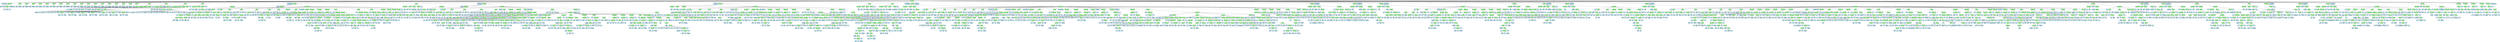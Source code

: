 digraph super_ast {
    rankdir=TB;
    node [shape=rectangle, fontname="Arial", fontsize=10];
    edge [fontname="Arial", fontsize=8];

    node_1 [label="translation_unit", fillcolor="lightgreen", style="filled"];
    node_2 [label="comment\n/* Block- or MT ... er version.\n */", fillcolor="lightblue", style="filled"];
    node_1 -> node_2;
    node_3 [label="preproc_function_def", fillcolor="lightgreen", style="filled"];
    node_1 -> node_3;
    node_4 [label="#define\n#define", fillcolor="lightblue", style="filled"];
    node_3 -> node_4;
    node_5 [label="identifier\npr_fmt", fillcolor="lightblue", style="filled"];
    node_3 -> node_5;
    node_6 [label="preproc_params", fillcolor="lightgreen", style="filled"];
    node_3 -> node_6;
    node_7 [label="(\n(", fillcolor="lightblue", style="filled"];
    node_6 -> node_7;
    node_8 [label="identifier\nfmt", fillcolor="lightblue", style="filled"];
    node_6 -> node_8;
    node_9 [label=")\n)", fillcolor="lightblue", style="filled"];
    node_6 -> node_9;
    node_10 [label="preproc_arg\nKBUILD_MODNAME \": \" fmt", fillcolor="lightblue", style="filled"];
    node_3 -> node_10;
    node_11 [label="preproc_include", fillcolor="lightgreen", style="filled"];
    node_1 -> node_11;
    node_12 [label="#include\n#include", fillcolor="lightblue", style="filled"];
    node_11 -> node_12;
    node_13 [label="system_lib_string\n\<linux/module.h\>", fillcolor="lightblue", style="filled"];
    node_11 -> node_13;
    node_14 [label="preproc_include", fillcolor="lightgreen", style="filled"];
    node_1 -> node_14;
    node_15 [label="#include\n#include", fillcolor="lightblue", style="filled"];
    node_14 -> node_15;
    node_16 [label="system_lib_string\n\<linux/string.h\>", fillcolor="lightblue", style="filled"];
    node_14 -> node_16;
    node_17 [label="preproc_include", fillcolor="lightgreen", style="filled"];
    node_1 -> node_17;
    node_18 [label="#include\n#include", fillcolor="lightblue", style="filled"];
    node_17 -> node_18;
    node_19 [label="system_lib_string\n\<linux/fs.h\>", fillcolor="lightblue", style="filled"];
    node_17 -> node_19;
    node_20 [label="preproc_include", fillcolor="lightgreen", style="filled"];
    node_1 -> node_20;
    node_21 [label="#include\n#include", fillcolor="lightblue", style="filled"];
    node_20 -> node_21;
    node_22 [label="system_lib_string\n\<linux/time.h\>", fillcolor="lightblue", style="filled"];
    node_20 -> node_22;
    node_23 [label="preproc_include", fillcolor="lightgreen", style="filled"];
    node_1 -> node_23;
    node_24 [label="#include\n#include", fillcolor="lightblue", style="filled"];
    node_23 -> node_24;
    node_25 [label="system_lib_string\n\<linux/slab.h\>", fillcolor="lightblue", style="filled"];
    node_23 -> node_25;
    node_26 [label="preproc_include", fillcolor="lightgreen", style="filled"];
    node_1 -> node_26;
    node_27 [label="#include\n#include", fillcolor="lightblue", style="filled"];
    node_26 -> node_27;
    node_28 [label="system_lib_string\n\<linux/init.h\>", fillcolor="lightblue", style="filled"];
    node_26 -> node_28;
    node_29 [label="preproc_include", fillcolor="lightgreen", style="filled"];
    node_1 -> node_29;
    node_30 [label="#include\n#include", fillcolor="lightblue", style="filled"];
    node_29 -> node_30;
    node_31 [label="system_lib_string\n\<linux/blkdev.h\>", fillcolor="lightblue", style="filled"];
    node_29 -> node_31;
    node_32 [label="preproc_include", fillcolor="lightgreen", style="filled"];
    node_1 -> node_32;
    node_33 [label="#include\n#include", fillcolor="lightblue", style="filled"];
    node_32 -> node_33;
    node_34 [label="system_lib_string\n\<linux/fs_context.h\>", fillcolor="lightblue", style="filled"];
    node_32 -> node_34;
    node_35 [label="preproc_include", fillcolor="lightgreen", style="filled"];
    node_1 -> node_35;
    node_36 [label="#include\n#include", fillcolor="lightblue", style="filled"];
    node_35 -> node_36;
    node_37 [label="system_lib_string\n\<linux/mount.h\>", fillcolor="lightblue", style="filled"];
    node_35 -> node_37;
    node_38 [label="preproc_include", fillcolor="lightgreen", style="filled"];
    node_1 -> node_38;
    node_39 [label="#include\n#include", fillcolor="lightblue", style="filled"];
    node_38 -> node_39;
    node_40 [label="system_lib_string\n\<linux/namei.h\>", fillcolor="lightblue", style="filled"];
    node_38 -> node_40;
    node_41 [label="preproc_include", fillcolor="lightgreen", style="filled"];
    node_1 -> node_41;
    node_42 [label="#include\n#include", fillcolor="lightblue", style="filled"];
    node_41 -> node_42;
    node_43 [label="system_lib_string\n\<linux/statfs.h\>", fillcolor="lightblue", style="filled"];
    node_41 -> node_43;
    node_44 [label="preproc_include", fillcolor="lightgreen", style="filled"];
    node_1 -> node_44;
    node_45 [label="#include\n#include", fillcolor="lightblue", style="filled"];
    node_44 -> node_45;
    node_46 [label="system_lib_string\n\<linux/mtd/super.h\>", fillcolor="lightblue", style="filled"];
    node_44 -> node_46;
    node_47 [label="preproc_include", fillcolor="lightgreen", style="filled"];
    node_1 -> node_47;
    node_48 [label="#include\n#include", fillcolor="lightblue", style="filled"];
    node_47 -> node_48;
    node_49 [label="system_lib_string\n\<linux/ctype.h\>", fillcolor="lightblue", style="filled"];
    node_47 -> node_49;
    node_50 [label="preproc_include", fillcolor="lightgreen", style="filled"];
    node_1 -> node_50;
    node_51 [label="#include\n#include", fillcolor="lightblue", style="filled"];
    node_50 -> node_51;
    node_52 [label="system_lib_string\n\<linux/highmem.h\>", fillcolor="lightblue", style="filled"];
    node_50 -> node_52;
    node_53 [label="preproc_include", fillcolor="lightgreen", style="filled"];
    node_1 -> node_53;
    node_54 [label="#include\n#include", fillcolor="lightblue", style="filled"];
    node_53 -> node_54;
    node_55 [label="system_lib_string\n\<linux/pagemap.h\>", fillcolor="lightblue", style="filled"];
    node_53 -> node_55;
    node_56 [label="preproc_include", fillcolor="lightgreen", style="filled"];
    node_1 -> node_56;
    node_57 [label="#include\n#include", fillcolor="lightblue", style="filled"];
    node_56 -> node_57;
    node_58 [label="system_lib_string\n\<linux/uaccess.h\>", fillcolor="lightblue", style="filled"];
    node_56 -> node_58;
    node_59 [label="preproc_include", fillcolor="lightgreen", style="filled"];
    node_1 -> node_59;
    node_60 [label="#include\n#include", fillcolor="lightblue", style="filled"];
    node_59 -> node_60;
    node_61 [label="system_lib_string\n\<linux/major.h\>", fillcolor="lightblue", style="filled"];
    node_59 -> node_61;
    node_62 [label="preproc_include", fillcolor="lightgreen", style="filled"];
    node_1 -> node_62;
    node_63 [label="#include\n#include", fillcolor="lightblue", style="filled"];
    node_62 -> node_63;
    node_64 [label="string_literal", fillcolor="lightgreen", style="filled"];
    node_62 -> node_64;
    node_65 [label="\"\n\"", fillcolor="lightblue", style="filled"];
    node_64 -> node_65;
    node_66 [label="string_content\ninternal.h", fillcolor="lightblue", style="filled"];
    node_64 -> node_66;
    node_67 [label="\"\n\"", fillcolor="lightblue", style="filled"];
    node_64 -> node_67;
    node_68 [label="declaration", fillcolor="lightgreen", style="filled"];
    node_1 -> node_68;
    node_69 [label="storage_class_specifier", fillcolor="lightgreen", style="filled"];
    node_68 -> node_69;
    node_70 [label="static\nstatic", fillcolor="lightblue", style="filled"];
    node_69 -> node_70;
    node_71 [label="struct_specifier", fillcolor="lightgreen", style="filled"];
    node_68 -> node_71;
    node_72 [label="struct\nstruct", fillcolor="lightblue", style="filled"];
    node_71 -> node_72;
    node_73 [label="type_identifier\nkmem_cache", fillcolor="lightblue", style="filled"];
    node_71 -> node_73;
    node_74 [label="pointer_declarator", fillcolor="lightgreen", style="filled"];
    node_68 -> node_74;
    node_75 [label="*\n*", fillcolor="lightblue", style="filled"];
    node_74 -> node_75;
    node_76 [label="identifier\nromfs_inode_cachep", fillcolor="lightblue", style="filled"];
    node_74 -> node_76;
    node_77 [label=";\n;", fillcolor="lightblue", style="filled"];
    node_68 -> node_77;
    node_78 [label="declaration", fillcolor="lightgreen", style="filled"];
    node_1 -> node_78;
    node_79 [label="storage_class_specifier", fillcolor="lightgreen", style="filled"];
    node_78 -> node_79;
    node_80 [label="static\nstatic", fillcolor="lightblue", style="filled"];
    node_79 -> node_80;
    node_81 [label="type_qualifier", fillcolor="lightgreen", style="filled"];
    node_78 -> node_81;
    node_82 [label="const\nconst", fillcolor="lightblue", style="filled"];
    node_81 -> node_82;
    node_83 [label="type_identifier\numode_t", fillcolor="lightblue", style="filled"];
    node_78 -> node_83;
    node_84 [label="init_declarator", fillcolor="lightgreen", style="filled"];
    node_78 -> node_84;
    node_85 [label="array_declarator", fillcolor="lightgreen", style="filled"];
    node_84 -> node_85;
    node_86 [label="identifier\nromfs_modemap", fillcolor="lightblue", style="filled"];
    node_85 -> node_86;
    node_87 [label="[\n[", fillcolor="lightblue", style="filled"];
    node_85 -> node_87;
    node_88 [label="number_literal\n8", fillcolor="lightblue", style="filled"];
    node_85 -> node_88;
    node_89 [label="]\n]", fillcolor="lightblue", style="filled"];
    node_85 -> node_89;
    node_90 [label="=\n=", fillcolor="lightblue", style="filled"];
    node_84 -> node_90;
    node_91 [label="initializer_list", fillcolor="lightgreen", style="filled"];
    node_84 -> node_91;
    node_92 [label="\{\n\{", fillcolor="lightblue", style="filled"];
    node_91 -> node_92;
    node_93 [label="number_literal\n0", fillcolor="lightblue", style="filled"];
    node_91 -> node_93;
    node_94 [label=",\n,", fillcolor="lightblue", style="filled"];
    node_91 -> node_94;
    node_95 [label="comment\n/* hard link */", fillcolor="lightblue", style="filled"];
    node_91 -> node_95;
    node_96 [label="binary_expression", fillcolor="lightgreen", style="filled"];
    node_91 -> node_96;
    node_97 [label="identifier\nS_IFDIR", fillcolor="lightblue", style="filled"];
    node_96 -> node_97;
    node_98 [label="\|\n\|", fillcolor="lightblue", style="filled"];
    node_96 -> node_98;
    node_99 [label="number_literal\n0644", fillcolor="lightblue", style="filled"];
    node_96 -> node_99;
    node_100 [label=",\n,", fillcolor="lightblue", style="filled"];
    node_91 -> node_100;
    node_101 [label="comment\n/* directory */", fillcolor="lightblue", style="filled"];
    node_91 -> node_101;
    node_102 [label="binary_expression", fillcolor="lightgreen", style="filled"];
    node_91 -> node_102;
    node_103 [label="identifier\nS_IFREG", fillcolor="lightblue", style="filled"];
    node_102 -> node_103;
    node_104 [label="\|\n\|", fillcolor="lightblue", style="filled"];
    node_102 -> node_104;
    node_105 [label="number_literal\n0644", fillcolor="lightblue", style="filled"];
    node_102 -> node_105;
    node_106 [label=",\n,", fillcolor="lightblue", style="filled"];
    node_91 -> node_106;
    node_107 [label="comment\n/* regular file */", fillcolor="lightblue", style="filled"];
    node_91 -> node_107;
    node_108 [label="binary_expression", fillcolor="lightgreen", style="filled"];
    node_91 -> node_108;
    node_109 [label="identifier\nS_IFLNK", fillcolor="lightblue", style="filled"];
    node_108 -> node_109;
    node_110 [label="\|\n\|", fillcolor="lightblue", style="filled"];
    node_108 -> node_110;
    node_111 [label="number_literal\n0777", fillcolor="lightblue", style="filled"];
    node_108 -> node_111;
    node_112 [label=",\n,", fillcolor="lightblue", style="filled"];
    node_91 -> node_112;
    node_113 [label="comment\n/* symlink */", fillcolor="lightblue", style="filled"];
    node_91 -> node_113;
    node_114 [label="binary_expression", fillcolor="lightgreen", style="filled"];
    node_91 -> node_114;
    node_115 [label="identifier\nS_IFBLK", fillcolor="lightblue", style="filled"];
    node_114 -> node_115;
    node_116 [label="\|\n\|", fillcolor="lightblue", style="filled"];
    node_114 -> node_116;
    node_117 [label="number_literal\n0600", fillcolor="lightblue", style="filled"];
    node_114 -> node_117;
    node_118 [label=",\n,", fillcolor="lightblue", style="filled"];
    node_91 -> node_118;
    node_119 [label="comment\n/* blockdev */", fillcolor="lightblue", style="filled"];
    node_91 -> node_119;
    node_120 [label="binary_expression", fillcolor="lightgreen", style="filled"];
    node_91 -> node_120;
    node_121 [label="identifier\nS_IFCHR", fillcolor="lightblue", style="filled"];
    node_120 -> node_121;
    node_122 [label="\|\n\|", fillcolor="lightblue", style="filled"];
    node_120 -> node_122;
    node_123 [label="number_literal\n0600", fillcolor="lightblue", style="filled"];
    node_120 -> node_123;
    node_124 [label=",\n,", fillcolor="lightblue", style="filled"];
    node_91 -> node_124;
    node_125 [label="comment\n/* chardev */", fillcolor="lightblue", style="filled"];
    node_91 -> node_125;
    node_126 [label="binary_expression", fillcolor="lightgreen", style="filled"];
    node_91 -> node_126;
    node_127 [label="identifier\nS_IFSOCK", fillcolor="lightblue", style="filled"];
    node_126 -> node_127;
    node_128 [label="\|\n\|", fillcolor="lightblue", style="filled"];
    node_126 -> node_128;
    node_129 [label="number_literal\n0644", fillcolor="lightblue", style="filled"];
    node_126 -> node_129;
    node_130 [label=",\n,", fillcolor="lightblue", style="filled"];
    node_91 -> node_130;
    node_131 [label="comment\n/* socket */", fillcolor="lightblue", style="filled"];
    node_91 -> node_131;
    node_132 [label="binary_expression", fillcolor="lightgreen", style="filled"];
    node_91 -> node_132;
    node_133 [label="identifier\nS_IFIFO", fillcolor="lightblue", style="filled"];
    node_132 -> node_133;
    node_134 [label="\|\n\|", fillcolor="lightblue", style="filled"];
    node_132 -> node_134;
    node_135 [label="number_literal\n0644", fillcolor="lightblue", style="filled"];
    node_132 -> node_135;
    node_136 [label="comment\n/* FIFO */", fillcolor="lightblue", style="filled"];
    node_91 -> node_136;
    node_137 [label="\}\n\}", fillcolor="lightblue", style="filled"];
    node_91 -> node_137;
    node_138 [label=";\n;", fillcolor="lightblue", style="filled"];
    node_78 -> node_138;
    node_139 [label="declaration", fillcolor="lightgreen", style="filled"];
    node_1 -> node_139;
    node_140 [label="storage_class_specifier", fillcolor="lightgreen", style="filled"];
    node_139 -> node_140;
    node_141 [label="static\nstatic", fillcolor="lightblue", style="filled"];
    node_140 -> node_141;
    node_142 [label="type_qualifier", fillcolor="lightgreen", style="filled"];
    node_139 -> node_142;
    node_143 [label="const\nconst", fillcolor="lightblue", style="filled"];
    node_142 -> node_143;
    node_144 [label="sized_type_specifier", fillcolor="lightgreen", style="filled"];
    node_139 -> node_144;
    node_145 [label="unsigned\nunsigned", fillcolor="lightblue", style="filled"];
    node_144 -> node_145;
    node_146 [label="primitive_type\nchar", fillcolor="lightblue", style="filled"];
    node_144 -> node_146;
    node_147 [label="init_declarator", fillcolor="lightgreen", style="filled"];
    node_139 -> node_147;
    node_148 [label="array_declarator", fillcolor="lightgreen", style="filled"];
    node_147 -> node_148;
    node_149 [label="identifier\nromfs_dtype_table", fillcolor="lightblue", style="filled"];
    node_148 -> node_149;
    node_150 [label="[\n[", fillcolor="lightblue", style="filled"];
    node_148 -> node_150;
    node_151 [label="]\n]", fillcolor="lightblue", style="filled"];
    node_148 -> node_151;
    node_152 [label="=\n=", fillcolor="lightblue", style="filled"];
    node_147 -> node_152;
    node_153 [label="initializer_list", fillcolor="lightgreen", style="filled"];
    node_147 -> node_153;
    node_154 [label="\{\n\{", fillcolor="lightblue", style="filled"];
    node_153 -> node_154;
    node_155 [label="identifier\nDT_UNKNOWN", fillcolor="lightblue", style="filled"];
    node_153 -> node_155;
    node_156 [label=",\n,", fillcolor="lightblue", style="filled"];
    node_153 -> node_156;
    node_157 [label="identifier\nDT_DIR", fillcolor="lightblue", style="filled"];
    node_153 -> node_157;
    node_158 [label=",\n,", fillcolor="lightblue", style="filled"];
    node_153 -> node_158;
    node_159 [label="identifier\nDT_REG", fillcolor="lightblue", style="filled"];
    node_153 -> node_159;
    node_160 [label=",\n,", fillcolor="lightblue", style="filled"];
    node_153 -> node_160;
    node_161 [label="identifier\nDT_LNK", fillcolor="lightblue", style="filled"];
    node_153 -> node_161;
    node_162 [label=",\n,", fillcolor="lightblue", style="filled"];
    node_153 -> node_162;
    node_163 [label="identifier\nDT_BLK", fillcolor="lightblue", style="filled"];
    node_153 -> node_163;
    node_164 [label=",\n,", fillcolor="lightblue", style="filled"];
    node_153 -> node_164;
    node_165 [label="identifier\nDT_CHR", fillcolor="lightblue", style="filled"];
    node_153 -> node_165;
    node_166 [label=",\n,", fillcolor="lightblue", style="filled"];
    node_153 -> node_166;
    node_167 [label="identifier\nDT_SOCK", fillcolor="lightblue", style="filled"];
    node_153 -> node_167;
    node_168 [label=",\n,", fillcolor="lightblue", style="filled"];
    node_153 -> node_168;
    node_169 [label="identifier\nDT_FIFO", fillcolor="lightblue", style="filled"];
    node_153 -> node_169;
    node_170 [label="\}\n\}", fillcolor="lightblue", style="filled"];
    node_153 -> node_170;
    node_171 [label=";\n;", fillcolor="lightblue", style="filled"];
    node_139 -> node_171;
    node_172 [label="declaration", fillcolor="lightgreen", style="filled"];
    node_1 -> node_172;
    node_173 [label="storage_class_specifier", fillcolor="lightgreen", style="filled"];
    node_172 -> node_173;
    node_174 [label="static\nstatic", fillcolor="lightblue", style="filled"];
    node_173 -> node_174;
    node_175 [label="struct_specifier", fillcolor="lightgreen", style="filled"];
    node_172 -> node_175;
    node_176 [label="struct\nstruct", fillcolor="lightblue", style="filled"];
    node_175 -> node_176;
    node_177 [label="type_identifier\ninode", fillcolor="lightblue", style="filled"];
    node_175 -> node_177;
    node_178 [label="pointer_declarator", fillcolor="lightgreen", style="filled"];
    node_172 -> node_178;
    node_179 [label="*\n*", fillcolor="lightblue", style="filled"];
    node_178 -> node_179;
    node_180 [label="function_declarator", fillcolor="lightgreen", style="filled"];
    node_178 -> node_180;
    node_181 [label="identifier\nromfs_iget", fillcolor="lightblue", style="filled"];
    node_180 -> node_181;
    node_182 [label="parameter_list", fillcolor="lightgreen", style="filled"];
    node_180 -> node_182;
    node_183 [label="(\n(", fillcolor="lightblue", style="filled"];
    node_182 -> node_183;
    node_184 [label="parameter_declaration", fillcolor="lightgreen", style="filled"];
    node_182 -> node_184;
    node_185 [label="struct_specifier", fillcolor="lightgreen", style="filled"];
    node_184 -> node_185;
    node_186 [label="struct\nstruct", fillcolor="lightblue", style="filled"];
    node_185 -> node_186;
    node_187 [label="type_identifier\nsuper_block", fillcolor="lightblue", style="filled"];
    node_185 -> node_187;
    node_188 [label="pointer_declarator", fillcolor="lightgreen", style="filled"];
    node_184 -> node_188;
    node_189 [label="*\n*", fillcolor="lightblue", style="filled"];
    node_188 -> node_189;
    node_190 [label="identifier\nsb", fillcolor="lightblue", style="filled"];
    node_188 -> node_190;
    node_191 [label=",\n,", fillcolor="lightblue", style="filled"];
    node_182 -> node_191;
    node_192 [label="parameter_declaration", fillcolor="lightgreen", style="filled"];
    node_182 -> node_192;
    node_193 [label="sized_type_specifier", fillcolor="lightgreen", style="filled"];
    node_192 -> node_193;
    node_194 [label="unsigned\nunsigned", fillcolor="lightblue", style="filled"];
    node_193 -> node_194;
    node_195 [label="long\nlong", fillcolor="lightblue", style="filled"];
    node_193 -> node_195;
    node_196 [label="identifier\npos", fillcolor="lightblue", style="filled"];
    node_192 -> node_196;
    node_197 [label=")\n)", fillcolor="lightblue", style="filled"];
    node_182 -> node_197;
    node_198 [label=";\n;", fillcolor="lightblue", style="filled"];
    node_172 -> node_198;
    node_199 [label="comment\n/*\n * read a pa ... m the image\n */", fillcolor="lightblue", style="filled"];
    node_1 -> node_199;
    node_200 [label="function_definition", fillcolor="lightgreen", style="filled"];
    node_1 -> node_200;
    node_201 [label="storage_class_specifier", fillcolor="lightgreen", style="filled"];
    node_200 -> node_201;
    node_202 [label="static\nstatic", fillcolor="lightblue", style="filled"];
    node_201 -> node_202;
    node_203 [label="primitive_type\nint", fillcolor="lightblue", style="filled"];
    node_200 -> node_203;
    node_204 [label="function_declarator", fillcolor="lightgreen", style="filled"];
    node_200 -> node_204;
    node_205 [label="identifier\nromfs_read_folio", fillcolor="lightblue", style="filled"];
    node_204 -> node_205;
    node_206 [label="parameter_list", fillcolor="lightgreen", style="filled"];
    node_204 -> node_206;
    node_207 [label="(\n(", fillcolor="lightblue", style="filled"];
    node_206 -> node_207;
    node_208 [label="parameter_declaration", fillcolor="lightgreen", style="filled"];
    node_206 -> node_208;
    node_209 [label="struct_specifier", fillcolor="lightgreen", style="filled"];
    node_208 -> node_209;
    node_210 [label="struct\nstruct", fillcolor="lightblue", style="filled"];
    node_209 -> node_210;
    node_211 [label="type_identifier\nfile", fillcolor="lightblue", style="filled"];
    node_209 -> node_211;
    node_212 [label="pointer_declarator", fillcolor="lightgreen", style="filled"];
    node_208 -> node_212;
    node_213 [label="*\n*", fillcolor="lightblue", style="filled"];
    node_212 -> node_213;
    node_214 [label="identifier\nfile", fillcolor="lightblue", style="filled"];
    node_212 -> node_214;
    node_215 [label=",\n,", fillcolor="lightblue", style="filled"];
    node_206 -> node_215;
    node_216 [label="parameter_declaration", fillcolor="lightgreen", style="filled"];
    node_206 -> node_216;
    node_217 [label="struct_specifier", fillcolor="lightgreen", style="filled"];
    node_216 -> node_217;
    node_218 [label="struct\nstruct", fillcolor="lightblue", style="filled"];
    node_217 -> node_218;
    node_219 [label="type_identifier\nfolio", fillcolor="lightblue", style="filled"];
    node_217 -> node_219;
    node_220 [label="pointer_declarator", fillcolor="lightgreen", style="filled"];
    node_216 -> node_220;
    node_221 [label="*\n*", fillcolor="lightblue", style="filled"];
    node_220 -> node_221;
    node_222 [label="identifier\nfolio", fillcolor="lightblue", style="filled"];
    node_220 -> node_222;
    node_223 [label=")\n)", fillcolor="lightblue", style="filled"];
    node_206 -> node_223;
    node_224 [label="compound_statement", fillcolor="lightgreen", style="filled"];
    node_200 -> node_224;
    node_225 [label="\{\n\{", fillcolor="lightblue", style="filled"];
    node_224 -> node_225;
    node_226 [label="declaration", fillcolor="lightgreen", style="filled"];
    node_224 -> node_226;
    node_227 [label="struct_specifier", fillcolor="lightgreen", style="filled"];
    node_226 -> node_227;
    node_228 [label="struct\nstruct", fillcolor="lightblue", style="filled"];
    node_227 -> node_228;
    node_229 [label="type_identifier\npage", fillcolor="lightblue", style="filled"];
    node_227 -> node_229;
    node_230 [label="init_declarator", fillcolor="lightgreen", style="filled"];
    node_226 -> node_230;
    node_231 [label="pointer_declarator", fillcolor="lightgreen", style="filled"];
    node_230 -> node_231;
    node_232 [label="*\n*", fillcolor="lightblue", style="filled"];
    node_231 -> node_232;
    node_233 [label="identifier\npage", fillcolor="lightblue", style="filled"];
    node_231 -> node_233;
    node_234 [label="=\n=", fillcolor="lightblue", style="filled"];
    node_230 -> node_234;
    node_235 [label="pointer_expression", fillcolor="lightgreen", style="filled"];
    node_230 -> node_235;
    node_236 [label="&\n&", fillcolor="lightblue", style="filled"];
    node_235 -> node_236;
    node_237 [label="field_expression", fillcolor="lightgreen", style="filled"];
    node_235 -> node_237;
    node_238 [label="identifier\nfolio", fillcolor="lightblue", style="filled"];
    node_237 -> node_238;
    node_239 [label="-\>\n-\>", fillcolor="lightblue", style="filled"];
    node_237 -> node_239;
    node_240 [label="field_identifier\npage", fillcolor="lightblue", style="filled"];
    node_237 -> node_240;
    node_241 [label=";\n;", fillcolor="lightblue", style="filled"];
    node_226 -> node_241;
    node_242 [label="declaration", fillcolor="lightgreen", style="filled"];
    node_224 -> node_242;
    node_243 [label="struct_specifier", fillcolor="lightgreen", style="filled"];
    node_242 -> node_243;
    node_244 [label="struct\nstruct", fillcolor="lightblue", style="filled"];
    node_243 -> node_244;
    node_245 [label="type_identifier\ninode", fillcolor="lightblue", style="filled"];
    node_243 -> node_245;
    node_246 [label="init_declarator", fillcolor="lightgreen", style="filled"];
    node_242 -> node_246;
    node_247 [label="pointer_declarator", fillcolor="lightgreen", style="filled"];
    node_246 -> node_247;
    node_248 [label="*\n*", fillcolor="lightblue", style="filled"];
    node_247 -> node_248;
    node_249 [label="identifier\ninode", fillcolor="lightblue", style="filled"];
    node_247 -> node_249;
    node_250 [label="=\n=", fillcolor="lightblue", style="filled"];
    node_246 -> node_250;
    node_251 [label="field_expression", fillcolor="lightgreen", style="filled"];
    node_246 -> node_251;
    node_252 [label="field_expression", fillcolor="lightgreen", style="filled"];
    node_251 -> node_252;
    node_253 [label="identifier\npage", fillcolor="lightblue", style="filled"];
    node_252 -> node_253;
    node_254 [label="-\>\n-\>", fillcolor="lightblue", style="filled"];
    node_252 -> node_254;
    node_255 [label="field_identifier\nmapping", fillcolor="lightblue", style="filled"];
    node_252 -> node_255;
    node_256 [label="-\>\n-\>", fillcolor="lightblue", style="filled"];
    node_251 -> node_256;
    node_257 [label="field_identifier\nhost", fillcolor="lightblue", style="filled"];
    node_251 -> node_257;
    node_258 [label=";\n;", fillcolor="lightblue", style="filled"];
    node_242 -> node_258;
    node_259 [label="declaration", fillcolor="lightgreen", style="filled"];
    node_224 -> node_259;
    node_260 [label="type_identifier\nloff_t", fillcolor="lightblue", style="filled"];
    node_259 -> node_260;
    node_261 [label="identifier\noffset", fillcolor="lightblue", style="filled"];
    node_259 -> node_261;
    node_262 [label=",\n,", fillcolor="lightblue", style="filled"];
    node_259 -> node_262;
    node_263 [label="identifier\nsize", fillcolor="lightblue", style="filled"];
    node_259 -> node_263;
    node_264 [label=";\n;", fillcolor="lightblue", style="filled"];
    node_259 -> node_264;
    node_265 [label="declaration", fillcolor="lightgreen", style="filled"];
    node_224 -> node_265;
    node_266 [label="sized_type_specifier", fillcolor="lightgreen", style="filled"];
    node_265 -> node_266;
    node_267 [label="unsigned\nunsigned", fillcolor="lightblue", style="filled"];
    node_266 -> node_267;
    node_268 [label="long\nlong", fillcolor="lightblue", style="filled"];
    node_266 -> node_268;
    node_269 [label="identifier\nfillsize", fillcolor="lightblue", style="filled"];
    node_265 -> node_269;
    node_270 [label=",\n,", fillcolor="lightblue", style="filled"];
    node_265 -> node_270;
    node_271 [label="identifier\npos", fillcolor="lightblue", style="filled"];
    node_265 -> node_271;
    node_272 [label=";\n;", fillcolor="lightblue", style="filled"];
    node_265 -> node_272;
    node_273 [label="declaration", fillcolor="lightgreen", style="filled"];
    node_224 -> node_273;
    node_274 [label="primitive_type\nvoid", fillcolor="lightblue", style="filled"];
    node_273 -> node_274;
    node_275 [label="pointer_declarator", fillcolor="lightgreen", style="filled"];
    node_273 -> node_275;
    node_276 [label="*\n*", fillcolor="lightblue", style="filled"];
    node_275 -> node_276;
    node_277 [label="identifier\nbuf", fillcolor="lightblue", style="filled"];
    node_275 -> node_277;
    node_278 [label=";\n;", fillcolor="lightblue", style="filled"];
    node_273 -> node_278;
    node_279 [label="declaration", fillcolor="lightgreen", style="filled"];
    node_224 -> node_279;
    node_280 [label="primitive_type\nint", fillcolor="lightblue", style="filled"];
    node_279 -> node_280;
    node_281 [label="identifier\nret", fillcolor="lightblue", style="filled"];
    node_279 -> node_281;
    node_282 [label=";\n;", fillcolor="lightblue", style="filled"];
    node_279 -> node_282;
    node_283 [label="expression_statement", fillcolor="lightgreen", style="filled"];
    node_224 -> node_283;
    node_284 [label="assignment_expression", fillcolor="lightgreen", style="filled"];
    node_283 -> node_284;
    node_285 [label="identifier\nbuf", fillcolor="lightblue", style="filled"];
    node_284 -> node_285;
    node_286 [label="=\n=", fillcolor="lightblue", style="filled"];
    node_284 -> node_286;
    node_287 [label="call_expression", fillcolor="lightgreen", style="filled"];
    node_284 -> node_287;
    node_288 [label="identifier\nkmap", fillcolor="lightblue", style="filled"];
    node_287 -> node_288;
    node_289 [label="argument_list", fillcolor="lightgreen", style="filled"];
    node_287 -> node_289;
    node_290 [label="(\n(", fillcolor="lightblue", style="filled"];
    node_289 -> node_290;
    node_291 [label="identifier\npage", fillcolor="lightblue", style="filled"];
    node_289 -> node_291;
    node_292 [label=")\n)", fillcolor="lightblue", style="filled"];
    node_289 -> node_292;
    node_293 [label=";\n;", fillcolor="lightblue", style="filled"];
    node_283 -> node_293;
    node_294 [label="if_statement", fillcolor="lightgreen", style="filled"];
    node_224 -> node_294;
    node_295 [label="if\nif", fillcolor="lightblue", style="filled"];
    node_294 -> node_295;
    node_296 [label="parenthesized_expression", fillcolor="lightgreen", style="filled"];
    node_294 -> node_296;
    node_297 [label="(\n(", fillcolor="lightblue", style="filled"];
    node_296 -> node_297;
    node_298 [label="unary_expression", fillcolor="lightgreen", style="filled"];
    node_296 -> node_298;
    node_299 [label="!\n!", fillcolor="lightblue", style="filled"];
    node_298 -> node_299;
    node_300 [label="identifier\nbuf", fillcolor="lightblue", style="filled"];
    node_298 -> node_300;
    node_301 [label=")\n)", fillcolor="lightblue", style="filled"];
    node_296 -> node_301;
    node_302 [label="return_statement", fillcolor="lightgreen", style="filled"];
    node_294 -> node_302;
    node_303 [label="return\nreturn", fillcolor="lightblue", style="filled"];
    node_302 -> node_303;
    node_304 [label="unary_expression", fillcolor="lightgreen", style="filled"];
    node_302 -> node_304;
    node_305 [label="-\n-", fillcolor="lightblue", style="filled"];
    node_304 -> node_305;
    node_306 [label="identifier\nENOMEM", fillcolor="lightblue", style="filled"];
    node_304 -> node_306;
    node_307 [label=";\n;", fillcolor="lightblue", style="filled"];
    node_302 -> node_307;
    node_308 [label="comment\n/* 32 bit warni ... ot for us :) */", fillcolor="lightblue", style="filled"];
    node_224 -> node_308;
    node_309 [label="expression_statement", fillcolor="lightgreen", style="filled"];
    node_224 -> node_309;
    node_310 [label="assignment_expression", fillcolor="lightgreen", style="filled"];
    node_309 -> node_310;
    node_311 [label="identifier\noffset", fillcolor="lightblue", style="filled"];
    node_310 -> node_311;
    node_312 [label="=\n=", fillcolor="lightblue", style="filled"];
    node_310 -> node_312;
    node_313 [label="call_expression", fillcolor="lightgreen", style="filled"];
    node_310 -> node_313;
    node_314 [label="identifier\npage_offset", fillcolor="lightblue", style="filled"];
    node_313 -> node_314;
    node_315 [label="argument_list", fillcolor="lightgreen", style="filled"];
    node_313 -> node_315;
    node_316 [label="(\n(", fillcolor="lightblue", style="filled"];
    node_315 -> node_316;
    node_317 [label="identifier\npage", fillcolor="lightblue", style="filled"];
    node_315 -> node_317;
    node_318 [label=")\n)", fillcolor="lightblue", style="filled"];
    node_315 -> node_318;
    node_319 [label=";\n;", fillcolor="lightblue", style="filled"];
    node_309 -> node_319;
    node_320 [label="expression_statement", fillcolor="lightgreen", style="filled"];
    node_224 -> node_320;
    node_321 [label="assignment_expression", fillcolor="lightgreen", style="filled"];
    node_320 -> node_321;
    node_322 [label="identifier\nsize", fillcolor="lightblue", style="filled"];
    node_321 -> node_322;
    node_323 [label="=\n=", fillcolor="lightblue", style="filled"];
    node_321 -> node_323;
    node_324 [label="call_expression", fillcolor="lightgreen", style="filled"];
    node_321 -> node_324;
    node_325 [label="identifier\ni_size_read", fillcolor="lightblue", style="filled"];
    node_324 -> node_325;
    node_326 [label="argument_list", fillcolor="lightgreen", style="filled"];
    node_324 -> node_326;
    node_327 [label="(\n(", fillcolor="lightblue", style="filled"];
    node_326 -> node_327;
    node_328 [label="identifier\ninode", fillcolor="lightblue", style="filled"];
    node_326 -> node_328;
    node_329 [label=")\n)", fillcolor="lightblue", style="filled"];
    node_326 -> node_329;
    node_330 [label=";\n;", fillcolor="lightblue", style="filled"];
    node_320 -> node_330;
    node_331 [label="expression_statement", fillcolor="lightgreen", style="filled"];
    node_224 -> node_331;
    node_332 [label="assignment_expression", fillcolor="lightgreen", style="filled"];
    node_331 -> node_332;
    node_333 [label="identifier\nfillsize", fillcolor="lightblue", style="filled"];
    node_332 -> node_333;
    node_334 [label="=\n=", fillcolor="lightblue", style="filled"];
    node_332 -> node_334;
    node_335 [label="number_literal\n0", fillcolor="lightblue", style="filled"];
    node_332 -> node_335;
    node_336 [label=";\n;", fillcolor="lightblue", style="filled"];
    node_331 -> node_336;
    node_337 [label="expression_statement", fillcolor="lightgreen", style="filled"];
    node_224 -> node_337;
    node_338 [label="assignment_expression", fillcolor="lightgreen", style="filled"];
    node_337 -> node_338;
    node_339 [label="identifier\nret", fillcolor="lightblue", style="filled"];
    node_338 -> node_339;
    node_340 [label="=\n=", fillcolor="lightblue", style="filled"];
    node_338 -> node_340;
    node_341 [label="number_literal\n0", fillcolor="lightblue", style="filled"];
    node_338 -> node_341;
    node_342 [label=";\n;", fillcolor="lightblue", style="filled"];
    node_337 -> node_342;
    node_343 [label="if_statement", fillcolor="lightgreen", style="filled"];
    node_224 -> node_343;
    node_344 [label="if\nif", fillcolor="lightblue", style="filled"];
    node_343 -> node_344;
    node_345 [label="parenthesized_expression", fillcolor="lightgreen", style="filled"];
    node_343 -> node_345;
    node_346 [label="(\n(", fillcolor="lightblue", style="filled"];
    node_345 -> node_346;
    node_347 [label="binary_expression", fillcolor="lightgreen", style="filled"];
    node_345 -> node_347;
    node_348 [label="identifier\noffset", fillcolor="lightblue", style="filled"];
    node_347 -> node_348;
    node_349 [label="\<\n\<", fillcolor="lightblue", style="filled"];
    node_347 -> node_349;
    node_350 [label="identifier\nsize", fillcolor="lightblue", style="filled"];
    node_347 -> node_350;
    node_351 [label=")\n)", fillcolor="lightblue", style="filled"];
    node_345 -> node_351;
    node_352 [label="compound_statement", fillcolor="lightgreen", style="filled"];
    node_343 -> node_352;
    node_353 [label="\{\n\{", fillcolor="lightblue", style="filled"];
    node_352 -> node_353;
    node_354 [label="expression_statement", fillcolor="lightgreen", style="filled"];
    node_352 -> node_354;
    node_355 [label="assignment_expression", fillcolor="lightgreen", style="filled"];
    node_354 -> node_355;
    node_356 [label="identifier\nsize", fillcolor="lightblue", style="filled"];
    node_355 -> node_356;
    node_357 [label="-=\n-=", fillcolor="lightblue", style="filled"];
    node_355 -> node_357;
    node_358 [label="identifier\noffset", fillcolor="lightblue", style="filled"];
    node_355 -> node_358;
    node_359 [label=";\n;", fillcolor="lightblue", style="filled"];
    node_354 -> node_359;
    node_360 [label="expression_statement", fillcolor="lightgreen", style="filled"];
    node_352 -> node_360;
    node_361 [label="assignment_expression", fillcolor="lightgreen", style="filled"];
    node_360 -> node_361;
    node_362 [label="identifier\nfillsize", fillcolor="lightblue", style="filled"];
    node_361 -> node_362;
    node_363 [label="=\n=", fillcolor="lightblue", style="filled"];
    node_361 -> node_363;
    node_364 [label="conditional_expression", fillcolor="lightgreen", style="filled"];
    node_361 -> node_364;
    node_365 [label="binary_expression", fillcolor="lightgreen", style="filled"];
    node_364 -> node_365;
    node_366 [label="identifier\nsize", fillcolor="lightblue", style="filled"];
    node_365 -> node_366;
    node_367 [label="\>\n\>", fillcolor="lightblue", style="filled"];
    node_365 -> node_367;
    node_368 [label="identifier\nPAGE_SIZE", fillcolor="lightblue", style="filled"];
    node_365 -> node_368;
    node_369 [label="?\n?", fillcolor="lightblue", style="filled"];
    node_364 -> node_369;
    node_370 [label="identifier\nPAGE_SIZE", fillcolor="lightblue", style="filled"];
    node_364 -> node_370;
    node_371 [label=":\n:", fillcolor="lightblue", style="filled"];
    node_364 -> node_371;
    node_372 [label="identifier\nsize", fillcolor="lightblue", style="filled"];
    node_364 -> node_372;
    node_373 [label=";\n;", fillcolor="lightblue", style="filled"];
    node_360 -> node_373;
    node_374 [label="expression_statement", fillcolor="lightgreen", style="filled"];
    node_352 -> node_374;
    node_375 [label="assignment_expression", fillcolor="lightgreen", style="filled"];
    node_374 -> node_375;
    node_376 [label="identifier\npos", fillcolor="lightblue", style="filled"];
    node_375 -> node_376;
    node_377 [label="=\n=", fillcolor="lightblue", style="filled"];
    node_375 -> node_377;
    node_378 [label="binary_expression", fillcolor="lightgreen", style="filled"];
    node_375 -> node_378;
    node_379 [label="field_expression", fillcolor="lightgreen", style="filled"];
    node_378 -> node_379;
    node_380 [label="call_expression", fillcolor="lightgreen", style="filled"];
    node_379 -> node_380;
    node_381 [label="identifier\nROMFS_I", fillcolor="lightblue", style="filled"];
    node_380 -> node_381;
    node_382 [label="argument_list", fillcolor="lightgreen", style="filled"];
    node_380 -> node_382;
    node_383 [label="(\n(", fillcolor="lightblue", style="filled"];
    node_382 -> node_383;
    node_384 [label="identifier\ninode", fillcolor="lightblue", style="filled"];
    node_382 -> node_384;
    node_385 [label=")\n)", fillcolor="lightblue", style="filled"];
    node_382 -> node_385;
    node_386 [label="-\>\n-\>", fillcolor="lightblue", style="filled"];
    node_379 -> node_386;
    node_387 [label="field_identifier\ni_dataoffset", fillcolor="lightblue", style="filled"];
    node_379 -> node_387;
    node_388 [label="+\n+", fillcolor="lightblue", style="filled"];
    node_378 -> node_388;
    node_389 [label="identifier\noffset", fillcolor="lightblue", style="filled"];
    node_378 -> node_389;
    node_390 [label=";\n;", fillcolor="lightblue", style="filled"];
    node_374 -> node_390;
    node_391 [label="expression_statement", fillcolor="lightgreen", style="filled"];
    node_352 -> node_391;
    node_392 [label="assignment_expression", fillcolor="lightgreen", style="filled"];
    node_391 -> node_392;
    node_393 [label="identifier\nret", fillcolor="lightblue", style="filled"];
    node_392 -> node_393;
    node_394 [label="=\n=", fillcolor="lightblue", style="filled"];
    node_392 -> node_394;
    node_395 [label="call_expression", fillcolor="lightgreen", style="filled"];
    node_392 -> node_395;
    node_396 [label="identifier\nromfs_dev_read", fillcolor="lightblue", style="filled"];
    node_395 -> node_396;
    node_397 [label="argument_list", fillcolor="lightgreen", style="filled"];
    node_395 -> node_397;
    node_398 [label="(\n(", fillcolor="lightblue", style="filled"];
    node_397 -> node_398;
    node_399 [label="field_expression", fillcolor="lightgreen", style="filled"];
    node_397 -> node_399;
    node_400 [label="identifier\ninode", fillcolor="lightblue", style="filled"];
    node_399 -> node_400;
    node_401 [label="-\>\n-\>", fillcolor="lightblue", style="filled"];
    node_399 -> node_401;
    node_402 [label="field_identifier\ni_sb", fillcolor="lightblue", style="filled"];
    node_399 -> node_402;
    node_403 [label=",\n,", fillcolor="lightblue", style="filled"];
    node_397 -> node_403;
    node_404 [label="identifier\npos", fillcolor="lightblue", style="filled"];
    node_397 -> node_404;
    node_405 [label=",\n,", fillcolor="lightblue", style="filled"];
    node_397 -> node_405;
    node_406 [label="identifier\nbuf", fillcolor="lightblue", style="filled"];
    node_397 -> node_406;
    node_407 [label=",\n,", fillcolor="lightblue", style="filled"];
    node_397 -> node_407;
    node_408 [label="identifier\nfillsize", fillcolor="lightblue", style="filled"];
    node_397 -> node_408;
    node_409 [label=")\n)", fillcolor="lightblue", style="filled"];
    node_397 -> node_409;
    node_410 [label=";\n;", fillcolor="lightblue", style="filled"];
    node_391 -> node_410;
    node_411 [label="if_statement", fillcolor="lightgreen", style="filled"];
    node_352 -> node_411;
    node_412 [label="if\nif", fillcolor="lightblue", style="filled"];
    node_411 -> node_412;
    node_413 [label="parenthesized_expression", fillcolor="lightgreen", style="filled"];
    node_411 -> node_413;
    node_414 [label="(\n(", fillcolor="lightblue", style="filled"];
    node_413 -> node_414;
    node_415 [label="binary_expression", fillcolor="lightgreen", style="filled"];
    node_413 -> node_415;
    node_416 [label="identifier\nret", fillcolor="lightblue", style="filled"];
    node_415 -> node_416;
    node_417 [label="\<\n\<", fillcolor="lightblue", style="filled"];
    node_415 -> node_417;
    node_418 [label="number_literal\n0", fillcolor="lightblue", style="filled"];
    node_415 -> node_418;
    node_419 [label=")\n)", fillcolor="lightblue", style="filled"];
    node_413 -> node_419;
    node_420 [label="compound_statement", fillcolor="lightgreen", style="filled"];
    node_411 -> node_420;
    node_421 [label="\{\n\{", fillcolor="lightblue", style="filled"];
    node_420 -> node_421;
    node_422 [label="expression_statement", fillcolor="lightgreen", style="filled"];
    node_420 -> node_422;
    node_423 [label="call_expression", fillcolor="lightgreen", style="filled"];
    node_422 -> node_423;
    node_424 [label="identifier\nSetPageError", fillcolor="lightblue", style="filled"];
    node_423 -> node_424;
    node_425 [label="argument_list", fillcolor="lightgreen", style="filled"];
    node_423 -> node_425;
    node_426 [label="(\n(", fillcolor="lightblue", style="filled"];
    node_425 -> node_426;
    node_427 [label="identifier\npage", fillcolor="lightblue", style="filled"];
    node_425 -> node_427;
    node_428 [label=")\n)", fillcolor="lightblue", style="filled"];
    node_425 -> node_428;
    node_429 [label=";\n;", fillcolor="lightblue", style="filled"];
    node_422 -> node_429;
    node_430 [label="expression_statement", fillcolor="lightgreen", style="filled"];
    node_420 -> node_430;
    node_431 [label="assignment_expression", fillcolor="lightgreen", style="filled"];
    node_430 -> node_431;
    node_432 [label="identifier\nfillsize", fillcolor="lightblue", style="filled"];
    node_431 -> node_432;
    node_433 [label="=\n=", fillcolor="lightblue", style="filled"];
    node_431 -> node_433;
    node_434 [label="number_literal\n0", fillcolor="lightblue", style="filled"];
    node_431 -> node_434;
    node_435 [label=";\n;", fillcolor="lightblue", style="filled"];
    node_430 -> node_435;
    node_436 [label="expression_statement", fillcolor="lightgreen", style="filled"];
    node_420 -> node_436;
    node_437 [label="assignment_expression", fillcolor="lightgreen", style="filled"];
    node_436 -> node_437;
    node_438 [label="identifier\nret", fillcolor="lightblue", style="filled"];
    node_437 -> node_438;
    node_439 [label="=\n=", fillcolor="lightblue", style="filled"];
    node_437 -> node_439;
    node_440 [label="unary_expression", fillcolor="lightgreen", style="filled"];
    node_437 -> node_440;
    node_441 [label="-\n-", fillcolor="lightblue", style="filled"];
    node_440 -> node_441;
    node_442 [label="identifier\nEIO", fillcolor="lightblue", style="filled"];
    node_440 -> node_442;
    node_443 [label=";\n;", fillcolor="lightblue", style="filled"];
    node_436 -> node_443;
    node_444 [label="\}\n\}", fillcolor="lightblue", style="filled"];
    node_420 -> node_444;
    node_445 [label="\}\n\}", fillcolor="lightblue", style="filled"];
    node_352 -> node_445;
    node_446 [label="if_statement", fillcolor="lightgreen", style="filled"];
    node_224 -> node_446;
    node_447 [label="if\nif", fillcolor="lightblue", style="filled"];
    node_446 -> node_447;
    node_448 [label="parenthesized_expression", fillcolor="lightgreen", style="filled"];
    node_446 -> node_448;
    node_449 [label="(\n(", fillcolor="lightblue", style="filled"];
    node_448 -> node_449;
    node_450 [label="binary_expression", fillcolor="lightgreen", style="filled"];
    node_448 -> node_450;
    node_451 [label="identifier\nfillsize", fillcolor="lightblue", style="filled"];
    node_450 -> node_451;
    node_452 [label="\<\n\<", fillcolor="lightblue", style="filled"];
    node_450 -> node_452;
    node_453 [label="identifier\nPAGE_SIZE", fillcolor="lightblue", style="filled"];
    node_450 -> node_453;
    node_454 [label=")\n)", fillcolor="lightblue", style="filled"];
    node_448 -> node_454;
    node_455 [label="expression_statement", fillcolor="lightgreen", style="filled"];
    node_446 -> node_455;
    node_456 [label="call_expression", fillcolor="lightgreen", style="filled"];
    node_455 -> node_456;
    node_457 [label="identifier\nmemset", fillcolor="lightblue", style="filled"];
    node_456 -> node_457;
    node_458 [label="argument_list", fillcolor="lightgreen", style="filled"];
    node_456 -> node_458;
    node_459 [label="(\n(", fillcolor="lightblue", style="filled"];
    node_458 -> node_459;
    node_460 [label="binary_expression", fillcolor="lightgreen", style="filled"];
    node_458 -> node_460;
    node_461 [label="identifier\nbuf", fillcolor="lightblue", style="filled"];
    node_460 -> node_461;
    node_462 [label="+\n+", fillcolor="lightblue", style="filled"];
    node_460 -> node_462;
    node_463 [label="identifier\nfillsize", fillcolor="lightblue", style="filled"];
    node_460 -> node_463;
    node_464 [label=",\n,", fillcolor="lightblue", style="filled"];
    node_458 -> node_464;
    node_465 [label="number_literal\n0", fillcolor="lightblue", style="filled"];
    node_458 -> node_465;
    node_466 [label=",\n,", fillcolor="lightblue", style="filled"];
    node_458 -> node_466;
    node_467 [label="binary_expression", fillcolor="lightgreen", style="filled"];
    node_458 -> node_467;
    node_468 [label="identifier\nPAGE_SIZE", fillcolor="lightblue", style="filled"];
    node_467 -> node_468;
    node_469 [label="-\n-", fillcolor="lightblue", style="filled"];
    node_467 -> node_469;
    node_470 [label="identifier\nfillsize", fillcolor="lightblue", style="filled"];
    node_467 -> node_470;
    node_471 [label=")\n)", fillcolor="lightblue", style="filled"];
    node_458 -> node_471;
    node_472 [label=";\n;", fillcolor="lightblue", style="filled"];
    node_455 -> node_472;
    node_473 [label="if_statement", fillcolor="lightgreen", style="filled"];
    node_224 -> node_473;
    node_474 [label="if\nif", fillcolor="lightblue", style="filled"];
    node_473 -> node_474;
    node_475 [label="parenthesized_expression", fillcolor="lightgreen", style="filled"];
    node_473 -> node_475;
    node_476 [label="(\n(", fillcolor="lightblue", style="filled"];
    node_475 -> node_476;
    node_477 [label="binary_expression", fillcolor="lightgreen", style="filled"];
    node_475 -> node_477;
    node_478 [label="identifier\nret", fillcolor="lightblue", style="filled"];
    node_477 -> node_478;
    node_479 [label="==\n==", fillcolor="lightblue", style="filled"];
    node_477 -> node_479;
    node_480 [label="number_literal\n0", fillcolor="lightblue", style="filled"];
    node_477 -> node_480;
    node_481 [label=")\n)", fillcolor="lightblue", style="filled"];
    node_475 -> node_481;
    node_482 [label="expression_statement", fillcolor="lightgreen", style="filled"];
    node_473 -> node_482;
    node_483 [label="call_expression", fillcolor="lightgreen", style="filled"];
    node_482 -> node_483;
    node_484 [label="identifier\nSetPageUptodate", fillcolor="lightblue", style="filled"];
    node_483 -> node_484;
    node_485 [label="argument_list", fillcolor="lightgreen", style="filled"];
    node_483 -> node_485;
    node_486 [label="(\n(", fillcolor="lightblue", style="filled"];
    node_485 -> node_486;
    node_487 [label="identifier\npage", fillcolor="lightblue", style="filled"];
    node_485 -> node_487;
    node_488 [label=")\n)", fillcolor="lightblue", style="filled"];
    node_485 -> node_488;
    node_489 [label=";\n;", fillcolor="lightblue", style="filled"];
    node_482 -> node_489;
    node_490 [label="expression_statement", fillcolor="lightgreen", style="filled"];
    node_224 -> node_490;
    node_491 [label="call_expression", fillcolor="lightgreen", style="filled"];
    node_490 -> node_491;
    node_492 [label="identifier\nflush_dcache_page", fillcolor="lightblue", style="filled"];
    node_491 -> node_492;
    node_493 [label="argument_list", fillcolor="lightgreen", style="filled"];
    node_491 -> node_493;
    node_494 [label="(\n(", fillcolor="lightblue", style="filled"];
    node_493 -> node_494;
    node_495 [label="identifier\npage", fillcolor="lightblue", style="filled"];
    node_493 -> node_495;
    node_496 [label=")\n)", fillcolor="lightblue", style="filled"];
    node_493 -> node_496;
    node_497 [label=";\n;", fillcolor="lightblue", style="filled"];
    node_490 -> node_497;
    node_498 [label="expression_statement", fillcolor="lightgreen", style="filled"];
    node_224 -> node_498;
    node_499 [label="call_expression", fillcolor="lightgreen", style="filled"];
    node_498 -> node_499;
    node_500 [label="identifier\nkunmap", fillcolor="lightblue", style="filled"];
    node_499 -> node_500;
    node_501 [label="argument_list", fillcolor="lightgreen", style="filled"];
    node_499 -> node_501;
    node_502 [label="(\n(", fillcolor="lightblue", style="filled"];
    node_501 -> node_502;
    node_503 [label="identifier\npage", fillcolor="lightblue", style="filled"];
    node_501 -> node_503;
    node_504 [label=")\n)", fillcolor="lightblue", style="filled"];
    node_501 -> node_504;
    node_505 [label=";\n;", fillcolor="lightblue", style="filled"];
    node_498 -> node_505;
    node_506 [label="expression_statement", fillcolor="lightgreen", style="filled"];
    node_224 -> node_506;
    node_507 [label="call_expression", fillcolor="lightgreen", style="filled"];
    node_506 -> node_507;
    node_508 [label="identifier\nunlock_page", fillcolor="lightblue", style="filled"];
    node_507 -> node_508;
    node_509 [label="argument_list", fillcolor="lightgreen", style="filled"];
    node_507 -> node_509;
    node_510 [label="(\n(", fillcolor="lightblue", style="filled"];
    node_509 -> node_510;
    node_511 [label="identifier\npage", fillcolor="lightblue", style="filled"];
    node_509 -> node_511;
    node_512 [label=")\n)", fillcolor="lightblue", style="filled"];
    node_509 -> node_512;
    node_513 [label=";\n;", fillcolor="lightblue", style="filled"];
    node_506 -> node_513;
    node_514 [label="return_statement", fillcolor="lightgreen", style="filled"];
    node_224 -> node_514;
    node_515 [label="return\nreturn", fillcolor="lightblue", style="filled"];
    node_514 -> node_515;
    node_516 [label="identifier\nret", fillcolor="lightblue", style="filled"];
    node_514 -> node_516;
    node_517 [label=";\n;", fillcolor="lightblue", style="filled"];
    node_514 -> node_517;
    node_518 [label="\}\n\}", fillcolor="lightblue", style="filled"];
    node_224 -> node_518;
    node_519 [label="declaration", fillcolor="lightgreen", style="filled"];
    node_1 -> node_519;
    node_520 [label="storage_class_specifier", fillcolor="lightgreen", style="filled"];
    node_519 -> node_520;
    node_521 [label="static\nstatic", fillcolor="lightblue", style="filled"];
    node_520 -> node_521;
    node_522 [label="type_qualifier", fillcolor="lightgreen", style="filled"];
    node_519 -> node_522;
    node_523 [label="const\nconst", fillcolor="lightblue", style="filled"];
    node_522 -> node_523;
    node_524 [label="struct_specifier", fillcolor="lightgreen", style="filled"];
    node_519 -> node_524;
    node_525 [label="struct\nstruct", fillcolor="lightblue", style="filled"];
    node_524 -> node_525;
    node_526 [label="type_identifier\naddress_space_operations", fillcolor="lightblue", style="filled"];
    node_524 -> node_526;
    node_527 [label="init_declarator", fillcolor="lightgreen", style="filled"];
    node_519 -> node_527;
    node_528 [label="identifier\nromfs_aops", fillcolor="lightblue", style="filled"];
    node_527 -> node_528;
    node_529 [label="=\n=", fillcolor="lightblue", style="filled"];
    node_527 -> node_529;
    node_530 [label="initializer_list", fillcolor="lightgreen", style="filled"];
    node_527 -> node_530;
    node_531 [label="\{\n\{", fillcolor="lightblue", style="filled"];
    node_530 -> node_531;
    node_532 [label="initializer_pair", fillcolor="lightgreen", style="filled"];
    node_530 -> node_532;
    node_533 [label="field_designator", fillcolor="lightgreen", style="filled"];
    node_532 -> node_533;
    node_534 [label=".\n.", fillcolor="lightblue", style="filled"];
    node_533 -> node_534;
    node_535 [label="field_identifier\nread_folio", fillcolor="lightblue", style="filled"];
    node_533 -> node_535;
    node_536 [label="=\n=", fillcolor="lightblue", style="filled"];
    node_532 -> node_536;
    node_537 [label="identifier\nromfs_read_folio", fillcolor="lightblue", style="filled"];
    node_532 -> node_537;
    node_538 [label="\}\n\}", fillcolor="lightblue", style="filled"];
    node_530 -> node_538;
    node_539 [label=";\n;", fillcolor="lightblue", style="filled"];
    node_519 -> node_539;
    node_540 [label="comment\n/*\n * read the  ... a directory\n */", fillcolor="lightblue", style="filled"];
    node_1 -> node_540;
    node_541 [label="function_definition", fillcolor="lightgreen", style="filled"];
    node_1 -> node_541;
    node_542 [label="storage_class_specifier", fillcolor="lightgreen", style="filled"];
    node_541 -> node_542;
    node_543 [label="static\nstatic", fillcolor="lightblue", style="filled"];
    node_542 -> node_543;
    node_544 [label="primitive_type\nint", fillcolor="lightblue", style="filled"];
    node_541 -> node_544;
    node_545 [label="function_declarator", fillcolor="lightgreen", style="filled"];
    node_541 -> node_545;
    node_546 [label="identifier\nromfs_readdir", fillcolor="lightblue", style="filled"];
    node_545 -> node_546;
    node_547 [label="parameter_list", fillcolor="lightgreen", style="filled"];
    node_545 -> node_547;
    node_548 [label="(\n(", fillcolor="lightblue", style="filled"];
    node_547 -> node_548;
    node_549 [label="parameter_declaration", fillcolor="lightgreen", style="filled"];
    node_547 -> node_549;
    node_550 [label="struct_specifier", fillcolor="lightgreen", style="filled"];
    node_549 -> node_550;
    node_551 [label="struct\nstruct", fillcolor="lightblue", style="filled"];
    node_550 -> node_551;
    node_552 [label="type_identifier\nfile", fillcolor="lightblue", style="filled"];
    node_550 -> node_552;
    node_553 [label="pointer_declarator", fillcolor="lightgreen", style="filled"];
    node_549 -> node_553;
    node_554 [label="*\n*", fillcolor="lightblue", style="filled"];
    node_553 -> node_554;
    node_555 [label="identifier\nfile", fillcolor="lightblue", style="filled"];
    node_553 -> node_555;
    node_556 [label=",\n,", fillcolor="lightblue", style="filled"];
    node_547 -> node_556;
    node_557 [label="parameter_declaration", fillcolor="lightgreen", style="filled"];
    node_547 -> node_557;
    node_558 [label="struct_specifier", fillcolor="lightgreen", style="filled"];
    node_557 -> node_558;
    node_559 [label="struct\nstruct", fillcolor="lightblue", style="filled"];
    node_558 -> node_559;
    node_560 [label="type_identifier\ndir_context", fillcolor="lightblue", style="filled"];
    node_558 -> node_560;
    node_561 [label="pointer_declarator", fillcolor="lightgreen", style="filled"];
    node_557 -> node_561;
    node_562 [label="*\n*", fillcolor="lightblue", style="filled"];
    node_561 -> node_562;
    node_563 [label="identifier\nctx", fillcolor="lightblue", style="filled"];
    node_561 -> node_563;
    node_564 [label=")\n)", fillcolor="lightblue", style="filled"];
    node_547 -> node_564;
    node_565 [label="compound_statement", fillcolor="lightgreen", style="filled"];
    node_541 -> node_565;
    node_566 [label="\{\n\{", fillcolor="lightblue", style="filled"];
    node_565 -> node_566;
    node_567 [label="declaration", fillcolor="lightgreen", style="filled"];
    node_565 -> node_567;
    node_568 [label="struct_specifier", fillcolor="lightgreen", style="filled"];
    node_567 -> node_568;
    node_569 [label="struct\nstruct", fillcolor="lightblue", style="filled"];
    node_568 -> node_569;
    node_570 [label="type_identifier\ninode", fillcolor="lightblue", style="filled"];
    node_568 -> node_570;
    node_571 [label="init_declarator", fillcolor="lightgreen", style="filled"];
    node_567 -> node_571;
    node_572 [label="pointer_declarator", fillcolor="lightgreen", style="filled"];
    node_571 -> node_572;
    node_573 [label="*\n*", fillcolor="lightblue", style="filled"];
    node_572 -> node_573;
    node_574 [label="identifier\ni", fillcolor="lightblue", style="filled"];
    node_572 -> node_574;
    node_575 [label="=\n=", fillcolor="lightblue", style="filled"];
    node_571 -> node_575;
    node_576 [label="call_expression", fillcolor="lightgreen", style="filled"];
    node_571 -> node_576;
    node_577 [label="identifier\nfile_inode", fillcolor="lightblue", style="filled"];
    node_576 -> node_577;
    node_578 [label="argument_list", fillcolor="lightgreen", style="filled"];
    node_576 -> node_578;
    node_579 [label="(\n(", fillcolor="lightblue", style="filled"];
    node_578 -> node_579;
    node_580 [label="identifier\nfile", fillcolor="lightblue", style="filled"];
    node_578 -> node_580;
    node_581 [label=")\n)", fillcolor="lightblue", style="filled"];
    node_578 -> node_581;
    node_582 [label=";\n;", fillcolor="lightblue", style="filled"];
    node_567 -> node_582;
    node_583 [label="declaration", fillcolor="lightgreen", style="filled"];
    node_565 -> node_583;
    node_584 [label="struct_specifier", fillcolor="lightgreen", style="filled"];
    node_583 -> node_584;
    node_585 [label="struct\nstruct", fillcolor="lightblue", style="filled"];
    node_584 -> node_585;
    node_586 [label="type_identifier\nromfs_inode", fillcolor="lightblue", style="filled"];
    node_584 -> node_586;
    node_587 [label="identifier\nri", fillcolor="lightblue", style="filled"];
    node_583 -> node_587;
    node_588 [label=";\n;", fillcolor="lightblue", style="filled"];
    node_583 -> node_588;
    node_589 [label="declaration", fillcolor="lightgreen", style="filled"];
    node_565 -> node_589;
    node_590 [label="sized_type_specifier", fillcolor="lightgreen", style="filled"];
    node_589 -> node_590;
    node_591 [label="unsigned\nunsigned", fillcolor="lightblue", style="filled"];
    node_590 -> node_591;
    node_592 [label="long\nlong", fillcolor="lightblue", style="filled"];
    node_590 -> node_592;
    node_593 [label="identifier\noffset", fillcolor="lightblue", style="filled"];
    node_589 -> node_593;
    node_594 [label=",\n,", fillcolor="lightblue", style="filled"];
    node_589 -> node_594;
    node_595 [label="identifier\nmaxoff", fillcolor="lightblue", style="filled"];
    node_589 -> node_595;
    node_596 [label=";\n;", fillcolor="lightblue", style="filled"];
    node_589 -> node_596;
    node_597 [label="declaration", fillcolor="lightgreen", style="filled"];
    node_565 -> node_597;
    node_598 [label="primitive_type\nint", fillcolor="lightblue", style="filled"];
    node_597 -> node_598;
    node_599 [label="identifier\nj", fillcolor="lightblue", style="filled"];
    node_597 -> node_599;
    node_600 [label=",\n,", fillcolor="lightblue", style="filled"];
    node_597 -> node_600;
    node_601 [label="identifier\nino", fillcolor="lightblue", style="filled"];
    node_597 -> node_601;
    node_602 [label=",\n,", fillcolor="lightblue", style="filled"];
    node_597 -> node_602;
    node_603 [label="identifier\nnextfh", fillcolor="lightblue", style="filled"];
    node_597 -> node_603;
    node_604 [label=";\n;", fillcolor="lightblue", style="filled"];
    node_597 -> node_604;
    node_605 [label="declaration", fillcolor="lightgreen", style="filled"];
    node_565 -> node_605;
    node_606 [label="primitive_type\nchar", fillcolor="lightblue", style="filled"];
    node_605 -> node_606;
    node_607 [label="array_declarator", fillcolor="lightgreen", style="filled"];
    node_605 -> node_607;
    node_608 [label="identifier\nfsname", fillcolor="lightblue", style="filled"];
    node_607 -> node_608;
    node_609 [label="[\n[", fillcolor="lightblue", style="filled"];
    node_607 -> node_609;
    node_610 [label="identifier\nROMFS_MAXFN", fillcolor="lightblue", style="filled"];
    node_607 -> node_610;
    node_611 [label="]\n]", fillcolor="lightblue", style="filled"];
    node_607 -> node_611;
    node_612 [label=";\n;", fillcolor="lightblue", style="filled"];
    node_605 -> node_612;
    node_613 [label="comment\n/* XXX dynamic? */", fillcolor="lightblue", style="filled"];
    node_565 -> node_613;
    node_614 [label="declaration", fillcolor="lightgreen", style="filled"];
    node_565 -> node_614;
    node_615 [label="primitive_type\nint", fillcolor="lightblue", style="filled"];
    node_614 -> node_615;
    node_616 [label="identifier\nret", fillcolor="lightblue", style="filled"];
    node_614 -> node_616;
    node_617 [label=";\n;", fillcolor="lightblue", style="filled"];
    node_614 -> node_617;
    node_618 [label="expression_statement", fillcolor="lightgreen", style="filled"];
    node_565 -> node_618;
    node_619 [label="assignment_expression", fillcolor="lightgreen", style="filled"];
    node_618 -> node_619;
    node_620 [label="identifier\nmaxoff", fillcolor="lightblue", style="filled"];
    node_619 -> node_620;
    node_621 [label="=\n=", fillcolor="lightblue", style="filled"];
    node_619 -> node_621;
    node_622 [label="call_expression", fillcolor="lightgreen", style="filled"];
    node_619 -> node_622;
    node_623 [label="identifier\nromfs_maxsize", fillcolor="lightblue", style="filled"];
    node_622 -> node_623;
    node_624 [label="argument_list", fillcolor="lightgreen", style="filled"];
    node_622 -> node_624;
    node_625 [label="(\n(", fillcolor="lightblue", style="filled"];
    node_624 -> node_625;
    node_626 [label="field_expression", fillcolor="lightgreen", style="filled"];
    node_624 -> node_626;
    node_627 [label="identifier\ni", fillcolor="lightblue", style="filled"];
    node_626 -> node_627;
    node_628 [label="-\>\n-\>", fillcolor="lightblue", style="filled"];
    node_626 -> node_628;
    node_629 [label="field_identifier\ni_sb", fillcolor="lightblue", style="filled"];
    node_626 -> node_629;
    node_630 [label=")\n)", fillcolor="lightblue", style="filled"];
    node_624 -> node_630;
    node_631 [label=";\n;", fillcolor="lightblue", style="filled"];
    node_618 -> node_631;
    node_632 [label="expression_statement", fillcolor="lightgreen", style="filled"];
    node_565 -> node_632;
    node_633 [label="assignment_expression", fillcolor="lightgreen", style="filled"];
    node_632 -> node_633;
    node_634 [label="identifier\noffset", fillcolor="lightblue", style="filled"];
    node_633 -> node_634;
    node_635 [label="=\n=", fillcolor="lightblue", style="filled"];
    node_633 -> node_635;
    node_636 [label="field_expression", fillcolor="lightgreen", style="filled"];
    node_633 -> node_636;
    node_637 [label="identifier\nctx", fillcolor="lightblue", style="filled"];
    node_636 -> node_637;
    node_638 [label="-\>\n-\>", fillcolor="lightblue", style="filled"];
    node_636 -> node_638;
    node_639 [label="field_identifier\npos", fillcolor="lightblue", style="filled"];
    node_636 -> node_639;
    node_640 [label=";\n;", fillcolor="lightblue", style="filled"];
    node_632 -> node_640;
    node_641 [label="if_statement", fillcolor="lightgreen", style="filled"];
    node_565 -> node_641;
    node_642 [label="if\nif", fillcolor="lightblue", style="filled"];
    node_641 -> node_642;
    node_643 [label="parenthesized_expression", fillcolor="lightgreen", style="filled"];
    node_641 -> node_643;
    node_644 [label="(\n(", fillcolor="lightblue", style="filled"];
    node_643 -> node_644;
    node_645 [label="unary_expression", fillcolor="lightgreen", style="filled"];
    node_643 -> node_645;
    node_646 [label="!\n!", fillcolor="lightblue", style="filled"];
    node_645 -> node_646;
    node_647 [label="identifier\noffset", fillcolor="lightblue", style="filled"];
    node_645 -> node_647;
    node_648 [label=")\n)", fillcolor="lightblue", style="filled"];
    node_643 -> node_648;
    node_649 [label="compound_statement", fillcolor="lightgreen", style="filled"];
    node_641 -> node_649;
    node_650 [label="\{\n\{", fillcolor="lightblue", style="filled"];
    node_649 -> node_650;
    node_651 [label="expression_statement", fillcolor="lightgreen", style="filled"];
    node_649 -> node_651;
    node_652 [label="assignment_expression", fillcolor="lightgreen", style="filled"];
    node_651 -> node_652;
    node_653 [label="identifier\noffset", fillcolor="lightblue", style="filled"];
    node_652 -> node_653;
    node_654 [label="=\n=", fillcolor="lightblue", style="filled"];
    node_652 -> node_654;
    node_655 [label="binary_expression", fillcolor="lightgreen", style="filled"];
    node_652 -> node_655;
    node_656 [label="field_expression", fillcolor="lightgreen", style="filled"];
    node_655 -> node_656;
    node_657 [label="identifier\ni", fillcolor="lightblue", style="filled"];
    node_656 -> node_657;
    node_658 [label="-\>\n-\>", fillcolor="lightblue", style="filled"];
    node_656 -> node_658;
    node_659 [label="field_identifier\ni_ino", fillcolor="lightblue", style="filled"];
    node_656 -> node_659;
    node_660 [label="&\n&", fillcolor="lightblue", style="filled"];
    node_655 -> node_660;
    node_661 [label="identifier\nROMFH_MASK", fillcolor="lightblue", style="filled"];
    node_655 -> node_661;
    node_662 [label=";\n;", fillcolor="lightblue", style="filled"];
    node_651 -> node_662;
    node_663 [label="expression_statement", fillcolor="lightgreen", style="filled"];
    node_649 -> node_663;
    node_664 [label="assignment_expression", fillcolor="lightgreen", style="filled"];
    node_663 -> node_664;
    node_665 [label="identifier\nret", fillcolor="lightblue", style="filled"];
    node_664 -> node_665;
    node_666 [label="=\n=", fillcolor="lightblue", style="filled"];
    node_664 -> node_666;
    node_667 [label="call_expression", fillcolor="lightgreen", style="filled"];
    node_664 -> node_667;
    node_668 [label="identifier\nromfs_dev_read", fillcolor="lightblue", style="filled"];
    node_667 -> node_668;
    node_669 [label="argument_list", fillcolor="lightgreen", style="filled"];
    node_667 -> node_669;
    node_670 [label="(\n(", fillcolor="lightblue", style="filled"];
    node_669 -> node_670;
    node_671 [label="field_expression", fillcolor="lightgreen", style="filled"];
    node_669 -> node_671;
    node_672 [label="identifier\ni", fillcolor="lightblue", style="filled"];
    node_671 -> node_672;
    node_673 [label="-\>\n-\>", fillcolor="lightblue", style="filled"];
    node_671 -> node_673;
    node_674 [label="field_identifier\ni_sb", fillcolor="lightblue", style="filled"];
    node_671 -> node_674;
    node_675 [label=",\n,", fillcolor="lightblue", style="filled"];
    node_669 -> node_675;
    node_676 [label="identifier\noffset", fillcolor="lightblue", style="filled"];
    node_669 -> node_676;
    node_677 [label=",\n,", fillcolor="lightblue", style="filled"];
    node_669 -> node_677;
    node_678 [label="pointer_expression", fillcolor="lightgreen", style="filled"];
    node_669 -> node_678;
    node_679 [label="&\n&", fillcolor="lightblue", style="filled"];
    node_678 -> node_679;
    node_680 [label="identifier\nri", fillcolor="lightblue", style="filled"];
    node_678 -> node_680;
    node_681 [label=",\n,", fillcolor="lightblue", style="filled"];
    node_669 -> node_681;
    node_682 [label="identifier\nROMFH_SIZE", fillcolor="lightblue", style="filled"];
    node_669 -> node_682;
    node_683 [label=")\n)", fillcolor="lightblue", style="filled"];
    node_669 -> node_683;
    node_684 [label=";\n;", fillcolor="lightblue", style="filled"];
    node_663 -> node_684;
    node_685 [label="if_statement", fillcolor="lightgreen", style="filled"];
    node_649 -> node_685;
    node_686 [label="if\nif", fillcolor="lightblue", style="filled"];
    node_685 -> node_686;
    node_687 [label="parenthesized_expression", fillcolor="lightgreen", style="filled"];
    node_685 -> node_687;
    node_688 [label="(\n(", fillcolor="lightblue", style="filled"];
    node_687 -> node_688;
    node_689 [label="binary_expression", fillcolor="lightgreen", style="filled"];
    node_687 -> node_689;
    node_690 [label="identifier\nret", fillcolor="lightblue", style="filled"];
    node_689 -> node_690;
    node_691 [label="\<\n\<", fillcolor="lightblue", style="filled"];
    node_689 -> node_691;
    node_692 [label="number_literal\n0", fillcolor="lightblue", style="filled"];
    node_689 -> node_692;
    node_693 [label=")\n)", fillcolor="lightblue", style="filled"];
    node_687 -> node_693;
    node_694 [label="goto_statement", fillcolor="lightgreen", style="filled"];
    node_685 -> node_694;
    node_695 [label="goto\ngoto", fillcolor="lightblue", style="filled"];
    node_694 -> node_695;
    node_696 [label="statement_identifier\nout", fillcolor="lightblue", style="filled"];
    node_694 -> node_696;
    node_697 [label=";\n;", fillcolor="lightblue", style="filled"];
    node_694 -> node_697;
    node_698 [label="expression_statement", fillcolor="lightgreen", style="filled"];
    node_649 -> node_698;
    node_699 [label="assignment_expression", fillcolor="lightgreen", style="filled"];
    node_698 -> node_699;
    node_700 [label="identifier\noffset", fillcolor="lightblue", style="filled"];
    node_699 -> node_700;
    node_701 [label="=\n=", fillcolor="lightblue", style="filled"];
    node_699 -> node_701;
    node_702 [label="binary_expression", fillcolor="lightgreen", style="filled"];
    node_699 -> node_702;
    node_703 [label="call_expression", fillcolor="lightgreen", style="filled"];
    node_702 -> node_703;
    node_704 [label="identifier\nbe32_to_cpu", fillcolor="lightblue", style="filled"];
    node_703 -> node_704;
    node_705 [label="argument_list", fillcolor="lightgreen", style="filled"];
    node_703 -> node_705;
    node_706 [label="(\n(", fillcolor="lightblue", style="filled"];
    node_705 -> node_706;
    node_707 [label="field_expression", fillcolor="lightgreen", style="filled"];
    node_705 -> node_707;
    node_708 [label="identifier\nri", fillcolor="lightblue", style="filled"];
    node_707 -> node_708;
    node_709 [label=".\n.", fillcolor="lightblue", style="filled"];
    node_707 -> node_709;
    node_710 [label="field_identifier\nspec", fillcolor="lightblue", style="filled"];
    node_707 -> node_710;
    node_711 [label=")\n)", fillcolor="lightblue", style="filled"];
    node_705 -> node_711;
    node_712 [label="&\n&", fillcolor="lightblue", style="filled"];
    node_702 -> node_712;
    node_713 [label="identifier\nROMFH_MASK", fillcolor="lightblue", style="filled"];
    node_702 -> node_713;
    node_714 [label=";\n;", fillcolor="lightblue", style="filled"];
    node_698 -> node_714;
    node_715 [label="\}\n\}", fillcolor="lightblue", style="filled"];
    node_649 -> node_715;
    node_716 [label="comment\n/* Not really f ... read-only... */", fillcolor="lightblue", style="filled"];
    node_565 -> node_716;
    node_717 [label="for_statement", fillcolor="lightgreen", style="filled"];
    node_565 -> node_717;
    node_718 [label="for\nfor", fillcolor="lightblue", style="filled"];
    node_717 -> node_718;
    node_719 [label="(\n(", fillcolor="lightblue", style="filled"];
    node_717 -> node_719;
    node_720 [label=";\n;", fillcolor="lightblue", style="filled"];
    node_717 -> node_720;
    node_721 [label=";\n;", fillcolor="lightblue", style="filled"];
    node_717 -> node_721;
    node_722 [label=")\n)", fillcolor="lightblue", style="filled"];
    node_717 -> node_722;
    node_723 [label="compound_statement", fillcolor="lightgreen", style="filled"];
    node_717 -> node_723;
    node_724 [label="\{\n\{", fillcolor="lightblue", style="filled"];
    node_723 -> node_724;
    node_725 [label="if_statement", fillcolor="lightgreen", style="filled"];
    node_723 -> node_725;
    node_726 [label="if\nif", fillcolor="lightblue", style="filled"];
    node_725 -> node_726;
    node_727 [label="parenthesized_expression", fillcolor="lightgreen", style="filled"];
    node_725 -> node_727;
    node_728 [label="(\n(", fillcolor="lightblue", style="filled"];
    node_727 -> node_728;
    node_729 [label="binary_expression", fillcolor="lightgreen", style="filled"];
    node_727 -> node_729;
    node_730 [label="unary_expression", fillcolor="lightgreen", style="filled"];
    node_729 -> node_730;
    node_731 [label="!\n!", fillcolor="lightblue", style="filled"];
    node_730 -> node_731;
    node_732 [label="identifier\noffset", fillcolor="lightblue", style="filled"];
    node_730 -> node_732;
    node_733 [label="\|\|\n\|\|", fillcolor="lightblue", style="filled"];
    node_729 -> node_733;
    node_734 [label="binary_expression", fillcolor="lightgreen", style="filled"];
    node_729 -> node_734;
    node_735 [label="identifier\noffset", fillcolor="lightblue", style="filled"];
    node_734 -> node_735;
    node_736 [label="\>=\n\>=", fillcolor="lightblue", style="filled"];
    node_734 -> node_736;
    node_737 [label="identifier\nmaxoff", fillcolor="lightblue", style="filled"];
    node_734 -> node_737;
    node_738 [label=")\n)", fillcolor="lightblue", style="filled"];
    node_727 -> node_738;
    node_739 [label="compound_statement", fillcolor="lightgreen", style="filled"];
    node_725 -> node_739;
    node_740 [label="\{\n\{", fillcolor="lightblue", style="filled"];
    node_739 -> node_740;
    node_741 [label="expression_statement", fillcolor="lightgreen", style="filled"];
    node_739 -> node_741;
    node_742 [label="assignment_expression", fillcolor="lightgreen", style="filled"];
    node_741 -> node_742;
    node_743 [label="identifier\noffset", fillcolor="lightblue", style="filled"];
    node_742 -> node_743;
    node_744 [label="=\n=", fillcolor="lightblue", style="filled"];
    node_742 -> node_744;
    node_745 [label="identifier\nmaxoff", fillcolor="lightblue", style="filled"];
    node_742 -> node_745;
    node_746 [label=";\n;", fillcolor="lightblue", style="filled"];
    node_741 -> node_746;
    node_747 [label="expression_statement", fillcolor="lightgreen", style="filled"];
    node_739 -> node_747;
    node_748 [label="assignment_expression", fillcolor="lightgreen", style="filled"];
    node_747 -> node_748;
    node_749 [label="field_expression", fillcolor="lightgreen", style="filled"];
    node_748 -> node_749;
    node_750 [label="identifier\nctx", fillcolor="lightblue", style="filled"];
    node_749 -> node_750;
    node_751 [label="-\>\n-\>", fillcolor="lightblue", style="filled"];
    node_749 -> node_751;
    node_752 [label="field_identifier\npos", fillcolor="lightblue", style="filled"];
    node_749 -> node_752;
    node_753 [label="=\n=", fillcolor="lightblue", style="filled"];
    node_748 -> node_753;
    node_754 [label="identifier\noffset", fillcolor="lightblue", style="filled"];
    node_748 -> node_754;
    node_755 [label=";\n;", fillcolor="lightblue", style="filled"];
    node_747 -> node_755;
    node_756 [label="goto_statement", fillcolor="lightgreen", style="filled"];
    node_739 -> node_756;
    node_757 [label="goto\ngoto", fillcolor="lightblue", style="filled"];
    node_756 -> node_757;
    node_758 [label="statement_identifier\nout", fillcolor="lightblue", style="filled"];
    node_756 -> node_758;
    node_759 [label=";\n;", fillcolor="lightblue", style="filled"];
    node_756 -> node_759;
    node_760 [label="\}\n\}", fillcolor="lightblue", style="filled"];
    node_739 -> node_760;
    node_761 [label="expression_statement", fillcolor="lightgreen", style="filled"];
    node_723 -> node_761;
    node_762 [label="assignment_expression", fillcolor="lightgreen", style="filled"];
    node_761 -> node_762;
    node_763 [label="field_expression", fillcolor="lightgreen", style="filled"];
    node_762 -> node_763;
    node_764 [label="identifier\nctx", fillcolor="lightblue", style="filled"];
    node_763 -> node_764;
    node_765 [label="-\>\n-\>", fillcolor="lightblue", style="filled"];
    node_763 -> node_765;
    node_766 [label="field_identifier\npos", fillcolor="lightblue", style="filled"];
    node_763 -> node_766;
    node_767 [label="=\n=", fillcolor="lightblue", style="filled"];
    node_762 -> node_767;
    node_768 [label="identifier\noffset", fillcolor="lightblue", style="filled"];
    node_762 -> node_768;
    node_769 [label=";\n;", fillcolor="lightblue", style="filled"];
    node_761 -> node_769;
    node_770 [label="comment\n/* Fetch inode info */", fillcolor="lightblue", style="filled"];
    node_723 -> node_770;
    node_771 [label="expression_statement", fillcolor="lightgreen", style="filled"];
    node_723 -> node_771;
    node_772 [label="assignment_expression", fillcolor="lightgreen", style="filled"];
    node_771 -> node_772;
    node_773 [label="identifier\nret", fillcolor="lightblue", style="filled"];
    node_772 -> node_773;
    node_774 [label="=\n=", fillcolor="lightblue", style="filled"];
    node_772 -> node_774;
    node_775 [label="call_expression", fillcolor="lightgreen", style="filled"];
    node_772 -> node_775;
    node_776 [label="identifier\nromfs_dev_read", fillcolor="lightblue", style="filled"];
    node_775 -> node_776;
    node_777 [label="argument_list", fillcolor="lightgreen", style="filled"];
    node_775 -> node_777;
    node_778 [label="(\n(", fillcolor="lightblue", style="filled"];
    node_777 -> node_778;
    node_779 [label="field_expression", fillcolor="lightgreen", style="filled"];
    node_777 -> node_779;
    node_780 [label="identifier\ni", fillcolor="lightblue", style="filled"];
    node_779 -> node_780;
    node_781 [label="-\>\n-\>", fillcolor="lightblue", style="filled"];
    node_779 -> node_781;
    node_782 [label="field_identifier\ni_sb", fillcolor="lightblue", style="filled"];
    node_779 -> node_782;
    node_783 [label=",\n,", fillcolor="lightblue", style="filled"];
    node_777 -> node_783;
    node_784 [label="identifier\noffset", fillcolor="lightblue", style="filled"];
    node_777 -> node_784;
    node_785 [label=",\n,", fillcolor="lightblue", style="filled"];
    node_777 -> node_785;
    node_786 [label="pointer_expression", fillcolor="lightgreen", style="filled"];
    node_777 -> node_786;
    node_787 [label="&\n&", fillcolor="lightblue", style="filled"];
    node_786 -> node_787;
    node_788 [label="identifier\nri", fillcolor="lightblue", style="filled"];
    node_786 -> node_788;
    node_789 [label=",\n,", fillcolor="lightblue", style="filled"];
    node_777 -> node_789;
    node_790 [label="identifier\nROMFH_SIZE", fillcolor="lightblue", style="filled"];
    node_777 -> node_790;
    node_791 [label=")\n)", fillcolor="lightblue", style="filled"];
    node_777 -> node_791;
    node_792 [label=";\n;", fillcolor="lightblue", style="filled"];
    node_771 -> node_792;
    node_793 [label="if_statement", fillcolor="lightgreen", style="filled"];
    node_723 -> node_793;
    node_794 [label="if\nif", fillcolor="lightblue", style="filled"];
    node_793 -> node_794;
    node_795 [label="parenthesized_expression", fillcolor="lightgreen", style="filled"];
    node_793 -> node_795;
    node_796 [label="(\n(", fillcolor="lightblue", style="filled"];
    node_795 -> node_796;
    node_797 [label="binary_expression", fillcolor="lightgreen", style="filled"];
    node_795 -> node_797;
    node_798 [label="identifier\nret", fillcolor="lightblue", style="filled"];
    node_797 -> node_798;
    node_799 [label="\<\n\<", fillcolor="lightblue", style="filled"];
    node_797 -> node_799;
    node_800 [label="number_literal\n0", fillcolor="lightblue", style="filled"];
    node_797 -> node_800;
    node_801 [label=")\n)", fillcolor="lightblue", style="filled"];
    node_795 -> node_801;
    node_802 [label="goto_statement", fillcolor="lightgreen", style="filled"];
    node_793 -> node_802;
    node_803 [label="goto\ngoto", fillcolor="lightblue", style="filled"];
    node_802 -> node_803;
    node_804 [label="statement_identifier\nout", fillcolor="lightblue", style="filled"];
    node_802 -> node_804;
    node_805 [label=";\n;", fillcolor="lightblue", style="filled"];
    node_802 -> node_805;
    node_806 [label="expression_statement", fillcolor="lightgreen", style="filled"];
    node_723 -> node_806;
    node_807 [label="assignment_expression", fillcolor="lightgreen", style="filled"];
    node_806 -> node_807;
    node_808 [label="identifier\nj", fillcolor="lightblue", style="filled"];
    node_807 -> node_808;
    node_809 [label="=\n=", fillcolor="lightblue", style="filled"];
    node_807 -> node_809;
    node_810 [label="call_expression", fillcolor="lightgreen", style="filled"];
    node_807 -> node_810;
    node_811 [label="identifier\nromfs_dev_strnlen", fillcolor="lightblue", style="filled"];
    node_810 -> node_811;
    node_812 [label="argument_list", fillcolor="lightgreen", style="filled"];
    node_810 -> node_812;
    node_813 [label="(\n(", fillcolor="lightblue", style="filled"];
    node_812 -> node_813;
    node_814 [label="field_expression", fillcolor="lightgreen", style="filled"];
    node_812 -> node_814;
    node_815 [label="identifier\ni", fillcolor="lightblue", style="filled"];
    node_814 -> node_815;
    node_816 [label="-\>\n-\>", fillcolor="lightblue", style="filled"];
    node_814 -> node_816;
    node_817 [label="field_identifier\ni_sb", fillcolor="lightblue", style="filled"];
    node_814 -> node_817;
    node_818 [label=",\n,", fillcolor="lightblue", style="filled"];
    node_812 -> node_818;
    node_819 [label="binary_expression", fillcolor="lightgreen", style="filled"];
    node_812 -> node_819;
    node_820 [label="identifier\noffset", fillcolor="lightblue", style="filled"];
    node_819 -> node_820;
    node_821 [label="+\n+", fillcolor="lightblue", style="filled"];
    node_819 -> node_821;
    node_822 [label="identifier\nROMFH_SIZE", fillcolor="lightblue", style="filled"];
    node_819 -> node_822;
    node_823 [label=",\n,", fillcolor="lightblue", style="filled"];
    node_812 -> node_823;
    node_824 [label="binary_expression", fillcolor="lightgreen", style="filled"];
    node_812 -> node_824;
    node_825 [label="sizeof_expression", fillcolor="lightgreen", style="filled"];
    node_824 -> node_825;
    node_826 [label="sizeof\nsizeof", fillcolor="lightblue", style="filled"];
    node_825 -> node_826;
    node_827 [label="parenthesized_expression", fillcolor="lightgreen", style="filled"];
    node_825 -> node_827;
    node_828 [label="(\n(", fillcolor="lightblue", style="filled"];
    node_827 -> node_828;
    node_829 [label="identifier\nfsname", fillcolor="lightblue", style="filled"];
    node_827 -> node_829;
    node_830 [label=")\n)", fillcolor="lightblue", style="filled"];
    node_827 -> node_830;
    node_831 [label="-\n-", fillcolor="lightblue", style="filled"];
    node_824 -> node_831;
    node_832 [label="number_literal\n1", fillcolor="lightblue", style="filled"];
    node_824 -> node_832;
    node_833 [label=")\n)", fillcolor="lightblue", style="filled"];
    node_812 -> node_833;
    node_834 [label=";\n;", fillcolor="lightblue", style="filled"];
    node_806 -> node_834;
    node_835 [label="if_statement", fillcolor="lightgreen", style="filled"];
    node_723 -> node_835;
    node_836 [label="if\nif", fillcolor="lightblue", style="filled"];
    node_835 -> node_836;
    node_837 [label="parenthesized_expression", fillcolor="lightgreen", style="filled"];
    node_835 -> node_837;
    node_838 [label="(\n(", fillcolor="lightblue", style="filled"];
    node_837 -> node_838;
    node_839 [label="binary_expression", fillcolor="lightgreen", style="filled"];
    node_837 -> node_839;
    node_840 [label="identifier\nj", fillcolor="lightblue", style="filled"];
    node_839 -> node_840;
    node_841 [label="\<\n\<", fillcolor="lightblue", style="filled"];
    node_839 -> node_841;
    node_842 [label="number_literal\n0", fillcolor="lightblue", style="filled"];
    node_839 -> node_842;
    node_843 [label=")\n)", fillcolor="lightblue", style="filled"];
    node_837 -> node_843;
    node_844 [label="goto_statement", fillcolor="lightgreen", style="filled"];
    node_835 -> node_844;
    node_845 [label="goto\ngoto", fillcolor="lightblue", style="filled"];
    node_844 -> node_845;
    node_846 [label="statement_identifier\nout", fillcolor="lightblue", style="filled"];
    node_844 -> node_846;
    node_847 [label=";\n;", fillcolor="lightblue", style="filled"];
    node_844 -> node_847;
    node_848 [label="expression_statement", fillcolor="lightgreen", style="filled"];
    node_723 -> node_848;
    node_849 [label="assignment_expression", fillcolor="lightgreen", style="filled"];
    node_848 -> node_849;
    node_850 [label="identifier\nret", fillcolor="lightblue", style="filled"];
    node_849 -> node_850;
    node_851 [label="=\n=", fillcolor="lightblue", style="filled"];
    node_849 -> node_851;
    node_852 [label="call_expression", fillcolor="lightgreen", style="filled"];
    node_849 -> node_852;
    node_853 [label="identifier\nromfs_dev_read", fillcolor="lightblue", style="filled"];
    node_852 -> node_853;
    node_854 [label="argument_list", fillcolor="lightgreen", style="filled"];
    node_852 -> node_854;
    node_855 [label="(\n(", fillcolor="lightblue", style="filled"];
    node_854 -> node_855;
    node_856 [label="field_expression", fillcolor="lightgreen", style="filled"];
    node_854 -> node_856;
    node_857 [label="identifier\ni", fillcolor="lightblue", style="filled"];
    node_856 -> node_857;
    node_858 [label="-\>\n-\>", fillcolor="lightblue", style="filled"];
    node_856 -> node_858;
    node_859 [label="field_identifier\ni_sb", fillcolor="lightblue", style="filled"];
    node_856 -> node_859;
    node_860 [label=",\n,", fillcolor="lightblue", style="filled"];
    node_854 -> node_860;
    node_861 [label="binary_expression", fillcolor="lightgreen", style="filled"];
    node_854 -> node_861;
    node_862 [label="identifier\noffset", fillcolor="lightblue", style="filled"];
    node_861 -> node_862;
    node_863 [label="+\n+", fillcolor="lightblue", style="filled"];
    node_861 -> node_863;
    node_864 [label="identifier\nROMFH_SIZE", fillcolor="lightblue", style="filled"];
    node_861 -> node_864;
    node_865 [label=",\n,", fillcolor="lightblue", style="filled"];
    node_854 -> node_865;
    node_866 [label="identifier\nfsname", fillcolor="lightblue", style="filled"];
    node_854 -> node_866;
    node_867 [label=",\n,", fillcolor="lightblue", style="filled"];
    node_854 -> node_867;
    node_868 [label="identifier\nj", fillcolor="lightblue", style="filled"];
    node_854 -> node_868;
    node_869 [label=")\n)", fillcolor="lightblue", style="filled"];
    node_854 -> node_869;
    node_870 [label=";\n;", fillcolor="lightblue", style="filled"];
    node_848 -> node_870;
    node_871 [label="if_statement", fillcolor="lightgreen", style="filled"];
    node_723 -> node_871;
    node_872 [label="if\nif", fillcolor="lightblue", style="filled"];
    node_871 -> node_872;
    node_873 [label="parenthesized_expression", fillcolor="lightgreen", style="filled"];
    node_871 -> node_873;
    node_874 [label="(\n(", fillcolor="lightblue", style="filled"];
    node_873 -> node_874;
    node_875 [label="binary_expression", fillcolor="lightgreen", style="filled"];
    node_873 -> node_875;
    node_876 [label="identifier\nret", fillcolor="lightblue", style="filled"];
    node_875 -> node_876;
    node_877 [label="\<\n\<", fillcolor="lightblue", style="filled"];
    node_875 -> node_877;
    node_878 [label="number_literal\n0", fillcolor="lightblue", style="filled"];
    node_875 -> node_878;
    node_879 [label=")\n)", fillcolor="lightblue", style="filled"];
    node_873 -> node_879;
    node_880 [label="goto_statement", fillcolor="lightgreen", style="filled"];
    node_871 -> node_880;
    node_881 [label="goto\ngoto", fillcolor="lightblue", style="filled"];
    node_880 -> node_881;
    node_882 [label="statement_identifier\nout", fillcolor="lightblue", style="filled"];
    node_880 -> node_882;
    node_883 [label=";\n;", fillcolor="lightblue", style="filled"];
    node_880 -> node_883;
    node_884 [label="expression_statement", fillcolor="lightgreen", style="filled"];
    node_723 -> node_884;
    node_885 [label="assignment_expression", fillcolor="lightgreen", style="filled"];
    node_884 -> node_885;
    node_886 [label="subscript_expression", fillcolor="lightgreen", style="filled"];
    node_885 -> node_886;
    node_887 [label="identifier\nfsname", fillcolor="lightblue", style="filled"];
    node_886 -> node_887;
    node_888 [label="[\n[", fillcolor="lightblue", style="filled"];
    node_886 -> node_888;
    node_889 [label="identifier\nj", fillcolor="lightblue", style="filled"];
    node_886 -> node_889;
    node_890 [label="]\n]", fillcolor="lightblue", style="filled"];
    node_886 -> node_890;
    node_891 [label="=\n=", fillcolor="lightblue", style="filled"];
    node_885 -> node_891;
    node_892 [label="char_literal", fillcolor="lightgreen", style="filled"];
    node_885 -> node_892;
    node_893 [label="'\n'", fillcolor="lightblue", style="filled"];
    node_892 -> node_893;
    node_894 [label="escape_sequence\n\\0", fillcolor="lightblue", style="filled"];
    node_892 -> node_894;
    node_895 [label="'\n'", fillcolor="lightblue", style="filled"];
    node_892 -> node_895;
    node_896 [label=";\n;", fillcolor="lightblue", style="filled"];
    node_884 -> node_896;
    node_897 [label="expression_statement", fillcolor="lightgreen", style="filled"];
    node_723 -> node_897;
    node_898 [label="assignment_expression", fillcolor="lightgreen", style="filled"];
    node_897 -> node_898;
    node_899 [label="identifier\nino", fillcolor="lightblue", style="filled"];
    node_898 -> node_899;
    node_900 [label="=\n=", fillcolor="lightblue", style="filled"];
    node_898 -> node_900;
    node_901 [label="identifier\noffset", fillcolor="lightblue", style="filled"];
    node_898 -> node_901;
    node_902 [label=";\n;", fillcolor="lightblue", style="filled"];
    node_897 -> node_902;
    node_903 [label="expression_statement", fillcolor="lightgreen", style="filled"];
    node_723 -> node_903;
    node_904 [label="assignment_expression", fillcolor="lightgreen", style="filled"];
    node_903 -> node_904;
    node_905 [label="identifier\nnextfh", fillcolor="lightblue", style="filled"];
    node_904 -> node_905;
    node_906 [label="=\n=", fillcolor="lightblue", style="filled"];
    node_904 -> node_906;
    node_907 [label="call_expression", fillcolor="lightgreen", style="filled"];
    node_904 -> node_907;
    node_908 [label="identifier\nbe32_to_cpu", fillcolor="lightblue", style="filled"];
    node_907 -> node_908;
    node_909 [label="argument_list", fillcolor="lightgreen", style="filled"];
    node_907 -> node_909;
    node_910 [label="(\n(", fillcolor="lightblue", style="filled"];
    node_909 -> node_910;
    node_911 [label="field_expression", fillcolor="lightgreen", style="filled"];
    node_909 -> node_911;
    node_912 [label="identifier\nri", fillcolor="lightblue", style="filled"];
    node_911 -> node_912;
    node_913 [label=".\n.", fillcolor="lightblue", style="filled"];
    node_911 -> node_913;
    node_914 [label="field_identifier\nnext", fillcolor="lightblue", style="filled"];
    node_911 -> node_914;
    node_915 [label=")\n)", fillcolor="lightblue", style="filled"];
    node_909 -> node_915;
    node_916 [label=";\n;", fillcolor="lightblue", style="filled"];
    node_903 -> node_916;
    node_917 [label="if_statement", fillcolor="lightgreen", style="filled"];
    node_723 -> node_917;
    node_918 [label="if\nif", fillcolor="lightblue", style="filled"];
    node_917 -> node_918;
    node_919 [label="parenthesized_expression", fillcolor="lightgreen", style="filled"];
    node_917 -> node_919;
    node_920 [label="(\n(", fillcolor="lightblue", style="filled"];
    node_919 -> node_920;
    node_921 [label="binary_expression", fillcolor="lightgreen", style="filled"];
    node_919 -> node_921;
    node_922 [label="parenthesized_expression", fillcolor="lightgreen", style="filled"];
    node_921 -> node_922;
    node_923 [label="(\n(", fillcolor="lightblue", style="filled"];
    node_922 -> node_923;
    node_924 [label="binary_expression", fillcolor="lightgreen", style="filled"];
    node_922 -> node_924;
    node_925 [label="identifier\nnextfh", fillcolor="lightblue", style="filled"];
    node_924 -> node_925;
    node_926 [label="&\n&", fillcolor="lightblue", style="filled"];
    node_924 -> node_926;
    node_927 [label="identifier\nROMFH_TYPE", fillcolor="lightblue", style="filled"];
    node_924 -> node_927;
    node_928 [label=")\n)", fillcolor="lightblue", style="filled"];
    node_922 -> node_928;
    node_929 [label="==\n==", fillcolor="lightblue", style="filled"];
    node_921 -> node_929;
    node_930 [label="identifier\nROMFH_HRD", fillcolor="lightblue", style="filled"];
    node_921 -> node_930;
    node_931 [label=")\n)", fillcolor="lightblue", style="filled"];
    node_919 -> node_931;
    node_932 [label="expression_statement", fillcolor="lightgreen", style="filled"];
    node_917 -> node_932;
    node_933 [label="assignment_expression", fillcolor="lightgreen", style="filled"];
    node_932 -> node_933;
    node_934 [label="identifier\nino", fillcolor="lightblue", style="filled"];
    node_933 -> node_934;
    node_935 [label="=\n=", fillcolor="lightblue", style="filled"];
    node_933 -> node_935;
    node_936 [label="call_expression", fillcolor="lightgreen", style="filled"];
    node_933 -> node_936;
    node_937 [label="identifier\nbe32_to_cpu", fillcolor="lightblue", style="filled"];
    node_936 -> node_937;
    node_938 [label="argument_list", fillcolor="lightgreen", style="filled"];
    node_936 -> node_938;
    node_939 [label="(\n(", fillcolor="lightblue", style="filled"];
    node_938 -> node_939;
    node_940 [label="field_expression", fillcolor="lightgreen", style="filled"];
    node_938 -> node_940;
    node_941 [label="identifier\nri", fillcolor="lightblue", style="filled"];
    node_940 -> node_941;
    node_942 [label=".\n.", fillcolor="lightblue", style="filled"];
    node_940 -> node_942;
    node_943 [label="field_identifier\nspec", fillcolor="lightblue", style="filled"];
    node_940 -> node_943;
    node_944 [label=")\n)", fillcolor="lightblue", style="filled"];
    node_938 -> node_944;
    node_945 [label=";\n;", fillcolor="lightblue", style="filled"];
    node_932 -> node_945;
    node_946 [label="if_statement", fillcolor="lightgreen", style="filled"];
    node_723 -> node_946;
    node_947 [label="if\nif", fillcolor="lightblue", style="filled"];
    node_946 -> node_947;
    node_948 [label="parenthesized_expression", fillcolor="lightgreen", style="filled"];
    node_946 -> node_948;
    node_949 [label="(\n(", fillcolor="lightblue", style="filled"];
    node_948 -> node_949;
    node_950 [label="unary_expression", fillcolor="lightgreen", style="filled"];
    node_948 -> node_950;
    node_951 [label="!\n!", fillcolor="lightblue", style="filled"];
    node_950 -> node_951;
    node_952 [label="call_expression", fillcolor="lightgreen", style="filled"];
    node_950 -> node_952;
    node_953 [label="identifier\ndir_emit", fillcolor="lightblue", style="filled"];
    node_952 -> node_953;
    node_954 [label="argument_list", fillcolor="lightgreen", style="filled"];
    node_952 -> node_954;
    node_955 [label="(\n(", fillcolor="lightblue", style="filled"];
    node_954 -> node_955;
    node_956 [label="identifier\nctx", fillcolor="lightblue", style="filled"];
    node_954 -> node_956;
    node_957 [label=",\n,", fillcolor="lightblue", style="filled"];
    node_954 -> node_957;
    node_958 [label="identifier\nfsname", fillcolor="lightblue", style="filled"];
    node_954 -> node_958;
    node_959 [label=",\n,", fillcolor="lightblue", style="filled"];
    node_954 -> node_959;
    node_960 [label="identifier\nj", fillcolor="lightblue", style="filled"];
    node_954 -> node_960;
    node_961 [label=",\n,", fillcolor="lightblue", style="filled"];
    node_954 -> node_961;
    node_962 [label="identifier\nino", fillcolor="lightblue", style="filled"];
    node_954 -> node_962;
    node_963 [label=",\n,", fillcolor="lightblue", style="filled"];
    node_954 -> node_963;
    node_964 [label="subscript_expression", fillcolor="lightgreen", style="filled"];
    node_954 -> node_964;
    node_965 [label="identifier\nromfs_dtype_table", fillcolor="lightblue", style="filled"];
    node_964 -> node_965;
    node_966 [label="[\n[", fillcolor="lightblue", style="filled"];
    node_964 -> node_966;
    node_967 [label="binary_expression", fillcolor="lightgreen", style="filled"];
    node_964 -> node_967;
    node_968 [label="identifier\nnextfh", fillcolor="lightblue", style="filled"];
    node_967 -> node_968;
    node_969 [label="&\n&", fillcolor="lightblue", style="filled"];
    node_967 -> node_969;
    node_970 [label="identifier\nROMFH_TYPE", fillcolor="lightblue", style="filled"];
    node_967 -> node_970;
    node_971 [label="]\n]", fillcolor="lightblue", style="filled"];
    node_964 -> node_971;
    node_972 [label=")\n)", fillcolor="lightblue", style="filled"];
    node_954 -> node_972;
    node_973 [label=")\n)", fillcolor="lightblue", style="filled"];
    node_948 -> node_973;
    node_974 [label="goto_statement", fillcolor="lightgreen", style="filled"];
    node_946 -> node_974;
    node_975 [label="goto\ngoto", fillcolor="lightblue", style="filled"];
    node_974 -> node_975;
    node_976 [label="statement_identifier\nout", fillcolor="lightblue", style="filled"];
    node_974 -> node_976;
    node_977 [label=";\n;", fillcolor="lightblue", style="filled"];
    node_974 -> node_977;
    node_978 [label="expression_statement", fillcolor="lightgreen", style="filled"];
    node_723 -> node_978;
    node_979 [label="assignment_expression", fillcolor="lightgreen", style="filled"];
    node_978 -> node_979;
    node_980 [label="identifier\noffset", fillcolor="lightblue", style="filled"];
    node_979 -> node_980;
    node_981 [label="=\n=", fillcolor="lightblue", style="filled"];
    node_979 -> node_981;
    node_982 [label="binary_expression", fillcolor="lightgreen", style="filled"];
    node_979 -> node_982;
    node_983 [label="identifier\nnextfh", fillcolor="lightblue", style="filled"];
    node_982 -> node_983;
    node_984 [label="&\n&", fillcolor="lightblue", style="filled"];
    node_982 -> node_984;
    node_985 [label="identifier\nROMFH_MASK", fillcolor="lightblue", style="filled"];
    node_982 -> node_985;
    node_986 [label=";\n;", fillcolor="lightblue", style="filled"];
    node_978 -> node_986;
    node_987 [label="\}\n\}", fillcolor="lightblue", style="filled"];
    node_723 -> node_987;
    node_988 [label="labeled_statement", fillcolor="lightgreen", style="filled"];
    node_565 -> node_988;
    node_989 [label="statement_identifier\nout", fillcolor="lightblue", style="filled"];
    node_988 -> node_989;
    node_990 [label=":\n:", fillcolor="lightblue", style="filled"];
    node_988 -> node_990;
    node_991 [label="return_statement", fillcolor="lightgreen", style="filled"];
    node_988 -> node_991;
    node_992 [label="return\nreturn", fillcolor="lightblue", style="filled"];
    node_991 -> node_992;
    node_993 [label="number_literal\n0", fillcolor="lightblue", style="filled"];
    node_991 -> node_993;
    node_994 [label=";\n;", fillcolor="lightblue", style="filled"];
    node_991 -> node_994;
    node_995 [label="\}\n\}", fillcolor="lightblue", style="filled"];
    node_565 -> node_995;
    node_996 [label="comment\n/*\n * look up a ... a directory\n */", fillcolor="lightblue", style="filled"];
    node_1 -> node_996;
    node_997 [label="function_definition", fillcolor="lightgreen", style="filled"];
    node_1 -> node_997;
    node_998 [label="storage_class_specifier", fillcolor="lightgreen", style="filled"];
    node_997 -> node_998;
    node_999 [label="static\nstatic", fillcolor="lightblue", style="filled"];
    node_998 -> node_999;
    node_1000 [label="struct_specifier", fillcolor="lightgreen", style="filled"];
    node_997 -> node_1000;
    node_1001 [label="struct\nstruct", fillcolor="lightblue", style="filled"];
    node_1000 -> node_1001;
    node_1002 [label="type_identifier\ndentry", fillcolor="lightblue", style="filled"];
    node_1000 -> node_1002;
    node_1003 [label="pointer_declarator", fillcolor="lightgreen", style="filled"];
    node_997 -> node_1003;
    node_1004 [label="*\n*", fillcolor="lightblue", style="filled"];
    node_1003 -> node_1004;
    node_1005 [label="function_declarator", fillcolor="lightgreen", style="filled"];
    node_1003 -> node_1005;
    node_1006 [label="identifier\nromfs_lookup", fillcolor="lightblue", style="filled"];
    node_1005 -> node_1006;
    node_1007 [label="parameter_list", fillcolor="lightgreen", style="filled"];
    node_1005 -> node_1007;
    node_1008 [label="(\n(", fillcolor="lightblue", style="filled"];
    node_1007 -> node_1008;
    node_1009 [label="parameter_declaration", fillcolor="lightgreen", style="filled"];
    node_1007 -> node_1009;
    node_1010 [label="struct_specifier", fillcolor="lightgreen", style="filled"];
    node_1009 -> node_1010;
    node_1011 [label="struct\nstruct", fillcolor="lightblue", style="filled"];
    node_1010 -> node_1011;
    node_1012 [label="type_identifier\ninode", fillcolor="lightblue", style="filled"];
    node_1010 -> node_1012;
    node_1013 [label="pointer_declarator", fillcolor="lightgreen", style="filled"];
    node_1009 -> node_1013;
    node_1014 [label="*\n*", fillcolor="lightblue", style="filled"];
    node_1013 -> node_1014;
    node_1015 [label="identifier\ndir", fillcolor="lightblue", style="filled"];
    node_1013 -> node_1015;
    node_1016 [label=",\n,", fillcolor="lightblue", style="filled"];
    node_1007 -> node_1016;
    node_1017 [label="parameter_declaration", fillcolor="lightgreen", style="filled"];
    node_1007 -> node_1017;
    node_1018 [label="struct_specifier", fillcolor="lightgreen", style="filled"];
    node_1017 -> node_1018;
    node_1019 [label="struct\nstruct", fillcolor="lightblue", style="filled"];
    node_1018 -> node_1019;
    node_1020 [label="type_identifier\ndentry", fillcolor="lightblue", style="filled"];
    node_1018 -> node_1020;
    node_1021 [label="pointer_declarator", fillcolor="lightgreen", style="filled"];
    node_1017 -> node_1021;
    node_1022 [label="*\n*", fillcolor="lightblue", style="filled"];
    node_1021 -> node_1022;
    node_1023 [label="identifier\ndentry", fillcolor="lightblue", style="filled"];
    node_1021 -> node_1023;
    node_1024 [label=",\n,", fillcolor="lightblue", style="filled"];
    node_1007 -> node_1024;
    node_1025 [label="parameter_declaration", fillcolor="lightgreen", style="filled"];
    node_1007 -> node_1025;
    node_1026 [label="sized_type_specifier", fillcolor="lightgreen", style="filled"];
    node_1025 -> node_1026;
    node_1027 [label="unsigned\nunsigned", fillcolor="lightblue", style="filled"];
    node_1026 -> node_1027;
    node_1028 [label="primitive_type\nint", fillcolor="lightblue", style="filled"];
    node_1026 -> node_1028;
    node_1029 [label="identifier\nflags", fillcolor="lightblue", style="filled"];
    node_1025 -> node_1029;
    node_1030 [label=")\n)", fillcolor="lightblue", style="filled"];
    node_1007 -> node_1030;
    node_1031 [label="compound_statement", fillcolor="lightgreen", style="filled"];
    node_997 -> node_1031;
    node_1032 [label="\{\n\{", fillcolor="lightblue", style="filled"];
    node_1031 -> node_1032;
    node_1033 [label="declaration", fillcolor="lightgreen", style="filled"];
    node_1031 -> node_1033;
    node_1034 [label="sized_type_specifier", fillcolor="lightgreen", style="filled"];
    node_1033 -> node_1034;
    node_1035 [label="unsigned\nunsigned", fillcolor="lightblue", style="filled"];
    node_1034 -> node_1035;
    node_1036 [label="long\nlong", fillcolor="lightblue", style="filled"];
    node_1034 -> node_1036;
    node_1037 [label="identifier\noffset", fillcolor="lightblue", style="filled"];
    node_1033 -> node_1037;
    node_1038 [label=",\n,", fillcolor="lightblue", style="filled"];
    node_1033 -> node_1038;
    node_1039 [label="identifier\nmaxoff", fillcolor="lightblue", style="filled"];
    node_1033 -> node_1039;
    node_1040 [label=";\n;", fillcolor="lightblue", style="filled"];
    node_1033 -> node_1040;
    node_1041 [label="declaration", fillcolor="lightgreen", style="filled"];
    node_1031 -> node_1041;
    node_1042 [label="struct_specifier", fillcolor="lightgreen", style="filled"];
    node_1041 -> node_1042;
    node_1043 [label="struct\nstruct", fillcolor="lightblue", style="filled"];
    node_1042 -> node_1043;
    node_1044 [label="type_identifier\ninode", fillcolor="lightblue", style="filled"];
    node_1042 -> node_1044;
    node_1045 [label="init_declarator", fillcolor="lightgreen", style="filled"];
    node_1041 -> node_1045;
    node_1046 [label="pointer_declarator", fillcolor="lightgreen", style="filled"];
    node_1045 -> node_1046;
    node_1047 [label="*\n*", fillcolor="lightblue", style="filled"];
    node_1046 -> node_1047;
    node_1048 [label="identifier\ninode", fillcolor="lightblue", style="filled"];
    node_1046 -> node_1048;
    node_1049 [label="=\n=", fillcolor="lightblue", style="filled"];
    node_1045 -> node_1049;
    node_1050 [label="null", fillcolor="lightgreen", style="filled"];
    node_1045 -> node_1050;
    node_1051 [label="NULL\nNULL", fillcolor="lightblue", style="filled"];
    node_1050 -> node_1051;
    node_1052 [label=";\n;", fillcolor="lightblue", style="filled"];
    node_1041 -> node_1052;
    node_1053 [label="declaration", fillcolor="lightgreen", style="filled"];
    node_1031 -> node_1053;
    node_1054 [label="struct_specifier", fillcolor="lightgreen", style="filled"];
    node_1053 -> node_1054;
    node_1055 [label="struct\nstruct", fillcolor="lightblue", style="filled"];
    node_1054 -> node_1055;
    node_1056 [label="type_identifier\nromfs_inode", fillcolor="lightblue", style="filled"];
    node_1054 -> node_1056;
    node_1057 [label="identifier\nri", fillcolor="lightblue", style="filled"];
    node_1053 -> node_1057;
    node_1058 [label=";\n;", fillcolor="lightblue", style="filled"];
    node_1053 -> node_1058;
    node_1059 [label="declaration", fillcolor="lightgreen", style="filled"];
    node_1031 -> node_1059;
    node_1060 [label="type_qualifier", fillcolor="lightgreen", style="filled"];
    node_1059 -> node_1060;
    node_1061 [label="const\nconst", fillcolor="lightblue", style="filled"];
    node_1060 -> node_1061;
    node_1062 [label="primitive_type\nchar", fillcolor="lightblue", style="filled"];
    node_1059 -> node_1062;
    node_1063 [label="pointer_declarator", fillcolor="lightgreen", style="filled"];
    node_1059 -> node_1063;
    node_1064 [label="*\n*", fillcolor="lightblue", style="filled"];
    node_1063 -> node_1064;
    node_1065 [label="identifier\nname", fillcolor="lightblue", style="filled"];
    node_1063 -> node_1065;
    node_1066 [label=";\n;", fillcolor="lightblue", style="filled"];
    node_1059 -> node_1066;
    node_1067 [label="comment\n/* got from dentry */", fillcolor="lightblue", style="filled"];
    node_1031 -> node_1067;
    node_1068 [label="declaration", fillcolor="lightgreen", style="filled"];
    node_1031 -> node_1068;
    node_1069 [label="primitive_type\nint", fillcolor="lightblue", style="filled"];
    node_1068 -> node_1069;
    node_1070 [label="identifier\nlen", fillcolor="lightblue", style="filled"];
    node_1068 -> node_1070;
    node_1071 [label=",\n,", fillcolor="lightblue", style="filled"];
    node_1068 -> node_1071;
    node_1072 [label="identifier\nret", fillcolor="lightblue", style="filled"];
    node_1068 -> node_1072;
    node_1073 [label=";\n;", fillcolor="lightblue", style="filled"];
    node_1068 -> node_1073;
    node_1074 [label="expression_statement", fillcolor="lightgreen", style="filled"];
    node_1031 -> node_1074;
    node_1075 [label="assignment_expression", fillcolor="lightgreen", style="filled"];
    node_1074 -> node_1075;
    node_1076 [label="identifier\noffset", fillcolor="lightblue", style="filled"];
    node_1075 -> node_1076;
    node_1077 [label="=\n=", fillcolor="lightblue", style="filled"];
    node_1075 -> node_1077;
    node_1078 [label="binary_expression", fillcolor="lightgreen", style="filled"];
    node_1075 -> node_1078;
    node_1079 [label="field_expression", fillcolor="lightgreen", style="filled"];
    node_1078 -> node_1079;
    node_1080 [label="identifier\ndir", fillcolor="lightblue", style="filled"];
    node_1079 -> node_1080;
    node_1081 [label="-\>\n-\>", fillcolor="lightblue", style="filled"];
    node_1079 -> node_1081;
    node_1082 [label="field_identifier\ni_ino", fillcolor="lightblue", style="filled"];
    node_1079 -> node_1082;
    node_1083 [label="&\n&", fillcolor="lightblue", style="filled"];
    node_1078 -> node_1083;
    node_1084 [label="identifier\nROMFH_MASK", fillcolor="lightblue", style="filled"];
    node_1078 -> node_1084;
    node_1085 [label=";\n;", fillcolor="lightblue", style="filled"];
    node_1074 -> node_1085;
    node_1086 [label="expression_statement", fillcolor="lightgreen", style="filled"];
    node_1031 -> node_1086;
    node_1087 [label="assignment_expression", fillcolor="lightgreen", style="filled"];
    node_1086 -> node_1087;
    node_1088 [label="identifier\nret", fillcolor="lightblue", style="filled"];
    node_1087 -> node_1088;
    node_1089 [label="=\n=", fillcolor="lightblue", style="filled"];
    node_1087 -> node_1089;
    node_1090 [label="call_expression", fillcolor="lightgreen", style="filled"];
    node_1087 -> node_1090;
    node_1091 [label="identifier\nromfs_dev_read", fillcolor="lightblue", style="filled"];
    node_1090 -> node_1091;
    node_1092 [label="argument_list", fillcolor="lightgreen", style="filled"];
    node_1090 -> node_1092;
    node_1093 [label="(\n(", fillcolor="lightblue", style="filled"];
    node_1092 -> node_1093;
    node_1094 [label="field_expression", fillcolor="lightgreen", style="filled"];
    node_1092 -> node_1094;
    node_1095 [label="identifier\ndir", fillcolor="lightblue", style="filled"];
    node_1094 -> node_1095;
    node_1096 [label="-\>\n-\>", fillcolor="lightblue", style="filled"];
    node_1094 -> node_1096;
    node_1097 [label="field_identifier\ni_sb", fillcolor="lightblue", style="filled"];
    node_1094 -> node_1097;
    node_1098 [label=",\n,", fillcolor="lightblue", style="filled"];
    node_1092 -> node_1098;
    node_1099 [label="identifier\noffset", fillcolor="lightblue", style="filled"];
    node_1092 -> node_1099;
    node_1100 [label=",\n,", fillcolor="lightblue", style="filled"];
    node_1092 -> node_1100;
    node_1101 [label="pointer_expression", fillcolor="lightgreen", style="filled"];
    node_1092 -> node_1101;
    node_1102 [label="&\n&", fillcolor="lightblue", style="filled"];
    node_1101 -> node_1102;
    node_1103 [label="identifier\nri", fillcolor="lightblue", style="filled"];
    node_1101 -> node_1103;
    node_1104 [label=",\n,", fillcolor="lightblue", style="filled"];
    node_1092 -> node_1104;
    node_1105 [label="identifier\nROMFH_SIZE", fillcolor="lightblue", style="filled"];
    node_1092 -> node_1105;
    node_1106 [label=")\n)", fillcolor="lightblue", style="filled"];
    node_1092 -> node_1106;
    node_1107 [label=";\n;", fillcolor="lightblue", style="filled"];
    node_1086 -> node_1107;
    node_1108 [label="if_statement", fillcolor="lightgreen", style="filled"];
    node_1031 -> node_1108;
    node_1109 [label="if\nif", fillcolor="lightblue", style="filled"];
    node_1108 -> node_1109;
    node_1110 [label="parenthesized_expression", fillcolor="lightgreen", style="filled"];
    node_1108 -> node_1110;
    node_1111 [label="(\n(", fillcolor="lightblue", style="filled"];
    node_1110 -> node_1111;
    node_1112 [label="binary_expression", fillcolor="lightgreen", style="filled"];
    node_1110 -> node_1112;
    node_1113 [label="identifier\nret", fillcolor="lightblue", style="filled"];
    node_1112 -> node_1113;
    node_1114 [label="\<\n\<", fillcolor="lightblue", style="filled"];
    node_1112 -> node_1114;
    node_1115 [label="number_literal\n0", fillcolor="lightblue", style="filled"];
    node_1112 -> node_1115;
    node_1116 [label=")\n)", fillcolor="lightblue", style="filled"];
    node_1110 -> node_1116;
    node_1117 [label="goto_statement", fillcolor="lightgreen", style="filled"];
    node_1108 -> node_1117;
    node_1118 [label="goto\ngoto", fillcolor="lightblue", style="filled"];
    node_1117 -> node_1118;
    node_1119 [label="statement_identifier\nerror", fillcolor="lightblue", style="filled"];
    node_1117 -> node_1119;
    node_1120 [label=";\n;", fillcolor="lightblue", style="filled"];
    node_1117 -> node_1120;
    node_1121 [label="comment\n/* search all t ... special data */", fillcolor="lightblue", style="filled"];
    node_1031 -> node_1121;
    node_1122 [label="expression_statement", fillcolor="lightgreen", style="filled"];
    node_1031 -> node_1122;
    node_1123 [label="assignment_expression", fillcolor="lightgreen", style="filled"];
    node_1122 -> node_1123;
    node_1124 [label="identifier\nmaxoff", fillcolor="lightblue", style="filled"];
    node_1123 -> node_1124;
    node_1125 [label="=\n=", fillcolor="lightblue", style="filled"];
    node_1123 -> node_1125;
    node_1126 [label="call_expression", fillcolor="lightgreen", style="filled"];
    node_1123 -> node_1126;
    node_1127 [label="identifier\nromfs_maxsize", fillcolor="lightblue", style="filled"];
    node_1126 -> node_1127;
    node_1128 [label="argument_list", fillcolor="lightgreen", style="filled"];
    node_1126 -> node_1128;
    node_1129 [label="(\n(", fillcolor="lightblue", style="filled"];
    node_1128 -> node_1129;
    node_1130 [label="field_expression", fillcolor="lightgreen", style="filled"];
    node_1128 -> node_1130;
    node_1131 [label="identifier\ndir", fillcolor="lightblue", style="filled"];
    node_1130 -> node_1131;
    node_1132 [label="-\>\n-\>", fillcolor="lightblue", style="filled"];
    node_1130 -> node_1132;
    node_1133 [label="field_identifier\ni_sb", fillcolor="lightblue", style="filled"];
    node_1130 -> node_1133;
    node_1134 [label=")\n)", fillcolor="lightblue", style="filled"];
    node_1128 -> node_1134;
    node_1135 [label=";\n;", fillcolor="lightblue", style="filled"];
    node_1122 -> node_1135;
    node_1136 [label="expression_statement", fillcolor="lightgreen", style="filled"];
    node_1031 -> node_1136;
    node_1137 [label="assignment_expression", fillcolor="lightgreen", style="filled"];
    node_1136 -> node_1137;
    node_1138 [label="identifier\noffset", fillcolor="lightblue", style="filled"];
    node_1137 -> node_1138;
    node_1139 [label="=\n=", fillcolor="lightblue", style="filled"];
    node_1137 -> node_1139;
    node_1140 [label="binary_expression", fillcolor="lightgreen", style="filled"];
    node_1137 -> node_1140;
    node_1141 [label="call_expression", fillcolor="lightgreen", style="filled"];
    node_1140 -> node_1141;
    node_1142 [label="identifier\nbe32_to_cpu", fillcolor="lightblue", style="filled"];
    node_1141 -> node_1142;
    node_1143 [label="argument_list", fillcolor="lightgreen", style="filled"];
    node_1141 -> node_1143;
    node_1144 [label="(\n(", fillcolor="lightblue", style="filled"];
    node_1143 -> node_1144;
    node_1145 [label="field_expression", fillcolor="lightgreen", style="filled"];
    node_1143 -> node_1145;
    node_1146 [label="identifier\nri", fillcolor="lightblue", style="filled"];
    node_1145 -> node_1146;
    node_1147 [label=".\n.", fillcolor="lightblue", style="filled"];
    node_1145 -> node_1147;
    node_1148 [label="field_identifier\nspec", fillcolor="lightblue", style="filled"];
    node_1145 -> node_1148;
    node_1149 [label=")\n)", fillcolor="lightblue", style="filled"];
    node_1143 -> node_1149;
    node_1150 [label="&\n&", fillcolor="lightblue", style="filled"];
    node_1140 -> node_1150;
    node_1151 [label="identifier\nROMFH_MASK", fillcolor="lightblue", style="filled"];
    node_1140 -> node_1151;
    node_1152 [label=";\n;", fillcolor="lightblue", style="filled"];
    node_1136 -> node_1152;
    node_1153 [label="expression_statement", fillcolor="lightgreen", style="filled"];
    node_1031 -> node_1153;
    node_1154 [label="assignment_expression", fillcolor="lightgreen", style="filled"];
    node_1153 -> node_1154;
    node_1155 [label="identifier\nname", fillcolor="lightblue", style="filled"];
    node_1154 -> node_1155;
    node_1156 [label="=\n=", fillcolor="lightblue", style="filled"];
    node_1154 -> node_1156;
    node_1157 [label="field_expression", fillcolor="lightgreen", style="filled"];
    node_1154 -> node_1157;
    node_1158 [label="field_expression", fillcolor="lightgreen", style="filled"];
    node_1157 -> node_1158;
    node_1159 [label="identifier\ndentry", fillcolor="lightblue", style="filled"];
    node_1158 -> node_1159;
    node_1160 [label="-\>\n-\>", fillcolor="lightblue", style="filled"];
    node_1158 -> node_1160;
    node_1161 [label="field_identifier\nd_name", fillcolor="lightblue", style="filled"];
    node_1158 -> node_1161;
    node_1162 [label=".\n.", fillcolor="lightblue", style="filled"];
    node_1157 -> node_1162;
    node_1163 [label="field_identifier\nname", fillcolor="lightblue", style="filled"];
    node_1157 -> node_1163;
    node_1164 [label=";\n;", fillcolor="lightblue", style="filled"];
    node_1153 -> node_1164;
    node_1165 [label="expression_statement", fillcolor="lightgreen", style="filled"];
    node_1031 -> node_1165;
    node_1166 [label="assignment_expression", fillcolor="lightgreen", style="filled"];
    node_1165 -> node_1166;
    node_1167 [label="identifier\nlen", fillcolor="lightblue", style="filled"];
    node_1166 -> node_1167;
    node_1168 [label="=\n=", fillcolor="lightblue", style="filled"];
    node_1166 -> node_1168;
    node_1169 [label="field_expression", fillcolor="lightgreen", style="filled"];
    node_1166 -> node_1169;
    node_1170 [label="field_expression", fillcolor="lightgreen", style="filled"];
    node_1169 -> node_1170;
    node_1171 [label="identifier\ndentry", fillcolor="lightblue", style="filled"];
    node_1170 -> node_1171;
    node_1172 [label="-\>\n-\>", fillcolor="lightblue", style="filled"];
    node_1170 -> node_1172;
    node_1173 [label="field_identifier\nd_name", fillcolor="lightblue", style="filled"];
    node_1170 -> node_1173;
    node_1174 [label=".\n.", fillcolor="lightblue", style="filled"];
    node_1169 -> node_1174;
    node_1175 [label="field_identifier\nlen", fillcolor="lightblue", style="filled"];
    node_1169 -> node_1175;
    node_1176 [label=";\n;", fillcolor="lightblue", style="filled"];
    node_1165 -> node_1176;
    node_1177 [label="for_statement", fillcolor="lightgreen", style="filled"];
    node_1031 -> node_1177;
    node_1178 [label="for\nfor", fillcolor="lightblue", style="filled"];
    node_1177 -> node_1178;
    node_1179 [label="(\n(", fillcolor="lightblue", style="filled"];
    node_1177 -> node_1179;
    node_1180 [label=";\n;", fillcolor="lightblue", style="filled"];
    node_1177 -> node_1180;
    node_1181 [label=";\n;", fillcolor="lightblue", style="filled"];
    node_1177 -> node_1181;
    node_1182 [label=")\n)", fillcolor="lightblue", style="filled"];
    node_1177 -> node_1182;
    node_1183 [label="compound_statement", fillcolor="lightgreen", style="filled"];
    node_1177 -> node_1183;
    node_1184 [label="\{\n\{", fillcolor="lightblue", style="filled"];
    node_1183 -> node_1184;
    node_1185 [label="if_statement", fillcolor="lightgreen", style="filled"];
    node_1183 -> node_1185;
    node_1186 [label="if\nif", fillcolor="lightblue", style="filled"];
    node_1185 -> node_1186;
    node_1187 [label="parenthesized_expression", fillcolor="lightgreen", style="filled"];
    node_1185 -> node_1187;
    node_1188 [label="(\n(", fillcolor="lightblue", style="filled"];
    node_1187 -> node_1188;
    node_1189 [label="binary_expression", fillcolor="lightgreen", style="filled"];
    node_1187 -> node_1189;
    node_1190 [label="unary_expression", fillcolor="lightgreen", style="filled"];
    node_1189 -> node_1190;
    node_1191 [label="!\n!", fillcolor="lightblue", style="filled"];
    node_1190 -> node_1191;
    node_1192 [label="identifier\noffset", fillcolor="lightblue", style="filled"];
    node_1190 -> node_1192;
    node_1193 [label="\|\|\n\|\|", fillcolor="lightblue", style="filled"];
    node_1189 -> node_1193;
    node_1194 [label="binary_expression", fillcolor="lightgreen", style="filled"];
    node_1189 -> node_1194;
    node_1195 [label="identifier\noffset", fillcolor="lightblue", style="filled"];
    node_1194 -> node_1195;
    node_1196 [label="\>=\n\>=", fillcolor="lightblue", style="filled"];
    node_1194 -> node_1196;
    node_1197 [label="identifier\nmaxoff", fillcolor="lightblue", style="filled"];
    node_1194 -> node_1197;
    node_1198 [label=")\n)", fillcolor="lightblue", style="filled"];
    node_1187 -> node_1198;
    node_1199 [label="break_statement", fillcolor="lightgreen", style="filled"];
    node_1185 -> node_1199;
    node_1200 [label="break\nbreak", fillcolor="lightblue", style="filled"];
    node_1199 -> node_1200;
    node_1201 [label=";\n;", fillcolor="lightblue", style="filled"];
    node_1199 -> node_1201;
    node_1202 [label="expression_statement", fillcolor="lightgreen", style="filled"];
    node_1183 -> node_1202;
    node_1203 [label="assignment_expression", fillcolor="lightgreen", style="filled"];
    node_1202 -> node_1203;
    node_1204 [label="identifier\nret", fillcolor="lightblue", style="filled"];
    node_1203 -> node_1204;
    node_1205 [label="=\n=", fillcolor="lightblue", style="filled"];
    node_1203 -> node_1205;
    node_1206 [label="call_expression", fillcolor="lightgreen", style="filled"];
    node_1203 -> node_1206;
    node_1207 [label="identifier\nromfs_dev_read", fillcolor="lightblue", style="filled"];
    node_1206 -> node_1207;
    node_1208 [label="argument_list", fillcolor="lightgreen", style="filled"];
    node_1206 -> node_1208;
    node_1209 [label="(\n(", fillcolor="lightblue", style="filled"];
    node_1208 -> node_1209;
    node_1210 [label="field_expression", fillcolor="lightgreen", style="filled"];
    node_1208 -> node_1210;
    node_1211 [label="identifier\ndir", fillcolor="lightblue", style="filled"];
    node_1210 -> node_1211;
    node_1212 [label="-\>\n-\>", fillcolor="lightblue", style="filled"];
    node_1210 -> node_1212;
    node_1213 [label="field_identifier\ni_sb", fillcolor="lightblue", style="filled"];
    node_1210 -> node_1213;
    node_1214 [label=",\n,", fillcolor="lightblue", style="filled"];
    node_1208 -> node_1214;
    node_1215 [label="identifier\noffset", fillcolor="lightblue", style="filled"];
    node_1208 -> node_1215;
    node_1216 [label=",\n,", fillcolor="lightblue", style="filled"];
    node_1208 -> node_1216;
    node_1217 [label="pointer_expression", fillcolor="lightgreen", style="filled"];
    node_1208 -> node_1217;
    node_1218 [label="&\n&", fillcolor="lightblue", style="filled"];
    node_1217 -> node_1218;
    node_1219 [label="identifier\nri", fillcolor="lightblue", style="filled"];
    node_1217 -> node_1219;
    node_1220 [label=",\n,", fillcolor="lightblue", style="filled"];
    node_1208 -> node_1220;
    node_1221 [label="sizeof_expression", fillcolor="lightgreen", style="filled"];
    node_1208 -> node_1221;
    node_1222 [label="sizeof\nsizeof", fillcolor="lightblue", style="filled"];
    node_1221 -> node_1222;
    node_1223 [label="parenthesized_expression", fillcolor="lightgreen", style="filled"];
    node_1221 -> node_1223;
    node_1224 [label="(\n(", fillcolor="lightblue", style="filled"];
    node_1223 -> node_1224;
    node_1225 [label="identifier\nri", fillcolor="lightblue", style="filled"];
    node_1223 -> node_1225;
    node_1226 [label=")\n)", fillcolor="lightblue", style="filled"];
    node_1223 -> node_1226;
    node_1227 [label=")\n)", fillcolor="lightblue", style="filled"];
    node_1208 -> node_1227;
    node_1228 [label=";\n;", fillcolor="lightblue", style="filled"];
    node_1202 -> node_1228;
    node_1229 [label="if_statement", fillcolor="lightgreen", style="filled"];
    node_1183 -> node_1229;
    node_1230 [label="if\nif", fillcolor="lightblue", style="filled"];
    node_1229 -> node_1230;
    node_1231 [label="parenthesized_expression", fillcolor="lightgreen", style="filled"];
    node_1229 -> node_1231;
    node_1232 [label="(\n(", fillcolor="lightblue", style="filled"];
    node_1231 -> node_1232;
    node_1233 [label="binary_expression", fillcolor="lightgreen", style="filled"];
    node_1231 -> node_1233;
    node_1234 [label="identifier\nret", fillcolor="lightblue", style="filled"];
    node_1233 -> node_1234;
    node_1235 [label="\<\n\<", fillcolor="lightblue", style="filled"];
    node_1233 -> node_1235;
    node_1236 [label="number_literal\n0", fillcolor="lightblue", style="filled"];
    node_1233 -> node_1236;
    node_1237 [label=")\n)", fillcolor="lightblue", style="filled"];
    node_1231 -> node_1237;
    node_1238 [label="goto_statement", fillcolor="lightgreen", style="filled"];
    node_1229 -> node_1238;
    node_1239 [label="goto\ngoto", fillcolor="lightblue", style="filled"];
    node_1238 -> node_1239;
    node_1240 [label="statement_identifier\nerror", fillcolor="lightblue", style="filled"];
    node_1238 -> node_1240;
    node_1241 [label=";\n;", fillcolor="lightblue", style="filled"];
    node_1238 -> node_1241;
    node_1242 [label="comment\n/* try to match ... ytes of name */", fillcolor="lightblue", style="filled"];
    node_1183 -> node_1242;
    node_1243 [label="expression_statement", fillcolor="lightgreen", style="filled"];
    node_1183 -> node_1243;
    node_1244 [label="assignment_expression", fillcolor="lightgreen", style="filled"];
    node_1243 -> node_1244;
    node_1245 [label="identifier\nret", fillcolor="lightblue", style="filled"];
    node_1244 -> node_1245;
    node_1246 [label="=\n=", fillcolor="lightblue", style="filled"];
    node_1244 -> node_1246;
    node_1247 [label="call_expression", fillcolor="lightgreen", style="filled"];
    node_1244 -> node_1247;
    node_1248 [label="identifier\nromfs_dev_strcmp", fillcolor="lightblue", style="filled"];
    node_1247 -> node_1248;
    node_1249 [label="argument_list", fillcolor="lightgreen", style="filled"];
    node_1247 -> node_1249;
    node_1250 [label="(\n(", fillcolor="lightblue", style="filled"];
    node_1249 -> node_1250;
    node_1251 [label="field_expression", fillcolor="lightgreen", style="filled"];
    node_1249 -> node_1251;
    node_1252 [label="identifier\ndir", fillcolor="lightblue", style="filled"];
    node_1251 -> node_1252;
    node_1253 [label="-\>\n-\>", fillcolor="lightblue", style="filled"];
    node_1251 -> node_1253;
    node_1254 [label="field_identifier\ni_sb", fillcolor="lightblue", style="filled"];
    node_1251 -> node_1254;
    node_1255 [label=",\n,", fillcolor="lightblue", style="filled"];
    node_1249 -> node_1255;
    node_1256 [label="binary_expression", fillcolor="lightgreen", style="filled"];
    node_1249 -> node_1256;
    node_1257 [label="identifier\noffset", fillcolor="lightblue", style="filled"];
    node_1256 -> node_1257;
    node_1258 [label="+\n+", fillcolor="lightblue", style="filled"];
    node_1256 -> node_1258;
    node_1259 [label="identifier\nROMFH_SIZE", fillcolor="lightblue", style="filled"];
    node_1256 -> node_1259;
    node_1260 [label=",\n,", fillcolor="lightblue", style="filled"];
    node_1249 -> node_1260;
    node_1261 [label="identifier\nname", fillcolor="lightblue", style="filled"];
    node_1249 -> node_1261;
    node_1262 [label=",\n,", fillcolor="lightblue", style="filled"];
    node_1249 -> node_1262;
    node_1263 [label="identifier\nlen", fillcolor="lightblue", style="filled"];
    node_1249 -> node_1263;
    node_1264 [label=")\n)", fillcolor="lightblue", style="filled"];
    node_1249 -> node_1264;
    node_1265 [label=";\n;", fillcolor="lightblue", style="filled"];
    node_1243 -> node_1265;
    node_1266 [label="if_statement", fillcolor="lightgreen", style="filled"];
    node_1183 -> node_1266;
    node_1267 [label="if\nif", fillcolor="lightblue", style="filled"];
    node_1266 -> node_1267;
    node_1268 [label="parenthesized_expression", fillcolor="lightgreen", style="filled"];
    node_1266 -> node_1268;
    node_1269 [label="(\n(", fillcolor="lightblue", style="filled"];
    node_1268 -> node_1269;
    node_1270 [label="binary_expression", fillcolor="lightgreen", style="filled"];
    node_1268 -> node_1270;
    node_1271 [label="identifier\nret", fillcolor="lightblue", style="filled"];
    node_1270 -> node_1271;
    node_1272 [label="\<\n\<", fillcolor="lightblue", style="filled"];
    node_1270 -> node_1272;
    node_1273 [label="number_literal\n0", fillcolor="lightblue", style="filled"];
    node_1270 -> node_1273;
    node_1274 [label=")\n)", fillcolor="lightblue", style="filled"];
    node_1268 -> node_1274;
    node_1275 [label="goto_statement", fillcolor="lightgreen", style="filled"];
    node_1266 -> node_1275;
    node_1276 [label="goto\ngoto", fillcolor="lightblue", style="filled"];
    node_1275 -> node_1276;
    node_1277 [label="statement_identifier\nerror", fillcolor="lightblue", style="filled"];
    node_1275 -> node_1277;
    node_1278 [label=";\n;", fillcolor="lightblue", style="filled"];
    node_1275 -> node_1278;
    node_1279 [label="if_statement", fillcolor="lightgreen", style="filled"];
    node_1183 -> node_1279;
    node_1280 [label="if\nif", fillcolor="lightblue", style="filled"];
    node_1279 -> node_1280;
    node_1281 [label="parenthesized_expression", fillcolor="lightgreen", style="filled"];
    node_1279 -> node_1281;
    node_1282 [label="(\n(", fillcolor="lightblue", style="filled"];
    node_1281 -> node_1282;
    node_1283 [label="binary_expression", fillcolor="lightgreen", style="filled"];
    node_1281 -> node_1283;
    node_1284 [label="identifier\nret", fillcolor="lightblue", style="filled"];
    node_1283 -> node_1284;
    node_1285 [label="==\n==", fillcolor="lightblue", style="filled"];
    node_1283 -> node_1285;
    node_1286 [label="number_literal\n1", fillcolor="lightblue", style="filled"];
    node_1283 -> node_1286;
    node_1287 [label=")\n)", fillcolor="lightblue", style="filled"];
    node_1281 -> node_1287;
    node_1288 [label="compound_statement", fillcolor="lightgreen", style="filled"];
    node_1279 -> node_1288;
    node_1289 [label="\{\n\{", fillcolor="lightblue", style="filled"];
    node_1288 -> node_1289;
    node_1290 [label="comment\n/* Hard link handling */", fillcolor="lightblue", style="filled"];
    node_1288 -> node_1290;
    node_1291 [label="if_statement", fillcolor="lightgreen", style="filled"];
    node_1288 -> node_1291;
    node_1292 [label="if\nif", fillcolor="lightblue", style="filled"];
    node_1291 -> node_1292;
    node_1293 [label="parenthesized_expression", fillcolor="lightgreen", style="filled"];
    node_1291 -> node_1293;
    node_1294 [label="(\n(", fillcolor="lightblue", style="filled"];
    node_1293 -> node_1294;
    node_1295 [label="binary_expression", fillcolor="lightgreen", style="filled"];
    node_1293 -> node_1295;
    node_1296 [label="parenthesized_expression", fillcolor="lightgreen", style="filled"];
    node_1295 -> node_1296;
    node_1297 [label="(\n(", fillcolor="lightblue", style="filled"];
    node_1296 -> node_1297;
    node_1298 [label="binary_expression", fillcolor="lightgreen", style="filled"];
    node_1296 -> node_1298;
    node_1299 [label="call_expression", fillcolor="lightgreen", style="filled"];
    node_1298 -> node_1299;
    node_1300 [label="identifier\nbe32_to_cpu", fillcolor="lightblue", style="filled"];
    node_1299 -> node_1300;
    node_1301 [label="argument_list", fillcolor="lightgreen", style="filled"];
    node_1299 -> node_1301;
    node_1302 [label="(\n(", fillcolor="lightblue", style="filled"];
    node_1301 -> node_1302;
    node_1303 [label="field_expression", fillcolor="lightgreen", style="filled"];
    node_1301 -> node_1303;
    node_1304 [label="identifier\nri", fillcolor="lightblue", style="filled"];
    node_1303 -> node_1304;
    node_1305 [label=".\n.", fillcolor="lightblue", style="filled"];
    node_1303 -> node_1305;
    node_1306 [label="field_identifier\nnext", fillcolor="lightblue", style="filled"];
    node_1303 -> node_1306;
    node_1307 [label=")\n)", fillcolor="lightblue", style="filled"];
    node_1301 -> node_1307;
    node_1308 [label="&\n&", fillcolor="lightblue", style="filled"];
    node_1298 -> node_1308;
    node_1309 [label="identifier\nROMFH_TYPE", fillcolor="lightblue", style="filled"];
    node_1298 -> node_1309;
    node_1310 [label=")\n)", fillcolor="lightblue", style="filled"];
    node_1296 -> node_1310;
    node_1311 [label="==\n==", fillcolor="lightblue", style="filled"];
    node_1295 -> node_1311;
    node_1312 [label="identifier\nROMFH_HRD", fillcolor="lightblue", style="filled"];
    node_1295 -> node_1312;
    node_1313 [label=")\n)", fillcolor="lightblue", style="filled"];
    node_1293 -> node_1313;
    node_1314 [label="expression_statement", fillcolor="lightgreen", style="filled"];
    node_1291 -> node_1314;
    node_1315 [label="assignment_expression", fillcolor="lightgreen", style="filled"];
    node_1314 -> node_1315;
    node_1316 [label="identifier\noffset", fillcolor="lightblue", style="filled"];
    node_1315 -> node_1316;
    node_1317 [label="=\n=", fillcolor="lightblue", style="filled"];
    node_1315 -> node_1317;
    node_1318 [label="binary_expression", fillcolor="lightgreen", style="filled"];
    node_1315 -> node_1318;
    node_1319 [label="call_expression", fillcolor="lightgreen", style="filled"];
    node_1318 -> node_1319;
    node_1320 [label="identifier\nbe32_to_cpu", fillcolor="lightblue", style="filled"];
    node_1319 -> node_1320;
    node_1321 [label="argument_list", fillcolor="lightgreen", style="filled"];
    node_1319 -> node_1321;
    node_1322 [label="(\n(", fillcolor="lightblue", style="filled"];
    node_1321 -> node_1322;
    node_1323 [label="field_expression", fillcolor="lightgreen", style="filled"];
    node_1321 -> node_1323;
    node_1324 [label="identifier\nri", fillcolor="lightblue", style="filled"];
    node_1323 -> node_1324;
    node_1325 [label=".\n.", fillcolor="lightblue", style="filled"];
    node_1323 -> node_1325;
    node_1326 [label="field_identifier\nspec", fillcolor="lightblue", style="filled"];
    node_1323 -> node_1326;
    node_1327 [label=")\n)", fillcolor="lightblue", style="filled"];
    node_1321 -> node_1327;
    node_1328 [label="&\n&", fillcolor="lightblue", style="filled"];
    node_1318 -> node_1328;
    node_1329 [label="identifier\nROMFH_MASK", fillcolor="lightblue", style="filled"];
    node_1318 -> node_1329;
    node_1330 [label=";\n;", fillcolor="lightblue", style="filled"];
    node_1314 -> node_1330;
    node_1331 [label="expression_statement", fillcolor="lightgreen", style="filled"];
    node_1288 -> node_1331;
    node_1332 [label="assignment_expression", fillcolor="lightgreen", style="filled"];
    node_1331 -> node_1332;
    node_1333 [label="identifier\ninode", fillcolor="lightblue", style="filled"];
    node_1332 -> node_1333;
    node_1334 [label="=\n=", fillcolor="lightblue", style="filled"];
    node_1332 -> node_1334;
    node_1335 [label="call_expression", fillcolor="lightgreen", style="filled"];
    node_1332 -> node_1335;
    node_1336 [label="identifier\nromfs_iget", fillcolor="lightblue", style="filled"];
    node_1335 -> node_1336;
    node_1337 [label="argument_list", fillcolor="lightgreen", style="filled"];
    node_1335 -> node_1337;
    node_1338 [label="(\n(", fillcolor="lightblue", style="filled"];
    node_1337 -> node_1338;
    node_1339 [label="field_expression", fillcolor="lightgreen", style="filled"];
    node_1337 -> node_1339;
    node_1340 [label="identifier\ndir", fillcolor="lightblue", style="filled"];
    node_1339 -> node_1340;
    node_1341 [label="-\>\n-\>", fillcolor="lightblue", style="filled"];
    node_1339 -> node_1341;
    node_1342 [label="field_identifier\ni_sb", fillcolor="lightblue", style="filled"];
    node_1339 -> node_1342;
    node_1343 [label=",\n,", fillcolor="lightblue", style="filled"];
    node_1337 -> node_1343;
    node_1344 [label="identifier\noffset", fillcolor="lightblue", style="filled"];
    node_1337 -> node_1344;
    node_1345 [label=")\n)", fillcolor="lightblue", style="filled"];
    node_1337 -> node_1345;
    node_1346 [label=";\n;", fillcolor="lightblue", style="filled"];
    node_1331 -> node_1346;
    node_1347 [label="break_statement", fillcolor="lightgreen", style="filled"];
    node_1288 -> node_1347;
    node_1348 [label="break\nbreak", fillcolor="lightblue", style="filled"];
    node_1347 -> node_1348;
    node_1349 [label=";\n;", fillcolor="lightblue", style="filled"];
    node_1347 -> node_1349;
    node_1350 [label="\}\n\}", fillcolor="lightblue", style="filled"];
    node_1288 -> node_1350;
    node_1351 [label="comment\n/* next entry */", fillcolor="lightblue", style="filled"];
    node_1183 -> node_1351;
    node_1352 [label="expression_statement", fillcolor="lightgreen", style="filled"];
    node_1183 -> node_1352;
    node_1353 [label="assignment_expression", fillcolor="lightgreen", style="filled"];
    node_1352 -> node_1353;
    node_1354 [label="identifier\noffset", fillcolor="lightblue", style="filled"];
    node_1353 -> node_1354;
    node_1355 [label="=\n=", fillcolor="lightblue", style="filled"];
    node_1353 -> node_1355;
    node_1356 [label="binary_expression", fillcolor="lightgreen", style="filled"];
    node_1353 -> node_1356;
    node_1357 [label="call_expression", fillcolor="lightgreen", style="filled"];
    node_1356 -> node_1357;
    node_1358 [label="identifier\nbe32_to_cpu", fillcolor="lightblue", style="filled"];
    node_1357 -> node_1358;
    node_1359 [label="argument_list", fillcolor="lightgreen", style="filled"];
    node_1357 -> node_1359;
    node_1360 [label="(\n(", fillcolor="lightblue", style="filled"];
    node_1359 -> node_1360;
    node_1361 [label="field_expression", fillcolor="lightgreen", style="filled"];
    node_1359 -> node_1361;
    node_1362 [label="identifier\nri", fillcolor="lightblue", style="filled"];
    node_1361 -> node_1362;
    node_1363 [label=".\n.", fillcolor="lightblue", style="filled"];
    node_1361 -> node_1363;
    node_1364 [label="field_identifier\nnext", fillcolor="lightblue", style="filled"];
    node_1361 -> node_1364;
    node_1365 [label=")\n)", fillcolor="lightblue", style="filled"];
    node_1359 -> node_1365;
    node_1366 [label="&\n&", fillcolor="lightblue", style="filled"];
    node_1356 -> node_1366;
    node_1367 [label="identifier\nROMFH_MASK", fillcolor="lightblue", style="filled"];
    node_1356 -> node_1367;
    node_1368 [label=";\n;", fillcolor="lightblue", style="filled"];
    node_1352 -> node_1368;
    node_1369 [label="\}\n\}", fillcolor="lightblue", style="filled"];
    node_1183 -> node_1369;
    node_1370 [label="return_statement", fillcolor="lightgreen", style="filled"];
    node_1031 -> node_1370;
    node_1371 [label="return\nreturn", fillcolor="lightblue", style="filled"];
    node_1370 -> node_1371;
    node_1372 [label="call_expression", fillcolor="lightgreen", style="filled"];
    node_1370 -> node_1372;
    node_1373 [label="identifier\nd_splice_alias", fillcolor="lightblue", style="filled"];
    node_1372 -> node_1373;
    node_1374 [label="argument_list", fillcolor="lightgreen", style="filled"];
    node_1372 -> node_1374;
    node_1375 [label="(\n(", fillcolor="lightblue", style="filled"];
    node_1374 -> node_1375;
    node_1376 [label="identifier\ninode", fillcolor="lightblue", style="filled"];
    node_1374 -> node_1376;
    node_1377 [label=",\n,", fillcolor="lightblue", style="filled"];
    node_1374 -> node_1377;
    node_1378 [label="identifier\ndentry", fillcolor="lightblue", style="filled"];
    node_1374 -> node_1378;
    node_1379 [label=")\n)", fillcolor="lightblue", style="filled"];
    node_1374 -> node_1379;
    node_1380 [label=";\n;", fillcolor="lightblue", style="filled"];
    node_1370 -> node_1380;
    node_1381 [label="labeled_statement", fillcolor="lightgreen", style="filled"];
    node_1031 -> node_1381;
    node_1382 [label="statement_identifier\nerror", fillcolor="lightblue", style="filled"];
    node_1381 -> node_1382;
    node_1383 [label=":\n:", fillcolor="lightblue", style="filled"];
    node_1381 -> node_1383;
    node_1384 [label="return_statement", fillcolor="lightgreen", style="filled"];
    node_1381 -> node_1384;
    node_1385 [label="return\nreturn", fillcolor="lightblue", style="filled"];
    node_1384 -> node_1385;
    node_1386 [label="call_expression", fillcolor="lightgreen", style="filled"];
    node_1384 -> node_1386;
    node_1387 [label="identifier\nERR_PTR", fillcolor="lightblue", style="filled"];
    node_1386 -> node_1387;
    node_1388 [label="argument_list", fillcolor="lightgreen", style="filled"];
    node_1386 -> node_1388;
    node_1389 [label="(\n(", fillcolor="lightblue", style="filled"];
    node_1388 -> node_1389;
    node_1390 [label="identifier\nret", fillcolor="lightblue", style="filled"];
    node_1388 -> node_1390;
    node_1391 [label=")\n)", fillcolor="lightblue", style="filled"];
    node_1388 -> node_1391;
    node_1392 [label=";\n;", fillcolor="lightblue", style="filled"];
    node_1384 -> node_1392;
    node_1393 [label="\}\n\}", fillcolor="lightblue", style="filled"];
    node_1031 -> node_1393;
    node_1394 [label="declaration", fillcolor="lightgreen", style="filled"];
    node_1 -> node_1394;
    node_1395 [label="storage_class_specifier", fillcolor="lightgreen", style="filled"];
    node_1394 -> node_1395;
    node_1396 [label="static\nstatic", fillcolor="lightblue", style="filled"];
    node_1395 -> node_1396;
    node_1397 [label="type_qualifier", fillcolor="lightgreen", style="filled"];
    node_1394 -> node_1397;
    node_1398 [label="const\nconst", fillcolor="lightblue", style="filled"];
    node_1397 -> node_1398;
    node_1399 [label="struct_specifier", fillcolor="lightgreen", style="filled"];
    node_1394 -> node_1399;
    node_1400 [label="struct\nstruct", fillcolor="lightblue", style="filled"];
    node_1399 -> node_1400;
    node_1401 [label="type_identifier\nfile_operations", fillcolor="lightblue", style="filled"];
    node_1399 -> node_1401;
    node_1402 [label="init_declarator", fillcolor="lightgreen", style="filled"];
    node_1394 -> node_1402;
    node_1403 [label="identifier\nromfs_dir_operations", fillcolor="lightblue", style="filled"];
    node_1402 -> node_1403;
    node_1404 [label="=\n=", fillcolor="lightblue", style="filled"];
    node_1402 -> node_1404;
    node_1405 [label="initializer_list", fillcolor="lightgreen", style="filled"];
    node_1402 -> node_1405;
    node_1406 [label="\{\n\{", fillcolor="lightblue", style="filled"];
    node_1405 -> node_1406;
    node_1407 [label="initializer_pair", fillcolor="lightgreen", style="filled"];
    node_1405 -> node_1407;
    node_1408 [label="field_designator", fillcolor="lightgreen", style="filled"];
    node_1407 -> node_1408;
    node_1409 [label=".\n.", fillcolor="lightblue", style="filled"];
    node_1408 -> node_1409;
    node_1410 [label="field_identifier\nread", fillcolor="lightblue", style="filled"];
    node_1408 -> node_1410;
    node_1411 [label="=\n=", fillcolor="lightblue", style="filled"];
    node_1407 -> node_1411;
    node_1412 [label="identifier\ngeneric_read_dir", fillcolor="lightblue", style="filled"];
    node_1407 -> node_1412;
    node_1413 [label=",\n,", fillcolor="lightblue", style="filled"];
    node_1405 -> node_1413;
    node_1414 [label="initializer_pair", fillcolor="lightgreen", style="filled"];
    node_1405 -> node_1414;
    node_1415 [label="field_designator", fillcolor="lightgreen", style="filled"];
    node_1414 -> node_1415;
    node_1416 [label=".\n.", fillcolor="lightblue", style="filled"];
    node_1415 -> node_1416;
    node_1417 [label="field_identifier\niterate_shared", fillcolor="lightblue", style="filled"];
    node_1415 -> node_1417;
    node_1418 [label="=\n=", fillcolor="lightblue", style="filled"];
    node_1414 -> node_1418;
    node_1419 [label="identifier\nromfs_readdir", fillcolor="lightblue", style="filled"];
    node_1414 -> node_1419;
    node_1420 [label=",\n,", fillcolor="lightblue", style="filled"];
    node_1405 -> node_1420;
    node_1421 [label="initializer_pair", fillcolor="lightgreen", style="filled"];
    node_1405 -> node_1421;
    node_1422 [label="field_designator", fillcolor="lightgreen", style="filled"];
    node_1421 -> node_1422;
    node_1423 [label=".\n.", fillcolor="lightblue", style="filled"];
    node_1422 -> node_1423;
    node_1424 [label="field_identifier\nllseek", fillcolor="lightblue", style="filled"];
    node_1422 -> node_1424;
    node_1425 [label="=\n=", fillcolor="lightblue", style="filled"];
    node_1421 -> node_1425;
    node_1426 [label="identifier\ngeneric_file_llseek", fillcolor="lightblue", style="filled"];
    node_1421 -> node_1426;
    node_1427 [label=",\n,", fillcolor="lightblue", style="filled"];
    node_1405 -> node_1427;
    node_1428 [label="\}\n\}", fillcolor="lightblue", style="filled"];
    node_1405 -> node_1428;
    node_1429 [label=";\n;", fillcolor="lightblue", style="filled"];
    node_1394 -> node_1429;
    node_1430 [label="declaration", fillcolor="lightgreen", style="filled"];
    node_1 -> node_1430;
    node_1431 [label="storage_class_specifier", fillcolor="lightgreen", style="filled"];
    node_1430 -> node_1431;
    node_1432 [label="static\nstatic", fillcolor="lightblue", style="filled"];
    node_1431 -> node_1432;
    node_1433 [label="type_qualifier", fillcolor="lightgreen", style="filled"];
    node_1430 -> node_1433;
    node_1434 [label="const\nconst", fillcolor="lightblue", style="filled"];
    node_1433 -> node_1434;
    node_1435 [label="struct_specifier", fillcolor="lightgreen", style="filled"];
    node_1430 -> node_1435;
    node_1436 [label="struct\nstruct", fillcolor="lightblue", style="filled"];
    node_1435 -> node_1436;
    node_1437 [label="type_identifier\ninode_operations", fillcolor="lightblue", style="filled"];
    node_1435 -> node_1437;
    node_1438 [label="init_declarator", fillcolor="lightgreen", style="filled"];
    node_1430 -> node_1438;
    node_1439 [label="identifier\nromfs_dir_inode_operations", fillcolor="lightblue", style="filled"];
    node_1438 -> node_1439;
    node_1440 [label="=\n=", fillcolor="lightblue", style="filled"];
    node_1438 -> node_1440;
    node_1441 [label="initializer_list", fillcolor="lightgreen", style="filled"];
    node_1438 -> node_1441;
    node_1442 [label="\{\n\{", fillcolor="lightblue", style="filled"];
    node_1441 -> node_1442;
    node_1443 [label="initializer_pair", fillcolor="lightgreen", style="filled"];
    node_1441 -> node_1443;
    node_1444 [label="field_designator", fillcolor="lightgreen", style="filled"];
    node_1443 -> node_1444;
    node_1445 [label=".\n.", fillcolor="lightblue", style="filled"];
    node_1444 -> node_1445;
    node_1446 [label="field_identifier\nlookup", fillcolor="lightblue", style="filled"];
    node_1444 -> node_1446;
    node_1447 [label="=\n=", fillcolor="lightblue", style="filled"];
    node_1443 -> node_1447;
    node_1448 [label="identifier\nromfs_lookup", fillcolor="lightblue", style="filled"];
    node_1443 -> node_1448;
    node_1449 [label=",\n,", fillcolor="lightblue", style="filled"];
    node_1441 -> node_1449;
    node_1450 [label="\}\n\}", fillcolor="lightblue", style="filled"];
    node_1441 -> node_1450;
    node_1451 [label=";\n;", fillcolor="lightblue", style="filled"];
    node_1430 -> node_1451;
    node_1452 [label="comment\n/*\n * get a rom ... ode number)\n */", fillcolor="lightblue", style="filled"];
    node_1 -> node_1452;
    node_1453 [label="function_definition", fillcolor="lightgreen", style="filled"];
    node_1 -> node_1453;
    node_1454 [label="storage_class_specifier", fillcolor="lightgreen", style="filled"];
    node_1453 -> node_1454;
    node_1455 [label="static\nstatic", fillcolor="lightblue", style="filled"];
    node_1454 -> node_1455;
    node_1456 [label="struct_specifier", fillcolor="lightgreen", style="filled"];
    node_1453 -> node_1456;
    node_1457 [label="struct\nstruct", fillcolor="lightblue", style="filled"];
    node_1456 -> node_1457;
    node_1458 [label="type_identifier\ninode", fillcolor="lightblue", style="filled"];
    node_1456 -> node_1458;
    node_1459 [label="pointer_declarator", fillcolor="lightgreen", style="filled"];
    node_1453 -> node_1459;
    node_1460 [label="*\n*", fillcolor="lightblue", style="filled"];
    node_1459 -> node_1460;
    node_1461 [label="function_declarator", fillcolor="lightgreen", style="filled"];
    node_1459 -> node_1461;
    node_1462 [label="identifier\nromfs_iget", fillcolor="lightblue", style="filled"];
    node_1461 -> node_1462;
    node_1463 [label="parameter_list", fillcolor="lightgreen", style="filled"];
    node_1461 -> node_1463;
    node_1464 [label="(\n(", fillcolor="lightblue", style="filled"];
    node_1463 -> node_1464;
    node_1465 [label="parameter_declaration", fillcolor="lightgreen", style="filled"];
    node_1463 -> node_1465;
    node_1466 [label="struct_specifier", fillcolor="lightgreen", style="filled"];
    node_1465 -> node_1466;
    node_1467 [label="struct\nstruct", fillcolor="lightblue", style="filled"];
    node_1466 -> node_1467;
    node_1468 [label="type_identifier\nsuper_block", fillcolor="lightblue", style="filled"];
    node_1466 -> node_1468;
    node_1469 [label="pointer_declarator", fillcolor="lightgreen", style="filled"];
    node_1465 -> node_1469;
    node_1470 [label="*\n*", fillcolor="lightblue", style="filled"];
    node_1469 -> node_1470;
    node_1471 [label="identifier\nsb", fillcolor="lightblue", style="filled"];
    node_1469 -> node_1471;
    node_1472 [label=",\n,", fillcolor="lightblue", style="filled"];
    node_1463 -> node_1472;
    node_1473 [label="parameter_declaration", fillcolor="lightgreen", style="filled"];
    node_1463 -> node_1473;
    node_1474 [label="sized_type_specifier", fillcolor="lightgreen", style="filled"];
    node_1473 -> node_1474;
    node_1475 [label="unsigned\nunsigned", fillcolor="lightblue", style="filled"];
    node_1474 -> node_1475;
    node_1476 [label="long\nlong", fillcolor="lightblue", style="filled"];
    node_1474 -> node_1476;
    node_1477 [label="identifier\npos", fillcolor="lightblue", style="filled"];
    node_1473 -> node_1477;
    node_1478 [label=")\n)", fillcolor="lightblue", style="filled"];
    node_1463 -> node_1478;
    node_1479 [label="compound_statement", fillcolor="lightgreen", style="filled"];
    node_1453 -> node_1479;
    node_1480 [label="\{\n\{", fillcolor="lightblue", style="filled"];
    node_1479 -> node_1480;
    node_1481 [label="declaration", fillcolor="lightgreen", style="filled"];
    node_1479 -> node_1481;
    node_1482 [label="struct_specifier", fillcolor="lightgreen", style="filled"];
    node_1481 -> node_1482;
    node_1483 [label="struct\nstruct", fillcolor="lightblue", style="filled"];
    node_1482 -> node_1483;
    node_1484 [label="type_identifier\nromfs_inode_info", fillcolor="lightblue", style="filled"];
    node_1482 -> node_1484;
    node_1485 [label="pointer_declarator", fillcolor="lightgreen", style="filled"];
    node_1481 -> node_1485;
    node_1486 [label="*\n*", fillcolor="lightblue", style="filled"];
    node_1485 -> node_1486;
    node_1487 [label="identifier\ninode", fillcolor="lightblue", style="filled"];
    node_1485 -> node_1487;
    node_1488 [label=";\n;", fillcolor="lightblue", style="filled"];
    node_1481 -> node_1488;
    node_1489 [label="declaration", fillcolor="lightgreen", style="filled"];
    node_1479 -> node_1489;
    node_1490 [label="struct_specifier", fillcolor="lightgreen", style="filled"];
    node_1489 -> node_1490;
    node_1491 [label="struct\nstruct", fillcolor="lightblue", style="filled"];
    node_1490 -> node_1491;
    node_1492 [label="type_identifier\nromfs_inode", fillcolor="lightblue", style="filled"];
    node_1490 -> node_1492;
    node_1493 [label="identifier\nri", fillcolor="lightblue", style="filled"];
    node_1489 -> node_1493;
    node_1494 [label=";\n;", fillcolor="lightblue", style="filled"];
    node_1489 -> node_1494;
    node_1495 [label="declaration", fillcolor="lightgreen", style="filled"];
    node_1479 -> node_1495;
    node_1496 [label="struct_specifier", fillcolor="lightgreen", style="filled"];
    node_1495 -> node_1496;
    node_1497 [label="struct\nstruct", fillcolor="lightblue", style="filled"];
    node_1496 -> node_1497;
    node_1498 [label="type_identifier\ninode", fillcolor="lightblue", style="filled"];
    node_1496 -> node_1498;
    node_1499 [label="pointer_declarator", fillcolor="lightgreen", style="filled"];
    node_1495 -> node_1499;
    node_1500 [label="*\n*", fillcolor="lightblue", style="filled"];
    node_1499 -> node_1500;
    node_1501 [label="identifier\ni", fillcolor="lightblue", style="filled"];
    node_1499 -> node_1501;
    node_1502 [label=";\n;", fillcolor="lightblue", style="filled"];
    node_1495 -> node_1502;
    node_1503 [label="declaration", fillcolor="lightgreen", style="filled"];
    node_1479 -> node_1503;
    node_1504 [label="sized_type_specifier", fillcolor="lightgreen", style="filled"];
    node_1503 -> node_1504;
    node_1505 [label="unsigned\nunsigned", fillcolor="lightblue", style="filled"];
    node_1504 -> node_1505;
    node_1506 [label="long\nlong", fillcolor="lightblue", style="filled"];
    node_1504 -> node_1506;
    node_1507 [label="identifier\nnlen", fillcolor="lightblue", style="filled"];
    node_1503 -> node_1507;
    node_1508 [label=";\n;", fillcolor="lightblue", style="filled"];
    node_1503 -> node_1508;
    node_1509 [label="declaration", fillcolor="lightgreen", style="filled"];
    node_1479 -> node_1509;
    node_1510 [label="sized_type_specifier", fillcolor="lightgreen", style="filled"];
    node_1509 -> node_1510;
    node_1511 [label="unsigned\nunsigned", fillcolor="lightblue", style="filled"];
    node_1510 -> node_1511;
    node_1512 [label="identifier\nnextfh", fillcolor="lightblue", style="filled"];
    node_1509 -> node_1512;
    node_1513 [label=";\n;", fillcolor="lightblue", style="filled"];
    node_1509 -> node_1513;
    node_1514 [label="declaration", fillcolor="lightgreen", style="filled"];
    node_1479 -> node_1514;
    node_1515 [label="primitive_type\nint", fillcolor="lightblue", style="filled"];
    node_1514 -> node_1515;
    node_1516 [label="identifier\nret", fillcolor="lightblue", style="filled"];
    node_1514 -> node_1516;
    node_1517 [label=";\n;", fillcolor="lightblue", style="filled"];
    node_1514 -> node_1517;
    node_1518 [label="declaration", fillcolor="lightgreen", style="filled"];
    node_1479 -> node_1518;
    node_1519 [label="type_identifier\numode_t", fillcolor="lightblue", style="filled"];
    node_1518 -> node_1519;
    node_1520 [label="identifier\nmode", fillcolor="lightblue", style="filled"];
    node_1518 -> node_1520;
    node_1521 [label=";\n;", fillcolor="lightblue", style="filled"];
    node_1518 -> node_1521;
    node_1522 [label="comment\n/* we might hav ...  actual file */", fillcolor="lightblue", style="filled"];
    node_1479 -> node_1522;
    node_1523 [label="for_statement", fillcolor="lightgreen", style="filled"];
    node_1479 -> node_1523;
    node_1524 [label="for\nfor", fillcolor="lightblue", style="filled"];
    node_1523 -> node_1524;
    node_1525 [label="(\n(", fillcolor="lightblue", style="filled"];
    node_1523 -> node_1525;
    node_1526 [label=";\n;", fillcolor="lightblue", style="filled"];
    node_1523 -> node_1526;
    node_1527 [label=";\n;", fillcolor="lightblue", style="filled"];
    node_1523 -> node_1527;
    node_1528 [label=")\n)", fillcolor="lightblue", style="filled"];
    node_1523 -> node_1528;
    node_1529 [label="compound_statement", fillcolor="lightgreen", style="filled"];
    node_1523 -> node_1529;
    node_1530 [label="\{\n\{", fillcolor="lightblue", style="filled"];
    node_1529 -> node_1530;
    node_1531 [label="expression_statement", fillcolor="lightgreen", style="filled"];
    node_1529 -> node_1531;
    node_1532 [label="assignment_expression", fillcolor="lightgreen", style="filled"];
    node_1531 -> node_1532;
    node_1533 [label="identifier\nret", fillcolor="lightblue", style="filled"];
    node_1532 -> node_1533;
    node_1534 [label="=\n=", fillcolor="lightblue", style="filled"];
    node_1532 -> node_1534;
    node_1535 [label="call_expression", fillcolor="lightgreen", style="filled"];
    node_1532 -> node_1535;
    node_1536 [label="identifier\nromfs_dev_read", fillcolor="lightblue", style="filled"];
    node_1535 -> node_1536;
    node_1537 [label="argument_list", fillcolor="lightgreen", style="filled"];
    node_1535 -> node_1537;
    node_1538 [label="(\n(", fillcolor="lightblue", style="filled"];
    node_1537 -> node_1538;
    node_1539 [label="identifier\nsb", fillcolor="lightblue", style="filled"];
    node_1537 -> node_1539;
    node_1540 [label=",\n,", fillcolor="lightblue", style="filled"];
    node_1537 -> node_1540;
    node_1541 [label="identifier\npos", fillcolor="lightblue", style="filled"];
    node_1537 -> node_1541;
    node_1542 [label=",\n,", fillcolor="lightblue", style="filled"];
    node_1537 -> node_1542;
    node_1543 [label="pointer_expression", fillcolor="lightgreen", style="filled"];
    node_1537 -> node_1543;
    node_1544 [label="&\n&", fillcolor="lightblue", style="filled"];
    node_1543 -> node_1544;
    node_1545 [label="identifier\nri", fillcolor="lightblue", style="filled"];
    node_1543 -> node_1545;
    node_1546 [label=",\n,", fillcolor="lightblue", style="filled"];
    node_1537 -> node_1546;
    node_1547 [label="sizeof_expression", fillcolor="lightgreen", style="filled"];
    node_1537 -> node_1547;
    node_1548 [label="sizeof\nsizeof", fillcolor="lightblue", style="filled"];
    node_1547 -> node_1548;
    node_1549 [label="parenthesized_expression", fillcolor="lightgreen", style="filled"];
    node_1547 -> node_1549;
    node_1550 [label="(\n(", fillcolor="lightblue", style="filled"];
    node_1549 -> node_1550;
    node_1551 [label="identifier\nri", fillcolor="lightblue", style="filled"];
    node_1549 -> node_1551;
    node_1552 [label=")\n)", fillcolor="lightblue", style="filled"];
    node_1549 -> node_1552;
    node_1553 [label=")\n)", fillcolor="lightblue", style="filled"];
    node_1537 -> node_1553;
    node_1554 [label=";\n;", fillcolor="lightblue", style="filled"];
    node_1531 -> node_1554;
    node_1555 [label="if_statement", fillcolor="lightgreen", style="filled"];
    node_1529 -> node_1555;
    node_1556 [label="if\nif", fillcolor="lightblue", style="filled"];
    node_1555 -> node_1556;
    node_1557 [label="parenthesized_expression", fillcolor="lightgreen", style="filled"];
    node_1555 -> node_1557;
    node_1558 [label="(\n(", fillcolor="lightblue", style="filled"];
    node_1557 -> node_1558;
    node_1559 [label="binary_expression", fillcolor="lightgreen", style="filled"];
    node_1557 -> node_1559;
    node_1560 [label="identifier\nret", fillcolor="lightblue", style="filled"];
    node_1559 -> node_1560;
    node_1561 [label="\<\n\<", fillcolor="lightblue", style="filled"];
    node_1559 -> node_1561;
    node_1562 [label="number_literal\n0", fillcolor="lightblue", style="filled"];
    node_1559 -> node_1562;
    node_1563 [label=")\n)", fillcolor="lightblue", style="filled"];
    node_1557 -> node_1563;
    node_1564 [label="goto_statement", fillcolor="lightgreen", style="filled"];
    node_1555 -> node_1564;
    node_1565 [label="goto\ngoto", fillcolor="lightblue", style="filled"];
    node_1564 -> node_1565;
    node_1566 [label="statement_identifier\nerror", fillcolor="lightblue", style="filled"];
    node_1564 -> node_1566;
    node_1567 [label=";\n;", fillcolor="lightblue", style="filled"];
    node_1564 -> node_1567;
    node_1568 [label="comment\n/* XXX: do romf ...  (with name) */", fillcolor="lightblue", style="filled"];
    node_1529 -> node_1568;
    node_1569 [label="expression_statement", fillcolor="lightgreen", style="filled"];
    node_1529 -> node_1569;
    node_1570 [label="assignment_expression", fillcolor="lightgreen", style="filled"];
    node_1569 -> node_1570;
    node_1571 [label="identifier\nnextfh", fillcolor="lightblue", style="filled"];
    node_1570 -> node_1571;
    node_1572 [label="=\n=", fillcolor="lightblue", style="filled"];
    node_1570 -> node_1572;
    node_1573 [label="call_expression", fillcolor="lightgreen", style="filled"];
    node_1570 -> node_1573;
    node_1574 [label="identifier\nbe32_to_cpu", fillcolor="lightblue", style="filled"];
    node_1573 -> node_1574;
    node_1575 [label="argument_list", fillcolor="lightgreen", style="filled"];
    node_1573 -> node_1575;
    node_1576 [label="(\n(", fillcolor="lightblue", style="filled"];
    node_1575 -> node_1576;
    node_1577 [label="field_expression", fillcolor="lightgreen", style="filled"];
    node_1575 -> node_1577;
    node_1578 [label="identifier\nri", fillcolor="lightblue", style="filled"];
    node_1577 -> node_1578;
    node_1579 [label=".\n.", fillcolor="lightblue", style="filled"];
    node_1577 -> node_1579;
    node_1580 [label="field_identifier\nnext", fillcolor="lightblue", style="filled"];
    node_1577 -> node_1580;
    node_1581 [label=")\n)", fillcolor="lightblue", style="filled"];
    node_1575 -> node_1581;
    node_1582 [label=";\n;", fillcolor="lightblue", style="filled"];
    node_1569 -> node_1582;
    node_1583 [label="if_statement", fillcolor="lightgreen", style="filled"];
    node_1529 -> node_1583;
    node_1584 [label="if\nif", fillcolor="lightblue", style="filled"];
    node_1583 -> node_1584;
    node_1585 [label="parenthesized_expression", fillcolor="lightgreen", style="filled"];
    node_1583 -> node_1585;
    node_1586 [label="(\n(", fillcolor="lightblue", style="filled"];
    node_1585 -> node_1586;
    node_1587 [label="binary_expression", fillcolor="lightgreen", style="filled"];
    node_1585 -> node_1587;
    node_1588 [label="parenthesized_expression", fillcolor="lightgreen", style="filled"];
    node_1587 -> node_1588;
    node_1589 [label="(\n(", fillcolor="lightblue", style="filled"];
    node_1588 -> node_1589;
    node_1590 [label="binary_expression", fillcolor="lightgreen", style="filled"];
    node_1588 -> node_1590;
    node_1591 [label="identifier\nnextfh", fillcolor="lightblue", style="filled"];
    node_1590 -> node_1591;
    node_1592 [label="&\n&", fillcolor="lightblue", style="filled"];
    node_1590 -> node_1592;
    node_1593 [label="identifier\nROMFH_TYPE", fillcolor="lightblue", style="filled"];
    node_1590 -> node_1593;
    node_1594 [label=")\n)", fillcolor="lightblue", style="filled"];
    node_1588 -> node_1594;
    node_1595 [label="!=\n!=", fillcolor="lightblue", style="filled"];
    node_1587 -> node_1595;
    node_1596 [label="identifier\nROMFH_HRD", fillcolor="lightblue", style="filled"];
    node_1587 -> node_1596;
    node_1597 [label=")\n)", fillcolor="lightblue", style="filled"];
    node_1585 -> node_1597;
    node_1598 [label="break_statement", fillcolor="lightgreen", style="filled"];
    node_1583 -> node_1598;
    node_1599 [label="break\nbreak", fillcolor="lightblue", style="filled"];
    node_1598 -> node_1599;
    node_1600 [label=";\n;", fillcolor="lightblue", style="filled"];
    node_1598 -> node_1600;
    node_1601 [label="expression_statement", fillcolor="lightgreen", style="filled"];
    node_1529 -> node_1601;
    node_1602 [label="assignment_expression", fillcolor="lightgreen", style="filled"];
    node_1601 -> node_1602;
    node_1603 [label="identifier\npos", fillcolor="lightblue", style="filled"];
    node_1602 -> node_1603;
    node_1604 [label="=\n=", fillcolor="lightblue", style="filled"];
    node_1602 -> node_1604;
    node_1605 [label="binary_expression", fillcolor="lightgreen", style="filled"];
    node_1602 -> node_1605;
    node_1606 [label="call_expression", fillcolor="lightgreen", style="filled"];
    node_1605 -> node_1606;
    node_1607 [label="identifier\nbe32_to_cpu", fillcolor="lightblue", style="filled"];
    node_1606 -> node_1607;
    node_1608 [label="argument_list", fillcolor="lightgreen", style="filled"];
    node_1606 -> node_1608;
    node_1609 [label="(\n(", fillcolor="lightblue", style="filled"];
    node_1608 -> node_1609;
    node_1610 [label="field_expression", fillcolor="lightgreen", style="filled"];
    node_1608 -> node_1610;
    node_1611 [label="identifier\nri", fillcolor="lightblue", style="filled"];
    node_1610 -> node_1611;
    node_1612 [label=".\n.", fillcolor="lightblue", style="filled"];
    node_1610 -> node_1612;
    node_1613 [label="field_identifier\nspec", fillcolor="lightblue", style="filled"];
    node_1610 -> node_1613;
    node_1614 [label=")\n)", fillcolor="lightblue", style="filled"];
    node_1608 -> node_1614;
    node_1615 [label="&\n&", fillcolor="lightblue", style="filled"];
    node_1605 -> node_1615;
    node_1616 [label="identifier\nROMFH_MASK", fillcolor="lightblue", style="filled"];
    node_1605 -> node_1616;
    node_1617 [label=";\n;", fillcolor="lightblue", style="filled"];
    node_1601 -> node_1617;
    node_1618 [label="\}\n\}", fillcolor="lightblue", style="filled"];
    node_1529 -> node_1618;
    node_1619 [label="comment\n/* determine th ... the filename */", fillcolor="lightblue", style="filled"];
    node_1479 -> node_1619;
    node_1620 [label="expression_statement", fillcolor="lightgreen", style="filled"];
    node_1479 -> node_1620;
    node_1621 [label="assignment_expression", fillcolor="lightgreen", style="filled"];
    node_1620 -> node_1621;
    node_1622 [label="identifier\nnlen", fillcolor="lightblue", style="filled"];
    node_1621 -> node_1622;
    node_1623 [label="=\n=", fillcolor="lightblue", style="filled"];
    node_1621 -> node_1623;
    node_1624 [label="call_expression", fillcolor="lightgreen", style="filled"];
    node_1621 -> node_1624;
    node_1625 [label="identifier\nromfs_dev_strnlen", fillcolor="lightblue", style="filled"];
    node_1624 -> node_1625;
    node_1626 [label="argument_list", fillcolor="lightgreen", style="filled"];
    node_1624 -> node_1626;
    node_1627 [label="(\n(", fillcolor="lightblue", style="filled"];
    node_1626 -> node_1627;
    node_1628 [label="identifier\nsb", fillcolor="lightblue", style="filled"];
    node_1626 -> node_1628;
    node_1629 [label=",\n,", fillcolor="lightblue", style="filled"];
    node_1626 -> node_1629;
    node_1630 [label="binary_expression", fillcolor="lightgreen", style="filled"];
    node_1626 -> node_1630;
    node_1631 [label="identifier\npos", fillcolor="lightblue", style="filled"];
    node_1630 -> node_1631;
    node_1632 [label="+\n+", fillcolor="lightblue", style="filled"];
    node_1630 -> node_1632;
    node_1633 [label="identifier\nROMFH_SIZE", fillcolor="lightblue", style="filled"];
    node_1630 -> node_1633;
    node_1634 [label=",\n,", fillcolor="lightblue", style="filled"];
    node_1626 -> node_1634;
    node_1635 [label="identifier\nROMFS_MAXFN", fillcolor="lightblue", style="filled"];
    node_1626 -> node_1635;
    node_1636 [label=")\n)", fillcolor="lightblue", style="filled"];
    node_1626 -> node_1636;
    node_1637 [label=";\n;", fillcolor="lightblue", style="filled"];
    node_1620 -> node_1637;
    node_1638 [label="if_statement", fillcolor="lightgreen", style="filled"];
    node_1479 -> node_1638;
    node_1639 [label="if\nif", fillcolor="lightblue", style="filled"];
    node_1638 -> node_1639;
    node_1640 [label="parenthesized_expression", fillcolor="lightgreen", style="filled"];
    node_1638 -> node_1640;
    node_1641 [label="(\n(", fillcolor="lightblue", style="filled"];
    node_1640 -> node_1641;
    node_1642 [label="call_expression", fillcolor="lightgreen", style="filled"];
    node_1640 -> node_1642;
    node_1643 [label="identifier\nIS_ERR_VALUE", fillcolor="lightblue", style="filled"];
    node_1642 -> node_1643;
    node_1644 [label="argument_list", fillcolor="lightgreen", style="filled"];
    node_1642 -> node_1644;
    node_1645 [label="(\n(", fillcolor="lightblue", style="filled"];
    node_1644 -> node_1645;
    node_1646 [label="identifier\nnlen", fillcolor="lightblue", style="filled"];
    node_1644 -> node_1646;
    node_1647 [label=")\n)", fillcolor="lightblue", style="filled"];
    node_1644 -> node_1647;
    node_1648 [label=")\n)", fillcolor="lightblue", style="filled"];
    node_1640 -> node_1648;
    node_1649 [label="goto_statement", fillcolor="lightgreen", style="filled"];
    node_1638 -> node_1649;
    node_1650 [label="goto\ngoto", fillcolor="lightblue", style="filled"];
    node_1649 -> node_1650;
    node_1651 [label="statement_identifier\neio", fillcolor="lightblue", style="filled"];
    node_1649 -> node_1651;
    node_1652 [label=";\n;", fillcolor="lightblue", style="filled"];
    node_1649 -> node_1652;
    node_1653 [label="comment\n/* get an inode ... age position */", fillcolor="lightblue", style="filled"];
    node_1479 -> node_1653;
    node_1654 [label="expression_statement", fillcolor="lightgreen", style="filled"];
    node_1479 -> node_1654;
    node_1655 [label="assignment_expression", fillcolor="lightgreen", style="filled"];
    node_1654 -> node_1655;
    node_1656 [label="identifier\ni", fillcolor="lightblue", style="filled"];
    node_1655 -> node_1656;
    node_1657 [label="=\n=", fillcolor="lightblue", style="filled"];
    node_1655 -> node_1657;
    node_1658 [label="call_expression", fillcolor="lightgreen", style="filled"];
    node_1655 -> node_1658;
    node_1659 [label="identifier\niget_locked", fillcolor="lightblue", style="filled"];
    node_1658 -> node_1659;
    node_1660 [label="argument_list", fillcolor="lightgreen", style="filled"];
    node_1658 -> node_1660;
    node_1661 [label="(\n(", fillcolor="lightblue", style="filled"];
    node_1660 -> node_1661;
    node_1662 [label="identifier\nsb", fillcolor="lightblue", style="filled"];
    node_1660 -> node_1662;
    node_1663 [label=",\n,", fillcolor="lightblue", style="filled"];
    node_1660 -> node_1663;
    node_1664 [label="identifier\npos", fillcolor="lightblue", style="filled"];
    node_1660 -> node_1664;
    node_1665 [label=")\n)", fillcolor="lightblue", style="filled"];
    node_1660 -> node_1665;
    node_1666 [label=";\n;", fillcolor="lightblue", style="filled"];
    node_1654 -> node_1666;
    node_1667 [label="if_statement", fillcolor="lightgreen", style="filled"];
    node_1479 -> node_1667;
    node_1668 [label="if\nif", fillcolor="lightblue", style="filled"];
    node_1667 -> node_1668;
    node_1669 [label="parenthesized_expression", fillcolor="lightgreen", style="filled"];
    node_1667 -> node_1669;
    node_1670 [label="(\n(", fillcolor="lightblue", style="filled"];
    node_1669 -> node_1670;
    node_1671 [label="unary_expression", fillcolor="lightgreen", style="filled"];
    node_1669 -> node_1671;
    node_1672 [label="!\n!", fillcolor="lightblue", style="filled"];
    node_1671 -> node_1672;
    node_1673 [label="identifier\ni", fillcolor="lightblue", style="filled"];
    node_1671 -> node_1673;
    node_1674 [label=")\n)", fillcolor="lightblue", style="filled"];
    node_1669 -> node_1674;
    node_1675 [label="return_statement", fillcolor="lightgreen", style="filled"];
    node_1667 -> node_1675;
    node_1676 [label="return\nreturn", fillcolor="lightblue", style="filled"];
    node_1675 -> node_1676;
    node_1677 [label="call_expression", fillcolor="lightgreen", style="filled"];
    node_1675 -> node_1677;
    node_1678 [label="identifier\nERR_PTR", fillcolor="lightblue", style="filled"];
    node_1677 -> node_1678;
    node_1679 [label="argument_list", fillcolor="lightgreen", style="filled"];
    node_1677 -> node_1679;
    node_1680 [label="(\n(", fillcolor="lightblue", style="filled"];
    node_1679 -> node_1680;
    node_1681 [label="unary_expression", fillcolor="lightgreen", style="filled"];
    node_1679 -> node_1681;
    node_1682 [label="-\n-", fillcolor="lightblue", style="filled"];
    node_1681 -> node_1682;
    node_1683 [label="identifier\nENOMEM", fillcolor="lightblue", style="filled"];
    node_1681 -> node_1683;
    node_1684 [label=")\n)", fillcolor="lightblue", style="filled"];
    node_1679 -> node_1684;
    node_1685 [label=";\n;", fillcolor="lightblue", style="filled"];
    node_1675 -> node_1685;
    node_1686 [label="if_statement", fillcolor="lightgreen", style="filled"];
    node_1479 -> node_1686;
    node_1687 [label="if\nif", fillcolor="lightblue", style="filled"];
    node_1686 -> node_1687;
    node_1688 [label="parenthesized_expression", fillcolor="lightgreen", style="filled"];
    node_1686 -> node_1688;
    node_1689 [label="(\n(", fillcolor="lightblue", style="filled"];
    node_1688 -> node_1689;
    node_1690 [label="unary_expression", fillcolor="lightgreen", style="filled"];
    node_1688 -> node_1690;
    node_1691 [label="!\n!", fillcolor="lightblue", style="filled"];
    node_1690 -> node_1691;
    node_1692 [label="parenthesized_expression", fillcolor="lightgreen", style="filled"];
    node_1690 -> node_1692;
    node_1693 [label="(\n(", fillcolor="lightblue", style="filled"];
    node_1692 -> node_1693;
    node_1694 [label="binary_expression", fillcolor="lightgreen", style="filled"];
    node_1692 -> node_1694;
    node_1695 [label="field_expression", fillcolor="lightgreen", style="filled"];
    node_1694 -> node_1695;
    node_1696 [label="identifier\ni", fillcolor="lightblue", style="filled"];
    node_1695 -> node_1696;
    node_1697 [label="-\>\n-\>", fillcolor="lightblue", style="filled"];
    node_1695 -> node_1697;
    node_1698 [label="field_identifier\ni_state", fillcolor="lightblue", style="filled"];
    node_1695 -> node_1698;
    node_1699 [label="&\n&", fillcolor="lightblue", style="filled"];
    node_1694 -> node_1699;
    node_1700 [label="identifier\nI_NEW", fillcolor="lightblue", style="filled"];
    node_1694 -> node_1700;
    node_1701 [label=")\n)", fillcolor="lightblue", style="filled"];
    node_1692 -> node_1701;
    node_1702 [label=")\n)", fillcolor="lightblue", style="filled"];
    node_1688 -> node_1702;
    node_1703 [label="return_statement", fillcolor="lightgreen", style="filled"];
    node_1686 -> node_1703;
    node_1704 [label="return\nreturn", fillcolor="lightblue", style="filled"];
    node_1703 -> node_1704;
    node_1705 [label="identifier\ni", fillcolor="lightblue", style="filled"];
    node_1703 -> node_1705;
    node_1706 [label=";\n;", fillcolor="lightblue", style="filled"];
    node_1703 -> node_1706;
    node_1707 [label="comment\n/* precalculate the data offset */", fillcolor="lightblue", style="filled"];
    node_1479 -> node_1707;
    node_1708 [label="expression_statement", fillcolor="lightgreen", style="filled"];
    node_1479 -> node_1708;
    node_1709 [label="assignment_expression", fillcolor="lightgreen", style="filled"];
    node_1708 -> node_1709;
    node_1710 [label="identifier\ninode", fillcolor="lightblue", style="filled"];
    node_1709 -> node_1710;
    node_1711 [label="=\n=", fillcolor="lightblue", style="filled"];
    node_1709 -> node_1711;
    node_1712 [label="call_expression", fillcolor="lightgreen", style="filled"];
    node_1709 -> node_1712;
    node_1713 [label="identifier\nROMFS_I", fillcolor="lightblue", style="filled"];
    node_1712 -> node_1713;
    node_1714 [label="argument_list", fillcolor="lightgreen", style="filled"];
    node_1712 -> node_1714;
    node_1715 [label="(\n(", fillcolor="lightblue", style="filled"];
    node_1714 -> node_1715;
    node_1716 [label="identifier\ni", fillcolor="lightblue", style="filled"];
    node_1714 -> node_1716;
    node_1717 [label=")\n)", fillcolor="lightblue", style="filled"];
    node_1714 -> node_1717;
    node_1718 [label=";\n;", fillcolor="lightblue", style="filled"];
    node_1708 -> node_1718;
    node_1719 [label="expression_statement", fillcolor="lightgreen", style="filled"];
    node_1479 -> node_1719;
    node_1720 [label="assignment_expression", fillcolor="lightgreen", style="filled"];
    node_1719 -> node_1720;
    node_1721 [label="field_expression", fillcolor="lightgreen", style="filled"];
    node_1720 -> node_1721;
    node_1722 [label="identifier\ninode", fillcolor="lightblue", style="filled"];
    node_1721 -> node_1722;
    node_1723 [label="-\>\n-\>", fillcolor="lightblue", style="filled"];
    node_1721 -> node_1723;
    node_1724 [label="field_identifier\ni_metasize", fillcolor="lightblue", style="filled"];
    node_1721 -> node_1724;
    node_1725 [label="=\n=", fillcolor="lightblue", style="filled"];
    node_1720 -> node_1725;
    node_1726 [label="binary_expression", fillcolor="lightgreen", style="filled"];
    node_1720 -> node_1726;
    node_1727 [label="parenthesized_expression", fillcolor="lightgreen", style="filled"];
    node_1726 -> node_1727;
    node_1728 [label="(\n(", fillcolor="lightblue", style="filled"];
    node_1727 -> node_1728;
    node_1729 [label="binary_expression", fillcolor="lightgreen", style="filled"];
    node_1727 -> node_1729;
    node_1730 [label="binary_expression", fillcolor="lightgreen", style="filled"];
    node_1729 -> node_1730;
    node_1731 [label="binary_expression", fillcolor="lightgreen", style="filled"];
    node_1730 -> node_1731;
    node_1732 [label="identifier\nROMFH_SIZE", fillcolor="lightblue", style="filled"];
    node_1731 -> node_1732;
    node_1733 [label="+\n+", fillcolor="lightblue", style="filled"];
    node_1731 -> node_1733;
    node_1734 [label="identifier\nnlen", fillcolor="lightblue", style="filled"];
    node_1731 -> node_1734;
    node_1735 [label="+\n+", fillcolor="lightblue", style="filled"];
    node_1730 -> node_1735;
    node_1736 [label="number_literal\n1", fillcolor="lightblue", style="filled"];
    node_1730 -> node_1736;
    node_1737 [label="+\n+", fillcolor="lightblue", style="filled"];
    node_1729 -> node_1737;
    node_1738 [label="identifier\nROMFH_PAD", fillcolor="lightblue", style="filled"];
    node_1729 -> node_1738;
    node_1739 [label=")\n)", fillcolor="lightblue", style="filled"];
    node_1727 -> node_1739;
    node_1740 [label="&\n&", fillcolor="lightblue", style="filled"];
    node_1726 -> node_1740;
    node_1741 [label="identifier\nROMFH_MASK", fillcolor="lightblue", style="filled"];
    node_1726 -> node_1741;
    node_1742 [label=";\n;", fillcolor="lightblue", style="filled"];
    node_1719 -> node_1742;
    node_1743 [label="expression_statement", fillcolor="lightgreen", style="filled"];
    node_1479 -> node_1743;
    node_1744 [label="assignment_expression", fillcolor="lightgreen", style="filled"];
    node_1743 -> node_1744;
    node_1745 [label="field_expression", fillcolor="lightgreen", style="filled"];
    node_1744 -> node_1745;
    node_1746 [label="identifier\ninode", fillcolor="lightblue", style="filled"];
    node_1745 -> node_1746;
    node_1747 [label="-\>\n-\>", fillcolor="lightblue", style="filled"];
    node_1745 -> node_1747;
    node_1748 [label="field_identifier\ni_dataoffset", fillcolor="lightblue", style="filled"];
    node_1745 -> node_1748;
    node_1749 [label="=\n=", fillcolor="lightblue", style="filled"];
    node_1744 -> node_1749;
    node_1750 [label="binary_expression", fillcolor="lightgreen", style="filled"];
    node_1744 -> node_1750;
    node_1751 [label="identifier\npos", fillcolor="lightblue", style="filled"];
    node_1750 -> node_1751;
    node_1752 [label="+\n+", fillcolor="lightblue", style="filled"];
    node_1750 -> node_1752;
    node_1753 [label="field_expression", fillcolor="lightgreen", style="filled"];
    node_1750 -> node_1753;
    node_1754 [label="identifier\ninode", fillcolor="lightblue", style="filled"];
    node_1753 -> node_1754;
    node_1755 [label="-\>\n-\>", fillcolor="lightblue", style="filled"];
    node_1753 -> node_1755;
    node_1756 [label="field_identifier\ni_metasize", fillcolor="lightblue", style="filled"];
    node_1753 -> node_1756;
    node_1757 [label=";\n;", fillcolor="lightblue", style="filled"];
    node_1743 -> node_1757;
    node_1758 [label="expression_statement", fillcolor="lightgreen", style="filled"];
    node_1479 -> node_1758;
    node_1759 [label="call_expression", fillcolor="lightgreen", style="filled"];
    node_1758 -> node_1759;
    node_1760 [label="identifier\nset_nlink", fillcolor="lightblue", style="filled"];
    node_1759 -> node_1760;
    node_1761 [label="argument_list", fillcolor="lightgreen", style="filled"];
    node_1759 -> node_1761;
    node_1762 [label="(\n(", fillcolor="lightblue", style="filled"];
    node_1761 -> node_1762;
    node_1763 [label="identifier\ni", fillcolor="lightblue", style="filled"];
    node_1761 -> node_1763;
    node_1764 [label=",\n,", fillcolor="lightblue", style="filled"];
    node_1761 -> node_1764;
    node_1765 [label="number_literal\n1", fillcolor="lightblue", style="filled"];
    node_1761 -> node_1765;
    node_1766 [label=")\n)", fillcolor="lightblue", style="filled"];
    node_1761 -> node_1766;
    node_1767 [label=";\n;", fillcolor="lightblue", style="filled"];
    node_1758 -> node_1767;
    node_1768 [label="comment\n/* Hard to decide.. */", fillcolor="lightblue", style="filled"];
    node_1479 -> node_1768;
    node_1769 [label="expression_statement", fillcolor="lightgreen", style="filled"];
    node_1479 -> node_1769;
    node_1770 [label="assignment_expression", fillcolor="lightgreen", style="filled"];
    node_1769 -> node_1770;
    node_1771 [label="field_expression", fillcolor="lightgreen", style="filled"];
    node_1770 -> node_1771;
    node_1772 [label="identifier\ni", fillcolor="lightblue", style="filled"];
    node_1771 -> node_1772;
    node_1773 [label="-\>\n-\>", fillcolor="lightblue", style="filled"];
    node_1771 -> node_1773;
    node_1774 [label="field_identifier\ni_size", fillcolor="lightblue", style="filled"];
    node_1771 -> node_1774;
    node_1775 [label="=\n=", fillcolor="lightblue", style="filled"];
    node_1770 -> node_1775;
    node_1776 [label="call_expression", fillcolor="lightgreen", style="filled"];
    node_1770 -> node_1776;
    node_1777 [label="identifier\nbe32_to_cpu", fillcolor="lightblue", style="filled"];
    node_1776 -> node_1777;
    node_1778 [label="argument_list", fillcolor="lightgreen", style="filled"];
    node_1776 -> node_1778;
    node_1779 [label="(\n(", fillcolor="lightblue", style="filled"];
    node_1778 -> node_1779;
    node_1780 [label="field_expression", fillcolor="lightgreen", style="filled"];
    node_1778 -> node_1780;
    node_1781 [label="identifier\nri", fillcolor="lightblue", style="filled"];
    node_1780 -> node_1781;
    node_1782 [label=".\n.", fillcolor="lightblue", style="filled"];
    node_1780 -> node_1782;
    node_1783 [label="field_identifier\nsize", fillcolor="lightblue", style="filled"];
    node_1780 -> node_1783;
    node_1784 [label=")\n)", fillcolor="lightblue", style="filled"];
    node_1778 -> node_1784;
    node_1785 [label=";\n;", fillcolor="lightblue", style="filled"];
    node_1769 -> node_1785;
    node_1786 [label="expression_statement", fillcolor="lightgreen", style="filled"];
    node_1479 -> node_1786;
    node_1787 [label="assignment_expression", fillcolor="lightgreen", style="filled"];
    node_1786 -> node_1787;
    node_1788 [label="field_expression", fillcolor="lightgreen", style="filled"];
    node_1787 -> node_1788;
    node_1789 [label="identifier\ni", fillcolor="lightblue", style="filled"];
    node_1788 -> node_1789;
    node_1790 [label="-\>\n-\>", fillcolor="lightblue", style="filled"];
    node_1788 -> node_1790;
    node_1791 [label="field_identifier\ni_mtime", fillcolor="lightblue", style="filled"];
    node_1788 -> node_1791;
    node_1792 [label="=\n=", fillcolor="lightblue", style="filled"];
    node_1787 -> node_1792;
    node_1793 [label="assignment_expression", fillcolor="lightgreen", style="filled"];
    node_1787 -> node_1793;
    node_1794 [label="field_expression", fillcolor="lightgreen", style="filled"];
    node_1793 -> node_1794;
    node_1795 [label="identifier\ni", fillcolor="lightblue", style="filled"];
    node_1794 -> node_1795;
    node_1796 [label="-\>\n-\>", fillcolor="lightblue", style="filled"];
    node_1794 -> node_1796;
    node_1797 [label="field_identifier\ni_atime", fillcolor="lightblue", style="filled"];
    node_1794 -> node_1797;
    node_1798 [label="=\n=", fillcolor="lightblue", style="filled"];
    node_1793 -> node_1798;
    node_1799 [label="call_expression", fillcolor="lightgreen", style="filled"];
    node_1793 -> node_1799;
    node_1800 [label="identifier\ninode_set_ctime", fillcolor="lightblue", style="filled"];
    node_1799 -> node_1800;
    node_1801 [label="argument_list", fillcolor="lightgreen", style="filled"];
    node_1799 -> node_1801;
    node_1802 [label="(\n(", fillcolor="lightblue", style="filled"];
    node_1801 -> node_1802;
    node_1803 [label="identifier\ni", fillcolor="lightblue", style="filled"];
    node_1801 -> node_1803;
    node_1804 [label=",\n,", fillcolor="lightblue", style="filled"];
    node_1801 -> node_1804;
    node_1805 [label="number_literal\n0", fillcolor="lightblue", style="filled"];
    node_1801 -> node_1805;
    node_1806 [label=",\n,", fillcolor="lightblue", style="filled"];
    node_1801 -> node_1806;
    node_1807 [label="number_literal\n0", fillcolor="lightblue", style="filled"];
    node_1801 -> node_1807;
    node_1808 [label=")\n)", fillcolor="lightblue", style="filled"];
    node_1801 -> node_1808;
    node_1809 [label=";\n;", fillcolor="lightblue", style="filled"];
    node_1786 -> node_1809;
    node_1810 [label="comment\n/* set up mode and ops */", fillcolor="lightblue", style="filled"];
    node_1479 -> node_1810;
    node_1811 [label="expression_statement", fillcolor="lightgreen", style="filled"];
    node_1479 -> node_1811;
    node_1812 [label="assignment_expression", fillcolor="lightgreen", style="filled"];
    node_1811 -> node_1812;
    node_1813 [label="identifier\nmode", fillcolor="lightblue", style="filled"];
    node_1812 -> node_1813;
    node_1814 [label="=\n=", fillcolor="lightblue", style="filled"];
    node_1812 -> node_1814;
    node_1815 [label="subscript_expression", fillcolor="lightgreen", style="filled"];
    node_1812 -> node_1815;
    node_1816 [label="identifier\nromfs_modemap", fillcolor="lightblue", style="filled"];
    node_1815 -> node_1816;
    node_1817 [label="[\n[", fillcolor="lightblue", style="filled"];
    node_1815 -> node_1817;
    node_1818 [label="binary_expression", fillcolor="lightgreen", style="filled"];
    node_1815 -> node_1818;
    node_1819 [label="identifier\nnextfh", fillcolor="lightblue", style="filled"];
    node_1818 -> node_1819;
    node_1820 [label="&\n&", fillcolor="lightblue", style="filled"];
    node_1818 -> node_1820;
    node_1821 [label="identifier\nROMFH_TYPE", fillcolor="lightblue", style="filled"];
    node_1818 -> node_1821;
    node_1822 [label="]\n]", fillcolor="lightblue", style="filled"];
    node_1815 -> node_1822;
    node_1823 [label=";\n;", fillcolor="lightblue", style="filled"];
    node_1811 -> node_1823;
    node_1824 [label="switch_statement", fillcolor="lightgreen", style="filled"];
    node_1479 -> node_1824;
    node_1825 [label="switch\nswitch", fillcolor="lightblue", style="filled"];
    node_1824 -> node_1825;
    node_1826 [label="parenthesized_expression", fillcolor="lightgreen", style="filled"];
    node_1824 -> node_1826;
    node_1827 [label="(\n(", fillcolor="lightblue", style="filled"];
    node_1826 -> node_1827;
    node_1828 [label="binary_expression", fillcolor="lightgreen", style="filled"];
    node_1826 -> node_1828;
    node_1829 [label="identifier\nnextfh", fillcolor="lightblue", style="filled"];
    node_1828 -> node_1829;
    node_1830 [label="&\n&", fillcolor="lightblue", style="filled"];
    node_1828 -> node_1830;
    node_1831 [label="identifier\nROMFH_TYPE", fillcolor="lightblue", style="filled"];
    node_1828 -> node_1831;
    node_1832 [label=")\n)", fillcolor="lightblue", style="filled"];
    node_1826 -> node_1832;
    node_1833 [label="compound_statement", fillcolor="lightgreen", style="filled"];
    node_1824 -> node_1833;
    node_1834 [label="\{\n\{", fillcolor="lightblue", style="filled"];
    node_1833 -> node_1834;
    node_1835 [label="case_statement", fillcolor="lightgreen", style="filled"];
    node_1833 -> node_1835;
    node_1836 [label="case\ncase", fillcolor="lightblue", style="filled"];
    node_1835 -> node_1836;
    node_1837 [label="identifier\nROMFH_DIR", fillcolor="lightblue", style="filled"];
    node_1835 -> node_1837;
    node_1838 [label=":\n:", fillcolor="lightblue", style="filled"];
    node_1835 -> node_1838;
    node_1839 [label="expression_statement", fillcolor="lightgreen", style="filled"];
    node_1835 -> node_1839;
    node_1840 [label="assignment_expression", fillcolor="lightgreen", style="filled"];
    node_1839 -> node_1840;
    node_1841 [label="field_expression", fillcolor="lightgreen", style="filled"];
    node_1840 -> node_1841;
    node_1842 [label="identifier\ni", fillcolor="lightblue", style="filled"];
    node_1841 -> node_1842;
    node_1843 [label="-\>\n-\>", fillcolor="lightblue", style="filled"];
    node_1841 -> node_1843;
    node_1844 [label="field_identifier\ni_size", fillcolor="lightblue", style="filled"];
    node_1841 -> node_1844;
    node_1845 [label="=\n=", fillcolor="lightblue", style="filled"];
    node_1840 -> node_1845;
    node_1846 [label="field_expression", fillcolor="lightgreen", style="filled"];
    node_1840 -> node_1846;
    node_1847 [label="call_expression", fillcolor="lightgreen", style="filled"];
    node_1846 -> node_1847;
    node_1848 [label="identifier\nROMFS_I", fillcolor="lightblue", style="filled"];
    node_1847 -> node_1848;
    node_1849 [label="argument_list", fillcolor="lightgreen", style="filled"];
    node_1847 -> node_1849;
    node_1850 [label="(\n(", fillcolor="lightblue", style="filled"];
    node_1849 -> node_1850;
    node_1851 [label="identifier\ni", fillcolor="lightblue", style="filled"];
    node_1849 -> node_1851;
    node_1852 [label=")\n)", fillcolor="lightblue", style="filled"];
    node_1849 -> node_1852;
    node_1853 [label="-\>\n-\>", fillcolor="lightblue", style="filled"];
    node_1846 -> node_1853;
    node_1854 [label="field_identifier\ni_metasize", fillcolor="lightblue", style="filled"];
    node_1846 -> node_1854;
    node_1855 [label=";\n;", fillcolor="lightblue", style="filled"];
    node_1839 -> node_1855;
    node_1856 [label="expression_statement", fillcolor="lightgreen", style="filled"];
    node_1835 -> node_1856;
    node_1857 [label="assignment_expression", fillcolor="lightgreen", style="filled"];
    node_1856 -> node_1857;
    node_1858 [label="field_expression", fillcolor="lightgreen", style="filled"];
    node_1857 -> node_1858;
    node_1859 [label="identifier\ni", fillcolor="lightblue", style="filled"];
    node_1858 -> node_1859;
    node_1860 [label="-\>\n-\>", fillcolor="lightblue", style="filled"];
    node_1858 -> node_1860;
    node_1861 [label="field_identifier\ni_op", fillcolor="lightblue", style="filled"];
    node_1858 -> node_1861;
    node_1862 [label="=\n=", fillcolor="lightblue", style="filled"];
    node_1857 -> node_1862;
    node_1863 [label="pointer_expression", fillcolor="lightgreen", style="filled"];
    node_1857 -> node_1863;
    node_1864 [label="&\n&", fillcolor="lightblue", style="filled"];
    node_1863 -> node_1864;
    node_1865 [label="identifier\nromfs_dir_inode_operations", fillcolor="lightblue", style="filled"];
    node_1863 -> node_1865;
    node_1866 [label=";\n;", fillcolor="lightblue", style="filled"];
    node_1856 -> node_1866;
    node_1867 [label="expression_statement", fillcolor="lightgreen", style="filled"];
    node_1835 -> node_1867;
    node_1868 [label="assignment_expression", fillcolor="lightgreen", style="filled"];
    node_1867 -> node_1868;
    node_1869 [label="field_expression", fillcolor="lightgreen", style="filled"];
    node_1868 -> node_1869;
    node_1870 [label="identifier\ni", fillcolor="lightblue", style="filled"];
    node_1869 -> node_1870;
    node_1871 [label="-\>\n-\>", fillcolor="lightblue", style="filled"];
    node_1869 -> node_1871;
    node_1872 [label="field_identifier\ni_fop", fillcolor="lightblue", style="filled"];
    node_1869 -> node_1872;
    node_1873 [label="=\n=", fillcolor="lightblue", style="filled"];
    node_1868 -> node_1873;
    node_1874 [label="pointer_expression", fillcolor="lightgreen", style="filled"];
    node_1868 -> node_1874;
    node_1875 [label="&\n&", fillcolor="lightblue", style="filled"];
    node_1874 -> node_1875;
    node_1876 [label="identifier\nromfs_dir_operations", fillcolor="lightblue", style="filled"];
    node_1874 -> node_1876;
    node_1877 [label=";\n;", fillcolor="lightblue", style="filled"];
    node_1867 -> node_1877;
    node_1878 [label="if_statement", fillcolor="lightgreen", style="filled"];
    node_1835 -> node_1878;
    node_1879 [label="if\nif", fillcolor="lightblue", style="filled"];
    node_1878 -> node_1879;
    node_1880 [label="parenthesized_expression", fillcolor="lightgreen", style="filled"];
    node_1878 -> node_1880;
    node_1881 [label="(\n(", fillcolor="lightblue", style="filled"];
    node_1880 -> node_1881;
    node_1882 [label="binary_expression", fillcolor="lightgreen", style="filled"];
    node_1880 -> node_1882;
    node_1883 [label="identifier\nnextfh", fillcolor="lightblue", style="filled"];
    node_1882 -> node_1883;
    node_1884 [label="&\n&", fillcolor="lightblue", style="filled"];
    node_1882 -> node_1884;
    node_1885 [label="identifier\nROMFH_EXEC", fillcolor="lightblue", style="filled"];
    node_1882 -> node_1885;
    node_1886 [label=")\n)", fillcolor="lightblue", style="filled"];
    node_1880 -> node_1886;
    node_1887 [label="expression_statement", fillcolor="lightgreen", style="filled"];
    node_1878 -> node_1887;
    node_1888 [label="assignment_expression", fillcolor="lightgreen", style="filled"];
    node_1887 -> node_1888;
    node_1889 [label="identifier\nmode", fillcolor="lightblue", style="filled"];
    node_1888 -> node_1889;
    node_1890 [label="\|=\n\|=", fillcolor="lightblue", style="filled"];
    node_1888 -> node_1890;
    node_1891 [label="identifier\nS_IXUGO", fillcolor="lightblue", style="filled"];
    node_1888 -> node_1891;
    node_1892 [label=";\n;", fillcolor="lightblue", style="filled"];
    node_1887 -> node_1892;
    node_1893 [label="break_statement", fillcolor="lightgreen", style="filled"];
    node_1835 -> node_1893;
    node_1894 [label="break\nbreak", fillcolor="lightblue", style="filled"];
    node_1893 -> node_1894;
    node_1895 [label=";\n;", fillcolor="lightblue", style="filled"];
    node_1893 -> node_1895;
    node_1896 [label="case_statement", fillcolor="lightgreen", style="filled"];
    node_1833 -> node_1896;
    node_1897 [label="case\ncase", fillcolor="lightblue", style="filled"];
    node_1896 -> node_1897;
    node_1898 [label="identifier\nROMFH_REG", fillcolor="lightblue", style="filled"];
    node_1896 -> node_1898;
    node_1899 [label=":\n:", fillcolor="lightblue", style="filled"];
    node_1896 -> node_1899;
    node_1900 [label="expression_statement", fillcolor="lightgreen", style="filled"];
    node_1896 -> node_1900;
    node_1901 [label="assignment_expression", fillcolor="lightgreen", style="filled"];
    node_1900 -> node_1901;
    node_1902 [label="field_expression", fillcolor="lightgreen", style="filled"];
    node_1901 -> node_1902;
    node_1903 [label="identifier\ni", fillcolor="lightblue", style="filled"];
    node_1902 -> node_1903;
    node_1904 [label="-\>\n-\>", fillcolor="lightblue", style="filled"];
    node_1902 -> node_1904;
    node_1905 [label="field_identifier\ni_fop", fillcolor="lightblue", style="filled"];
    node_1902 -> node_1905;
    node_1906 [label="=\n=", fillcolor="lightblue", style="filled"];
    node_1901 -> node_1906;
    node_1907 [label="pointer_expression", fillcolor="lightgreen", style="filled"];
    node_1901 -> node_1907;
    node_1908 [label="&\n&", fillcolor="lightblue", style="filled"];
    node_1907 -> node_1908;
    node_1909 [label="identifier\nromfs_ro_fops", fillcolor="lightblue", style="filled"];
    node_1907 -> node_1909;
    node_1910 [label=";\n;", fillcolor="lightblue", style="filled"];
    node_1900 -> node_1910;
    node_1911 [label="expression_statement", fillcolor="lightgreen", style="filled"];
    node_1896 -> node_1911;
    node_1912 [label="assignment_expression", fillcolor="lightgreen", style="filled"];
    node_1911 -> node_1912;
    node_1913 [label="field_expression", fillcolor="lightgreen", style="filled"];
    node_1912 -> node_1913;
    node_1914 [label="field_expression", fillcolor="lightgreen", style="filled"];
    node_1913 -> node_1914;
    node_1915 [label="identifier\ni", fillcolor="lightblue", style="filled"];
    node_1914 -> node_1915;
    node_1916 [label="-\>\n-\>", fillcolor="lightblue", style="filled"];
    node_1914 -> node_1916;
    node_1917 [label="field_identifier\ni_data", fillcolor="lightblue", style="filled"];
    node_1914 -> node_1917;
    node_1918 [label=".\n.", fillcolor="lightblue", style="filled"];
    node_1913 -> node_1918;
    node_1919 [label="field_identifier\na_ops", fillcolor="lightblue", style="filled"];
    node_1913 -> node_1919;
    node_1920 [label="=\n=", fillcolor="lightblue", style="filled"];
    node_1912 -> node_1920;
    node_1921 [label="pointer_expression", fillcolor="lightgreen", style="filled"];
    node_1912 -> node_1921;
    node_1922 [label="&\n&", fillcolor="lightblue", style="filled"];
    node_1921 -> node_1922;
    node_1923 [label="identifier\nromfs_aops", fillcolor="lightblue", style="filled"];
    node_1921 -> node_1923;
    node_1924 [label=";\n;", fillcolor="lightblue", style="filled"];
    node_1911 -> node_1924;
    node_1925 [label="if_statement", fillcolor="lightgreen", style="filled"];
    node_1896 -> node_1925;
    node_1926 [label="if\nif", fillcolor="lightblue", style="filled"];
    node_1925 -> node_1926;
    node_1927 [label="parenthesized_expression", fillcolor="lightgreen", style="filled"];
    node_1925 -> node_1927;
    node_1928 [label="(\n(", fillcolor="lightblue", style="filled"];
    node_1927 -> node_1928;
    node_1929 [label="binary_expression", fillcolor="lightgreen", style="filled"];
    node_1927 -> node_1929;
    node_1930 [label="identifier\nnextfh", fillcolor="lightblue", style="filled"];
    node_1929 -> node_1930;
    node_1931 [label="&\n&", fillcolor="lightblue", style="filled"];
    node_1929 -> node_1931;
    node_1932 [label="identifier\nROMFH_EXEC", fillcolor="lightblue", style="filled"];
    node_1929 -> node_1932;
    node_1933 [label=")\n)", fillcolor="lightblue", style="filled"];
    node_1927 -> node_1933;
    node_1934 [label="expression_statement", fillcolor="lightgreen", style="filled"];
    node_1925 -> node_1934;
    node_1935 [label="assignment_expression", fillcolor="lightgreen", style="filled"];
    node_1934 -> node_1935;
    node_1936 [label="identifier\nmode", fillcolor="lightblue", style="filled"];
    node_1935 -> node_1936;
    node_1937 [label="\|=\n\|=", fillcolor="lightblue", style="filled"];
    node_1935 -> node_1937;
    node_1938 [label="identifier\nS_IXUGO", fillcolor="lightblue", style="filled"];
    node_1935 -> node_1938;
    node_1939 [label=";\n;", fillcolor="lightblue", style="filled"];
    node_1934 -> node_1939;
    node_1940 [label="break_statement", fillcolor="lightgreen", style="filled"];
    node_1896 -> node_1940;
    node_1941 [label="break\nbreak", fillcolor="lightblue", style="filled"];
    node_1940 -> node_1941;
    node_1942 [label=";\n;", fillcolor="lightblue", style="filled"];
    node_1940 -> node_1942;
    node_1943 [label="case_statement", fillcolor="lightgreen", style="filled"];
    node_1833 -> node_1943;
    node_1944 [label="case\ncase", fillcolor="lightblue", style="filled"];
    node_1943 -> node_1944;
    node_1945 [label="identifier\nROMFH_SYM", fillcolor="lightblue", style="filled"];
    node_1943 -> node_1945;
    node_1946 [label=":\n:", fillcolor="lightblue", style="filled"];
    node_1943 -> node_1946;
    node_1947 [label="expression_statement", fillcolor="lightgreen", style="filled"];
    node_1943 -> node_1947;
    node_1948 [label="assignment_expression", fillcolor="lightgreen", style="filled"];
    node_1947 -> node_1948;
    node_1949 [label="field_expression", fillcolor="lightgreen", style="filled"];
    node_1948 -> node_1949;
    node_1950 [label="identifier\ni", fillcolor="lightblue", style="filled"];
    node_1949 -> node_1950;
    node_1951 [label="-\>\n-\>", fillcolor="lightblue", style="filled"];
    node_1949 -> node_1951;
    node_1952 [label="field_identifier\ni_op", fillcolor="lightblue", style="filled"];
    node_1949 -> node_1952;
    node_1953 [label="=\n=", fillcolor="lightblue", style="filled"];
    node_1948 -> node_1953;
    node_1954 [label="pointer_expression", fillcolor="lightgreen", style="filled"];
    node_1948 -> node_1954;
    node_1955 [label="&\n&", fillcolor="lightblue", style="filled"];
    node_1954 -> node_1955;
    node_1956 [label="identifier\npage_symlink_inode_operations", fillcolor="lightblue", style="filled"];
    node_1954 -> node_1956;
    node_1957 [label=";\n;", fillcolor="lightblue", style="filled"];
    node_1947 -> node_1957;
    node_1958 [label="expression_statement", fillcolor="lightgreen", style="filled"];
    node_1943 -> node_1958;
    node_1959 [label="call_expression", fillcolor="lightgreen", style="filled"];
    node_1958 -> node_1959;
    node_1960 [label="identifier\ninode_nohighmem", fillcolor="lightblue", style="filled"];
    node_1959 -> node_1960;
    node_1961 [label="argument_list", fillcolor="lightgreen", style="filled"];
    node_1959 -> node_1961;
    node_1962 [label="(\n(", fillcolor="lightblue", style="filled"];
    node_1961 -> node_1962;
    node_1963 [label="identifier\ni", fillcolor="lightblue", style="filled"];
    node_1961 -> node_1963;
    node_1964 [label=")\n)", fillcolor="lightblue", style="filled"];
    node_1961 -> node_1964;
    node_1965 [label=";\n;", fillcolor="lightblue", style="filled"];
    node_1958 -> node_1965;
    node_1966 [label="expression_statement", fillcolor="lightgreen", style="filled"];
    node_1943 -> node_1966;
    node_1967 [label="assignment_expression", fillcolor="lightgreen", style="filled"];
    node_1966 -> node_1967;
    node_1968 [label="field_expression", fillcolor="lightgreen", style="filled"];
    node_1967 -> node_1968;
    node_1969 [label="field_expression", fillcolor="lightgreen", style="filled"];
    node_1968 -> node_1969;
    node_1970 [label="identifier\ni", fillcolor="lightblue", style="filled"];
    node_1969 -> node_1970;
    node_1971 [label="-\>\n-\>", fillcolor="lightblue", style="filled"];
    node_1969 -> node_1971;
    node_1972 [label="field_identifier\ni_data", fillcolor="lightblue", style="filled"];
    node_1969 -> node_1972;
    node_1973 [label=".\n.", fillcolor="lightblue", style="filled"];
    node_1968 -> node_1973;
    node_1974 [label="field_identifier\na_ops", fillcolor="lightblue", style="filled"];
    node_1968 -> node_1974;
    node_1975 [label="=\n=", fillcolor="lightblue", style="filled"];
    node_1967 -> node_1975;
    node_1976 [label="pointer_expression", fillcolor="lightgreen", style="filled"];
    node_1967 -> node_1976;
    node_1977 [label="&\n&", fillcolor="lightblue", style="filled"];
    node_1976 -> node_1977;
    node_1978 [label="identifier\nromfs_aops", fillcolor="lightblue", style="filled"];
    node_1976 -> node_1978;
    node_1979 [label=";\n;", fillcolor="lightblue", style="filled"];
    node_1966 -> node_1979;
    node_1980 [label="expression_statement", fillcolor="lightgreen", style="filled"];
    node_1943 -> node_1980;
    node_1981 [label="assignment_expression", fillcolor="lightgreen", style="filled"];
    node_1980 -> node_1981;
    node_1982 [label="identifier\nmode", fillcolor="lightblue", style="filled"];
    node_1981 -> node_1982;
    node_1983 [label="\|=\n\|=", fillcolor="lightblue", style="filled"];
    node_1981 -> node_1983;
    node_1984 [label="identifier\nS_IRWXUGO", fillcolor="lightblue", style="filled"];
    node_1981 -> node_1984;
    node_1985 [label=";\n;", fillcolor="lightblue", style="filled"];
    node_1980 -> node_1985;
    node_1986 [label="break_statement", fillcolor="lightgreen", style="filled"];
    node_1943 -> node_1986;
    node_1987 [label="break\nbreak", fillcolor="lightblue", style="filled"];
    node_1986 -> node_1987;
    node_1988 [label=";\n;", fillcolor="lightblue", style="filled"];
    node_1986 -> node_1988;
    node_1989 [label="case_statement", fillcolor="lightgreen", style="filled"];
    node_1833 -> node_1989;
    node_1990 [label="default\ndefault", fillcolor="lightblue", style="filled"];
    node_1989 -> node_1990;
    node_1991 [label=":\n:", fillcolor="lightblue", style="filled"];
    node_1989 -> node_1991;
    node_1992 [label="comment\n/* depending on ... r sock/fifos */", fillcolor="lightblue", style="filled"];
    node_1989 -> node_1992;
    node_1993 [label="expression_statement", fillcolor="lightgreen", style="filled"];
    node_1989 -> node_1993;
    node_1994 [label="assignment_expression", fillcolor="lightgreen", style="filled"];
    node_1993 -> node_1994;
    node_1995 [label="identifier\nnextfh", fillcolor="lightblue", style="filled"];
    node_1994 -> node_1995;
    node_1996 [label="=\n=", fillcolor="lightblue", style="filled"];
    node_1994 -> node_1996;
    node_1997 [label="call_expression", fillcolor="lightgreen", style="filled"];
    node_1994 -> node_1997;
    node_1998 [label="identifier\nbe32_to_cpu", fillcolor="lightblue", style="filled"];
    node_1997 -> node_1998;
    node_1999 [label="argument_list", fillcolor="lightgreen", style="filled"];
    node_1997 -> node_1999;
    node_2000 [label="(\n(", fillcolor="lightblue", style="filled"];
    node_1999 -> node_2000;
    node_2001 [label="field_expression", fillcolor="lightgreen", style="filled"];
    node_1999 -> node_2001;
    node_2002 [label="identifier\nri", fillcolor="lightblue", style="filled"];
    node_2001 -> node_2002;
    node_2003 [label=".\n.", fillcolor="lightblue", style="filled"];
    node_2001 -> node_2003;
    node_2004 [label="field_identifier\nspec", fillcolor="lightblue", style="filled"];
    node_2001 -> node_2004;
    node_2005 [label=")\n)", fillcolor="lightblue", style="filled"];
    node_1999 -> node_2005;
    node_2006 [label=";\n;", fillcolor="lightblue", style="filled"];
    node_1993 -> node_2006;
    node_2007 [label="expression_statement", fillcolor="lightgreen", style="filled"];
    node_1989 -> node_2007;
    node_2008 [label="call_expression", fillcolor="lightgreen", style="filled"];
    node_2007 -> node_2008;
    node_2009 [label="identifier\ninit_special_inode", fillcolor="lightblue", style="filled"];
    node_2008 -> node_2009;
    node_2010 [label="argument_list", fillcolor="lightgreen", style="filled"];
    node_2008 -> node_2010;
    node_2011 [label="(\n(", fillcolor="lightblue", style="filled"];
    node_2010 -> node_2011;
    node_2012 [label="identifier\ni", fillcolor="lightblue", style="filled"];
    node_2010 -> node_2012;
    node_2013 [label=",\n,", fillcolor="lightblue", style="filled"];
    node_2010 -> node_2013;
    node_2014 [label="identifier\nmode", fillcolor="lightblue", style="filled"];
    node_2010 -> node_2014;
    node_2015 [label=",\n,", fillcolor="lightblue", style="filled"];
    node_2010 -> node_2015;
    node_2016 [label="call_expression", fillcolor="lightgreen", style="filled"];
    node_2010 -> node_2016;
    node_2017 [label="identifier\nMKDEV", fillcolor="lightblue", style="filled"];
    node_2016 -> node_2017;
    node_2018 [label="argument_list", fillcolor="lightgreen", style="filled"];
    node_2016 -> node_2018;
    node_2019 [label="(\n(", fillcolor="lightblue", style="filled"];
    node_2018 -> node_2019;
    node_2020 [label="binary_expression", fillcolor="lightgreen", style="filled"];
    node_2018 -> node_2020;
    node_2021 [label="identifier\nnextfh", fillcolor="lightblue", style="filled"];
    node_2020 -> node_2021;
    node_2022 [label="\>\>\n\>\>", fillcolor="lightblue", style="filled"];
    node_2020 -> node_2022;
    node_2023 [label="number_literal\n16", fillcolor="lightblue", style="filled"];
    node_2020 -> node_2023;
    node_2024 [label=",\n,", fillcolor="lightblue", style="filled"];
    node_2018 -> node_2024;
    node_2025 [label="binary_expression", fillcolor="lightgreen", style="filled"];
    node_2018 -> node_2025;
    node_2026 [label="identifier\nnextfh", fillcolor="lightblue", style="filled"];
    node_2025 -> node_2026;
    node_2027 [label="&\n&", fillcolor="lightblue", style="filled"];
    node_2025 -> node_2027;
    node_2028 [label="number_literal\n0xffff", fillcolor="lightblue", style="filled"];
    node_2025 -> node_2028;
    node_2029 [label=")\n)", fillcolor="lightblue", style="filled"];
    node_2018 -> node_2029;
    node_2030 [label=")\n)", fillcolor="lightblue", style="filled"];
    node_2010 -> node_2030;
    node_2031 [label=";\n;", fillcolor="lightblue", style="filled"];
    node_2007 -> node_2031;
    node_2032 [label="break_statement", fillcolor="lightgreen", style="filled"];
    node_1989 -> node_2032;
    node_2033 [label="break\nbreak", fillcolor="lightblue", style="filled"];
    node_2032 -> node_2033;
    node_2034 [label=";\n;", fillcolor="lightblue", style="filled"];
    node_2032 -> node_2034;
    node_2035 [label="\}\n\}", fillcolor="lightblue", style="filled"];
    node_1833 -> node_2035;
    node_2036 [label="expression_statement", fillcolor="lightgreen", style="filled"];
    node_1479 -> node_2036;
    node_2037 [label="assignment_expression", fillcolor="lightgreen", style="filled"];
    node_2036 -> node_2037;
    node_2038 [label="field_expression", fillcolor="lightgreen", style="filled"];
    node_2037 -> node_2038;
    node_2039 [label="identifier\ni", fillcolor="lightblue", style="filled"];
    node_2038 -> node_2039;
    node_2040 [label="-\>\n-\>", fillcolor="lightblue", style="filled"];
    node_2038 -> node_2040;
    node_2041 [label="field_identifier\ni_mode", fillcolor="lightblue", style="filled"];
    node_2038 -> node_2041;
    node_2042 [label="=\n=", fillcolor="lightblue", style="filled"];
    node_2037 -> node_2042;
    node_2043 [label="identifier\nmode", fillcolor="lightblue", style="filled"];
    node_2037 -> node_2043;
    node_2044 [label=";\n;", fillcolor="lightblue", style="filled"];
    node_2036 -> node_2044;
    node_2045 [label="expression_statement", fillcolor="lightgreen", style="filled"];
    node_1479 -> node_2045;
    node_2046 [label="assignment_expression", fillcolor="lightgreen", style="filled"];
    node_2045 -> node_2046;
    node_2047 [label="field_expression", fillcolor="lightgreen", style="filled"];
    node_2046 -> node_2047;
    node_2048 [label="identifier\ni", fillcolor="lightblue", style="filled"];
    node_2047 -> node_2048;
    node_2049 [label="-\>\n-\>", fillcolor="lightblue", style="filled"];
    node_2047 -> node_2049;
    node_2050 [label="field_identifier\ni_blocks", fillcolor="lightblue", style="filled"];
    node_2047 -> node_2050;
    node_2051 [label="=\n=", fillcolor="lightblue", style="filled"];
    node_2046 -> node_2051;
    node_2052 [label="binary_expression", fillcolor="lightgreen", style="filled"];
    node_2046 -> node_2052;
    node_2053 [label="parenthesized_expression", fillcolor="lightgreen", style="filled"];
    node_2052 -> node_2053;
    node_2054 [label="(\n(", fillcolor="lightblue", style="filled"];
    node_2053 -> node_2054;
    node_2055 [label="binary_expression", fillcolor="lightgreen", style="filled"];
    node_2053 -> node_2055;
    node_2056 [label="field_expression", fillcolor="lightgreen", style="filled"];
    node_2055 -> node_2056;
    node_2057 [label="identifier\ni", fillcolor="lightblue", style="filled"];
    node_2056 -> node_2057;
    node_2058 [label="-\>\n-\>", fillcolor="lightblue", style="filled"];
    node_2056 -> node_2058;
    node_2059 [label="field_identifier\ni_size", fillcolor="lightblue", style="filled"];
    node_2056 -> node_2059;
    node_2060 [label="+\n+", fillcolor="lightblue", style="filled"];
    node_2055 -> node_2060;
    node_2061 [label="number_literal\n511", fillcolor="lightblue", style="filled"];
    node_2055 -> node_2061;
    node_2062 [label=")\n)", fillcolor="lightblue", style="filled"];
    node_2053 -> node_2062;
    node_2063 [label="\>\>\n\>\>", fillcolor="lightblue", style="filled"];
    node_2052 -> node_2063;
    node_2064 [label="number_literal\n9", fillcolor="lightblue", style="filled"];
    node_2052 -> node_2064;
    node_2065 [label=";\n;", fillcolor="lightblue", style="filled"];
    node_2045 -> node_2065;
    node_2066 [label="expression_statement", fillcolor="lightgreen", style="filled"];
    node_1479 -> node_2066;
    node_2067 [label="call_expression", fillcolor="lightgreen", style="filled"];
    node_2066 -> node_2067;
    node_2068 [label="identifier\nunlock_new_inode", fillcolor="lightblue", style="filled"];
    node_2067 -> node_2068;
    node_2069 [label="argument_list", fillcolor="lightgreen", style="filled"];
    node_2067 -> node_2069;
    node_2070 [label="(\n(", fillcolor="lightblue", style="filled"];
    node_2069 -> node_2070;
    node_2071 [label="identifier\ni", fillcolor="lightblue", style="filled"];
    node_2069 -> node_2071;
    node_2072 [label=")\n)", fillcolor="lightblue", style="filled"];
    node_2069 -> node_2072;
    node_2073 [label=";\n;", fillcolor="lightblue", style="filled"];
    node_2066 -> node_2073;
    node_2074 [label="return_statement", fillcolor="lightgreen", style="filled"];
    node_1479 -> node_2074;
    node_2075 [label="return\nreturn", fillcolor="lightblue", style="filled"];
    node_2074 -> node_2075;
    node_2076 [label="identifier\ni", fillcolor="lightblue", style="filled"];
    node_2074 -> node_2076;
    node_2077 [label=";\n;", fillcolor="lightblue", style="filled"];
    node_2074 -> node_2077;
    node_2078 [label="labeled_statement", fillcolor="lightgreen", style="filled"];
    node_1479 -> node_2078;
    node_2079 [label="statement_identifier\neio", fillcolor="lightblue", style="filled"];
    node_2078 -> node_2079;
    node_2080 [label=":\n:", fillcolor="lightblue", style="filled"];
    node_2078 -> node_2080;
    node_2081 [label="expression_statement", fillcolor="lightgreen", style="filled"];
    node_2078 -> node_2081;
    node_2082 [label="assignment_expression", fillcolor="lightgreen", style="filled"];
    node_2081 -> node_2082;
    node_2083 [label="identifier\nret", fillcolor="lightblue", style="filled"];
    node_2082 -> node_2083;
    node_2084 [label="=\n=", fillcolor="lightblue", style="filled"];
    node_2082 -> node_2084;
    node_2085 [label="unary_expression", fillcolor="lightgreen", style="filled"];
    node_2082 -> node_2085;
    node_2086 [label="-\n-", fillcolor="lightblue", style="filled"];
    node_2085 -> node_2086;
    node_2087 [label="identifier\nEIO", fillcolor="lightblue", style="filled"];
    node_2085 -> node_2087;
    node_2088 [label=";\n;", fillcolor="lightblue", style="filled"];
    node_2081 -> node_2088;
    node_2089 [label="labeled_statement", fillcolor="lightgreen", style="filled"];
    node_1479 -> node_2089;
    node_2090 [label="statement_identifier\nerror", fillcolor="lightblue", style="filled"];
    node_2089 -> node_2090;
    node_2091 [label=":\n:", fillcolor="lightblue", style="filled"];
    node_2089 -> node_2091;
    node_2092 [label="expression_statement", fillcolor="lightgreen", style="filled"];
    node_2089 -> node_2092;
    node_2093 [label="call_expression", fillcolor="lightgreen", style="filled"];
    node_2092 -> node_2093;
    node_2094 [label="identifier\npr_err", fillcolor="lightblue", style="filled"];
    node_2093 -> node_2094;
    node_2095 [label="argument_list", fillcolor="lightgreen", style="filled"];
    node_2093 -> node_2095;
    node_2096 [label="(\n(", fillcolor="lightblue", style="filled"];
    node_2095 -> node_2096;
    node_2097 [label="string_literal", fillcolor="lightgreen", style="filled"];
    node_2095 -> node_2097;
    node_2098 [label="\"\n\"", fillcolor="lightblue", style="filled"];
    node_2097 -> node_2098;
    node_2099 [label="string_content\nread error for inode 0x%lx", fillcolor="lightblue", style="filled"];
    node_2097 -> node_2099;
    node_2100 [label="escape_sequence\n\\n", fillcolor="lightblue", style="filled"];
    node_2097 -> node_2100;
    node_2101 [label="\"\n\"", fillcolor="lightblue", style="filled"];
    node_2097 -> node_2101;
    node_2102 [label=",\n,", fillcolor="lightblue", style="filled"];
    node_2095 -> node_2102;
    node_2103 [label="identifier\npos", fillcolor="lightblue", style="filled"];
    node_2095 -> node_2103;
    node_2104 [label=")\n)", fillcolor="lightblue", style="filled"];
    node_2095 -> node_2104;
    node_2105 [label=";\n;", fillcolor="lightblue", style="filled"];
    node_2092 -> node_2105;
    node_2106 [label="return_statement", fillcolor="lightgreen", style="filled"];
    node_1479 -> node_2106;
    node_2107 [label="return\nreturn", fillcolor="lightblue", style="filled"];
    node_2106 -> node_2107;
    node_2108 [label="call_expression", fillcolor="lightgreen", style="filled"];
    node_2106 -> node_2108;
    node_2109 [label="identifier\nERR_PTR", fillcolor="lightblue", style="filled"];
    node_2108 -> node_2109;
    node_2110 [label="argument_list", fillcolor="lightgreen", style="filled"];
    node_2108 -> node_2110;
    node_2111 [label="(\n(", fillcolor="lightblue", style="filled"];
    node_2110 -> node_2111;
    node_2112 [label="identifier\nret", fillcolor="lightblue", style="filled"];
    node_2110 -> node_2112;
    node_2113 [label=")\n)", fillcolor="lightblue", style="filled"];
    node_2110 -> node_2113;
    node_2114 [label=";\n;", fillcolor="lightblue", style="filled"];
    node_2106 -> node_2114;
    node_2115 [label="\}\n\}", fillcolor="lightblue", style="filled"];
    node_1479 -> node_2115;
    node_2116 [label="comment\n/*\n * allocate a new inode\n */", fillcolor="lightblue", style="filled"];
    node_1 -> node_2116;
    node_2117 [label="function_definition", fillcolor="lightgreen", style="filled"];
    node_1 -> node_2117;
    node_2118 [label="storage_class_specifier", fillcolor="lightgreen", style="filled"];
    node_2117 -> node_2118;
    node_2119 [label="static\nstatic", fillcolor="lightblue", style="filled"];
    node_2118 -> node_2119;
    node_2120 [label="struct_specifier", fillcolor="lightgreen", style="filled"];
    node_2117 -> node_2120;
    node_2121 [label="struct\nstruct", fillcolor="lightblue", style="filled"];
    node_2120 -> node_2121;
    node_2122 [label="type_identifier\ninode", fillcolor="lightblue", style="filled"];
    node_2120 -> node_2122;
    node_2123 [label="pointer_declarator", fillcolor="lightgreen", style="filled"];
    node_2117 -> node_2123;
    node_2124 [label="*\n*", fillcolor="lightblue", style="filled"];
    node_2123 -> node_2124;
    node_2125 [label="function_declarator", fillcolor="lightgreen", style="filled"];
    node_2123 -> node_2125;
    node_2126 [label="identifier\nromfs_alloc_inode", fillcolor="lightblue", style="filled"];
    node_2125 -> node_2126;
    node_2127 [label="parameter_list", fillcolor="lightgreen", style="filled"];
    node_2125 -> node_2127;
    node_2128 [label="(\n(", fillcolor="lightblue", style="filled"];
    node_2127 -> node_2128;
    node_2129 [label="parameter_declaration", fillcolor="lightgreen", style="filled"];
    node_2127 -> node_2129;
    node_2130 [label="struct_specifier", fillcolor="lightgreen", style="filled"];
    node_2129 -> node_2130;
    node_2131 [label="struct\nstruct", fillcolor="lightblue", style="filled"];
    node_2130 -> node_2131;
    node_2132 [label="type_identifier\nsuper_block", fillcolor="lightblue", style="filled"];
    node_2130 -> node_2132;
    node_2133 [label="pointer_declarator", fillcolor="lightgreen", style="filled"];
    node_2129 -> node_2133;
    node_2134 [label="*\n*", fillcolor="lightblue", style="filled"];
    node_2133 -> node_2134;
    node_2135 [label="identifier\nsb", fillcolor="lightblue", style="filled"];
    node_2133 -> node_2135;
    node_2136 [label=")\n)", fillcolor="lightblue", style="filled"];
    node_2127 -> node_2136;
    node_2137 [label="compound_statement", fillcolor="lightgreen", style="filled"];
    node_2117 -> node_2137;
    node_2138 [label="\{\n\{", fillcolor="lightblue", style="filled"];
    node_2137 -> node_2138;
    node_2139 [label="declaration", fillcolor="lightgreen", style="filled"];
    node_2137 -> node_2139;
    node_2140 [label="struct_specifier", fillcolor="lightgreen", style="filled"];
    node_2139 -> node_2140;
    node_2141 [label="struct\nstruct", fillcolor="lightblue", style="filled"];
    node_2140 -> node_2141;
    node_2142 [label="type_identifier\nromfs_inode_info", fillcolor="lightblue", style="filled"];
    node_2140 -> node_2142;
    node_2143 [label="pointer_declarator", fillcolor="lightgreen", style="filled"];
    node_2139 -> node_2143;
    node_2144 [label="*\n*", fillcolor="lightblue", style="filled"];
    node_2143 -> node_2144;
    node_2145 [label="identifier\ninode", fillcolor="lightblue", style="filled"];
    node_2143 -> node_2145;
    node_2146 [label=";\n;", fillcolor="lightblue", style="filled"];
    node_2139 -> node_2146;
    node_2147 [label="expression_statement", fillcolor="lightgreen", style="filled"];
    node_2137 -> node_2147;
    node_2148 [label="assignment_expression", fillcolor="lightgreen", style="filled"];
    node_2147 -> node_2148;
    node_2149 [label="identifier\ninode", fillcolor="lightblue", style="filled"];
    node_2148 -> node_2149;
    node_2150 [label="=\n=", fillcolor="lightblue", style="filled"];
    node_2148 -> node_2150;
    node_2151 [label="call_expression", fillcolor="lightgreen", style="filled"];
    node_2148 -> node_2151;
    node_2152 [label="identifier\nalloc_inode_sb", fillcolor="lightblue", style="filled"];
    node_2151 -> node_2152;
    node_2153 [label="argument_list", fillcolor="lightgreen", style="filled"];
    node_2151 -> node_2153;
    node_2154 [label="(\n(", fillcolor="lightblue", style="filled"];
    node_2153 -> node_2154;
    node_2155 [label="identifier\nsb", fillcolor="lightblue", style="filled"];
    node_2153 -> node_2155;
    node_2156 [label=",\n,", fillcolor="lightblue", style="filled"];
    node_2153 -> node_2156;
    node_2157 [label="identifier\nromfs_inode_cachep", fillcolor="lightblue", style="filled"];
    node_2153 -> node_2157;
    node_2158 [label=",\n,", fillcolor="lightblue", style="filled"];
    node_2153 -> node_2158;
    node_2159 [label="identifier\nGFP_KERNEL", fillcolor="lightblue", style="filled"];
    node_2153 -> node_2159;
    node_2160 [label=")\n)", fillcolor="lightblue", style="filled"];
    node_2153 -> node_2160;
    node_2161 [label=";\n;", fillcolor="lightblue", style="filled"];
    node_2147 -> node_2161;
    node_2162 [label="return_statement", fillcolor="lightgreen", style="filled"];
    node_2137 -> node_2162;
    node_2163 [label="return\nreturn", fillcolor="lightblue", style="filled"];
    node_2162 -> node_2163;
    node_2164 [label="conditional_expression", fillcolor="lightgreen", style="filled"];
    node_2162 -> node_2164;
    node_2165 [label="identifier\ninode", fillcolor="lightblue", style="filled"];
    node_2164 -> node_2165;
    node_2166 [label="?\n?", fillcolor="lightblue", style="filled"];
    node_2164 -> node_2166;
    node_2167 [label="pointer_expression", fillcolor="lightgreen", style="filled"];
    node_2164 -> node_2167;
    node_2168 [label="&\n&", fillcolor="lightblue", style="filled"];
    node_2167 -> node_2168;
    node_2169 [label="field_expression", fillcolor="lightgreen", style="filled"];
    node_2167 -> node_2169;
    node_2170 [label="identifier\ninode", fillcolor="lightblue", style="filled"];
    node_2169 -> node_2170;
    node_2171 [label="-\>\n-\>", fillcolor="lightblue", style="filled"];
    node_2169 -> node_2171;
    node_2172 [label="field_identifier\nvfs_inode", fillcolor="lightblue", style="filled"];
    node_2169 -> node_2172;
    node_2173 [label=":\n:", fillcolor="lightblue", style="filled"];
    node_2164 -> node_2173;
    node_2174 [label="null", fillcolor="lightgreen", style="filled"];
    node_2164 -> node_2174;
    node_2175 [label="NULL\nNULL", fillcolor="lightblue", style="filled"];
    node_2174 -> node_2175;
    node_2176 [label=";\n;", fillcolor="lightblue", style="filled"];
    node_2162 -> node_2176;
    node_2177 [label="\}\n\}", fillcolor="lightblue", style="filled"];
    node_2137 -> node_2177;
    node_2178 [label="comment\n/*\n * return a  ...  slab cache\n */", fillcolor="lightblue", style="filled"];
    node_1 -> node_2178;
    node_2179 [label="function_definition", fillcolor="lightgreen", style="filled"];
    node_1 -> node_2179;
    node_2180 [label="storage_class_specifier", fillcolor="lightgreen", style="filled"];
    node_2179 -> node_2180;
    node_2181 [label="static\nstatic", fillcolor="lightblue", style="filled"];
    node_2180 -> node_2181;
    node_2182 [label="primitive_type\nvoid", fillcolor="lightblue", style="filled"];
    node_2179 -> node_2182;
    node_2183 [label="function_declarator", fillcolor="lightgreen", style="filled"];
    node_2179 -> node_2183;
    node_2184 [label="identifier\nromfs_free_inode", fillcolor="lightblue", style="filled"];
    node_2183 -> node_2184;
    node_2185 [label="parameter_list", fillcolor="lightgreen", style="filled"];
    node_2183 -> node_2185;
    node_2186 [label="(\n(", fillcolor="lightblue", style="filled"];
    node_2185 -> node_2186;
    node_2187 [label="parameter_declaration", fillcolor="lightgreen", style="filled"];
    node_2185 -> node_2187;
    node_2188 [label="struct_specifier", fillcolor="lightgreen", style="filled"];
    node_2187 -> node_2188;
    node_2189 [label="struct\nstruct", fillcolor="lightblue", style="filled"];
    node_2188 -> node_2189;
    node_2190 [label="type_identifier\ninode", fillcolor="lightblue", style="filled"];
    node_2188 -> node_2190;
    node_2191 [label="pointer_declarator", fillcolor="lightgreen", style="filled"];
    node_2187 -> node_2191;
    node_2192 [label="*\n*", fillcolor="lightblue", style="filled"];
    node_2191 -> node_2192;
    node_2193 [label="identifier\ninode", fillcolor="lightblue", style="filled"];
    node_2191 -> node_2193;
    node_2194 [label=")\n)", fillcolor="lightblue", style="filled"];
    node_2185 -> node_2194;
    node_2195 [label="compound_statement", fillcolor="lightgreen", style="filled"];
    node_2179 -> node_2195;
    node_2196 [label="\{\n\{", fillcolor="lightblue", style="filled"];
    node_2195 -> node_2196;
    node_2197 [label="expression_statement", fillcolor="lightgreen", style="filled"];
    node_2195 -> node_2197;
    node_2198 [label="call_expression", fillcolor="lightgreen", style="filled"];
    node_2197 -> node_2198;
    node_2199 [label="identifier\nkmem_cache_free", fillcolor="lightblue", style="filled"];
    node_2198 -> node_2199;
    node_2200 [label="argument_list", fillcolor="lightgreen", style="filled"];
    node_2198 -> node_2200;
    node_2201 [label="(\n(", fillcolor="lightblue", style="filled"];
    node_2200 -> node_2201;
    node_2202 [label="identifier\nromfs_inode_cachep", fillcolor="lightblue", style="filled"];
    node_2200 -> node_2202;
    node_2203 [label=",\n,", fillcolor="lightblue", style="filled"];
    node_2200 -> node_2203;
    node_2204 [label="call_expression", fillcolor="lightgreen", style="filled"];
    node_2200 -> node_2204;
    node_2205 [label="identifier\nROMFS_I", fillcolor="lightblue", style="filled"];
    node_2204 -> node_2205;
    node_2206 [label="argument_list", fillcolor="lightgreen", style="filled"];
    node_2204 -> node_2206;
    node_2207 [label="(\n(", fillcolor="lightblue", style="filled"];
    node_2206 -> node_2207;
    node_2208 [label="identifier\ninode", fillcolor="lightblue", style="filled"];
    node_2206 -> node_2208;
    node_2209 [label=")\n)", fillcolor="lightblue", style="filled"];
    node_2206 -> node_2209;
    node_2210 [label=")\n)", fillcolor="lightblue", style="filled"];
    node_2200 -> node_2210;
    node_2211 [label=";\n;", fillcolor="lightblue", style="filled"];
    node_2197 -> node_2211;
    node_2212 [label="\}\n\}", fillcolor="lightblue", style="filled"];
    node_2195 -> node_2212;
    node_2213 [label="comment\n/*\n * get filesystem statistics\n */", fillcolor="lightblue", style="filled"];
    node_1 -> node_2213;
    node_2214 [label="function_definition", fillcolor="lightgreen", style="filled"];
    node_1 -> node_2214;
    node_2215 [label="storage_class_specifier", fillcolor="lightgreen", style="filled"];
    node_2214 -> node_2215;
    node_2216 [label="static\nstatic", fillcolor="lightblue", style="filled"];
    node_2215 -> node_2216;
    node_2217 [label="primitive_type\nint", fillcolor="lightblue", style="filled"];
    node_2214 -> node_2217;
    node_2218 [label="function_declarator", fillcolor="lightgreen", style="filled"];
    node_2214 -> node_2218;
    node_2219 [label="identifier\nromfs_statfs", fillcolor="lightblue", style="filled"];
    node_2218 -> node_2219;
    node_2220 [label="parameter_list", fillcolor="lightgreen", style="filled"];
    node_2218 -> node_2220;
    node_2221 [label="(\n(", fillcolor="lightblue", style="filled"];
    node_2220 -> node_2221;
    node_2222 [label="parameter_declaration", fillcolor="lightgreen", style="filled"];
    node_2220 -> node_2222;
    node_2223 [label="struct_specifier", fillcolor="lightgreen", style="filled"];
    node_2222 -> node_2223;
    node_2224 [label="struct\nstruct", fillcolor="lightblue", style="filled"];
    node_2223 -> node_2224;
    node_2225 [label="type_identifier\ndentry", fillcolor="lightblue", style="filled"];
    node_2223 -> node_2225;
    node_2226 [label="pointer_declarator", fillcolor="lightgreen", style="filled"];
    node_2222 -> node_2226;
    node_2227 [label="*\n*", fillcolor="lightblue", style="filled"];
    node_2226 -> node_2227;
    node_2228 [label="identifier\ndentry", fillcolor="lightblue", style="filled"];
    node_2226 -> node_2228;
    node_2229 [label=",\n,", fillcolor="lightblue", style="filled"];
    node_2220 -> node_2229;
    node_2230 [label="parameter_declaration", fillcolor="lightgreen", style="filled"];
    node_2220 -> node_2230;
    node_2231 [label="struct_specifier", fillcolor="lightgreen", style="filled"];
    node_2230 -> node_2231;
    node_2232 [label="struct\nstruct", fillcolor="lightblue", style="filled"];
    node_2231 -> node_2232;
    node_2233 [label="type_identifier\nkstatfs", fillcolor="lightblue", style="filled"];
    node_2231 -> node_2233;
    node_2234 [label="pointer_declarator", fillcolor="lightgreen", style="filled"];
    node_2230 -> node_2234;
    node_2235 [label="*\n*", fillcolor="lightblue", style="filled"];
    node_2234 -> node_2235;
    node_2236 [label="identifier\nbuf", fillcolor="lightblue", style="filled"];
    node_2234 -> node_2236;
    node_2237 [label=")\n)", fillcolor="lightblue", style="filled"];
    node_2220 -> node_2237;
    node_2238 [label="compound_statement", fillcolor="lightgreen", style="filled"];
    node_2214 -> node_2238;
    node_2239 [label="\{\n\{", fillcolor="lightblue", style="filled"];
    node_2238 -> node_2239;
    node_2240 [label="declaration", fillcolor="lightgreen", style="filled"];
    node_2238 -> node_2240;
    node_2241 [label="struct_specifier", fillcolor="lightgreen", style="filled"];
    node_2240 -> node_2241;
    node_2242 [label="struct\nstruct", fillcolor="lightblue", style="filled"];
    node_2241 -> node_2242;
    node_2243 [label="type_identifier\nsuper_block", fillcolor="lightblue", style="filled"];
    node_2241 -> node_2243;
    node_2244 [label="init_declarator", fillcolor="lightgreen", style="filled"];
    node_2240 -> node_2244;
    node_2245 [label="pointer_declarator", fillcolor="lightgreen", style="filled"];
    node_2244 -> node_2245;
    node_2246 [label="*\n*", fillcolor="lightblue", style="filled"];
    node_2245 -> node_2246;
    node_2247 [label="identifier\nsb", fillcolor="lightblue", style="filled"];
    node_2245 -> node_2247;
    node_2248 [label="=\n=", fillcolor="lightblue", style="filled"];
    node_2244 -> node_2248;
    node_2249 [label="field_expression", fillcolor="lightgreen", style="filled"];
    node_2244 -> node_2249;
    node_2250 [label="identifier\ndentry", fillcolor="lightblue", style="filled"];
    node_2249 -> node_2250;
    node_2251 [label="-\>\n-\>", fillcolor="lightblue", style="filled"];
    node_2249 -> node_2251;
    node_2252 [label="field_identifier\nd_sb", fillcolor="lightblue", style="filled"];
    node_2249 -> node_2252;
    node_2253 [label=";\n;", fillcolor="lightblue", style="filled"];
    node_2240 -> node_2253;
    node_2254 [label="declaration", fillcolor="lightgreen", style="filled"];
    node_2238 -> node_2254;
    node_2255 [label="type_identifier\nu64", fillcolor="lightblue", style="filled"];
    node_2254 -> node_2255;
    node_2256 [label="init_declarator", fillcolor="lightgreen", style="filled"];
    node_2254 -> node_2256;
    node_2257 [label="identifier\nid", fillcolor="lightblue", style="filled"];
    node_2256 -> node_2257;
    node_2258 [label="=\n=", fillcolor="lightblue", style="filled"];
    node_2256 -> node_2258;
    node_2259 [label="number_literal\n0", fillcolor="lightblue", style="filled"];
    node_2256 -> node_2259;
    node_2260 [label=";\n;", fillcolor="lightblue", style="filled"];
    node_2254 -> node_2260;
    node_2261 [label="comment\n/* When calling ...  undefined\n	 */", fillcolor="lightblue", style="filled"];
    node_2238 -> node_2261;
    node_2262 [label="if_statement", fillcolor="lightgreen", style="filled"];
    node_2238 -> node_2262;
    node_2263 [label="if\nif", fillcolor="lightblue", style="filled"];
    node_2262 -> node_2263;
    node_2264 [label="parenthesized_expression", fillcolor="lightgreen", style="filled"];
    node_2262 -> node_2264;
    node_2265 [label="(\n(", fillcolor="lightblue", style="filled"];
    node_2264 -> node_2265;
    node_2266 [label="field_expression", fillcolor="lightgreen", style="filled"];
    node_2264 -> node_2266;
    node_2267 [label="identifier\nsb", fillcolor="lightblue", style="filled"];
    node_2266 -> node_2267;
    node_2268 [label="-\>\n-\>", fillcolor="lightblue", style="filled"];
    node_2266 -> node_2268;
    node_2269 [label="field_identifier\ns_bdev", fillcolor="lightblue", style="filled"];
    node_2266 -> node_2269;
    node_2270 [label=")\n)", fillcolor="lightblue", style="filled"];
    node_2264 -> node_2270;
    node_2271 [label="expression_statement", fillcolor="lightgreen", style="filled"];
    node_2262 -> node_2271;
    node_2272 [label="assignment_expression", fillcolor="lightgreen", style="filled"];
    node_2271 -> node_2272;
    node_2273 [label="identifier\nid", fillcolor="lightblue", style="filled"];
    node_2272 -> node_2273;
    node_2274 [label="=\n=", fillcolor="lightblue", style="filled"];
    node_2272 -> node_2274;
    node_2275 [label="call_expression", fillcolor="lightgreen", style="filled"];
    node_2272 -> node_2275;
    node_2276 [label="identifier\nhuge_encode_dev", fillcolor="lightblue", style="filled"];
    node_2275 -> node_2276;
    node_2277 [label="argument_list", fillcolor="lightgreen", style="filled"];
    node_2275 -> node_2277;
    node_2278 [label="(\n(", fillcolor="lightblue", style="filled"];
    node_2277 -> node_2278;
    node_2279 [label="field_expression", fillcolor="lightgreen", style="filled"];
    node_2277 -> node_2279;
    node_2280 [label="field_expression", fillcolor="lightgreen", style="filled"];
    node_2279 -> node_2280;
    node_2281 [label="identifier\nsb", fillcolor="lightblue", style="filled"];
    node_2280 -> node_2281;
    node_2282 [label="-\>\n-\>", fillcolor="lightblue", style="filled"];
    node_2280 -> node_2282;
    node_2283 [label="field_identifier\ns_bdev", fillcolor="lightblue", style="filled"];
    node_2280 -> node_2283;
    node_2284 [label="-\>\n-\>", fillcolor="lightblue", style="filled"];
    node_2279 -> node_2284;
    node_2285 [label="field_identifier\nbd_dev", fillcolor="lightblue", style="filled"];
    node_2279 -> node_2285;
    node_2286 [label=")\n)", fillcolor="lightblue", style="filled"];
    node_2277 -> node_2286;
    node_2287 [label=";\n;", fillcolor="lightblue", style="filled"];
    node_2271 -> node_2287;
    node_2288 [label="else_clause", fillcolor="lightgreen", style="filled"];
    node_2262 -> node_2288;
    node_2289 [label="else\nelse", fillcolor="lightblue", style="filled"];
    node_2288 -> node_2289;
    node_2290 [label="if_statement", fillcolor="lightgreen", style="filled"];
    node_2288 -> node_2290;
    node_2291 [label="if\nif", fillcolor="lightblue", style="filled"];
    node_2290 -> node_2291;
    node_2292 [label="parenthesized_expression", fillcolor="lightgreen", style="filled"];
    node_2290 -> node_2292;
    node_2293 [label="(\n(", fillcolor="lightblue", style="filled"];
    node_2292 -> node_2293;
    node_2294 [label="field_expression", fillcolor="lightgreen", style="filled"];
    node_2292 -> node_2294;
    node_2295 [label="identifier\nsb", fillcolor="lightblue", style="filled"];
    node_2294 -> node_2295;
    node_2296 [label="-\>\n-\>", fillcolor="lightblue", style="filled"];
    node_2294 -> node_2296;
    node_2297 [label="field_identifier\ns_dev", fillcolor="lightblue", style="filled"];
    node_2294 -> node_2297;
    node_2298 [label=")\n)", fillcolor="lightblue", style="filled"];
    node_2292 -> node_2298;
    node_2299 [label="expression_statement", fillcolor="lightgreen", style="filled"];
    node_2290 -> node_2299;
    node_2300 [label="assignment_expression", fillcolor="lightgreen", style="filled"];
    node_2299 -> node_2300;
    node_2301 [label="identifier\nid", fillcolor="lightblue", style="filled"];
    node_2300 -> node_2301;
    node_2302 [label="=\n=", fillcolor="lightblue", style="filled"];
    node_2300 -> node_2302;
    node_2303 [label="call_expression", fillcolor="lightgreen", style="filled"];
    node_2300 -> node_2303;
    node_2304 [label="identifier\nhuge_encode_dev", fillcolor="lightblue", style="filled"];
    node_2303 -> node_2304;
    node_2305 [label="argument_list", fillcolor="lightgreen", style="filled"];
    node_2303 -> node_2305;
    node_2306 [label="(\n(", fillcolor="lightblue", style="filled"];
    node_2305 -> node_2306;
    node_2307 [label="field_expression", fillcolor="lightgreen", style="filled"];
    node_2305 -> node_2307;
    node_2308 [label="identifier\nsb", fillcolor="lightblue", style="filled"];
    node_2307 -> node_2308;
    node_2309 [label="-\>\n-\>", fillcolor="lightblue", style="filled"];
    node_2307 -> node_2309;
    node_2310 [label="field_identifier\ns_dev", fillcolor="lightblue", style="filled"];
    node_2307 -> node_2310;
    node_2311 [label=")\n)", fillcolor="lightblue", style="filled"];
    node_2305 -> node_2311;
    node_2312 [label=";\n;", fillcolor="lightblue", style="filled"];
    node_2299 -> node_2312;
    node_2313 [label="expression_statement", fillcolor="lightgreen", style="filled"];
    node_2238 -> node_2313;
    node_2314 [label="assignment_expression", fillcolor="lightgreen", style="filled"];
    node_2313 -> node_2314;
    node_2315 [label="field_expression", fillcolor="lightgreen", style="filled"];
    node_2314 -> node_2315;
    node_2316 [label="identifier\nbuf", fillcolor="lightblue", style="filled"];
    node_2315 -> node_2316;
    node_2317 [label="-\>\n-\>", fillcolor="lightblue", style="filled"];
    node_2315 -> node_2317;
    node_2318 [label="field_identifier\nf_type", fillcolor="lightblue", style="filled"];
    node_2315 -> node_2318;
    node_2319 [label="=\n=", fillcolor="lightblue", style="filled"];
    node_2314 -> node_2319;
    node_2320 [label="identifier\nROMFS_MAGIC", fillcolor="lightblue", style="filled"];
    node_2314 -> node_2320;
    node_2321 [label=";\n;", fillcolor="lightblue", style="filled"];
    node_2313 -> node_2321;
    node_2322 [label="expression_statement", fillcolor="lightgreen", style="filled"];
    node_2238 -> node_2322;
    node_2323 [label="assignment_expression", fillcolor="lightgreen", style="filled"];
    node_2322 -> node_2323;
    node_2324 [label="field_expression", fillcolor="lightgreen", style="filled"];
    node_2323 -> node_2324;
    node_2325 [label="identifier\nbuf", fillcolor="lightblue", style="filled"];
    node_2324 -> node_2325;
    node_2326 [label="-\>\n-\>", fillcolor="lightblue", style="filled"];
    node_2324 -> node_2326;
    node_2327 [label="field_identifier\nf_namelen", fillcolor="lightblue", style="filled"];
    node_2324 -> node_2327;
    node_2328 [label="=\n=", fillcolor="lightblue", style="filled"];
    node_2323 -> node_2328;
    node_2329 [label="identifier\nROMFS_MAXFN", fillcolor="lightblue", style="filled"];
    node_2323 -> node_2329;
    node_2330 [label=";\n;", fillcolor="lightblue", style="filled"];
    node_2322 -> node_2330;
    node_2331 [label="expression_statement", fillcolor="lightgreen", style="filled"];
    node_2238 -> node_2331;
    node_2332 [label="assignment_expression", fillcolor="lightgreen", style="filled"];
    node_2331 -> node_2332;
    node_2333 [label="field_expression", fillcolor="lightgreen", style="filled"];
    node_2332 -> node_2333;
    node_2334 [label="identifier\nbuf", fillcolor="lightblue", style="filled"];
    node_2333 -> node_2334;
    node_2335 [label="-\>\n-\>", fillcolor="lightblue", style="filled"];
    node_2333 -> node_2335;
    node_2336 [label="field_identifier\nf_bsize", fillcolor="lightblue", style="filled"];
    node_2333 -> node_2336;
    node_2337 [label="=\n=", fillcolor="lightblue", style="filled"];
    node_2332 -> node_2337;
    node_2338 [label="identifier\nROMBSIZE", fillcolor="lightblue", style="filled"];
    node_2332 -> node_2338;
    node_2339 [label=";\n;", fillcolor="lightblue", style="filled"];
    node_2331 -> node_2339;
    node_2340 [label="expression_statement", fillcolor="lightgreen", style="filled"];
    node_2238 -> node_2340;
    node_2341 [label="assignment_expression", fillcolor="lightgreen", style="filled"];
    node_2340 -> node_2341;
    node_2342 [label="field_expression", fillcolor="lightgreen", style="filled"];
    node_2341 -> node_2342;
    node_2343 [label="identifier\nbuf", fillcolor="lightblue", style="filled"];
    node_2342 -> node_2343;
    node_2344 [label="-\>\n-\>", fillcolor="lightblue", style="filled"];
    node_2342 -> node_2344;
    node_2345 [label="field_identifier\nf_bfree", fillcolor="lightblue", style="filled"];
    node_2342 -> node_2345;
    node_2346 [label="=\n=", fillcolor="lightblue", style="filled"];
    node_2341 -> node_2346;
    node_2347 [label="assignment_expression", fillcolor="lightgreen", style="filled"];
    node_2341 -> node_2347;
    node_2348 [label="field_expression", fillcolor="lightgreen", style="filled"];
    node_2347 -> node_2348;
    node_2349 [label="identifier\nbuf", fillcolor="lightblue", style="filled"];
    node_2348 -> node_2349;
    node_2350 [label="-\>\n-\>", fillcolor="lightblue", style="filled"];
    node_2348 -> node_2350;
    node_2351 [label="field_identifier\nf_bavail", fillcolor="lightblue", style="filled"];
    node_2348 -> node_2351;
    node_2352 [label="=\n=", fillcolor="lightblue", style="filled"];
    node_2347 -> node_2352;
    node_2353 [label="field_expression", fillcolor="lightgreen", style="filled"];
    node_2347 -> node_2353;
    node_2354 [label="identifier\nbuf", fillcolor="lightblue", style="filled"];
    node_2353 -> node_2354;
    node_2355 [label="-\>\n-\>", fillcolor="lightblue", style="filled"];
    node_2353 -> node_2355;
    node_2356 [label="field_identifier\nf_ffree", fillcolor="lightblue", style="filled"];
    node_2353 -> node_2356;
    node_2357 [label=";\n;", fillcolor="lightblue", style="filled"];
    node_2340 -> node_2357;
    node_2358 [label="expression_statement", fillcolor="lightgreen", style="filled"];
    node_2238 -> node_2358;
    node_2359 [label="assignment_expression", fillcolor="lightgreen", style="filled"];
    node_2358 -> node_2359;
    node_2360 [label="field_expression", fillcolor="lightgreen", style="filled"];
    node_2359 -> node_2360;
    node_2361 [label="identifier\nbuf", fillcolor="lightblue", style="filled"];
    node_2360 -> node_2361;
    node_2362 [label="-\>\n-\>", fillcolor="lightblue", style="filled"];
    node_2360 -> node_2362;
    node_2363 [label="field_identifier\nf_blocks", fillcolor="lightblue", style="filled"];
    node_2360 -> node_2363;
    node_2364 [label="=\n=", fillcolor="lightblue", style="filled"];
    node_2359 -> node_2364;
    node_2365 [label="binary_expression", fillcolor="lightgreen", style="filled"];
    node_2359 -> node_2365;
    node_2366 [label="parenthesized_expression", fillcolor="lightgreen", style="filled"];
    node_2365 -> node_2366;
    node_2367 [label="(\n(", fillcolor="lightblue", style="filled"];
    node_2366 -> node_2367;
    node_2368 [label="binary_expression", fillcolor="lightgreen", style="filled"];
    node_2366 -> node_2368;
    node_2369 [label="binary_expression", fillcolor="lightgreen", style="filled"];
    node_2368 -> node_2369;
    node_2370 [label="call_expression", fillcolor="lightgreen", style="filled"];
    node_2369 -> node_2370;
    node_2371 [label="identifier\nromfs_maxsize", fillcolor="lightblue", style="filled"];
    node_2370 -> node_2371;
    node_2372 [label="argument_list", fillcolor="lightgreen", style="filled"];
    node_2370 -> node_2372;
    node_2373 [label="(\n(", fillcolor="lightblue", style="filled"];
    node_2372 -> node_2373;
    node_2374 [label="field_expression", fillcolor="lightgreen", style="filled"];
    node_2372 -> node_2374;
    node_2375 [label="identifier\ndentry", fillcolor="lightblue", style="filled"];
    node_2374 -> node_2375;
    node_2376 [label="-\>\n-\>", fillcolor="lightblue", style="filled"];
    node_2374 -> node_2376;
    node_2377 [label="field_identifier\nd_sb", fillcolor="lightblue", style="filled"];
    node_2374 -> node_2377;
    node_2378 [label=")\n)", fillcolor="lightblue", style="filled"];
    node_2372 -> node_2378;
    node_2379 [label="+\n+", fillcolor="lightblue", style="filled"];
    node_2369 -> node_2379;
    node_2380 [label="identifier\nROMBSIZE", fillcolor="lightblue", style="filled"];
    node_2369 -> node_2380;
    node_2381 [label="-\n-", fillcolor="lightblue", style="filled"];
    node_2368 -> node_2381;
    node_2382 [label="number_literal\n1", fillcolor="lightblue", style="filled"];
    node_2368 -> node_2382;
    node_2383 [label=")\n)", fillcolor="lightblue", style="filled"];
    node_2366 -> node_2383;
    node_2384 [label="\>\>\n\>\>", fillcolor="lightblue", style="filled"];
    node_2365 -> node_2384;
    node_2385 [label="identifier\nROMBSBITS", fillcolor="lightblue", style="filled"];
    node_2365 -> node_2385;
    node_2386 [label=";\n;", fillcolor="lightblue", style="filled"];
    node_2358 -> node_2386;
    node_2387 [label="expression_statement", fillcolor="lightgreen", style="filled"];
    node_2238 -> node_2387;
    node_2388 [label="assignment_expression", fillcolor="lightgreen", style="filled"];
    node_2387 -> node_2388;
    node_2389 [label="field_expression", fillcolor="lightgreen", style="filled"];
    node_2388 -> node_2389;
    node_2390 [label="identifier\nbuf", fillcolor="lightblue", style="filled"];
    node_2389 -> node_2390;
    node_2391 [label="-\>\n-\>", fillcolor="lightblue", style="filled"];
    node_2389 -> node_2391;
    node_2392 [label="field_identifier\nf_fsid", fillcolor="lightblue", style="filled"];
    node_2389 -> node_2392;
    node_2393 [label="=\n=", fillcolor="lightblue", style="filled"];
    node_2388 -> node_2393;
    node_2394 [label="call_expression", fillcolor="lightgreen", style="filled"];
    node_2388 -> node_2394;
    node_2395 [label="identifier\nu64_to_fsid", fillcolor="lightblue", style="filled"];
    node_2394 -> node_2395;
    node_2396 [label="argument_list", fillcolor="lightgreen", style="filled"];
    node_2394 -> node_2396;
    node_2397 [label="(\n(", fillcolor="lightblue", style="filled"];
    node_2396 -> node_2397;
    node_2398 [label="identifier\nid", fillcolor="lightblue", style="filled"];
    node_2396 -> node_2398;
    node_2399 [label=")\n)", fillcolor="lightblue", style="filled"];
    node_2396 -> node_2399;
    node_2400 [label=";\n;", fillcolor="lightblue", style="filled"];
    node_2387 -> node_2400;
    node_2401 [label="return_statement", fillcolor="lightgreen", style="filled"];
    node_2238 -> node_2401;
    node_2402 [label="return\nreturn", fillcolor="lightblue", style="filled"];
    node_2401 -> node_2402;
    node_2403 [label="number_literal\n0", fillcolor="lightblue", style="filled"];
    node_2401 -> node_2403;
    node_2404 [label=";\n;", fillcolor="lightblue", style="filled"];
    node_2401 -> node_2404;
    node_2405 [label="\}\n\}", fillcolor="lightblue", style="filled"];
    node_2238 -> node_2405;
    node_2406 [label="comment\n/*\n * remountin ... e read-only\n */", fillcolor="lightblue", style="filled"];
    node_1 -> node_2406;
    node_2407 [label="function_definition", fillcolor="lightgreen", style="filled"];
    node_1 -> node_2407;
    node_2408 [label="storage_class_specifier", fillcolor="lightgreen", style="filled"];
    node_2407 -> node_2408;
    node_2409 [label="static\nstatic", fillcolor="lightblue", style="filled"];
    node_2408 -> node_2409;
    node_2410 [label="primitive_type\nint", fillcolor="lightblue", style="filled"];
    node_2407 -> node_2410;
    node_2411 [label="function_declarator", fillcolor="lightgreen", style="filled"];
    node_2407 -> node_2411;
    node_2412 [label="identifier\nromfs_reconfigure", fillcolor="lightblue", style="filled"];
    node_2411 -> node_2412;
    node_2413 [label="parameter_list", fillcolor="lightgreen", style="filled"];
    node_2411 -> node_2413;
    node_2414 [label="(\n(", fillcolor="lightblue", style="filled"];
    node_2413 -> node_2414;
    node_2415 [label="parameter_declaration", fillcolor="lightgreen", style="filled"];
    node_2413 -> node_2415;
    node_2416 [label="struct_specifier", fillcolor="lightgreen", style="filled"];
    node_2415 -> node_2416;
    node_2417 [label="struct\nstruct", fillcolor="lightblue", style="filled"];
    node_2416 -> node_2417;
    node_2418 [label="type_identifier\nfs_context", fillcolor="lightblue", style="filled"];
    node_2416 -> node_2418;
    node_2419 [label="pointer_declarator", fillcolor="lightgreen", style="filled"];
    node_2415 -> node_2419;
    node_2420 [label="*\n*", fillcolor="lightblue", style="filled"];
    node_2419 -> node_2420;
    node_2421 [label="identifier\nfc", fillcolor="lightblue", style="filled"];
    node_2419 -> node_2421;
    node_2422 [label=")\n)", fillcolor="lightblue", style="filled"];
    node_2413 -> node_2422;
    node_2423 [label="compound_statement", fillcolor="lightgreen", style="filled"];
    node_2407 -> node_2423;
    node_2424 [label="\{\n\{", fillcolor="lightblue", style="filled"];
    node_2423 -> node_2424;
    node_2425 [label="expression_statement", fillcolor="lightgreen", style="filled"];
    node_2423 -> node_2425;
    node_2426 [label="call_expression", fillcolor="lightgreen", style="filled"];
    node_2425 -> node_2426;
    node_2427 [label="identifier\nsync_filesystem", fillcolor="lightblue", style="filled"];
    node_2426 -> node_2427;
    node_2428 [label="argument_list", fillcolor="lightgreen", style="filled"];
    node_2426 -> node_2428;
    node_2429 [label="(\n(", fillcolor="lightblue", style="filled"];
    node_2428 -> node_2429;
    node_2430 [label="field_expression", fillcolor="lightgreen", style="filled"];
    node_2428 -> node_2430;
    node_2431 [label="field_expression", fillcolor="lightgreen", style="filled"];
    node_2430 -> node_2431;
    node_2432 [label="identifier\nfc", fillcolor="lightblue", style="filled"];
    node_2431 -> node_2432;
    node_2433 [label="-\>\n-\>", fillcolor="lightblue", style="filled"];
    node_2431 -> node_2433;
    node_2434 [label="field_identifier\nroot", fillcolor="lightblue", style="filled"];
    node_2431 -> node_2434;
    node_2435 [label="-\>\n-\>", fillcolor="lightblue", style="filled"];
    node_2430 -> node_2435;
    node_2436 [label="field_identifier\nd_sb", fillcolor="lightblue", style="filled"];
    node_2430 -> node_2436;
    node_2437 [label=")\n)", fillcolor="lightblue", style="filled"];
    node_2428 -> node_2437;
    node_2438 [label=";\n;", fillcolor="lightblue", style="filled"];
    node_2425 -> node_2438;
    node_2439 [label="expression_statement", fillcolor="lightgreen", style="filled"];
    node_2423 -> node_2439;
    node_2440 [label="assignment_expression", fillcolor="lightgreen", style="filled"];
    node_2439 -> node_2440;
    node_2441 [label="field_expression", fillcolor="lightgreen", style="filled"];
    node_2440 -> node_2441;
    node_2442 [label="identifier\nfc", fillcolor="lightblue", style="filled"];
    node_2441 -> node_2442;
    node_2443 [label="-\>\n-\>", fillcolor="lightblue", style="filled"];
    node_2441 -> node_2443;
    node_2444 [label="field_identifier\nsb_flags", fillcolor="lightblue", style="filled"];
    node_2441 -> node_2444;
    node_2445 [label="\|=\n\|=", fillcolor="lightblue", style="filled"];
    node_2440 -> node_2445;
    node_2446 [label="identifier\nSB_RDONLY", fillcolor="lightblue", style="filled"];
    node_2440 -> node_2446;
    node_2447 [label=";\n;", fillcolor="lightblue", style="filled"];
    node_2439 -> node_2447;
    node_2448 [label="return_statement", fillcolor="lightgreen", style="filled"];
    node_2423 -> node_2448;
    node_2449 [label="return\nreturn", fillcolor="lightblue", style="filled"];
    node_2448 -> node_2449;
    node_2450 [label="number_literal\n0", fillcolor="lightblue", style="filled"];
    node_2448 -> node_2450;
    node_2451 [label=";\n;", fillcolor="lightblue", style="filled"];
    node_2448 -> node_2451;
    node_2452 [label="\}\n\}", fillcolor="lightblue", style="filled"];
    node_2423 -> node_2452;
    node_2453 [label="declaration", fillcolor="lightgreen", style="filled"];
    node_1 -> node_2453;
    node_2454 [label="storage_class_specifier", fillcolor="lightgreen", style="filled"];
    node_2453 -> node_2454;
    node_2455 [label="static\nstatic", fillcolor="lightblue", style="filled"];
    node_2454 -> node_2455;
    node_2456 [label="type_qualifier", fillcolor="lightgreen", style="filled"];
    node_2453 -> node_2456;
    node_2457 [label="const\nconst", fillcolor="lightblue", style="filled"];
    node_2456 -> node_2457;
    node_2458 [label="struct_specifier", fillcolor="lightgreen", style="filled"];
    node_2453 -> node_2458;
    node_2459 [label="struct\nstruct", fillcolor="lightblue", style="filled"];
    node_2458 -> node_2459;
    node_2460 [label="type_identifier\nsuper_operations", fillcolor="lightblue", style="filled"];
    node_2458 -> node_2460;
    node_2461 [label="init_declarator", fillcolor="lightgreen", style="filled"];
    node_2453 -> node_2461;
    node_2462 [label="identifier\nromfs_super_ops", fillcolor="lightblue", style="filled"];
    node_2461 -> node_2462;
    node_2463 [label="=\n=", fillcolor="lightblue", style="filled"];
    node_2461 -> node_2463;
    node_2464 [label="initializer_list", fillcolor="lightgreen", style="filled"];
    node_2461 -> node_2464;
    node_2465 [label="\{\n\{", fillcolor="lightblue", style="filled"];
    node_2464 -> node_2465;
    node_2466 [label="initializer_pair", fillcolor="lightgreen", style="filled"];
    node_2464 -> node_2466;
    node_2467 [label="field_designator", fillcolor="lightgreen", style="filled"];
    node_2466 -> node_2467;
    node_2468 [label=".\n.", fillcolor="lightblue", style="filled"];
    node_2467 -> node_2468;
    node_2469 [label="field_identifier\nalloc_inode", fillcolor="lightblue", style="filled"];
    node_2467 -> node_2469;
    node_2470 [label="=\n=", fillcolor="lightblue", style="filled"];
    node_2466 -> node_2470;
    node_2471 [label="identifier\nromfs_alloc_inode", fillcolor="lightblue", style="filled"];
    node_2466 -> node_2471;
    node_2472 [label=",\n,", fillcolor="lightblue", style="filled"];
    node_2464 -> node_2472;
    node_2473 [label="initializer_pair", fillcolor="lightgreen", style="filled"];
    node_2464 -> node_2473;
    node_2474 [label="field_designator", fillcolor="lightgreen", style="filled"];
    node_2473 -> node_2474;
    node_2475 [label=".\n.", fillcolor="lightblue", style="filled"];
    node_2474 -> node_2475;
    node_2476 [label="field_identifier\nfree_inode", fillcolor="lightblue", style="filled"];
    node_2474 -> node_2476;
    node_2477 [label="=\n=", fillcolor="lightblue", style="filled"];
    node_2473 -> node_2477;
    node_2478 [label="identifier\nromfs_free_inode", fillcolor="lightblue", style="filled"];
    node_2473 -> node_2478;
    node_2479 [label=",\n,", fillcolor="lightblue", style="filled"];
    node_2464 -> node_2479;
    node_2480 [label="initializer_pair", fillcolor="lightgreen", style="filled"];
    node_2464 -> node_2480;
    node_2481 [label="field_designator", fillcolor="lightgreen", style="filled"];
    node_2480 -> node_2481;
    node_2482 [label=".\n.", fillcolor="lightblue", style="filled"];
    node_2481 -> node_2482;
    node_2483 [label="field_identifier\nstatfs", fillcolor="lightblue", style="filled"];
    node_2481 -> node_2483;
    node_2484 [label="=\n=", fillcolor="lightblue", style="filled"];
    node_2480 -> node_2484;
    node_2485 [label="identifier\nromfs_statfs", fillcolor="lightblue", style="filled"];
    node_2480 -> node_2485;
    node_2486 [label=",\n,", fillcolor="lightblue", style="filled"];
    node_2464 -> node_2486;
    node_2487 [label="\}\n\}", fillcolor="lightblue", style="filled"];
    node_2464 -> node_2487;
    node_2488 [label=";\n;", fillcolor="lightblue", style="filled"];
    node_2453 -> node_2488;
    node_2489 [label="comment\n/*\n * checksum  ...  filesystem\n */", fillcolor="lightblue", style="filled"];
    node_1 -> node_2489;
    node_2490 [label="function_definition", fillcolor="lightgreen", style="filled"];
    node_1 -> node_2490;
    node_2491 [label="storage_class_specifier", fillcolor="lightgreen", style="filled"];
    node_2490 -> node_2491;
    node_2492 [label="static\nstatic", fillcolor="lightblue", style="filled"];
    node_2491 -> node_2492;
    node_2493 [label="type_identifier\n__u32", fillcolor="lightblue", style="filled"];
    node_2490 -> node_2493;
    node_2494 [label="function_declarator", fillcolor="lightgreen", style="filled"];
    node_2490 -> node_2494;
    node_2495 [label="identifier\nromfs_checksum", fillcolor="lightblue", style="filled"];
    node_2494 -> node_2495;
    node_2496 [label="parameter_list", fillcolor="lightgreen", style="filled"];
    node_2494 -> node_2496;
    node_2497 [label="(\n(", fillcolor="lightblue", style="filled"];
    node_2496 -> node_2497;
    node_2498 [label="parameter_declaration", fillcolor="lightgreen", style="filled"];
    node_2496 -> node_2498;
    node_2499 [label="type_qualifier", fillcolor="lightgreen", style="filled"];
    node_2498 -> node_2499;
    node_2500 [label="const\nconst", fillcolor="lightblue", style="filled"];
    node_2499 -> node_2500;
    node_2501 [label="primitive_type\nvoid", fillcolor="lightblue", style="filled"];
    node_2498 -> node_2501;
    node_2502 [label="pointer_declarator", fillcolor="lightgreen", style="filled"];
    node_2498 -> node_2502;
    node_2503 [label="*\n*", fillcolor="lightblue", style="filled"];
    node_2502 -> node_2503;
    node_2504 [label="identifier\ndata", fillcolor="lightblue", style="filled"];
    node_2502 -> node_2504;
    node_2505 [label=",\n,", fillcolor="lightblue", style="filled"];
    node_2496 -> node_2505;
    node_2506 [label="parameter_declaration", fillcolor="lightgreen", style="filled"];
    node_2496 -> node_2506;
    node_2507 [label="primitive_type\nint", fillcolor="lightblue", style="filled"];
    node_2506 -> node_2507;
    node_2508 [label="identifier\nsize", fillcolor="lightblue", style="filled"];
    node_2506 -> node_2508;
    node_2509 [label=")\n)", fillcolor="lightblue", style="filled"];
    node_2496 -> node_2509;
    node_2510 [label="compound_statement", fillcolor="lightgreen", style="filled"];
    node_2490 -> node_2510;
    node_2511 [label="\{\n\{", fillcolor="lightblue", style="filled"];
    node_2510 -> node_2511;
    node_2512 [label="declaration", fillcolor="lightgreen", style="filled"];
    node_2510 -> node_2512;
    node_2513 [label="type_qualifier", fillcolor="lightgreen", style="filled"];
    node_2512 -> node_2513;
    node_2514 [label="const\nconst", fillcolor="lightblue", style="filled"];
    node_2513 -> node_2514;
    node_2515 [label="type_identifier\n__be32", fillcolor="lightblue", style="filled"];
    node_2512 -> node_2515;
    node_2516 [label="init_declarator", fillcolor="lightgreen", style="filled"];
    node_2512 -> node_2516;
    node_2517 [label="pointer_declarator", fillcolor="lightgreen", style="filled"];
    node_2516 -> node_2517;
    node_2518 [label="*\n*", fillcolor="lightblue", style="filled"];
    node_2517 -> node_2518;
    node_2519 [label="identifier\nptr", fillcolor="lightblue", style="filled"];
    node_2517 -> node_2519;
    node_2520 [label="=\n=", fillcolor="lightblue", style="filled"];
    node_2516 -> node_2520;
    node_2521 [label="identifier\ndata", fillcolor="lightblue", style="filled"];
    node_2516 -> node_2521;
    node_2522 [label=";\n;", fillcolor="lightblue", style="filled"];
    node_2512 -> node_2522;
    node_2523 [label="declaration", fillcolor="lightgreen", style="filled"];
    node_2510 -> node_2523;
    node_2524 [label="type_identifier\n__u32", fillcolor="lightblue", style="filled"];
    node_2523 -> node_2524;
    node_2525 [label="identifier\nsum", fillcolor="lightblue", style="filled"];
    node_2523 -> node_2525;
    node_2526 [label=";\n;", fillcolor="lightblue", style="filled"];
    node_2523 -> node_2526;
    node_2527 [label="expression_statement", fillcolor="lightgreen", style="filled"];
    node_2510 -> node_2527;
    node_2528 [label="assignment_expression", fillcolor="lightgreen", style="filled"];
    node_2527 -> node_2528;
    node_2529 [label="identifier\nsum", fillcolor="lightblue", style="filled"];
    node_2528 -> node_2529;
    node_2530 [label="=\n=", fillcolor="lightblue", style="filled"];
    node_2528 -> node_2530;
    node_2531 [label="number_literal\n0", fillcolor="lightblue", style="filled"];
    node_2528 -> node_2531;
    node_2532 [label=";\n;", fillcolor="lightblue", style="filled"];
    node_2527 -> node_2532;
    node_2533 [label="expression_statement", fillcolor="lightgreen", style="filled"];
    node_2510 -> node_2533;
    node_2534 [label="assignment_expression", fillcolor="lightgreen", style="filled"];
    node_2533 -> node_2534;
    node_2535 [label="identifier\nsize", fillcolor="lightblue", style="filled"];
    node_2534 -> node_2535;
    node_2536 [label="\>\>=\n\>\>=", fillcolor="lightblue", style="filled"];
    node_2534 -> node_2536;
    node_2537 [label="number_literal\n2", fillcolor="lightblue", style="filled"];
    node_2534 -> node_2537;
    node_2538 [label=";\n;", fillcolor="lightblue", style="filled"];
    node_2533 -> node_2538;
    node_2539 [label="while_statement", fillcolor="lightgreen", style="filled"];
    node_2510 -> node_2539;
    node_2540 [label="while\nwhile", fillcolor="lightblue", style="filled"];
    node_2539 -> node_2540;
    node_2541 [label="parenthesized_expression", fillcolor="lightgreen", style="filled"];
    node_2539 -> node_2541;
    node_2542 [label="(\n(", fillcolor="lightblue", style="filled"];
    node_2541 -> node_2542;
    node_2543 [label="binary_expression", fillcolor="lightgreen", style="filled"];
    node_2541 -> node_2543;
    node_2544 [label="identifier\nsize", fillcolor="lightblue", style="filled"];
    node_2543 -> node_2544;
    node_2545 [label="\>\n\>", fillcolor="lightblue", style="filled"];
    node_2543 -> node_2545;
    node_2546 [label="number_literal\n0", fillcolor="lightblue", style="filled"];
    node_2543 -> node_2546;
    node_2547 [label=")\n)", fillcolor="lightblue", style="filled"];
    node_2541 -> node_2547;
    node_2548 [label="compound_statement", fillcolor="lightgreen", style="filled"];
    node_2539 -> node_2548;
    node_2549 [label="\{\n\{", fillcolor="lightblue", style="filled"];
    node_2548 -> node_2549;
    node_2550 [label="expression_statement", fillcolor="lightgreen", style="filled"];
    node_2548 -> node_2550;
    node_2551 [label="assignment_expression", fillcolor="lightgreen", style="filled"];
    node_2550 -> node_2551;
    node_2552 [label="identifier\nsum", fillcolor="lightblue", style="filled"];
    node_2551 -> node_2552;
    node_2553 [label="+=\n+=", fillcolor="lightblue", style="filled"];
    node_2551 -> node_2553;
    node_2554 [label="call_expression", fillcolor="lightgreen", style="filled"];
    node_2551 -> node_2554;
    node_2555 [label="identifier\nbe32_to_cpu", fillcolor="lightblue", style="filled"];
    node_2554 -> node_2555;
    node_2556 [label="argument_list", fillcolor="lightgreen", style="filled"];
    node_2554 -> node_2556;
    node_2557 [label="(\n(", fillcolor="lightblue", style="filled"];
    node_2556 -> node_2557;
    node_2558 [label="pointer_expression", fillcolor="lightgreen", style="filled"];
    node_2556 -> node_2558;
    node_2559 [label="*\n*", fillcolor="lightblue", style="filled"];
    node_2558 -> node_2559;
    node_2560 [label="update_expression", fillcolor="lightgreen", style="filled"];
    node_2558 -> node_2560;
    node_2561 [label="identifier\nptr", fillcolor="lightblue", style="filled"];
    node_2560 -> node_2561;
    node_2562 [label="++\n++", fillcolor="lightblue", style="filled"];
    node_2560 -> node_2562;
    node_2563 [label=")\n)", fillcolor="lightblue", style="filled"];
    node_2556 -> node_2563;
    node_2564 [label=";\n;", fillcolor="lightblue", style="filled"];
    node_2550 -> node_2564;
    node_2565 [label="expression_statement", fillcolor="lightgreen", style="filled"];
    node_2548 -> node_2565;
    node_2566 [label="update_expression", fillcolor="lightgreen", style="filled"];
    node_2565 -> node_2566;
    node_2567 [label="identifier\nsize", fillcolor="lightblue", style="filled"];
    node_2566 -> node_2567;
    node_2568 [label="--\n--", fillcolor="lightblue", style="filled"];
    node_2566 -> node_2568;
    node_2569 [label=";\n;", fillcolor="lightblue", style="filled"];
    node_2565 -> node_2569;
    node_2570 [label="\}\n\}", fillcolor="lightblue", style="filled"];
    node_2548 -> node_2570;
    node_2571 [label="return_statement", fillcolor="lightgreen", style="filled"];
    node_2510 -> node_2571;
    node_2572 [label="return\nreturn", fillcolor="lightblue", style="filled"];
    node_2571 -> node_2572;
    node_2573 [label="identifier\nsum", fillcolor="lightblue", style="filled"];
    node_2571 -> node_2573;
    node_2574 [label=";\n;", fillcolor="lightblue", style="filled"];
    node_2571 -> node_2574;
    node_2575 [label="\}\n\}", fillcolor="lightblue", style="filled"];
    node_2510 -> node_2575;
    node_2576 [label="comment\n/*\n * fill in the superblock\n */", fillcolor="lightblue", style="filled"];
    node_1 -> node_2576;
    node_2577 [label="function_definition", fillcolor="lightgreen", style="filled"];
    node_1 -> node_2577;
    node_2578 [label="storage_class_specifier", fillcolor="lightgreen", style="filled"];
    node_2577 -> node_2578;
    node_2579 [label="static\nstatic", fillcolor="lightblue", style="filled"];
    node_2578 -> node_2579;
    node_2580 [label="primitive_type\nint", fillcolor="lightblue", style="filled"];
    node_2577 -> node_2580;
    node_2581 [label="function_declarator", fillcolor="lightgreen", style="filled"];
    node_2577 -> node_2581;
    node_2582 [label="identifier\nromfs_fill_super", fillcolor="lightblue", style="filled"];
    node_2581 -> node_2582;
    node_2583 [label="parameter_list", fillcolor="lightgreen", style="filled"];
    node_2581 -> node_2583;
    node_2584 [label="(\n(", fillcolor="lightblue", style="filled"];
    node_2583 -> node_2584;
    node_2585 [label="parameter_declaration", fillcolor="lightgreen", style="filled"];
    node_2583 -> node_2585;
    node_2586 [label="struct_specifier", fillcolor="lightgreen", style="filled"];
    node_2585 -> node_2586;
    node_2587 [label="struct\nstruct", fillcolor="lightblue", style="filled"];
    node_2586 -> node_2587;
    node_2588 [label="type_identifier\nsuper_block", fillcolor="lightblue", style="filled"];
    node_2586 -> node_2588;
    node_2589 [label="pointer_declarator", fillcolor="lightgreen", style="filled"];
    node_2585 -> node_2589;
    node_2590 [label="*\n*", fillcolor="lightblue", style="filled"];
    node_2589 -> node_2590;
    node_2591 [label="identifier\nsb", fillcolor="lightblue", style="filled"];
    node_2589 -> node_2591;
    node_2592 [label=",\n,", fillcolor="lightblue", style="filled"];
    node_2583 -> node_2592;
    node_2593 [label="parameter_declaration", fillcolor="lightgreen", style="filled"];
    node_2583 -> node_2593;
    node_2594 [label="struct_specifier", fillcolor="lightgreen", style="filled"];
    node_2593 -> node_2594;
    node_2595 [label="struct\nstruct", fillcolor="lightblue", style="filled"];
    node_2594 -> node_2595;
    node_2596 [label="type_identifier\nfs_context", fillcolor="lightblue", style="filled"];
    node_2594 -> node_2596;
    node_2597 [label="pointer_declarator", fillcolor="lightgreen", style="filled"];
    node_2593 -> node_2597;
    node_2598 [label="*\n*", fillcolor="lightblue", style="filled"];
    node_2597 -> node_2598;
    node_2599 [label="identifier\nfc", fillcolor="lightblue", style="filled"];
    node_2597 -> node_2599;
    node_2600 [label=")\n)", fillcolor="lightblue", style="filled"];
    node_2583 -> node_2600;
    node_2601 [label="compound_statement", fillcolor="lightgreen", style="filled"];
    node_2577 -> node_2601;
    node_2602 [label="\{\n\{", fillcolor="lightblue", style="filled"];
    node_2601 -> node_2602;
    node_2603 [label="declaration", fillcolor="lightgreen", style="filled"];
    node_2601 -> node_2603;
    node_2604 [label="struct_specifier", fillcolor="lightgreen", style="filled"];
    node_2603 -> node_2604;
    node_2605 [label="struct\nstruct", fillcolor="lightblue", style="filled"];
    node_2604 -> node_2605;
    node_2606 [label="type_identifier\nromfs_super_block", fillcolor="lightblue", style="filled"];
    node_2604 -> node_2606;
    node_2607 [label="pointer_declarator", fillcolor="lightgreen", style="filled"];
    node_2603 -> node_2607;
    node_2608 [label="*\n*", fillcolor="lightblue", style="filled"];
    node_2607 -> node_2608;
    node_2609 [label="identifier\nrsb", fillcolor="lightblue", style="filled"];
    node_2607 -> node_2609;
    node_2610 [label=";\n;", fillcolor="lightblue", style="filled"];
    node_2603 -> node_2610;
    node_2611 [label="declaration", fillcolor="lightgreen", style="filled"];
    node_2601 -> node_2611;
    node_2612 [label="struct_specifier", fillcolor="lightgreen", style="filled"];
    node_2611 -> node_2612;
    node_2613 [label="struct\nstruct", fillcolor="lightblue", style="filled"];
    node_2612 -> node_2613;
    node_2614 [label="type_identifier\ninode", fillcolor="lightblue", style="filled"];
    node_2612 -> node_2614;
    node_2615 [label="pointer_declarator", fillcolor="lightgreen", style="filled"];
    node_2611 -> node_2615;
    node_2616 [label="*\n*", fillcolor="lightblue", style="filled"];
    node_2615 -> node_2616;
    node_2617 [label="identifier\nroot", fillcolor="lightblue", style="filled"];
    node_2615 -> node_2617;
    node_2618 [label=";\n;", fillcolor="lightblue", style="filled"];
    node_2611 -> node_2618;
    node_2619 [label="declaration", fillcolor="lightgreen", style="filled"];
    node_2601 -> node_2619;
    node_2620 [label="sized_type_specifier", fillcolor="lightgreen", style="filled"];
    node_2619 -> node_2620;
    node_2621 [label="unsigned\nunsigned", fillcolor="lightblue", style="filled"];
    node_2620 -> node_2621;
    node_2622 [label="long\nlong", fillcolor="lightblue", style="filled"];
    node_2620 -> node_2622;
    node_2623 [label="identifier\npos", fillcolor="lightblue", style="filled"];
    node_2619 -> node_2623;
    node_2624 [label=",\n,", fillcolor="lightblue", style="filled"];
    node_2619 -> node_2624;
    node_2625 [label="identifier\nimg_size", fillcolor="lightblue", style="filled"];
    node_2619 -> node_2625;
    node_2626 [label=";\n;", fillcolor="lightblue", style="filled"];
    node_2619 -> node_2626;
    node_2627 [label="declaration", fillcolor="lightgreen", style="filled"];
    node_2601 -> node_2627;
    node_2628 [label="type_qualifier", fillcolor="lightgreen", style="filled"];
    node_2627 -> node_2628;
    node_2629 [label="const\nconst", fillcolor="lightblue", style="filled"];
    node_2628 -> node_2629;
    node_2630 [label="primitive_type\nchar", fillcolor="lightblue", style="filled"];
    node_2627 -> node_2630;
    node_2631 [label="pointer_declarator", fillcolor="lightgreen", style="filled"];
    node_2627 -> node_2631;
    node_2632 [label="*\n*", fillcolor="lightblue", style="filled"];
    node_2631 -> node_2632;
    node_2633 [label="identifier\nstorage", fillcolor="lightblue", style="filled"];
    node_2631 -> node_2633;
    node_2634 [label=";\n;", fillcolor="lightblue", style="filled"];
    node_2627 -> node_2634;
    node_2635 [label="declaration", fillcolor="lightgreen", style="filled"];
    node_2601 -> node_2635;
    node_2636 [label="primitive_type\nsize_t", fillcolor="lightblue", style="filled"];
    node_2635 -> node_2636;
    node_2637 [label="identifier\nlen", fillcolor="lightblue", style="filled"];
    node_2635 -> node_2637;
    node_2638 [label=";\n;", fillcolor="lightblue", style="filled"];
    node_2635 -> node_2638;
    node_2639 [label="declaration", fillcolor="lightgreen", style="filled"];
    node_2601 -> node_2639;
    node_2640 [label="primitive_type\nint", fillcolor="lightblue", style="filled"];
    node_2639 -> node_2640;
    node_2641 [label="identifier\nret", fillcolor="lightblue", style="filled"];
    node_2639 -> node_2641;
    node_2642 [label=";\n;", fillcolor="lightblue", style="filled"];
    node_2639 -> node_2642;
    node_2643 [label="preproc_ifdef", fillcolor="lightgreen", style="filled"];
    node_2601 -> node_2643;
    node_2644 [label="#ifdef\n#ifdef", fillcolor="lightblue", style="filled"];
    node_2643 -> node_2644;
    node_2645 [label="identifier\nCONFIG_BLOCK", fillcolor="lightblue", style="filled"];
    node_2643 -> node_2645;
    node_2646 [label="if_statement", fillcolor="lightgreen", style="filled"];
    node_2643 -> node_2646;
    node_2647 [label="if\nif", fillcolor="lightblue", style="filled"];
    node_2646 -> node_2647;
    node_2648 [label="parenthesized_expression", fillcolor="lightgreen", style="filled"];
    node_2646 -> node_2648;
    node_2649 [label="(\n(", fillcolor="lightblue", style="filled"];
    node_2648 -> node_2649;
    node_2650 [label="unary_expression", fillcolor="lightgreen", style="filled"];
    node_2648 -> node_2650;
    node_2651 [label="!\n!", fillcolor="lightblue", style="filled"];
    node_2650 -> node_2651;
    node_2652 [label="field_expression", fillcolor="lightgreen", style="filled"];
    node_2650 -> node_2652;
    node_2653 [label="identifier\nsb", fillcolor="lightblue", style="filled"];
    node_2652 -> node_2653;
    node_2654 [label="-\>\n-\>", fillcolor="lightblue", style="filled"];
    node_2652 -> node_2654;
    node_2655 [label="field_identifier\ns_mtd", fillcolor="lightblue", style="filled"];
    node_2652 -> node_2655;
    node_2656 [label=")\n)", fillcolor="lightblue", style="filled"];
    node_2648 -> node_2656;
    node_2657 [label="compound_statement", fillcolor="lightgreen", style="filled"];
    node_2646 -> node_2657;
    node_2658 [label="\{\n\{", fillcolor="lightblue", style="filled"];
    node_2657 -> node_2658;
    node_2659 [label="expression_statement", fillcolor="lightgreen", style="filled"];
    node_2657 -> node_2659;
    node_2660 [label="call_expression", fillcolor="lightgreen", style="filled"];
    node_2659 -> node_2660;
    node_2661 [label="identifier\nsb_set_blocksize", fillcolor="lightblue", style="filled"];
    node_2660 -> node_2661;
    node_2662 [label="argument_list", fillcolor="lightgreen", style="filled"];
    node_2660 -> node_2662;
    node_2663 [label="(\n(", fillcolor="lightblue", style="filled"];
    node_2662 -> node_2663;
    node_2664 [label="identifier\nsb", fillcolor="lightblue", style="filled"];
    node_2662 -> node_2664;
    node_2665 [label=",\n,", fillcolor="lightblue", style="filled"];
    node_2662 -> node_2665;
    node_2666 [label="identifier\nROMBSIZE", fillcolor="lightblue", style="filled"];
    node_2662 -> node_2666;
    node_2667 [label=")\n)", fillcolor="lightblue", style="filled"];
    node_2662 -> node_2667;
    node_2668 [label=";\n;", fillcolor="lightblue", style="filled"];
    node_2659 -> node_2668;
    node_2669 [label="\}\n\}", fillcolor="lightblue", style="filled"];
    node_2657 -> node_2669;
    node_2670 [label="else_clause", fillcolor="lightgreen", style="filled"];
    node_2646 -> node_2670;
    node_2671 [label="else\nelse", fillcolor="lightblue", style="filled"];
    node_2670 -> node_2671;
    node_2672 [label="compound_statement", fillcolor="lightgreen", style="filled"];
    node_2670 -> node_2672;
    node_2673 [label="\{\n\{", fillcolor="lightblue", style="filled"];
    node_2672 -> node_2673;
    node_2674 [label="expression_statement", fillcolor="lightgreen", style="filled"];
    node_2672 -> node_2674;
    node_2675 [label="assignment_expression", fillcolor="lightgreen", style="filled"];
    node_2674 -> node_2675;
    node_2676 [label="field_expression", fillcolor="lightgreen", style="filled"];
    node_2675 -> node_2676;
    node_2677 [label="identifier\nsb", fillcolor="lightblue", style="filled"];
    node_2676 -> node_2677;
    node_2678 [label="-\>\n-\>", fillcolor="lightblue", style="filled"];
    node_2676 -> node_2678;
    node_2679 [label="field_identifier\ns_blocksize", fillcolor="lightblue", style="filled"];
    node_2676 -> node_2679;
    node_2680 [label="=\n=", fillcolor="lightblue", style="filled"];
    node_2675 -> node_2680;
    node_2681 [label="identifier\nROMBSIZE", fillcolor="lightblue", style="filled"];
    node_2675 -> node_2681;
    node_2682 [label=";\n;", fillcolor="lightblue", style="filled"];
    node_2674 -> node_2682;
    node_2683 [label="expression_statement", fillcolor="lightgreen", style="filled"];
    node_2672 -> node_2683;
    node_2684 [label="assignment_expression", fillcolor="lightgreen", style="filled"];
    node_2683 -> node_2684;
    node_2685 [label="field_expression", fillcolor="lightgreen", style="filled"];
    node_2684 -> node_2685;
    node_2686 [label="identifier\nsb", fillcolor="lightblue", style="filled"];
    node_2685 -> node_2686;
    node_2687 [label="-\>\n-\>", fillcolor="lightblue", style="filled"];
    node_2685 -> node_2687;
    node_2688 [label="field_identifier\ns_blocksize_bits", fillcolor="lightblue", style="filled"];
    node_2685 -> node_2688;
    node_2689 [label="=\n=", fillcolor="lightblue", style="filled"];
    node_2684 -> node_2689;
    node_2690 [label="call_expression", fillcolor="lightgreen", style="filled"];
    node_2684 -> node_2690;
    node_2691 [label="identifier\nblksize_bits", fillcolor="lightblue", style="filled"];
    node_2690 -> node_2691;
    node_2692 [label="argument_list", fillcolor="lightgreen", style="filled"];
    node_2690 -> node_2692;
    node_2693 [label="(\n(", fillcolor="lightblue", style="filled"];
    node_2692 -> node_2693;
    node_2694 [label="identifier\nROMBSIZE", fillcolor="lightblue", style="filled"];
    node_2692 -> node_2694;
    node_2695 [label=")\n)", fillcolor="lightblue", style="filled"];
    node_2692 -> node_2695;
    node_2696 [label=";\n;", fillcolor="lightblue", style="filled"];
    node_2683 -> node_2696;
    node_2697 [label="\}\n\}", fillcolor="lightblue", style="filled"];
    node_2672 -> node_2697;
    node_2698 [label="#endif\n#endif", fillcolor="lightblue", style="filled"];
    node_2643 -> node_2698;
    node_2699 [label="expression_statement", fillcolor="lightgreen", style="filled"];
    node_2601 -> node_2699;
    node_2700 [label="assignment_expression", fillcolor="lightgreen", style="filled"];
    node_2699 -> node_2700;
    node_2701 [label="field_expression", fillcolor="lightgreen", style="filled"];
    node_2700 -> node_2701;
    node_2702 [label="identifier\nsb", fillcolor="lightblue", style="filled"];
    node_2701 -> node_2702;
    node_2703 [label="-\>\n-\>", fillcolor="lightblue", style="filled"];
    node_2701 -> node_2703;
    node_2704 [label="field_identifier\ns_maxbytes", fillcolor="lightblue", style="filled"];
    node_2701 -> node_2704;
    node_2705 [label="=\n=", fillcolor="lightblue", style="filled"];
    node_2700 -> node_2705;
    node_2706 [label="number_literal\n0xFFFFFFFF", fillcolor="lightblue", style="filled"];
    node_2700 -> node_2706;
    node_2707 [label=";\n;", fillcolor="lightblue", style="filled"];
    node_2699 -> node_2707;
    node_2708 [label="expression_statement", fillcolor="lightgreen", style="filled"];
    node_2601 -> node_2708;
    node_2709 [label="assignment_expression", fillcolor="lightgreen", style="filled"];
    node_2708 -> node_2709;
    node_2710 [label="field_expression", fillcolor="lightgreen", style="filled"];
    node_2709 -> node_2710;
    node_2711 [label="identifier\nsb", fillcolor="lightblue", style="filled"];
    node_2710 -> node_2711;
    node_2712 [label="-\>\n-\>", fillcolor="lightblue", style="filled"];
    node_2710 -> node_2712;
    node_2713 [label="field_identifier\ns_magic", fillcolor="lightblue", style="filled"];
    node_2710 -> node_2713;
    node_2714 [label="=\n=", fillcolor="lightblue", style="filled"];
    node_2709 -> node_2714;
    node_2715 [label="identifier\nROMFS_MAGIC", fillcolor="lightblue", style="filled"];
    node_2709 -> node_2715;
    node_2716 [label=";\n;", fillcolor="lightblue", style="filled"];
    node_2708 -> node_2716;
    node_2717 [label="expression_statement", fillcolor="lightgreen", style="filled"];
    node_2601 -> node_2717;
    node_2718 [label="assignment_expression", fillcolor="lightgreen", style="filled"];
    node_2717 -> node_2718;
    node_2719 [label="field_expression", fillcolor="lightgreen", style="filled"];
    node_2718 -> node_2719;
    node_2720 [label="identifier\nsb", fillcolor="lightblue", style="filled"];
    node_2719 -> node_2720;
    node_2721 [label="-\>\n-\>", fillcolor="lightblue", style="filled"];
    node_2719 -> node_2721;
    node_2722 [label="field_identifier\ns_flags", fillcolor="lightblue", style="filled"];
    node_2719 -> node_2722;
    node_2723 [label="\|=\n\|=", fillcolor="lightblue", style="filled"];
    node_2718 -> node_2723;
    node_2724 [label="binary_expression", fillcolor="lightgreen", style="filled"];
    node_2718 -> node_2724;
    node_2725 [label="identifier\nSB_RDONLY", fillcolor="lightblue", style="filled"];
    node_2724 -> node_2725;
    node_2726 [label="\|\n\|", fillcolor="lightblue", style="filled"];
    node_2724 -> node_2726;
    node_2727 [label="identifier\nSB_NOATIME", fillcolor="lightblue", style="filled"];
    node_2724 -> node_2727;
    node_2728 [label=";\n;", fillcolor="lightblue", style="filled"];
    node_2717 -> node_2728;
    node_2729 [label="expression_statement", fillcolor="lightgreen", style="filled"];
    node_2601 -> node_2729;
    node_2730 [label="assignment_expression", fillcolor="lightgreen", style="filled"];
    node_2729 -> node_2730;
    node_2731 [label="field_expression", fillcolor="lightgreen", style="filled"];
    node_2730 -> node_2731;
    node_2732 [label="identifier\nsb", fillcolor="lightblue", style="filled"];
    node_2731 -> node_2732;
    node_2733 [label="-\>\n-\>", fillcolor="lightblue", style="filled"];
    node_2731 -> node_2733;
    node_2734 [label="field_identifier\ns_time_min", fillcolor="lightblue", style="filled"];
    node_2731 -> node_2734;
    node_2735 [label="=\n=", fillcolor="lightblue", style="filled"];
    node_2730 -> node_2735;
    node_2736 [label="number_literal\n0", fillcolor="lightblue", style="filled"];
    node_2730 -> node_2736;
    node_2737 [label=";\n;", fillcolor="lightblue", style="filled"];
    node_2729 -> node_2737;
    node_2738 [label="expression_statement", fillcolor="lightgreen", style="filled"];
    node_2601 -> node_2738;
    node_2739 [label="assignment_expression", fillcolor="lightgreen", style="filled"];
    node_2738 -> node_2739;
    node_2740 [label="field_expression", fillcolor="lightgreen", style="filled"];
    node_2739 -> node_2740;
    node_2741 [label="identifier\nsb", fillcolor="lightblue", style="filled"];
    node_2740 -> node_2741;
    node_2742 [label="-\>\n-\>", fillcolor="lightblue", style="filled"];
    node_2740 -> node_2742;
    node_2743 [label="field_identifier\ns_time_max", fillcolor="lightblue", style="filled"];
    node_2740 -> node_2743;
    node_2744 [label="=\n=", fillcolor="lightblue", style="filled"];
    node_2739 -> node_2744;
    node_2745 [label="number_literal\n0", fillcolor="lightblue", style="filled"];
    node_2739 -> node_2745;
    node_2746 [label=";\n;", fillcolor="lightblue", style="filled"];
    node_2738 -> node_2746;
    node_2747 [label="expression_statement", fillcolor="lightgreen", style="filled"];
    node_2601 -> node_2747;
    node_2748 [label="assignment_expression", fillcolor="lightgreen", style="filled"];
    node_2747 -> node_2748;
    node_2749 [label="field_expression", fillcolor="lightgreen", style="filled"];
    node_2748 -> node_2749;
    node_2750 [label="identifier\nsb", fillcolor="lightblue", style="filled"];
    node_2749 -> node_2750;
    node_2751 [label="-\>\n-\>", fillcolor="lightblue", style="filled"];
    node_2749 -> node_2751;
    node_2752 [label="field_identifier\ns_op", fillcolor="lightblue", style="filled"];
    node_2749 -> node_2752;
    node_2753 [label="=\n=", fillcolor="lightblue", style="filled"];
    node_2748 -> node_2753;
    node_2754 [label="pointer_expression", fillcolor="lightgreen", style="filled"];
    node_2748 -> node_2754;
    node_2755 [label="&\n&", fillcolor="lightblue", style="filled"];
    node_2754 -> node_2755;
    node_2756 [label="identifier\nromfs_super_ops", fillcolor="lightblue", style="filled"];
    node_2754 -> node_2756;
    node_2757 [label=";\n;", fillcolor="lightblue", style="filled"];
    node_2747 -> node_2757;
    node_2758 [label="preproc_ifdef", fillcolor="lightgreen", style="filled"];
    node_2601 -> node_2758;
    node_2759 [label="#ifdef\n#ifdef", fillcolor="lightblue", style="filled"];
    node_2758 -> node_2759;
    node_2760 [label="identifier\nCONFIG_ROMFS_ON_MTD", fillcolor="lightblue", style="filled"];
    node_2758 -> node_2760;
    node_2761 [label="comment\n/* Use same dev ... block device */", fillcolor="lightblue", style="filled"];
    node_2758 -> node_2761;
    node_2762 [label="if_statement", fillcolor="lightgreen", style="filled"];
    node_2758 -> node_2762;
    node_2763 [label="if\nif", fillcolor="lightblue", style="filled"];
    node_2762 -> node_2763;
    node_2764 [label="parenthesized_expression", fillcolor="lightgreen", style="filled"];
    node_2762 -> node_2764;
    node_2765 [label="(\n(", fillcolor="lightblue", style="filled"];
    node_2764 -> node_2765;
    node_2766 [label="field_expression", fillcolor="lightgreen", style="filled"];
    node_2764 -> node_2766;
    node_2767 [label="identifier\nsb", fillcolor="lightblue", style="filled"];
    node_2766 -> node_2767;
    node_2768 [label="-\>\n-\>", fillcolor="lightblue", style="filled"];
    node_2766 -> node_2768;
    node_2769 [label="field_identifier\ns_mtd", fillcolor="lightblue", style="filled"];
    node_2766 -> node_2769;
    node_2770 [label=")\n)", fillcolor="lightblue", style="filled"];
    node_2764 -> node_2770;
    node_2771 [label="expression_statement", fillcolor="lightgreen", style="filled"];
    node_2762 -> node_2771;
    node_2772 [label="assignment_expression", fillcolor="lightgreen", style="filled"];
    node_2771 -> node_2772;
    node_2773 [label="field_expression", fillcolor="lightgreen", style="filled"];
    node_2772 -> node_2773;
    node_2774 [label="identifier\nsb", fillcolor="lightblue", style="filled"];
    node_2773 -> node_2774;
    node_2775 [label="-\>\n-\>", fillcolor="lightblue", style="filled"];
    node_2773 -> node_2775;
    node_2776 [label="field_identifier\ns_dev", fillcolor="lightblue", style="filled"];
    node_2773 -> node_2776;
    node_2777 [label="=\n=", fillcolor="lightblue", style="filled"];
    node_2772 -> node_2777;
    node_2778 [label="call_expression", fillcolor="lightgreen", style="filled"];
    node_2772 -> node_2778;
    node_2779 [label="identifier\nMKDEV", fillcolor="lightblue", style="filled"];
    node_2778 -> node_2779;
    node_2780 [label="argument_list", fillcolor="lightgreen", style="filled"];
    node_2778 -> node_2780;
    node_2781 [label="(\n(", fillcolor="lightblue", style="filled"];
    node_2780 -> node_2781;
    node_2782 [label="identifier\nMTD_BLOCK_MAJOR", fillcolor="lightblue", style="filled"];
    node_2780 -> node_2782;
    node_2783 [label=",\n,", fillcolor="lightblue", style="filled"];
    node_2780 -> node_2783;
    node_2784 [label="field_expression", fillcolor="lightgreen", style="filled"];
    node_2780 -> node_2784;
    node_2785 [label="field_expression", fillcolor="lightgreen", style="filled"];
    node_2784 -> node_2785;
    node_2786 [label="identifier\nsb", fillcolor="lightblue", style="filled"];
    node_2785 -> node_2786;
    node_2787 [label="-\>\n-\>", fillcolor="lightblue", style="filled"];
    node_2785 -> node_2787;
    node_2788 [label="field_identifier\ns_mtd", fillcolor="lightblue", style="filled"];
    node_2785 -> node_2788;
    node_2789 [label="-\>\n-\>", fillcolor="lightblue", style="filled"];
    node_2784 -> node_2789;
    node_2790 [label="field_identifier\nindex", fillcolor="lightblue", style="filled"];
    node_2784 -> node_2790;
    node_2791 [label=")\n)", fillcolor="lightblue", style="filled"];
    node_2780 -> node_2791;
    node_2792 [label=";\n;", fillcolor="lightblue", style="filled"];
    node_2771 -> node_2792;
    node_2793 [label="#endif\n#endif", fillcolor="lightblue", style="filled"];
    node_2758 -> node_2793;
    node_2794 [label="comment\n/* read the ima ... and check it */", fillcolor="lightblue", style="filled"];
    node_2601 -> node_2794;
    node_2795 [label="expression_statement", fillcolor="lightgreen", style="filled"];
    node_2601 -> node_2795;
    node_2796 [label="assignment_expression", fillcolor="lightgreen", style="filled"];
    node_2795 -> node_2796;
    node_2797 [label="identifier\nrsb", fillcolor="lightblue", style="filled"];
    node_2796 -> node_2797;
    node_2798 [label="=\n=", fillcolor="lightblue", style="filled"];
    node_2796 -> node_2798;
    node_2799 [label="call_expression", fillcolor="lightgreen", style="filled"];
    node_2796 -> node_2799;
    node_2800 [label="identifier\nkmalloc", fillcolor="lightblue", style="filled"];
    node_2799 -> node_2800;
    node_2801 [label="argument_list", fillcolor="lightgreen", style="filled"];
    node_2799 -> node_2801;
    node_2802 [label="(\n(", fillcolor="lightblue", style="filled"];
    node_2801 -> node_2802;
    node_2803 [label="number_literal\n512", fillcolor="lightblue", style="filled"];
    node_2801 -> node_2803;
    node_2804 [label=",\n,", fillcolor="lightblue", style="filled"];
    node_2801 -> node_2804;
    node_2805 [label="identifier\nGFP_KERNEL", fillcolor="lightblue", style="filled"];
    node_2801 -> node_2805;
    node_2806 [label=")\n)", fillcolor="lightblue", style="filled"];
    node_2801 -> node_2806;
    node_2807 [label=";\n;", fillcolor="lightblue", style="filled"];
    node_2795 -> node_2807;
    node_2808 [label="if_statement", fillcolor="lightgreen", style="filled"];
    node_2601 -> node_2808;
    node_2809 [label="if\nif", fillcolor="lightblue", style="filled"];
    node_2808 -> node_2809;
    node_2810 [label="parenthesized_expression", fillcolor="lightgreen", style="filled"];
    node_2808 -> node_2810;
    node_2811 [label="(\n(", fillcolor="lightblue", style="filled"];
    node_2810 -> node_2811;
    node_2812 [label="unary_expression", fillcolor="lightgreen", style="filled"];
    node_2810 -> node_2812;
    node_2813 [label="!\n!", fillcolor="lightblue", style="filled"];
    node_2812 -> node_2813;
    node_2814 [label="identifier\nrsb", fillcolor="lightblue", style="filled"];
    node_2812 -> node_2814;
    node_2815 [label=")\n)", fillcolor="lightblue", style="filled"];
    node_2810 -> node_2815;
    node_2816 [label="return_statement", fillcolor="lightgreen", style="filled"];
    node_2808 -> node_2816;
    node_2817 [label="return\nreturn", fillcolor="lightblue", style="filled"];
    node_2816 -> node_2817;
    node_2818 [label="unary_expression", fillcolor="lightgreen", style="filled"];
    node_2816 -> node_2818;
    node_2819 [label="-\n-", fillcolor="lightblue", style="filled"];
    node_2818 -> node_2819;
    node_2820 [label="identifier\nENOMEM", fillcolor="lightblue", style="filled"];
    node_2818 -> node_2820;
    node_2821 [label=";\n;", fillcolor="lightblue", style="filled"];
    node_2816 -> node_2821;
    node_2822 [label="expression_statement", fillcolor="lightgreen", style="filled"];
    node_2601 -> node_2822;
    node_2823 [label="assignment_expression", fillcolor="lightgreen", style="filled"];
    node_2822 -> node_2823;
    node_2824 [label="field_expression", fillcolor="lightgreen", style="filled"];
    node_2823 -> node_2824;
    node_2825 [label="identifier\nsb", fillcolor="lightblue", style="filled"];
    node_2824 -> node_2825;
    node_2826 [label="-\>\n-\>", fillcolor="lightblue", style="filled"];
    node_2824 -> node_2826;
    node_2827 [label="field_identifier\ns_fs_info", fillcolor="lightblue", style="filled"];
    node_2824 -> node_2827;
    node_2828 [label="=\n=", fillcolor="lightblue", style="filled"];
    node_2823 -> node_2828;
    node_2829 [label="cast_expression", fillcolor="lightgreen", style="filled"];
    node_2823 -> node_2829;
    node_2830 [label="(\n(", fillcolor="lightblue", style="filled"];
    node_2829 -> node_2830;
    node_2831 [label="type_descriptor", fillcolor="lightgreen", style="filled"];
    node_2829 -> node_2831;
    node_2832 [label="primitive_type\nvoid", fillcolor="lightblue", style="filled"];
    node_2831 -> node_2832;
    node_2833 [label="abstract_pointer_declarator", fillcolor="lightgreen", style="filled"];
    node_2831 -> node_2833;
    node_2834 [label="*\n*", fillcolor="lightblue", style="filled"];
    node_2833 -> node_2834;
    node_2835 [label=")\n)", fillcolor="lightblue", style="filled"];
    node_2829 -> node_2835;
    node_2836 [label="number_literal\n512", fillcolor="lightblue", style="filled"];
    node_2829 -> node_2836;
    node_2837 [label=";\n;", fillcolor="lightblue", style="filled"];
    node_2822 -> node_2837;
    node_2838 [label="expression_statement", fillcolor="lightgreen", style="filled"];
    node_2601 -> node_2838;
    node_2839 [label="assignment_expression", fillcolor="lightgreen", style="filled"];
    node_2838 -> node_2839;
    node_2840 [label="identifier\nret", fillcolor="lightblue", style="filled"];
    node_2839 -> node_2840;
    node_2841 [label="=\n=", fillcolor="lightblue", style="filled"];
    node_2839 -> node_2841;
    node_2842 [label="call_expression", fillcolor="lightgreen", style="filled"];
    node_2839 -> node_2842;
    node_2843 [label="identifier\nromfs_dev_read", fillcolor="lightblue", style="filled"];
    node_2842 -> node_2843;
    node_2844 [label="argument_list", fillcolor="lightgreen", style="filled"];
    node_2842 -> node_2844;
    node_2845 [label="(\n(", fillcolor="lightblue", style="filled"];
    node_2844 -> node_2845;
    node_2846 [label="identifier\nsb", fillcolor="lightblue", style="filled"];
    node_2844 -> node_2846;
    node_2847 [label=",\n,", fillcolor="lightblue", style="filled"];
    node_2844 -> node_2847;
    node_2848 [label="number_literal\n0", fillcolor="lightblue", style="filled"];
    node_2844 -> node_2848;
    node_2849 [label=",\n,", fillcolor="lightblue", style="filled"];
    node_2844 -> node_2849;
    node_2850 [label="identifier\nrsb", fillcolor="lightblue", style="filled"];
    node_2844 -> node_2850;
    node_2851 [label=",\n,", fillcolor="lightblue", style="filled"];
    node_2844 -> node_2851;
    node_2852 [label="number_literal\n512", fillcolor="lightblue", style="filled"];
    node_2844 -> node_2852;
    node_2853 [label=")\n)", fillcolor="lightblue", style="filled"];
    node_2844 -> node_2853;
    node_2854 [label=";\n;", fillcolor="lightblue", style="filled"];
    node_2838 -> node_2854;
    node_2855 [label="if_statement", fillcolor="lightgreen", style="filled"];
    node_2601 -> node_2855;
    node_2856 [label="if\nif", fillcolor="lightblue", style="filled"];
    node_2855 -> node_2856;
    node_2857 [label="parenthesized_expression", fillcolor="lightgreen", style="filled"];
    node_2855 -> node_2857;
    node_2858 [label="(\n(", fillcolor="lightblue", style="filled"];
    node_2857 -> node_2858;
    node_2859 [label="binary_expression", fillcolor="lightgreen", style="filled"];
    node_2857 -> node_2859;
    node_2860 [label="identifier\nret", fillcolor="lightblue", style="filled"];
    node_2859 -> node_2860;
    node_2861 [label="\<\n\<", fillcolor="lightblue", style="filled"];
    node_2859 -> node_2861;
    node_2862 [label="number_literal\n0", fillcolor="lightblue", style="filled"];
    node_2859 -> node_2862;
    node_2863 [label=")\n)", fillcolor="lightblue", style="filled"];
    node_2857 -> node_2863;
    node_2864 [label="goto_statement", fillcolor="lightgreen", style="filled"];
    node_2855 -> node_2864;
    node_2865 [label="goto\ngoto", fillcolor="lightblue", style="filled"];
    node_2864 -> node_2865;
    node_2866 [label="statement_identifier\nerror_rsb", fillcolor="lightblue", style="filled"];
    node_2864 -> node_2866;
    node_2867 [label=";\n;", fillcolor="lightblue", style="filled"];
    node_2864 -> node_2867;
    node_2868 [label="expression_statement", fillcolor="lightgreen", style="filled"];
    node_2601 -> node_2868;
    node_2869 [label="assignment_expression", fillcolor="lightgreen", style="filled"];
    node_2868 -> node_2869;
    node_2870 [label="identifier\nimg_size", fillcolor="lightblue", style="filled"];
    node_2869 -> node_2870;
    node_2871 [label="=\n=", fillcolor="lightblue", style="filled"];
    node_2869 -> node_2871;
    node_2872 [label="call_expression", fillcolor="lightgreen", style="filled"];
    node_2869 -> node_2872;
    node_2873 [label="identifier\nbe32_to_cpu", fillcolor="lightblue", style="filled"];
    node_2872 -> node_2873;
    node_2874 [label="argument_list", fillcolor="lightgreen", style="filled"];
    node_2872 -> node_2874;
    node_2875 [label="(\n(", fillcolor="lightblue", style="filled"];
    node_2874 -> node_2875;
    node_2876 [label="field_expression", fillcolor="lightgreen", style="filled"];
    node_2874 -> node_2876;
    node_2877 [label="identifier\nrsb", fillcolor="lightblue", style="filled"];
    node_2876 -> node_2877;
    node_2878 [label="-\>\n-\>", fillcolor="lightblue", style="filled"];
    node_2876 -> node_2878;
    node_2879 [label="field_identifier\nsize", fillcolor="lightblue", style="filled"];
    node_2876 -> node_2879;
    node_2880 [label=")\n)", fillcolor="lightblue", style="filled"];
    node_2874 -> node_2880;
    node_2881 [label=";\n;", fillcolor="lightblue", style="filled"];
    node_2868 -> node_2881;
    node_2882 [label="if_statement", fillcolor="lightgreen", style="filled"];
    node_2601 -> node_2882;
    node_2883 [label="if\nif", fillcolor="lightblue", style="filled"];
    node_2882 -> node_2883;
    node_2884 [label="parenthesized_expression", fillcolor="lightgreen", style="filled"];
    node_2882 -> node_2884;
    node_2885 [label="(\n(", fillcolor="lightblue", style="filled"];
    node_2884 -> node_2885;
    node_2886 [label="binary_expression", fillcolor="lightgreen", style="filled"];
    node_2884 -> node_2886;
    node_2887 [label="field_expression", fillcolor="lightgreen", style="filled"];
    node_2886 -> node_2887;
    node_2888 [label="identifier\nsb", fillcolor="lightblue", style="filled"];
    node_2887 -> node_2888;
    node_2889 [label="-\>\n-\>", fillcolor="lightblue", style="filled"];
    node_2887 -> node_2889;
    node_2890 [label="field_identifier\ns_mtd", fillcolor="lightblue", style="filled"];
    node_2887 -> node_2890;
    node_2891 [label="&&\n&&", fillcolor="lightblue", style="filled"];
    node_2886 -> node_2891;
    node_2892 [label="binary_expression", fillcolor="lightgreen", style="filled"];
    node_2886 -> node_2892;
    node_2893 [label="identifier\nimg_size", fillcolor="lightblue", style="filled"];
    node_2892 -> node_2893;
    node_2894 [label="\>\n\>", fillcolor="lightblue", style="filled"];
    node_2892 -> node_2894;
    node_2895 [label="field_expression", fillcolor="lightgreen", style="filled"];
    node_2892 -> node_2895;
    node_2896 [label="field_expression", fillcolor="lightgreen", style="filled"];
    node_2895 -> node_2896;
    node_2897 [label="identifier\nsb", fillcolor="lightblue", style="filled"];
    node_2896 -> node_2897;
    node_2898 [label="-\>\n-\>", fillcolor="lightblue", style="filled"];
    node_2896 -> node_2898;
    node_2899 [label="field_identifier\ns_mtd", fillcolor="lightblue", style="filled"];
    node_2896 -> node_2899;
    node_2900 [label="-\>\n-\>", fillcolor="lightblue", style="filled"];
    node_2895 -> node_2900;
    node_2901 [label="field_identifier\nsize", fillcolor="lightblue", style="filled"];
    node_2895 -> node_2901;
    node_2902 [label=")\n)", fillcolor="lightblue", style="filled"];
    node_2884 -> node_2902;
    node_2903 [label="goto_statement", fillcolor="lightgreen", style="filled"];
    node_2882 -> node_2903;
    node_2904 [label="goto\ngoto", fillcolor="lightblue", style="filled"];
    node_2903 -> node_2904;
    node_2905 [label="statement_identifier\nerror_rsb_inval", fillcolor="lightblue", style="filled"];
    node_2903 -> node_2905;
    node_2906 [label=";\n;", fillcolor="lightblue", style="filled"];
    node_2903 -> node_2906;
    node_2907 [label="expression_statement", fillcolor="lightgreen", style="filled"];
    node_2601 -> node_2907;
    node_2908 [label="assignment_expression", fillcolor="lightgreen", style="filled"];
    node_2907 -> node_2908;
    node_2909 [label="field_expression", fillcolor="lightgreen", style="filled"];
    node_2908 -> node_2909;
    node_2910 [label="identifier\nsb", fillcolor="lightblue", style="filled"];
    node_2909 -> node_2910;
    node_2911 [label="-\>\n-\>", fillcolor="lightblue", style="filled"];
    node_2909 -> node_2911;
    node_2912 [label="field_identifier\ns_fs_info", fillcolor="lightblue", style="filled"];
    node_2909 -> node_2912;
    node_2913 [label="=\n=", fillcolor="lightblue", style="filled"];
    node_2908 -> node_2913;
    node_2914 [label="cast_expression", fillcolor="lightgreen", style="filled"];
    node_2908 -> node_2914;
    node_2915 [label="(\n(", fillcolor="lightblue", style="filled"];
    node_2914 -> node_2915;
    node_2916 [label="type_descriptor", fillcolor="lightgreen", style="filled"];
    node_2914 -> node_2916;
    node_2917 [label="primitive_type\nvoid", fillcolor="lightblue", style="filled"];
    node_2916 -> node_2917;
    node_2918 [label="abstract_pointer_declarator", fillcolor="lightgreen", style="filled"];
    node_2916 -> node_2918;
    node_2919 [label="*\n*", fillcolor="lightblue", style="filled"];
    node_2918 -> node_2919;
    node_2920 [label=")\n)", fillcolor="lightblue", style="filled"];
    node_2914 -> node_2920;
    node_2921 [label="identifier\nimg_size", fillcolor="lightblue", style="filled"];
    node_2914 -> node_2921;
    node_2922 [label=";\n;", fillcolor="lightblue", style="filled"];
    node_2907 -> node_2922;
    node_2923 [label="if_statement", fillcolor="lightgreen", style="filled"];
    node_2601 -> node_2923;
    node_2924 [label="if\nif", fillcolor="lightblue", style="filled"];
    node_2923 -> node_2924;
    node_2925 [label="parenthesized_expression", fillcolor="lightgreen", style="filled"];
    node_2923 -> node_2925;
    node_2926 [label="(\n(", fillcolor="lightblue", style="filled"];
    node_2925 -> node_2926;
    node_2927 [label="binary_expression", fillcolor="lightgreen", style="filled"];
    node_2925 -> node_2927;
    node_2928 [label="binary_expression", fillcolor="lightgreen", style="filled"];
    node_2927 -> node_2928;
    node_2929 [label="binary_expression", fillcolor="lightgreen", style="filled"];
    node_2928 -> node_2929;
    node_2930 [label="field_expression", fillcolor="lightgreen", style="filled"];
    node_2929 -> node_2930;
    node_2931 [label="identifier\nrsb", fillcolor="lightblue", style="filled"];
    node_2930 -> node_2931;
    node_2932 [label="-\>\n-\>", fillcolor="lightblue", style="filled"];
    node_2930 -> node_2932;
    node_2933 [label="field_identifier\nword0", fillcolor="lightblue", style="filled"];
    node_2930 -> node_2933;
    node_2934 [label="!=\n!=", fillcolor="lightblue", style="filled"];
    node_2929 -> node_2934;
    node_2935 [label="identifier\nROMSB_WORD0", fillcolor="lightblue", style="filled"];
    node_2929 -> node_2935;
    node_2936 [label="\|\|\n\|\|", fillcolor="lightblue", style="filled"];
    node_2928 -> node_2936;
    node_2937 [label="binary_expression", fillcolor="lightgreen", style="filled"];
    node_2928 -> node_2937;
    node_2938 [label="field_expression", fillcolor="lightgreen", style="filled"];
    node_2937 -> node_2938;
    node_2939 [label="identifier\nrsb", fillcolor="lightblue", style="filled"];
    node_2938 -> node_2939;
    node_2940 [label="-\>\n-\>", fillcolor="lightblue", style="filled"];
    node_2938 -> node_2940;
    node_2941 [label="field_identifier\nword1", fillcolor="lightblue", style="filled"];
    node_2938 -> node_2941;
    node_2942 [label="!=\n!=", fillcolor="lightblue", style="filled"];
    node_2937 -> node_2942;
    node_2943 [label="identifier\nROMSB_WORD1", fillcolor="lightblue", style="filled"];
    node_2937 -> node_2943;
    node_2944 [label="\|\|\n\|\|", fillcolor="lightblue", style="filled"];
    node_2927 -> node_2944;
    node_2945 [label="binary_expression", fillcolor="lightgreen", style="filled"];
    node_2927 -> node_2945;
    node_2946 [label="identifier\nimg_size", fillcolor="lightblue", style="filled"];
    node_2945 -> node_2946;
    node_2947 [label="\<\n\<", fillcolor="lightblue", style="filled"];
    node_2945 -> node_2947;
    node_2948 [label="identifier\nROMFH_SIZE", fillcolor="lightblue", style="filled"];
    node_2945 -> node_2948;
    node_2949 [label=")\n)", fillcolor="lightblue", style="filled"];
    node_2925 -> node_2949;
    node_2950 [label="compound_statement", fillcolor="lightgreen", style="filled"];
    node_2923 -> node_2950;
    node_2951 [label="\{\n\{", fillcolor="lightblue", style="filled"];
    node_2950 -> node_2951;
    node_2952 [label="if_statement", fillcolor="lightgreen", style="filled"];
    node_2950 -> node_2952;
    node_2953 [label="if\nif", fillcolor="lightblue", style="filled"];
    node_2952 -> node_2953;
    node_2954 [label="parenthesized_expression", fillcolor="lightgreen", style="filled"];
    node_2952 -> node_2954;
    node_2955 [label="(\n(", fillcolor="lightblue", style="filled"];
    node_2954 -> node_2955;
    node_2956 [label="unary_expression", fillcolor="lightgreen", style="filled"];
    node_2954 -> node_2956;
    node_2957 [label="!\n!", fillcolor="lightblue", style="filled"];
    node_2956 -> node_2957;
    node_2958 [label="parenthesized_expression", fillcolor="lightgreen", style="filled"];
    node_2956 -> node_2958;
    node_2959 [label="(\n(", fillcolor="lightblue", style="filled"];
    node_2958 -> node_2959;
    node_2960 [label="binary_expression", fillcolor="lightgreen", style="filled"];
    node_2958 -> node_2960;
    node_2961 [label="field_expression", fillcolor="lightgreen", style="filled"];
    node_2960 -> node_2961;
    node_2962 [label="identifier\nfc", fillcolor="lightblue", style="filled"];
    node_2961 -> node_2962;
    node_2963 [label="-\>\n-\>", fillcolor="lightblue", style="filled"];
    node_2961 -> node_2963;
    node_2964 [label="field_identifier\nsb_flags", fillcolor="lightblue", style="filled"];
    node_2961 -> node_2964;
    node_2965 [label="&\n&", fillcolor="lightblue", style="filled"];
    node_2960 -> node_2965;
    node_2966 [label="identifier\nSB_SILENT", fillcolor="lightblue", style="filled"];
    node_2960 -> node_2966;
    node_2967 [label=")\n)", fillcolor="lightblue", style="filled"];
    node_2958 -> node_2967;
    node_2968 [label=")\n)", fillcolor="lightblue", style="filled"];
    node_2954 -> node_2968;
    node_2969 [label="expression_statement", fillcolor="lightgreen", style="filled"];
    node_2952 -> node_2969;
    node_2970 [label="call_expression", fillcolor="lightgreen", style="filled"];
    node_2969 -> node_2970;
    node_2971 [label="identifier\nerrorf", fillcolor="lightblue", style="filled"];
    node_2970 -> node_2971;
    node_2972 [label="argument_list", fillcolor="lightgreen", style="filled"];
    node_2970 -> node_2972;
    node_2973 [label="(\n(", fillcolor="lightblue", style="filled"];
    node_2972 -> node_2973;
    node_2974 [label="identifier\nfc", fillcolor="lightblue", style="filled"];
    node_2972 -> node_2974;
    node_2975 [label=",\n,", fillcolor="lightblue", style="filled"];
    node_2972 -> node_2975;
    node_2976 [label="string_literal", fillcolor="lightgreen", style="filled"];
    node_2972 -> node_2976;
    node_2977 [label="\"\n\"", fillcolor="lightblue", style="filled"];
    node_2976 -> node_2977;
    node_2978 [label="string_content\nVFS: Can't find ... stem on dev %s.", fillcolor="lightblue", style="filled"];
    node_2976 -> node_2978;
    node_2979 [label="escape_sequence\n\\n", fillcolor="lightblue", style="filled"];
    node_2976 -> node_2979;
    node_2980 [label="\"\n\"", fillcolor="lightblue", style="filled"];
    node_2976 -> node_2980;
    node_2981 [label=",\n,", fillcolor="lightblue", style="filled"];
    node_2972 -> node_2981;
    node_2982 [label="field_expression", fillcolor="lightgreen", style="filled"];
    node_2972 -> node_2982;
    node_2983 [label="identifier\nsb", fillcolor="lightblue", style="filled"];
    node_2982 -> node_2983;
    node_2984 [label="-\>\n-\>", fillcolor="lightblue", style="filled"];
    node_2982 -> node_2984;
    node_2985 [label="field_identifier\ns_id", fillcolor="lightblue", style="filled"];
    node_2982 -> node_2985;
    node_2986 [label=")\n)", fillcolor="lightblue", style="filled"];
    node_2972 -> node_2986;
    node_2987 [label=";\n;", fillcolor="lightblue", style="filled"];
    node_2969 -> node_2987;
    node_2988 [label="goto_statement", fillcolor="lightgreen", style="filled"];
    node_2950 -> node_2988;
    node_2989 [label="goto\ngoto", fillcolor="lightblue", style="filled"];
    node_2988 -> node_2989;
    node_2990 [label="statement_identifier\nerror_rsb_inval", fillcolor="lightblue", style="filled"];
    node_2988 -> node_2990;
    node_2991 [label=";\n;", fillcolor="lightblue", style="filled"];
    node_2988 -> node_2991;
    node_2992 [label="\}\n\}", fillcolor="lightblue", style="filled"];
    node_2950 -> node_2992;
    node_2993 [label="if_statement", fillcolor="lightgreen", style="filled"];
    node_2601 -> node_2993;
    node_2994 [label="if\nif", fillcolor="lightblue", style="filled"];
    node_2993 -> node_2994;
    node_2995 [label="parenthesized_expression", fillcolor="lightgreen", style="filled"];
    node_2993 -> node_2995;
    node_2996 [label="(\n(", fillcolor="lightblue", style="filled"];
    node_2995 -> node_2996;
    node_2997 [label="call_expression", fillcolor="lightgreen", style="filled"];
    node_2995 -> node_2997;
    node_2998 [label="identifier\nromfs_checksum", fillcolor="lightblue", style="filled"];
    node_2997 -> node_2998;
    node_2999 [label="argument_list", fillcolor="lightgreen", style="filled"];
    node_2997 -> node_2999;
    node_3000 [label="(\n(", fillcolor="lightblue", style="filled"];
    node_2999 -> node_3000;
    node_3001 [label="identifier\nrsb", fillcolor="lightblue", style="filled"];
    node_2999 -> node_3001;
    node_3002 [label=",\n,", fillcolor="lightblue", style="filled"];
    node_2999 -> node_3002;
    node_3003 [label="call_expression", fillcolor="lightgreen", style="filled"];
    node_2999 -> node_3003;
    node_3004 [label="identifier\nmin_t", fillcolor="lightblue", style="filled"];
    node_3003 -> node_3004;
    node_3005 [label="argument_list", fillcolor="lightgreen", style="filled"];
    node_3003 -> node_3005;
    node_3006 [label="(\n(", fillcolor="lightblue", style="filled"];
    node_3005 -> node_3006;
    node_3007 [label="identifier\nsize_t", fillcolor="lightblue", style="filled"];
    node_3005 -> node_3007;
    node_3008 [label=",\n,", fillcolor="lightblue", style="filled"];
    node_3005 -> node_3008;
    node_3009 [label="identifier\nimg_size", fillcolor="lightblue", style="filled"];
    node_3005 -> node_3009;
    node_3010 [label=",\n,", fillcolor="lightblue", style="filled"];
    node_3005 -> node_3010;
    node_3011 [label="number_literal\n512", fillcolor="lightblue", style="filled"];
    node_3005 -> node_3011;
    node_3012 [label=")\n)", fillcolor="lightblue", style="filled"];
    node_3005 -> node_3012;
    node_3013 [label=")\n)", fillcolor="lightblue", style="filled"];
    node_2999 -> node_3013;
    node_3014 [label=")\n)", fillcolor="lightblue", style="filled"];
    node_2995 -> node_3014;
    node_3015 [label="compound_statement", fillcolor="lightgreen", style="filled"];
    node_2993 -> node_3015;
    node_3016 [label="\{\n\{", fillcolor="lightblue", style="filled"];
    node_3015 -> node_3016;
    node_3017 [label="expression_statement", fillcolor="lightgreen", style="filled"];
    node_3015 -> node_3017;
    node_3018 [label="call_expression", fillcolor="lightgreen", style="filled"];
    node_3017 -> node_3018;
    node_3019 [label="identifier\npr_err", fillcolor="lightblue", style="filled"];
    node_3018 -> node_3019;
    node_3020 [label="argument_list", fillcolor="lightgreen", style="filled"];
    node_3018 -> node_3020;
    node_3021 [label="(\n(", fillcolor="lightblue", style="filled"];
    node_3020 -> node_3021;
    node_3022 [label="string_literal", fillcolor="lightgreen", style="filled"];
    node_3020 -> node_3022;
    node_3023 [label="\"\n\"", fillcolor="lightblue", style="filled"];
    node_3022 -> node_3023;
    node_3024 [label="string_content\nbad initial checksum on dev %s.", fillcolor="lightblue", style="filled"];
    node_3022 -> node_3024;
    node_3025 [label="escape_sequence\n\\n", fillcolor="lightblue", style="filled"];
    node_3022 -> node_3025;
    node_3026 [label="\"\n\"", fillcolor="lightblue", style="filled"];
    node_3022 -> node_3026;
    node_3027 [label=",\n,", fillcolor="lightblue", style="filled"];
    node_3020 -> node_3027;
    node_3028 [label="field_expression", fillcolor="lightgreen", style="filled"];
    node_3020 -> node_3028;
    node_3029 [label="identifier\nsb", fillcolor="lightblue", style="filled"];
    node_3028 -> node_3029;
    node_3030 [label="-\>\n-\>", fillcolor="lightblue", style="filled"];
    node_3028 -> node_3030;
    node_3031 [label="field_identifier\ns_id", fillcolor="lightblue", style="filled"];
    node_3028 -> node_3031;
    node_3032 [label=")\n)", fillcolor="lightblue", style="filled"];
    node_3020 -> node_3032;
    node_3033 [label=";\n;", fillcolor="lightblue", style="filled"];
    node_3017 -> node_3033;
    node_3034 [label="goto_statement", fillcolor="lightgreen", style="filled"];
    node_3015 -> node_3034;
    node_3035 [label="goto\ngoto", fillcolor="lightblue", style="filled"];
    node_3034 -> node_3035;
    node_3036 [label="statement_identifier\nerror_rsb_inval", fillcolor="lightblue", style="filled"];
    node_3034 -> node_3036;
    node_3037 [label=";\n;", fillcolor="lightblue", style="filled"];
    node_3034 -> node_3037;
    node_3038 [label="\}\n\}", fillcolor="lightblue", style="filled"];
    node_3015 -> node_3038;
    node_3039 [label="expression_statement", fillcolor="lightgreen", style="filled"];
    node_2601 -> node_3039;
    node_3040 [label="assignment_expression", fillcolor="lightgreen", style="filled"];
    node_3039 -> node_3040;
    node_3041 [label="identifier\nstorage", fillcolor="lightblue", style="filled"];
    node_3040 -> node_3041;
    node_3042 [label="=\n=", fillcolor="lightblue", style="filled"];
    node_3040 -> node_3042;
    node_3043 [label="conditional_expression", fillcolor="lightgreen", style="filled"];
    node_3040 -> node_3043;
    node_3044 [label="field_expression", fillcolor="lightgreen", style="filled"];
    node_3043 -> node_3044;
    node_3045 [label="identifier\nsb", fillcolor="lightblue", style="filled"];
    node_3044 -> node_3045;
    node_3046 [label="-\>\n-\>", fillcolor="lightblue", style="filled"];
    node_3044 -> node_3046;
    node_3047 [label="field_identifier\ns_mtd", fillcolor="lightblue", style="filled"];
    node_3044 -> node_3047;
    node_3048 [label="?\n?", fillcolor="lightblue", style="filled"];
    node_3043 -> node_3048;
    node_3049 [label="string_literal", fillcolor="lightgreen", style="filled"];
    node_3043 -> node_3049;
    node_3050 [label="\"\n\"", fillcolor="lightblue", style="filled"];
    node_3049 -> node_3050;
    node_3051 [label="string_content\nMTD", fillcolor="lightblue", style="filled"];
    node_3049 -> node_3051;
    node_3052 [label="\"\n\"", fillcolor="lightblue", style="filled"];
    node_3049 -> node_3052;
    node_3053 [label=":\n:", fillcolor="lightblue", style="filled"];
    node_3043 -> node_3053;
    node_3054 [label="string_literal", fillcolor="lightgreen", style="filled"];
    node_3043 -> node_3054;
    node_3055 [label="\"\n\"", fillcolor="lightblue", style="filled"];
    node_3054 -> node_3055;
    node_3056 [label="string_content\nthe block layer", fillcolor="lightblue", style="filled"];
    node_3054 -> node_3056;
    node_3057 [label="\"\n\"", fillcolor="lightblue", style="filled"];
    node_3054 -> node_3057;
    node_3058 [label=";\n;", fillcolor="lightblue", style="filled"];
    node_3039 -> node_3058;
    node_3059 [label="expression_statement", fillcolor="lightgreen", style="filled"];
    node_2601 -> node_3059;
    node_3060 [label="assignment_expression", fillcolor="lightgreen", style="filled"];
    node_3059 -> node_3060;
    node_3061 [label="identifier\nlen", fillcolor="lightblue", style="filled"];
    node_3060 -> node_3061;
    node_3062 [label="=\n=", fillcolor="lightblue", style="filled"];
    node_3060 -> node_3062;
    node_3063 [label="call_expression", fillcolor="lightgreen", style="filled"];
    node_3060 -> node_3063;
    node_3064 [label="identifier\nstrnlen", fillcolor="lightblue", style="filled"];
    node_3063 -> node_3064;
    node_3065 [label="argument_list", fillcolor="lightgreen", style="filled"];
    node_3063 -> node_3065;
    node_3066 [label="(\n(", fillcolor="lightblue", style="filled"];
    node_3065 -> node_3066;
    node_3067 [label="field_expression", fillcolor="lightgreen", style="filled"];
    node_3065 -> node_3067;
    node_3068 [label="identifier\nrsb", fillcolor="lightblue", style="filled"];
    node_3067 -> node_3068;
    node_3069 [label="-\>\n-\>", fillcolor="lightblue", style="filled"];
    node_3067 -> node_3069;
    node_3070 [label="field_identifier\nname", fillcolor="lightblue", style="filled"];
    node_3067 -> node_3070;
    node_3071 [label=",\n,", fillcolor="lightblue", style="filled"];
    node_3065 -> node_3071;
    node_3072 [label="identifier\nROMFS_MAXFN", fillcolor="lightblue", style="filled"];
    node_3065 -> node_3072;
    node_3073 [label=")\n)", fillcolor="lightblue", style="filled"];
    node_3065 -> node_3073;
    node_3074 [label=";\n;", fillcolor="lightblue", style="filled"];
    node_3059 -> node_3074;
    node_3075 [label="if_statement", fillcolor="lightgreen", style="filled"];
    node_2601 -> node_3075;
    node_3076 [label="if\nif", fillcolor="lightblue", style="filled"];
    node_3075 -> node_3076;
    node_3077 [label="parenthesized_expression", fillcolor="lightgreen", style="filled"];
    node_3075 -> node_3077;
    node_3078 [label="(\n(", fillcolor="lightblue", style="filled"];
    node_3077 -> node_3078;
    node_3079 [label="unary_expression", fillcolor="lightgreen", style="filled"];
    node_3077 -> node_3079;
    node_3080 [label="!\n!", fillcolor="lightblue", style="filled"];
    node_3079 -> node_3080;
    node_3081 [label="parenthesized_expression", fillcolor="lightgreen", style="filled"];
    node_3079 -> node_3081;
    node_3082 [label="(\n(", fillcolor="lightblue", style="filled"];
    node_3081 -> node_3082;
    node_3083 [label="binary_expression", fillcolor="lightgreen", style="filled"];
    node_3081 -> node_3083;
    node_3084 [label="field_expression", fillcolor="lightgreen", style="filled"];
    node_3083 -> node_3084;
    node_3085 [label="identifier\nfc", fillcolor="lightblue", style="filled"];
    node_3084 -> node_3085;
    node_3086 [label="-\>\n-\>", fillcolor="lightblue", style="filled"];
    node_3084 -> node_3086;
    node_3087 [label="field_identifier\nsb_flags", fillcolor="lightblue", style="filled"];
    node_3084 -> node_3087;
    node_3088 [label="&\n&", fillcolor="lightblue", style="filled"];
    node_3083 -> node_3088;
    node_3089 [label="identifier\nSB_SILENT", fillcolor="lightblue", style="filled"];
    node_3083 -> node_3089;
    node_3090 [label=")\n)", fillcolor="lightblue", style="filled"];
    node_3081 -> node_3090;
    node_3091 [label=")\n)", fillcolor="lightblue", style="filled"];
    node_3077 -> node_3091;
    node_3092 [label="expression_statement", fillcolor="lightgreen", style="filled"];
    node_3075 -> node_3092;
    node_3093 [label="call_expression", fillcolor="lightgreen", style="filled"];
    node_3092 -> node_3093;
    node_3094 [label="identifier\npr_notice", fillcolor="lightblue", style="filled"];
    node_3093 -> node_3094;
    node_3095 [label="argument_list", fillcolor="lightgreen", style="filled"];
    node_3093 -> node_3095;
    node_3096 [label="(\n(", fillcolor="lightblue", style="filled"];
    node_3095 -> node_3096;
    node_3097 [label="string_literal", fillcolor="lightgreen", style="filled"];
    node_3095 -> node_3097;
    node_3098 [label="\"\n\"", fillcolor="lightblue", style="filled"];
    node_3097 -> node_3098;
    node_3099 [label="string_content\nMounting image '%*.*s' through %s", fillcolor="lightblue", style="filled"];
    node_3097 -> node_3099;
    node_3100 [label="escape_sequence\n\\n", fillcolor="lightblue", style="filled"];
    node_3097 -> node_3100;
    node_3101 [label="\"\n\"", fillcolor="lightblue", style="filled"];
    node_3097 -> node_3101;
    node_3102 [label=",\n,", fillcolor="lightblue", style="filled"];
    node_3095 -> node_3102;
    node_3103 [label="cast_expression", fillcolor="lightgreen", style="filled"];
    node_3095 -> node_3103;
    node_3104 [label="(\n(", fillcolor="lightblue", style="filled"];
    node_3103 -> node_3104;
    node_3105 [label="type_descriptor", fillcolor="lightgreen", style="filled"];
    node_3103 -> node_3105;
    node_3106 [label="sized_type_specifier", fillcolor="lightgreen", style="filled"];
    node_3105 -> node_3106;
    node_3107 [label="unsigned\nunsigned", fillcolor="lightblue", style="filled"];
    node_3106 -> node_3107;
    node_3108 [label=")\n)", fillcolor="lightblue", style="filled"];
    node_3103 -> node_3108;
    node_3109 [label="identifier\nlen", fillcolor="lightblue", style="filled"];
    node_3103 -> node_3109;
    node_3110 [label=",\n,", fillcolor="lightblue", style="filled"];
    node_3095 -> node_3110;
    node_3111 [label="cast_expression", fillcolor="lightgreen", style="filled"];
    node_3095 -> node_3111;
    node_3112 [label="(\n(", fillcolor="lightblue", style="filled"];
    node_3111 -> node_3112;
    node_3113 [label="type_descriptor", fillcolor="lightgreen", style="filled"];
    node_3111 -> node_3113;
    node_3114 [label="sized_type_specifier", fillcolor="lightgreen", style="filled"];
    node_3113 -> node_3114;
    node_3115 [label="unsigned\nunsigned", fillcolor="lightblue", style="filled"];
    node_3114 -> node_3115;
    node_3116 [label=")\n)", fillcolor="lightblue", style="filled"];
    node_3111 -> node_3116;
    node_3117 [label="identifier\nlen", fillcolor="lightblue", style="filled"];
    node_3111 -> node_3117;
    node_3118 [label=",\n,", fillcolor="lightblue", style="filled"];
    node_3095 -> node_3118;
    node_3119 [label="field_expression", fillcolor="lightgreen", style="filled"];
    node_3095 -> node_3119;
    node_3120 [label="identifier\nrsb", fillcolor="lightblue", style="filled"];
    node_3119 -> node_3120;
    node_3121 [label="-\>\n-\>", fillcolor="lightblue", style="filled"];
    node_3119 -> node_3121;
    node_3122 [label="field_identifier\nname", fillcolor="lightblue", style="filled"];
    node_3119 -> node_3122;
    node_3123 [label=",\n,", fillcolor="lightblue", style="filled"];
    node_3095 -> node_3123;
    node_3124 [label="identifier\nstorage", fillcolor="lightblue", style="filled"];
    node_3095 -> node_3124;
    node_3125 [label=")\n)", fillcolor="lightblue", style="filled"];
    node_3095 -> node_3125;
    node_3126 [label=";\n;", fillcolor="lightblue", style="filled"];
    node_3092 -> node_3126;
    node_3127 [label="expression_statement", fillcolor="lightgreen", style="filled"];
    node_2601 -> node_3127;
    node_3128 [label="call_expression", fillcolor="lightgreen", style="filled"];
    node_3127 -> node_3128;
    node_3129 [label="identifier\nkfree", fillcolor="lightblue", style="filled"];
    node_3128 -> node_3129;
    node_3130 [label="argument_list", fillcolor="lightgreen", style="filled"];
    node_3128 -> node_3130;
    node_3131 [label="(\n(", fillcolor="lightblue", style="filled"];
    node_3130 -> node_3131;
    node_3132 [label="identifier\nrsb", fillcolor="lightblue", style="filled"];
    node_3130 -> node_3132;
    node_3133 [label=")\n)", fillcolor="lightblue", style="filled"];
    node_3130 -> node_3133;
    node_3134 [label=";\n;", fillcolor="lightblue", style="filled"];
    node_3127 -> node_3134;
    node_3135 [label="expression_statement", fillcolor="lightgreen", style="filled"];
    node_2601 -> node_3135;
    node_3136 [label="assignment_expression", fillcolor="lightgreen", style="filled"];
    node_3135 -> node_3136;
    node_3137 [label="identifier\nrsb", fillcolor="lightblue", style="filled"];
    node_3136 -> node_3137;
    node_3138 [label="=\n=", fillcolor="lightblue", style="filled"];
    node_3136 -> node_3138;
    node_3139 [label="null", fillcolor="lightgreen", style="filled"];
    node_3136 -> node_3139;
    node_3140 [label="NULL\nNULL", fillcolor="lightblue", style="filled"];
    node_3139 -> node_3140;
    node_3141 [label=";\n;", fillcolor="lightblue", style="filled"];
    node_3135 -> node_3141;
    node_3142 [label="comment\n/* find the root directory */", fillcolor="lightblue", style="filled"];
    node_2601 -> node_3142;
    node_3143 [label="expression_statement", fillcolor="lightgreen", style="filled"];
    node_2601 -> node_3143;
    node_3144 [label="assignment_expression", fillcolor="lightgreen", style="filled"];
    node_3143 -> node_3144;
    node_3145 [label="identifier\npos", fillcolor="lightblue", style="filled"];
    node_3144 -> node_3145;
    node_3146 [label="=\n=", fillcolor="lightblue", style="filled"];
    node_3144 -> node_3146;
    node_3147 [label="binary_expression", fillcolor="lightgreen", style="filled"];
    node_3144 -> node_3147;
    node_3148 [label="parenthesized_expression", fillcolor="lightgreen", style="filled"];
    node_3147 -> node_3148;
    node_3149 [label="(\n(", fillcolor="lightblue", style="filled"];
    node_3148 -> node_3149;
    node_3150 [label="binary_expression", fillcolor="lightgreen", style="filled"];
    node_3148 -> node_3150;
    node_3151 [label="binary_expression", fillcolor="lightgreen", style="filled"];
    node_3150 -> node_3151;
    node_3152 [label="binary_expression", fillcolor="lightgreen", style="filled"];
    node_3151 -> node_3152;
    node_3153 [label="identifier\nROMFH_SIZE", fillcolor="lightblue", style="filled"];
    node_3152 -> node_3153;
    node_3154 [label="+\n+", fillcolor="lightblue", style="filled"];
    node_3152 -> node_3154;
    node_3155 [label="identifier\nlen", fillcolor="lightblue", style="filled"];
    node_3152 -> node_3155;
    node_3156 [label="+\n+", fillcolor="lightblue", style="filled"];
    node_3151 -> node_3156;
    node_3157 [label="number_literal\n1", fillcolor="lightblue", style="filled"];
    node_3151 -> node_3157;
    node_3158 [label="+\n+", fillcolor="lightblue", style="filled"];
    node_3150 -> node_3158;
    node_3159 [label="identifier\nROMFH_PAD", fillcolor="lightblue", style="filled"];
    node_3150 -> node_3159;
    node_3160 [label=")\n)", fillcolor="lightblue", style="filled"];
    node_3148 -> node_3160;
    node_3161 [label="&\n&", fillcolor="lightblue", style="filled"];
    node_3147 -> node_3161;
    node_3162 [label="identifier\nROMFH_MASK", fillcolor="lightblue", style="filled"];
    node_3147 -> node_3162;
    node_3163 [label=";\n;", fillcolor="lightblue", style="filled"];
    node_3143 -> node_3163;
    node_3164 [label="expression_statement", fillcolor="lightgreen", style="filled"];
    node_2601 -> node_3164;
    node_3165 [label="assignment_expression", fillcolor="lightgreen", style="filled"];
    node_3164 -> node_3165;
    node_3166 [label="identifier\nroot", fillcolor="lightblue", style="filled"];
    node_3165 -> node_3166;
    node_3167 [label="=\n=", fillcolor="lightblue", style="filled"];
    node_3165 -> node_3167;
    node_3168 [label="call_expression", fillcolor="lightgreen", style="filled"];
    node_3165 -> node_3168;
    node_3169 [label="identifier\nromfs_iget", fillcolor="lightblue", style="filled"];
    node_3168 -> node_3169;
    node_3170 [label="argument_list", fillcolor="lightgreen", style="filled"];
    node_3168 -> node_3170;
    node_3171 [label="(\n(", fillcolor="lightblue", style="filled"];
    node_3170 -> node_3171;
    node_3172 [label="identifier\nsb", fillcolor="lightblue", style="filled"];
    node_3170 -> node_3172;
    node_3173 [label=",\n,", fillcolor="lightblue", style="filled"];
    node_3170 -> node_3173;
    node_3174 [label="identifier\npos", fillcolor="lightblue", style="filled"];
    node_3170 -> node_3174;
    node_3175 [label=")\n)", fillcolor="lightblue", style="filled"];
    node_3170 -> node_3175;
    node_3176 [label=";\n;", fillcolor="lightblue", style="filled"];
    node_3164 -> node_3176;
    node_3177 [label="if_statement", fillcolor="lightgreen", style="filled"];
    node_2601 -> node_3177;
    node_3178 [label="if\nif", fillcolor="lightblue", style="filled"];
    node_3177 -> node_3178;
    node_3179 [label="parenthesized_expression", fillcolor="lightgreen", style="filled"];
    node_3177 -> node_3179;
    node_3180 [label="(\n(", fillcolor="lightblue", style="filled"];
    node_3179 -> node_3180;
    node_3181 [label="call_expression", fillcolor="lightgreen", style="filled"];
    node_3179 -> node_3181;
    node_3182 [label="identifier\nIS_ERR", fillcolor="lightblue", style="filled"];
    node_3181 -> node_3182;
    node_3183 [label="argument_list", fillcolor="lightgreen", style="filled"];
    node_3181 -> node_3183;
    node_3184 [label="(\n(", fillcolor="lightblue", style="filled"];
    node_3183 -> node_3184;
    node_3185 [label="identifier\nroot", fillcolor="lightblue", style="filled"];
    node_3183 -> node_3185;
    node_3186 [label=")\n)", fillcolor="lightblue", style="filled"];
    node_3183 -> node_3186;
    node_3187 [label=")\n)", fillcolor="lightblue", style="filled"];
    node_3179 -> node_3187;
    node_3188 [label="return_statement", fillcolor="lightgreen", style="filled"];
    node_3177 -> node_3188;
    node_3189 [label="return\nreturn", fillcolor="lightblue", style="filled"];
    node_3188 -> node_3189;
    node_3190 [label="call_expression", fillcolor="lightgreen", style="filled"];
    node_3188 -> node_3190;
    node_3191 [label="identifier\nPTR_ERR", fillcolor="lightblue", style="filled"];
    node_3190 -> node_3191;
    node_3192 [label="argument_list", fillcolor="lightgreen", style="filled"];
    node_3190 -> node_3192;
    node_3193 [label="(\n(", fillcolor="lightblue", style="filled"];
    node_3192 -> node_3193;
    node_3194 [label="identifier\nroot", fillcolor="lightblue", style="filled"];
    node_3192 -> node_3194;
    node_3195 [label=")\n)", fillcolor="lightblue", style="filled"];
    node_3192 -> node_3195;
    node_3196 [label=";\n;", fillcolor="lightblue", style="filled"];
    node_3188 -> node_3196;
    node_3197 [label="expression_statement", fillcolor="lightgreen", style="filled"];
    node_2601 -> node_3197;
    node_3198 [label="assignment_expression", fillcolor="lightgreen", style="filled"];
    node_3197 -> node_3198;
    node_3199 [label="field_expression", fillcolor="lightgreen", style="filled"];
    node_3198 -> node_3199;
    node_3200 [label="identifier\nsb", fillcolor="lightblue", style="filled"];
    node_3199 -> node_3200;
    node_3201 [label="-\>\n-\>", fillcolor="lightblue", style="filled"];
    node_3199 -> node_3201;
    node_3202 [label="field_identifier\ns_root", fillcolor="lightblue", style="filled"];
    node_3199 -> node_3202;
    node_3203 [label="=\n=", fillcolor="lightblue", style="filled"];
    node_3198 -> node_3203;
    node_3204 [label="call_expression", fillcolor="lightgreen", style="filled"];
    node_3198 -> node_3204;
    node_3205 [label="identifier\nd_make_root", fillcolor="lightblue", style="filled"];
    node_3204 -> node_3205;
    node_3206 [label="argument_list", fillcolor="lightgreen", style="filled"];
    node_3204 -> node_3206;
    node_3207 [label="(\n(", fillcolor="lightblue", style="filled"];
    node_3206 -> node_3207;
    node_3208 [label="identifier\nroot", fillcolor="lightblue", style="filled"];
    node_3206 -> node_3208;
    node_3209 [label=")\n)", fillcolor="lightblue", style="filled"];
    node_3206 -> node_3209;
    node_3210 [label=";\n;", fillcolor="lightblue", style="filled"];
    node_3197 -> node_3210;
    node_3211 [label="if_statement", fillcolor="lightgreen", style="filled"];
    node_2601 -> node_3211;
    node_3212 [label="if\nif", fillcolor="lightblue", style="filled"];
    node_3211 -> node_3212;
    node_3213 [label="parenthesized_expression", fillcolor="lightgreen", style="filled"];
    node_3211 -> node_3213;
    node_3214 [label="(\n(", fillcolor="lightblue", style="filled"];
    node_3213 -> node_3214;
    node_3215 [label="unary_expression", fillcolor="lightgreen", style="filled"];
    node_3213 -> node_3215;
    node_3216 [label="!\n!", fillcolor="lightblue", style="filled"];
    node_3215 -> node_3216;
    node_3217 [label="field_expression", fillcolor="lightgreen", style="filled"];
    node_3215 -> node_3217;
    node_3218 [label="identifier\nsb", fillcolor="lightblue", style="filled"];
    node_3217 -> node_3218;
    node_3219 [label="-\>\n-\>", fillcolor="lightblue", style="filled"];
    node_3217 -> node_3219;
    node_3220 [label="field_identifier\ns_root", fillcolor="lightblue", style="filled"];
    node_3217 -> node_3220;
    node_3221 [label=")\n)", fillcolor="lightblue", style="filled"];
    node_3213 -> node_3221;
    node_3222 [label="return_statement", fillcolor="lightgreen", style="filled"];
    node_3211 -> node_3222;
    node_3223 [label="return\nreturn", fillcolor="lightblue", style="filled"];
    node_3222 -> node_3223;
    node_3224 [label="unary_expression", fillcolor="lightgreen", style="filled"];
    node_3222 -> node_3224;
    node_3225 [label="-\n-", fillcolor="lightblue", style="filled"];
    node_3224 -> node_3225;
    node_3226 [label="identifier\nENOMEM", fillcolor="lightblue", style="filled"];
    node_3224 -> node_3226;
    node_3227 [label=";\n;", fillcolor="lightblue", style="filled"];
    node_3222 -> node_3227;
    node_3228 [label="return_statement", fillcolor="lightgreen", style="filled"];
    node_2601 -> node_3228;
    node_3229 [label="return\nreturn", fillcolor="lightblue", style="filled"];
    node_3228 -> node_3229;
    node_3230 [label="number_literal\n0", fillcolor="lightblue", style="filled"];
    node_3228 -> node_3230;
    node_3231 [label=";\n;", fillcolor="lightblue", style="filled"];
    node_3228 -> node_3231;
    node_3232 [label="labeled_statement", fillcolor="lightgreen", style="filled"];
    node_2601 -> node_3232;
    node_3233 [label="statement_identifier\nerror_rsb_inval", fillcolor="lightblue", style="filled"];
    node_3232 -> node_3233;
    node_3234 [label=":\n:", fillcolor="lightblue", style="filled"];
    node_3232 -> node_3234;
    node_3235 [label="expression_statement", fillcolor="lightgreen", style="filled"];
    node_3232 -> node_3235;
    node_3236 [label="assignment_expression", fillcolor="lightgreen", style="filled"];
    node_3235 -> node_3236;
    node_3237 [label="identifier\nret", fillcolor="lightblue", style="filled"];
    node_3236 -> node_3237;
    node_3238 [label="=\n=", fillcolor="lightblue", style="filled"];
    node_3236 -> node_3238;
    node_3239 [label="unary_expression", fillcolor="lightgreen", style="filled"];
    node_3236 -> node_3239;
    node_3240 [label="-\n-", fillcolor="lightblue", style="filled"];
    node_3239 -> node_3240;
    node_3241 [label="identifier\nEINVAL", fillcolor="lightblue", style="filled"];
    node_3239 -> node_3241;
    node_3242 [label=";\n;", fillcolor="lightblue", style="filled"];
    node_3235 -> node_3242;
    node_3243 [label="labeled_statement", fillcolor="lightgreen", style="filled"];
    node_2601 -> node_3243;
    node_3244 [label="statement_identifier\nerror_rsb", fillcolor="lightblue", style="filled"];
    node_3243 -> node_3244;
    node_3245 [label=":\n:", fillcolor="lightblue", style="filled"];
    node_3243 -> node_3245;
    node_3246 [label="expression_statement", fillcolor="lightgreen", style="filled"];
    node_3243 -> node_3246;
    node_3247 [label="call_expression", fillcolor="lightgreen", style="filled"];
    node_3246 -> node_3247;
    node_3248 [label="identifier\nkfree", fillcolor="lightblue", style="filled"];
    node_3247 -> node_3248;
    node_3249 [label="argument_list", fillcolor="lightgreen", style="filled"];
    node_3247 -> node_3249;
    node_3250 [label="(\n(", fillcolor="lightblue", style="filled"];
    node_3249 -> node_3250;
    node_3251 [label="identifier\nrsb", fillcolor="lightblue", style="filled"];
    node_3249 -> node_3251;
    node_3252 [label=")\n)", fillcolor="lightblue", style="filled"];
    node_3249 -> node_3252;
    node_3253 [label=";\n;", fillcolor="lightblue", style="filled"];
    node_3246 -> node_3253;
    node_3254 [label="return_statement", fillcolor="lightgreen", style="filled"];
    node_2601 -> node_3254;
    node_3255 [label="return\nreturn", fillcolor="lightblue", style="filled"];
    node_3254 -> node_3255;
    node_3256 [label="identifier\nret", fillcolor="lightblue", style="filled"];
    node_3254 -> node_3256;
    node_3257 [label=";\n;", fillcolor="lightblue", style="filled"];
    node_3254 -> node_3257;
    node_3258 [label="\}\n\}", fillcolor="lightblue", style="filled"];
    node_2601 -> node_3258;
    node_3259 [label="comment\n/*\n * get a sup ... or mounting\n */", fillcolor="lightblue", style="filled"];
    node_1 -> node_3259;
    node_3260 [label="function_definition", fillcolor="lightgreen", style="filled"];
    node_1 -> node_3260;
    node_3261 [label="storage_class_specifier", fillcolor="lightgreen", style="filled"];
    node_3260 -> node_3261;
    node_3262 [label="static\nstatic", fillcolor="lightblue", style="filled"];
    node_3261 -> node_3262;
    node_3263 [label="primitive_type\nint", fillcolor="lightblue", style="filled"];
    node_3260 -> node_3263;
    node_3264 [label="function_declarator", fillcolor="lightgreen", style="filled"];
    node_3260 -> node_3264;
    node_3265 [label="identifier\nromfs_get_tree", fillcolor="lightblue", style="filled"];
    node_3264 -> node_3265;
    node_3266 [label="parameter_list", fillcolor="lightgreen", style="filled"];
    node_3264 -> node_3266;
    node_3267 [label="(\n(", fillcolor="lightblue", style="filled"];
    node_3266 -> node_3267;
    node_3268 [label="parameter_declaration", fillcolor="lightgreen", style="filled"];
    node_3266 -> node_3268;
    node_3269 [label="struct_specifier", fillcolor="lightgreen", style="filled"];
    node_3268 -> node_3269;
    node_3270 [label="struct\nstruct", fillcolor="lightblue", style="filled"];
    node_3269 -> node_3270;
    node_3271 [label="type_identifier\nfs_context", fillcolor="lightblue", style="filled"];
    node_3269 -> node_3271;
    node_3272 [label="pointer_declarator", fillcolor="lightgreen", style="filled"];
    node_3268 -> node_3272;
    node_3273 [label="*\n*", fillcolor="lightblue", style="filled"];
    node_3272 -> node_3273;
    node_3274 [label="identifier\nfc", fillcolor="lightblue", style="filled"];
    node_3272 -> node_3274;
    node_3275 [label=")\n)", fillcolor="lightblue", style="filled"];
    node_3266 -> node_3275;
    node_3276 [label="compound_statement", fillcolor="lightgreen", style="filled"];
    node_3260 -> node_3276;
    node_3277 [label="\{\n\{", fillcolor="lightblue", style="filled"];
    node_3276 -> node_3277;
    node_3278 [label="declaration", fillcolor="lightgreen", style="filled"];
    node_3276 -> node_3278;
    node_3279 [label="primitive_type\nint", fillcolor="lightblue", style="filled"];
    node_3278 -> node_3279;
    node_3280 [label="init_declarator", fillcolor="lightgreen", style="filled"];
    node_3278 -> node_3280;
    node_3281 [label="identifier\nret", fillcolor="lightblue", style="filled"];
    node_3280 -> node_3281;
    node_3282 [label="=\n=", fillcolor="lightblue", style="filled"];
    node_3280 -> node_3282;
    node_3283 [label="unary_expression", fillcolor="lightgreen", style="filled"];
    node_3280 -> node_3283;
    node_3284 [label="-\n-", fillcolor="lightblue", style="filled"];
    node_3283 -> node_3284;
    node_3285 [label="identifier\nEINVAL", fillcolor="lightblue", style="filled"];
    node_3283 -> node_3285;
    node_3286 [label=";\n;", fillcolor="lightblue", style="filled"];
    node_3278 -> node_3286;
    node_3287 [label="preproc_ifdef", fillcolor="lightgreen", style="filled"];
    node_3276 -> node_3287;
    node_3288 [label="#ifdef\n#ifdef", fillcolor="lightblue", style="filled"];
    node_3287 -> node_3288;
    node_3289 [label="identifier\nCONFIG_ROMFS_ON_MTD", fillcolor="lightblue", style="filled"];
    node_3287 -> node_3289;
    node_3290 [label="expression_statement", fillcolor="lightgreen", style="filled"];
    node_3287 -> node_3290;
    node_3291 [label="assignment_expression", fillcolor="lightgreen", style="filled"];
    node_3290 -> node_3291;
    node_3292 [label="identifier\nret", fillcolor="lightblue", style="filled"];
    node_3291 -> node_3292;
    node_3293 [label="=\n=", fillcolor="lightblue", style="filled"];
    node_3291 -> node_3293;
    node_3294 [label="call_expression", fillcolor="lightgreen", style="filled"];
    node_3291 -> node_3294;
    node_3295 [label="identifier\nget_tree_mtd", fillcolor="lightblue", style="filled"];
    node_3294 -> node_3295;
    node_3296 [label="argument_list", fillcolor="lightgreen", style="filled"];
    node_3294 -> node_3296;
    node_3297 [label="(\n(", fillcolor="lightblue", style="filled"];
    node_3296 -> node_3297;
    node_3298 [label="identifier\nfc", fillcolor="lightblue", style="filled"];
    node_3296 -> node_3298;
    node_3299 [label=",\n,", fillcolor="lightblue", style="filled"];
    node_3296 -> node_3299;
    node_3300 [label="identifier\nromfs_fill_super", fillcolor="lightblue", style="filled"];
    node_3296 -> node_3300;
    node_3301 [label=")\n)", fillcolor="lightblue", style="filled"];
    node_3296 -> node_3301;
    node_3302 [label=";\n;", fillcolor="lightblue", style="filled"];
    node_3290 -> node_3302;
    node_3303 [label="#endif\n#endif", fillcolor="lightblue", style="filled"];
    node_3287 -> node_3303;
    node_3304 [label="preproc_ifdef", fillcolor="lightgreen", style="filled"];
    node_3276 -> node_3304;
    node_3305 [label="#ifdef\n#ifdef", fillcolor="lightblue", style="filled"];
    node_3304 -> node_3305;
    node_3306 [label="identifier\nCONFIG_ROMFS_ON_BLOCK", fillcolor="lightblue", style="filled"];
    node_3304 -> node_3306;
    node_3307 [label="if_statement", fillcolor="lightgreen", style="filled"];
    node_3304 -> node_3307;
    node_3308 [label="if\nif", fillcolor="lightblue", style="filled"];
    node_3307 -> node_3308;
    node_3309 [label="parenthesized_expression", fillcolor="lightgreen", style="filled"];
    node_3307 -> node_3309;
    node_3310 [label="(\n(", fillcolor="lightblue", style="filled"];
    node_3309 -> node_3310;
    node_3311 [label="binary_expression", fillcolor="lightgreen", style="filled"];
    node_3309 -> node_3311;
    node_3312 [label="identifier\nret", fillcolor="lightblue", style="filled"];
    node_3311 -> node_3312;
    node_3313 [label="==\n==", fillcolor="lightblue", style="filled"];
    node_3311 -> node_3313;
    node_3314 [label="unary_expression", fillcolor="lightgreen", style="filled"];
    node_3311 -> node_3314;
    node_3315 [label="-\n-", fillcolor="lightblue", style="filled"];
    node_3314 -> node_3315;
    node_3316 [label="identifier\nEINVAL", fillcolor="lightblue", style="filled"];
    node_3314 -> node_3316;
    node_3317 [label=")\n)", fillcolor="lightblue", style="filled"];
    node_3309 -> node_3317;
    node_3318 [label="expression_statement", fillcolor="lightgreen", style="filled"];
    node_3307 -> node_3318;
    node_3319 [label="assignment_expression", fillcolor="lightgreen", style="filled"];
    node_3318 -> node_3319;
    node_3320 [label="identifier\nret", fillcolor="lightblue", style="filled"];
    node_3319 -> node_3320;
    node_3321 [label="=\n=", fillcolor="lightblue", style="filled"];
    node_3319 -> node_3321;
    node_3322 [label="call_expression", fillcolor="lightgreen", style="filled"];
    node_3319 -> node_3322;
    node_3323 [label="identifier\nget_tree_bdev", fillcolor="lightblue", style="filled"];
    node_3322 -> node_3323;
    node_3324 [label="argument_list", fillcolor="lightgreen", style="filled"];
    node_3322 -> node_3324;
    node_3325 [label="(\n(", fillcolor="lightblue", style="filled"];
    node_3324 -> node_3325;
    node_3326 [label="identifier\nfc", fillcolor="lightblue", style="filled"];
    node_3324 -> node_3326;
    node_3327 [label=",\n,", fillcolor="lightblue", style="filled"];
    node_3324 -> node_3327;
    node_3328 [label="identifier\nromfs_fill_super", fillcolor="lightblue", style="filled"];
    node_3324 -> node_3328;
    node_3329 [label=")\n)", fillcolor="lightblue", style="filled"];
    node_3324 -> node_3329;
    node_3330 [label=";\n;", fillcolor="lightblue", style="filled"];
    node_3318 -> node_3330;
    node_3331 [label="#endif\n#endif", fillcolor="lightblue", style="filled"];
    node_3304 -> node_3331;
    node_3332 [label="return_statement", fillcolor="lightgreen", style="filled"];
    node_3276 -> node_3332;
    node_3333 [label="return\nreturn", fillcolor="lightblue", style="filled"];
    node_3332 -> node_3333;
    node_3334 [label="identifier\nret", fillcolor="lightblue", style="filled"];
    node_3332 -> node_3334;
    node_3335 [label=";\n;", fillcolor="lightblue", style="filled"];
    node_3332 -> node_3335;
    node_3336 [label="\}\n\}", fillcolor="lightblue", style="filled"];
    node_3276 -> node_3336;
    node_3337 [label="declaration", fillcolor="lightgreen", style="filled"];
    node_1 -> node_3337;
    node_3338 [label="storage_class_specifier", fillcolor="lightgreen", style="filled"];
    node_3337 -> node_3338;
    node_3339 [label="static\nstatic", fillcolor="lightblue", style="filled"];
    node_3338 -> node_3339;
    node_3340 [label="type_qualifier", fillcolor="lightgreen", style="filled"];
    node_3337 -> node_3340;
    node_3341 [label="const\nconst", fillcolor="lightblue", style="filled"];
    node_3340 -> node_3341;
    node_3342 [label="struct_specifier", fillcolor="lightgreen", style="filled"];
    node_3337 -> node_3342;
    node_3343 [label="struct\nstruct", fillcolor="lightblue", style="filled"];
    node_3342 -> node_3343;
    node_3344 [label="type_identifier\nfs_context_operations", fillcolor="lightblue", style="filled"];
    node_3342 -> node_3344;
    node_3345 [label="init_declarator", fillcolor="lightgreen", style="filled"];
    node_3337 -> node_3345;
    node_3346 [label="identifier\nromfs_context_ops", fillcolor="lightblue", style="filled"];
    node_3345 -> node_3346;
    node_3347 [label="=\n=", fillcolor="lightblue", style="filled"];
    node_3345 -> node_3347;
    node_3348 [label="initializer_list", fillcolor="lightgreen", style="filled"];
    node_3345 -> node_3348;
    node_3349 [label="\{\n\{", fillcolor="lightblue", style="filled"];
    node_3348 -> node_3349;
    node_3350 [label="initializer_pair", fillcolor="lightgreen", style="filled"];
    node_3348 -> node_3350;
    node_3351 [label="field_designator", fillcolor="lightgreen", style="filled"];
    node_3350 -> node_3351;
    node_3352 [label=".\n.", fillcolor="lightblue", style="filled"];
    node_3351 -> node_3352;
    node_3353 [label="field_identifier\nget_tree", fillcolor="lightblue", style="filled"];
    node_3351 -> node_3353;
    node_3354 [label="=\n=", fillcolor="lightblue", style="filled"];
    node_3350 -> node_3354;
    node_3355 [label="identifier\nromfs_get_tree", fillcolor="lightblue", style="filled"];
    node_3350 -> node_3355;
    node_3356 [label=",\n,", fillcolor="lightblue", style="filled"];
    node_3348 -> node_3356;
    node_3357 [label="initializer_pair", fillcolor="lightgreen", style="filled"];
    node_3348 -> node_3357;
    node_3358 [label="field_designator", fillcolor="lightgreen", style="filled"];
    node_3357 -> node_3358;
    node_3359 [label=".\n.", fillcolor="lightblue", style="filled"];
    node_3358 -> node_3359;
    node_3360 [label="field_identifier\nreconfigure", fillcolor="lightblue", style="filled"];
    node_3358 -> node_3360;
    node_3361 [label="=\n=", fillcolor="lightblue", style="filled"];
    node_3357 -> node_3361;
    node_3362 [label="identifier\nromfs_reconfigure", fillcolor="lightblue", style="filled"];
    node_3357 -> node_3362;
    node_3363 [label=",\n,", fillcolor="lightblue", style="filled"];
    node_3348 -> node_3363;
    node_3364 [label="\}\n\}", fillcolor="lightblue", style="filled"];
    node_3348 -> node_3364;
    node_3365 [label=";\n;", fillcolor="lightblue", style="filled"];
    node_3337 -> node_3365;
    node_3366 [label="comment\n/*\n * Set up th ... nt context.\n */", fillcolor="lightblue", style="filled"];
    node_1 -> node_3366;
    node_3367 [label="function_definition", fillcolor="lightgreen", style="filled"];
    node_1 -> node_3367;
    node_3368 [label="storage_class_specifier", fillcolor="lightgreen", style="filled"];
    node_3367 -> node_3368;
    node_3369 [label="static\nstatic", fillcolor="lightblue", style="filled"];
    node_3368 -> node_3369;
    node_3370 [label="primitive_type\nint", fillcolor="lightblue", style="filled"];
    node_3367 -> node_3370;
    node_3371 [label="function_declarator", fillcolor="lightgreen", style="filled"];
    node_3367 -> node_3371;
    node_3372 [label="identifier\nromfs_init_fs_context", fillcolor="lightblue", style="filled"];
    node_3371 -> node_3372;
    node_3373 [label="parameter_list", fillcolor="lightgreen", style="filled"];
    node_3371 -> node_3373;
    node_3374 [label="(\n(", fillcolor="lightblue", style="filled"];
    node_3373 -> node_3374;
    node_3375 [label="parameter_declaration", fillcolor="lightgreen", style="filled"];
    node_3373 -> node_3375;
    node_3376 [label="struct_specifier", fillcolor="lightgreen", style="filled"];
    node_3375 -> node_3376;
    node_3377 [label="struct\nstruct", fillcolor="lightblue", style="filled"];
    node_3376 -> node_3377;
    node_3378 [label="type_identifier\nfs_context", fillcolor="lightblue", style="filled"];
    node_3376 -> node_3378;
    node_3379 [label="pointer_declarator", fillcolor="lightgreen", style="filled"];
    node_3375 -> node_3379;
    node_3380 [label="*\n*", fillcolor="lightblue", style="filled"];
    node_3379 -> node_3380;
    node_3381 [label="identifier\nfc", fillcolor="lightblue", style="filled"];
    node_3379 -> node_3381;
    node_3382 [label=")\n)", fillcolor="lightblue", style="filled"];
    node_3373 -> node_3382;
    node_3383 [label="compound_statement", fillcolor="lightgreen", style="filled"];
    node_3367 -> node_3383;
    node_3384 [label="\{\n\{", fillcolor="lightblue", style="filled"];
    node_3383 -> node_3384;
    node_3385 [label="expression_statement", fillcolor="lightgreen", style="filled"];
    node_3383 -> node_3385;
    node_3386 [label="assignment_expression", fillcolor="lightgreen", style="filled"];
    node_3385 -> node_3386;
    node_3387 [label="field_expression", fillcolor="lightgreen", style="filled"];
    node_3386 -> node_3387;
    node_3388 [label="identifier\nfc", fillcolor="lightblue", style="filled"];
    node_3387 -> node_3388;
    node_3389 [label="-\>\n-\>", fillcolor="lightblue", style="filled"];
    node_3387 -> node_3389;
    node_3390 [label="field_identifier\nops", fillcolor="lightblue", style="filled"];
    node_3387 -> node_3390;
    node_3391 [label="=\n=", fillcolor="lightblue", style="filled"];
    node_3386 -> node_3391;
    node_3392 [label="pointer_expression", fillcolor="lightgreen", style="filled"];
    node_3386 -> node_3392;
    node_3393 [label="&\n&", fillcolor="lightblue", style="filled"];
    node_3392 -> node_3393;
    node_3394 [label="identifier\nromfs_context_ops", fillcolor="lightblue", style="filled"];
    node_3392 -> node_3394;
    node_3395 [label=";\n;", fillcolor="lightblue", style="filled"];
    node_3385 -> node_3395;
    node_3396 [label="return_statement", fillcolor="lightgreen", style="filled"];
    node_3383 -> node_3396;
    node_3397 [label="return\nreturn", fillcolor="lightblue", style="filled"];
    node_3396 -> node_3397;
    node_3398 [label="number_literal\n0", fillcolor="lightblue", style="filled"];
    node_3396 -> node_3398;
    node_3399 [label=";\n;", fillcolor="lightblue", style="filled"];
    node_3396 -> node_3399;
    node_3400 [label="\}\n\}", fillcolor="lightblue", style="filled"];
    node_3383 -> node_3400;
    node_3401 [label="comment\n/*\n * destroy a ... iate manner\n */", fillcolor="lightblue", style="filled"];
    node_1 -> node_3401;
    node_3402 [label="function_definition", fillcolor="lightgreen", style="filled"];
    node_1 -> node_3402;
    node_3403 [label="storage_class_specifier", fillcolor="lightgreen", style="filled"];
    node_3402 -> node_3403;
    node_3404 [label="static\nstatic", fillcolor="lightblue", style="filled"];
    node_3403 -> node_3404;
    node_3405 [label="primitive_type\nvoid", fillcolor="lightblue", style="filled"];
    node_3402 -> node_3405;
    node_3406 [label="function_declarator", fillcolor="lightgreen", style="filled"];
    node_3402 -> node_3406;
    node_3407 [label="identifier\nromfs_kill_sb", fillcolor="lightblue", style="filled"];
    node_3406 -> node_3407;
    node_3408 [label="parameter_list", fillcolor="lightgreen", style="filled"];
    node_3406 -> node_3408;
    node_3409 [label="(\n(", fillcolor="lightblue", style="filled"];
    node_3408 -> node_3409;
    node_3410 [label="parameter_declaration", fillcolor="lightgreen", style="filled"];
    node_3408 -> node_3410;
    node_3411 [label="struct_specifier", fillcolor="lightgreen", style="filled"];
    node_3410 -> node_3411;
    node_3412 [label="struct\nstruct", fillcolor="lightblue", style="filled"];
    node_3411 -> node_3412;
    node_3413 [label="type_identifier\nsuper_block", fillcolor="lightblue", style="filled"];
    node_3411 -> node_3413;
    node_3414 [label="pointer_declarator", fillcolor="lightgreen", style="filled"];
    node_3410 -> node_3414;
    node_3415 [label="*\n*", fillcolor="lightblue", style="filled"];
    node_3414 -> node_3415;
    node_3416 [label="identifier\nsb", fillcolor="lightblue", style="filled"];
    node_3414 -> node_3416;
    node_3417 [label=")\n)", fillcolor="lightblue", style="filled"];
    node_3408 -> node_3417;
    node_3418 [label="compound_statement", fillcolor="lightgreen", style="filled"];
    node_3402 -> node_3418;
    node_3419 [label="\{\n\{", fillcolor="lightblue", style="filled"];
    node_3418 -> node_3419;
    node_3420 [label="expression_statement", fillcolor="lightgreen", style="filled"];
    node_3418 -> node_3420;
    node_3421 [label="call_expression", fillcolor="lightgreen", style="filled"];
    node_3420 -> node_3421;
    node_3422 [label="identifier\ngeneric_shutdown_super", fillcolor="lightblue", style="filled"];
    node_3421 -> node_3422;
    node_3423 [label="argument_list", fillcolor="lightgreen", style="filled"];
    node_3421 -> node_3423;
    node_3424 [label="(\n(", fillcolor="lightblue", style="filled"];
    node_3423 -> node_3424;
    node_3425 [label="identifier\nsb", fillcolor="lightblue", style="filled"];
    node_3423 -> node_3425;
    node_3426 [label=")\n)", fillcolor="lightblue", style="filled"];
    node_3423 -> node_3426;
    node_3427 [label=";\n;", fillcolor="lightblue", style="filled"];
    node_3420 -> node_3427;
    node_3428 [label="preproc_ifdef", fillcolor="lightgreen", style="filled"];
    node_3418 -> node_3428;
    node_3429 [label="#ifdef\n#ifdef", fillcolor="lightblue", style="filled"];
    node_3428 -> node_3429;
    node_3430 [label="identifier\nCONFIG_ROMFS_ON_MTD", fillcolor="lightblue", style="filled"];
    node_3428 -> node_3430;
    node_3431 [label="if_statement", fillcolor="lightgreen", style="filled"];
    node_3428 -> node_3431;
    node_3432 [label="if\nif", fillcolor="lightblue", style="filled"];
    node_3431 -> node_3432;
    node_3433 [label="parenthesized_expression", fillcolor="lightgreen", style="filled"];
    node_3431 -> node_3433;
    node_3434 [label="(\n(", fillcolor="lightblue", style="filled"];
    node_3433 -> node_3434;
    node_3435 [label="field_expression", fillcolor="lightgreen", style="filled"];
    node_3433 -> node_3435;
    node_3436 [label="identifier\nsb", fillcolor="lightblue", style="filled"];
    node_3435 -> node_3436;
    node_3437 [label="-\>\n-\>", fillcolor="lightblue", style="filled"];
    node_3435 -> node_3437;
    node_3438 [label="field_identifier\ns_mtd", fillcolor="lightblue", style="filled"];
    node_3435 -> node_3438;
    node_3439 [label=")\n)", fillcolor="lightblue", style="filled"];
    node_3433 -> node_3439;
    node_3440 [label="compound_statement", fillcolor="lightgreen", style="filled"];
    node_3431 -> node_3440;
    node_3441 [label="\{\n\{", fillcolor="lightblue", style="filled"];
    node_3440 -> node_3441;
    node_3442 [label="expression_statement", fillcolor="lightgreen", style="filled"];
    node_3440 -> node_3442;
    node_3443 [label="call_expression", fillcolor="lightgreen", style="filled"];
    node_3442 -> node_3443;
    node_3444 [label="identifier\nput_mtd_device", fillcolor="lightblue", style="filled"];
    node_3443 -> node_3444;
    node_3445 [label="argument_list", fillcolor="lightgreen", style="filled"];
    node_3443 -> node_3445;
    node_3446 [label="(\n(", fillcolor="lightblue", style="filled"];
    node_3445 -> node_3446;
    node_3447 [label="field_expression", fillcolor="lightgreen", style="filled"];
    node_3445 -> node_3447;
    node_3448 [label="identifier\nsb", fillcolor="lightblue", style="filled"];
    node_3447 -> node_3448;
    node_3449 [label="-\>\n-\>", fillcolor="lightblue", style="filled"];
    node_3447 -> node_3449;
    node_3450 [label="field_identifier\ns_mtd", fillcolor="lightblue", style="filled"];
    node_3447 -> node_3450;
    node_3451 [label=")\n)", fillcolor="lightblue", style="filled"];
    node_3445 -> node_3451;
    node_3452 [label=";\n;", fillcolor="lightblue", style="filled"];
    node_3442 -> node_3452;
    node_3453 [label="expression_statement", fillcolor="lightgreen", style="filled"];
    node_3440 -> node_3453;
    node_3454 [label="assignment_expression", fillcolor="lightgreen", style="filled"];
    node_3453 -> node_3454;
    node_3455 [label="field_expression", fillcolor="lightgreen", style="filled"];
    node_3454 -> node_3455;
    node_3456 [label="identifier\nsb", fillcolor="lightblue", style="filled"];
    node_3455 -> node_3456;
    node_3457 [label="-\>\n-\>", fillcolor="lightblue", style="filled"];
    node_3455 -> node_3457;
    node_3458 [label="field_identifier\ns_mtd", fillcolor="lightblue", style="filled"];
    node_3455 -> node_3458;
    node_3459 [label="=\n=", fillcolor="lightblue", style="filled"];
    node_3454 -> node_3459;
    node_3460 [label="null", fillcolor="lightgreen", style="filled"];
    node_3454 -> node_3460;
    node_3461 [label="NULL\nNULL", fillcolor="lightblue", style="filled"];
    node_3460 -> node_3461;
    node_3462 [label=";\n;", fillcolor="lightblue", style="filled"];
    node_3453 -> node_3462;
    node_3463 [label="\}\n\}", fillcolor="lightblue", style="filled"];
    node_3440 -> node_3463;
    node_3464 [label="#endif\n#endif", fillcolor="lightblue", style="filled"];
    node_3428 -> node_3464;
    node_3465 [label="preproc_ifdef", fillcolor="lightgreen", style="filled"];
    node_3418 -> node_3465;
    node_3466 [label="#ifdef\n#ifdef", fillcolor="lightblue", style="filled"];
    node_3465 -> node_3466;
    node_3467 [label="identifier\nCONFIG_ROMFS_ON_BLOCK", fillcolor="lightblue", style="filled"];
    node_3465 -> node_3467;
    node_3468 [label="if_statement", fillcolor="lightgreen", style="filled"];
    node_3465 -> node_3468;
    node_3469 [label="if\nif", fillcolor="lightblue", style="filled"];
    node_3468 -> node_3469;
    node_3470 [label="parenthesized_expression", fillcolor="lightgreen", style="filled"];
    node_3468 -> node_3470;
    node_3471 [label="(\n(", fillcolor="lightblue", style="filled"];
    node_3470 -> node_3471;
    node_3472 [label="field_expression", fillcolor="lightgreen", style="filled"];
    node_3470 -> node_3472;
    node_3473 [label="identifier\nsb", fillcolor="lightblue", style="filled"];
    node_3472 -> node_3473;
    node_3474 [label="-\>\n-\>", fillcolor="lightblue", style="filled"];
    node_3472 -> node_3474;
    node_3475 [label="field_identifier\ns_bdev", fillcolor="lightblue", style="filled"];
    node_3472 -> node_3475;
    node_3476 [label=")\n)", fillcolor="lightblue", style="filled"];
    node_3470 -> node_3476;
    node_3477 [label="compound_statement", fillcolor="lightgreen", style="filled"];
    node_3468 -> node_3477;
    node_3478 [label="\{\n\{", fillcolor="lightblue", style="filled"];
    node_3477 -> node_3478;
    node_3479 [label="expression_statement", fillcolor="lightgreen", style="filled"];
    node_3477 -> node_3479;
    node_3480 [label="call_expression", fillcolor="lightgreen", style="filled"];
    node_3479 -> node_3480;
    node_3481 [label="identifier\nsync_blockdev", fillcolor="lightblue", style="filled"];
    node_3480 -> node_3481;
    node_3482 [label="argument_list", fillcolor="lightgreen", style="filled"];
    node_3480 -> node_3482;
    node_3483 [label="(\n(", fillcolor="lightblue", style="filled"];
    node_3482 -> node_3483;
    node_3484 [label="field_expression", fillcolor="lightgreen", style="filled"];
    node_3482 -> node_3484;
    node_3485 [label="identifier\nsb", fillcolor="lightblue", style="filled"];
    node_3484 -> node_3485;
    node_3486 [label="-\>\n-\>", fillcolor="lightblue", style="filled"];
    node_3484 -> node_3486;
    node_3487 [label="field_identifier\ns_bdev", fillcolor="lightblue", style="filled"];
    node_3484 -> node_3487;
    node_3488 [label=")\n)", fillcolor="lightblue", style="filled"];
    node_3482 -> node_3488;
    node_3489 [label=";\n;", fillcolor="lightblue", style="filled"];
    node_3479 -> node_3489;
    node_3490 [label="expression_statement", fillcolor="lightgreen", style="filled"];
    node_3477 -> node_3490;
    node_3491 [label="call_expression", fillcolor="lightgreen", style="filled"];
    node_3490 -> node_3491;
    node_3492 [label="identifier\nbdev_release", fillcolor="lightblue", style="filled"];
    node_3491 -> node_3492;
    node_3493 [label="argument_list", fillcolor="lightgreen", style="filled"];
    node_3491 -> node_3493;
    node_3494 [label="(\n(", fillcolor="lightblue", style="filled"];
    node_3493 -> node_3494;
    node_3495 [label="field_expression", fillcolor="lightgreen", style="filled"];
    node_3493 -> node_3495;
    node_3496 [label="identifier\nsb", fillcolor="lightblue", style="filled"];
    node_3495 -> node_3496;
    node_3497 [label="-\>\n-\>", fillcolor="lightblue", style="filled"];
    node_3495 -> node_3497;
    node_3498 [label="field_identifier\ns_bdev_handle", fillcolor="lightblue", style="filled"];
    node_3495 -> node_3498;
    node_3499 [label=")\n)", fillcolor="lightblue", style="filled"];
    node_3493 -> node_3499;
    node_3500 [label=";\n;", fillcolor="lightblue", style="filled"];
    node_3490 -> node_3500;
    node_3501 [label="\}\n\}", fillcolor="lightblue", style="filled"];
    node_3477 -> node_3501;
    node_3502 [label="#endif\n#endif", fillcolor="lightblue", style="filled"];
    node_3465 -> node_3502;
    node_3503 [label="\}\n\}", fillcolor="lightblue", style="filled"];
    node_3418 -> node_3503;
    node_3504 [label="declaration", fillcolor="lightgreen", style="filled"];
    node_1 -> node_3504;
    node_3505 [label="storage_class_specifier", fillcolor="lightgreen", style="filled"];
    node_3504 -> node_3505;
    node_3506 [label="static\nstatic", fillcolor="lightblue", style="filled"];
    node_3505 -> node_3506;
    node_3507 [label="struct_specifier", fillcolor="lightgreen", style="filled"];
    node_3504 -> node_3507;
    node_3508 [label="struct\nstruct", fillcolor="lightblue", style="filled"];
    node_3507 -> node_3508;
    node_3509 [label="type_identifier\nfile_system_type", fillcolor="lightblue", style="filled"];
    node_3507 -> node_3509;
    node_3510 [label="init_declarator", fillcolor="lightgreen", style="filled"];
    node_3504 -> node_3510;
    node_3511 [label="identifier\nromfs_fs_type", fillcolor="lightblue", style="filled"];
    node_3510 -> node_3511;
    node_3512 [label="=\n=", fillcolor="lightblue", style="filled"];
    node_3510 -> node_3512;
    node_3513 [label="initializer_list", fillcolor="lightgreen", style="filled"];
    node_3510 -> node_3513;
    node_3514 [label="\{\n\{", fillcolor="lightblue", style="filled"];
    node_3513 -> node_3514;
    node_3515 [label="initializer_pair", fillcolor="lightgreen", style="filled"];
    node_3513 -> node_3515;
    node_3516 [label="field_designator", fillcolor="lightgreen", style="filled"];
    node_3515 -> node_3516;
    node_3517 [label=".\n.", fillcolor="lightblue", style="filled"];
    node_3516 -> node_3517;
    node_3518 [label="field_identifier\nowner", fillcolor="lightblue", style="filled"];
    node_3516 -> node_3518;
    node_3519 [label="=\n=", fillcolor="lightblue", style="filled"];
    node_3515 -> node_3519;
    node_3520 [label="identifier\nTHIS_MODULE", fillcolor="lightblue", style="filled"];
    node_3515 -> node_3520;
    node_3521 [label=",\n,", fillcolor="lightblue", style="filled"];
    node_3513 -> node_3521;
    node_3522 [label="initializer_pair", fillcolor="lightgreen", style="filled"];
    node_3513 -> node_3522;
    node_3523 [label="field_designator", fillcolor="lightgreen", style="filled"];
    node_3522 -> node_3523;
    node_3524 [label=".\n.", fillcolor="lightblue", style="filled"];
    node_3523 -> node_3524;
    node_3525 [label="field_identifier\nname", fillcolor="lightblue", style="filled"];
    node_3523 -> node_3525;
    node_3526 [label="=\n=", fillcolor="lightblue", style="filled"];
    node_3522 -> node_3526;
    node_3527 [label="string_literal", fillcolor="lightgreen", style="filled"];
    node_3522 -> node_3527;
    node_3528 [label="\"\n\"", fillcolor="lightblue", style="filled"];
    node_3527 -> node_3528;
    node_3529 [label="string_content\nromfs", fillcolor="lightblue", style="filled"];
    node_3527 -> node_3529;
    node_3530 [label="\"\n\"", fillcolor="lightblue", style="filled"];
    node_3527 -> node_3530;
    node_3531 [label=",\n,", fillcolor="lightblue", style="filled"];
    node_3513 -> node_3531;
    node_3532 [label="initializer_pair", fillcolor="lightgreen", style="filled"];
    node_3513 -> node_3532;
    node_3533 [label="field_designator", fillcolor="lightgreen", style="filled"];
    node_3532 -> node_3533;
    node_3534 [label=".\n.", fillcolor="lightblue", style="filled"];
    node_3533 -> node_3534;
    node_3535 [label="field_identifier\ninit_fs_context", fillcolor="lightblue", style="filled"];
    node_3533 -> node_3535;
    node_3536 [label="=\n=", fillcolor="lightblue", style="filled"];
    node_3532 -> node_3536;
    node_3537 [label="identifier\nromfs_init_fs_context", fillcolor="lightblue", style="filled"];
    node_3532 -> node_3537;
    node_3538 [label=",\n,", fillcolor="lightblue", style="filled"];
    node_3513 -> node_3538;
    node_3539 [label="initializer_pair", fillcolor="lightgreen", style="filled"];
    node_3513 -> node_3539;
    node_3540 [label="field_designator", fillcolor="lightgreen", style="filled"];
    node_3539 -> node_3540;
    node_3541 [label=".\n.", fillcolor="lightblue", style="filled"];
    node_3540 -> node_3541;
    node_3542 [label="field_identifier\nkill_sb", fillcolor="lightblue", style="filled"];
    node_3540 -> node_3542;
    node_3543 [label="=\n=", fillcolor="lightblue", style="filled"];
    node_3539 -> node_3543;
    node_3544 [label="identifier\nromfs_kill_sb", fillcolor="lightblue", style="filled"];
    node_3539 -> node_3544;
    node_3545 [label=",\n,", fillcolor="lightblue", style="filled"];
    node_3513 -> node_3545;
    node_3546 [label="initializer_pair", fillcolor="lightgreen", style="filled"];
    node_3513 -> node_3546;
    node_3547 [label="field_designator", fillcolor="lightgreen", style="filled"];
    node_3546 -> node_3547;
    node_3548 [label=".\n.", fillcolor="lightblue", style="filled"];
    node_3547 -> node_3548;
    node_3549 [label="field_identifier\nfs_flags", fillcolor="lightblue", style="filled"];
    node_3547 -> node_3549;
    node_3550 [label="=\n=", fillcolor="lightblue", style="filled"];
    node_3546 -> node_3550;
    node_3551 [label="identifier\nFS_REQUIRES_DEV", fillcolor="lightblue", style="filled"];
    node_3546 -> node_3551;
    node_3552 [label=",\n,", fillcolor="lightblue", style="filled"];
    node_3513 -> node_3552;
    node_3553 [label="\}\n\}", fillcolor="lightblue", style="filled"];
    node_3513 -> node_3553;
    node_3554 [label=";\n;", fillcolor="lightblue", style="filled"];
    node_3504 -> node_3554;
    node_3555 [label="expression_statement", fillcolor="lightgreen", style="filled"];
    node_1 -> node_3555;
    node_3556 [label="call_expression", fillcolor="lightgreen", style="filled"];
    node_3555 -> node_3556;
    node_3557 [label="identifier\nMODULE_ALIAS_FS", fillcolor="lightblue", style="filled"];
    node_3556 -> node_3557;
    node_3558 [label="argument_list", fillcolor="lightgreen", style="filled"];
    node_3556 -> node_3558;
    node_3559 [label="(\n(", fillcolor="lightblue", style="filled"];
    node_3558 -> node_3559;
    node_3560 [label="string_literal", fillcolor="lightgreen", style="filled"];
    node_3558 -> node_3560;
    node_3561 [label="\"\n\"", fillcolor="lightblue", style="filled"];
    node_3560 -> node_3561;
    node_3562 [label="string_content\nromfs", fillcolor="lightblue", style="filled"];
    node_3560 -> node_3562;
    node_3563 [label="\"\n\"", fillcolor="lightblue", style="filled"];
    node_3560 -> node_3563;
    node_3564 [label=")\n)", fillcolor="lightblue", style="filled"];
    node_3558 -> node_3564;
    node_3565 [label=";\n;", fillcolor="lightblue", style="filled"];
    node_3555 -> node_3565;
    node_3566 [label="comment\n/*\n * inode storage initialiser\n */", fillcolor="lightblue", style="filled"];
    node_1 -> node_3566;
    node_3567 [label="function_definition", fillcolor="lightgreen", style="filled"];
    node_1 -> node_3567;
    node_3568 [label="storage_class_specifier", fillcolor="lightgreen", style="filled"];
    node_3567 -> node_3568;
    node_3569 [label="static\nstatic", fillcolor="lightblue", style="filled"];
    node_3568 -> node_3569;
    node_3570 [label="primitive_type\nvoid", fillcolor="lightblue", style="filled"];
    node_3567 -> node_3570;
    node_3571 [label="function_declarator", fillcolor="lightgreen", style="filled"];
    node_3567 -> node_3571;
    node_3572 [label="identifier\nromfs_i_init_once", fillcolor="lightblue", style="filled"];
    node_3571 -> node_3572;
    node_3573 [label="parameter_list", fillcolor="lightgreen", style="filled"];
    node_3571 -> node_3573;
    node_3574 [label="(\n(", fillcolor="lightblue", style="filled"];
    node_3573 -> node_3574;
    node_3575 [label="parameter_declaration", fillcolor="lightgreen", style="filled"];
    node_3573 -> node_3575;
    node_3576 [label="primitive_type\nvoid", fillcolor="lightblue", style="filled"];
    node_3575 -> node_3576;
    node_3577 [label="pointer_declarator", fillcolor="lightgreen", style="filled"];
    node_3575 -> node_3577;
    node_3578 [label="*\n*", fillcolor="lightblue", style="filled"];
    node_3577 -> node_3578;
    node_3579 [label="identifier\n_inode", fillcolor="lightblue", style="filled"];
    node_3577 -> node_3579;
    node_3580 [label=")\n)", fillcolor="lightblue", style="filled"];
    node_3573 -> node_3580;
    node_3581 [label="compound_statement", fillcolor="lightgreen", style="filled"];
    node_3567 -> node_3581;
    node_3582 [label="\{\n\{", fillcolor="lightblue", style="filled"];
    node_3581 -> node_3582;
    node_3583 [label="declaration", fillcolor="lightgreen", style="filled"];
    node_3581 -> node_3583;
    node_3584 [label="struct_specifier", fillcolor="lightgreen", style="filled"];
    node_3583 -> node_3584;
    node_3585 [label="struct\nstruct", fillcolor="lightblue", style="filled"];
    node_3584 -> node_3585;
    node_3586 [label="type_identifier\nromfs_inode_info", fillcolor="lightblue", style="filled"];
    node_3584 -> node_3586;
    node_3587 [label="init_declarator", fillcolor="lightgreen", style="filled"];
    node_3583 -> node_3587;
    node_3588 [label="pointer_declarator", fillcolor="lightgreen", style="filled"];
    node_3587 -> node_3588;
    node_3589 [label="*\n*", fillcolor="lightblue", style="filled"];
    node_3588 -> node_3589;
    node_3590 [label="identifier\ninode", fillcolor="lightblue", style="filled"];
    node_3588 -> node_3590;
    node_3591 [label="=\n=", fillcolor="lightblue", style="filled"];
    node_3587 -> node_3591;
    node_3592 [label="identifier\n_inode", fillcolor="lightblue", style="filled"];
    node_3587 -> node_3592;
    node_3593 [label=";\n;", fillcolor="lightblue", style="filled"];
    node_3583 -> node_3593;
    node_3594 [label="expression_statement", fillcolor="lightgreen", style="filled"];
    node_3581 -> node_3594;
    node_3595 [label="call_expression", fillcolor="lightgreen", style="filled"];
    node_3594 -> node_3595;
    node_3596 [label="identifier\ninode_init_once", fillcolor="lightblue", style="filled"];
    node_3595 -> node_3596;
    node_3597 [label="argument_list", fillcolor="lightgreen", style="filled"];
    node_3595 -> node_3597;
    node_3598 [label="(\n(", fillcolor="lightblue", style="filled"];
    node_3597 -> node_3598;
    node_3599 [label="pointer_expression", fillcolor="lightgreen", style="filled"];
    node_3597 -> node_3599;
    node_3600 [label="&\n&", fillcolor="lightblue", style="filled"];
    node_3599 -> node_3600;
    node_3601 [label="field_expression", fillcolor="lightgreen", style="filled"];
    node_3599 -> node_3601;
    node_3602 [label="identifier\ninode", fillcolor="lightblue", style="filled"];
    node_3601 -> node_3602;
    node_3603 [label="-\>\n-\>", fillcolor="lightblue", style="filled"];
    node_3601 -> node_3603;
    node_3604 [label="field_identifier\nvfs_inode", fillcolor="lightblue", style="filled"];
    node_3601 -> node_3604;
    node_3605 [label=")\n)", fillcolor="lightblue", style="filled"];
    node_3597 -> node_3605;
    node_3606 [label=";\n;", fillcolor="lightblue", style="filled"];
    node_3594 -> node_3606;
    node_3607 [label="\}\n\}", fillcolor="lightblue", style="filled"];
    node_3581 -> node_3607;
    node_3608 [label="comment\n/*\n * romfs mod ... tialisation\n */", fillcolor="lightblue", style="filled"];
    node_1 -> node_3608;
    node_3609 [label="function_definition", fillcolor="lightgreen", style="filled"];
    node_1 -> node_3609;
    node_3610 [label="storage_class_specifier", fillcolor="lightgreen", style="filled"];
    node_3609 -> node_3610;
    node_3611 [label="static\nstatic", fillcolor="lightblue", style="filled"];
    node_3610 -> node_3611;
    node_3612 [label="primitive_type\nint", fillcolor="lightblue", style="filled"];
    node_3609 -> node_3612;
    node_3613 [label="ERROR", fillcolor="lightgreen", style="filled"];
    node_3609 -> node_3613;
    node_3614 [label="identifier\n__init", fillcolor="lightblue", style="filled"];
    node_3613 -> node_3614;
    node_3615 [label="function_declarator", fillcolor="lightgreen", style="filled"];
    node_3609 -> node_3615;
    node_3616 [label="identifier\ninit_romfs_fs", fillcolor="lightblue", style="filled"];
    node_3615 -> node_3616;
    node_3617 [label="parameter_list", fillcolor="lightgreen", style="filled"];
    node_3615 -> node_3617;
    node_3618 [label="(\n(", fillcolor="lightblue", style="filled"];
    node_3617 -> node_3618;
    node_3619 [label="parameter_declaration", fillcolor="lightgreen", style="filled"];
    node_3617 -> node_3619;
    node_3620 [label="primitive_type\nvoid", fillcolor="lightblue", style="filled"];
    node_3619 -> node_3620;
    node_3621 [label=")\n)", fillcolor="lightblue", style="filled"];
    node_3617 -> node_3621;
    node_3622 [label="compound_statement", fillcolor="lightgreen", style="filled"];
    node_3609 -> node_3622;
    node_3623 [label="\{\n\{", fillcolor="lightblue", style="filled"];
    node_3622 -> node_3623;
    node_3624 [label="declaration", fillcolor="lightgreen", style="filled"];
    node_3622 -> node_3624;
    node_3625 [label="primitive_type\nint", fillcolor="lightblue", style="filled"];
    node_3624 -> node_3625;
    node_3626 [label="identifier\nret", fillcolor="lightblue", style="filled"];
    node_3624 -> node_3626;
    node_3627 [label=";\n;", fillcolor="lightblue", style="filled"];
    node_3624 -> node_3627;
    node_3628 [label="expression_statement", fillcolor="lightgreen", style="filled"];
    node_3622 -> node_3628;
    node_3629 [label="call_expression", fillcolor="lightgreen", style="filled"];
    node_3628 -> node_3629;
    node_3630 [label="identifier\npr_info", fillcolor="lightblue", style="filled"];
    node_3629 -> node_3630;
    node_3631 [label="argument_list", fillcolor="lightgreen", style="filled"];
    node_3629 -> node_3631;
    node_3632 [label="(\n(", fillcolor="lightblue", style="filled"];
    node_3631 -> node_3632;
    node_3633 [label="string_literal", fillcolor="lightgreen", style="filled"];
    node_3631 -> node_3633;
    node_3634 [label="\"\n\"", fillcolor="lightblue", style="filled"];
    node_3633 -> node_3634;
    node_3635 [label="string_content\nROMFS MTD (C) 2007 Red Hat, Inc.", fillcolor="lightblue", style="filled"];
    node_3633 -> node_3635;
    node_3636 [label="escape_sequence\n\\n", fillcolor="lightblue", style="filled"];
    node_3633 -> node_3636;
    node_3637 [label="\"\n\"", fillcolor="lightblue", style="filled"];
    node_3633 -> node_3637;
    node_3638 [label=")\n)", fillcolor="lightblue", style="filled"];
    node_3631 -> node_3638;
    node_3639 [label=";\n;", fillcolor="lightblue", style="filled"];
    node_3628 -> node_3639;
    node_3640 [label="expression_statement", fillcolor="lightgreen", style="filled"];
    node_3622 -> node_3640;
    node_3641 [label="assignment_expression", fillcolor="lightgreen", style="filled"];
    node_3640 -> node_3641;
    node_3642 [label="identifier\nromfs_inode_cachep", fillcolor="lightblue", style="filled"];
    node_3641 -> node_3642;
    node_3643 [label="=\n=", fillcolor="lightblue", style="filled"];
    node_3641 -> node_3643;
    node_3644 [label="call_expression", fillcolor="lightgreen", style="filled"];
    node_3641 -> node_3644;
    node_3645 [label="identifier\nkmem_cache_create", fillcolor="lightblue", style="filled"];
    node_3644 -> node_3645;
    node_3646 [label="argument_list", fillcolor="lightgreen", style="filled"];
    node_3644 -> node_3646;
    node_3647 [label="(\n(", fillcolor="lightblue", style="filled"];
    node_3646 -> node_3647;
    node_3648 [label="string_literal", fillcolor="lightgreen", style="filled"];
    node_3646 -> node_3648;
    node_3649 [label="\"\n\"", fillcolor="lightblue", style="filled"];
    node_3648 -> node_3649;
    node_3650 [label="string_content\nromfs_i", fillcolor="lightblue", style="filled"];
    node_3648 -> node_3650;
    node_3651 [label="\"\n\"", fillcolor="lightblue", style="filled"];
    node_3648 -> node_3651;
    node_3652 [label=",\n,", fillcolor="lightblue", style="filled"];
    node_3646 -> node_3652;
    node_3653 [label="sizeof_expression", fillcolor="lightgreen", style="filled"];
    node_3646 -> node_3653;
    node_3654 [label="sizeof\nsizeof", fillcolor="lightblue", style="filled"];
    node_3653 -> node_3654;
    node_3655 [label="(\n(", fillcolor="lightblue", style="filled"];
    node_3653 -> node_3655;
    node_3656 [label="type_descriptor", fillcolor="lightgreen", style="filled"];
    node_3653 -> node_3656;
    node_3657 [label="struct_specifier", fillcolor="lightgreen", style="filled"];
    node_3656 -> node_3657;
    node_3658 [label="struct\nstruct", fillcolor="lightblue", style="filled"];
    node_3657 -> node_3658;
    node_3659 [label="type_identifier\nromfs_inode_info", fillcolor="lightblue", style="filled"];
    node_3657 -> node_3659;
    node_3660 [label=")\n)", fillcolor="lightblue", style="filled"];
    node_3653 -> node_3660;
    node_3661 [label=",\n,", fillcolor="lightblue", style="filled"];
    node_3646 -> node_3661;
    node_3662 [label="number_literal\n0", fillcolor="lightblue", style="filled"];
    node_3646 -> node_3662;
    node_3663 [label=",\n,", fillcolor="lightblue", style="filled"];
    node_3646 -> node_3663;
    node_3664 [label="binary_expression", fillcolor="lightgreen", style="filled"];
    node_3646 -> node_3664;
    node_3665 [label="binary_expression", fillcolor="lightgreen", style="filled"];
    node_3664 -> node_3665;
    node_3666 [label="identifier\nSLAB_RECLAIM_ACCOUNT", fillcolor="lightblue", style="filled"];
    node_3665 -> node_3666;
    node_3667 [label="\|\n\|", fillcolor="lightblue", style="filled"];
    node_3665 -> node_3667;
    node_3668 [label="identifier\nSLAB_MEM_SPREAD", fillcolor="lightblue", style="filled"];
    node_3665 -> node_3668;
    node_3669 [label="\|\n\|", fillcolor="lightblue", style="filled"];
    node_3664 -> node_3669;
    node_3670 [label="identifier\nSLAB_ACCOUNT", fillcolor="lightblue", style="filled"];
    node_3664 -> node_3670;
    node_3671 [label=",\n,", fillcolor="lightblue", style="filled"];
    node_3646 -> node_3671;
    node_3672 [label="identifier\nromfs_i_init_once", fillcolor="lightblue", style="filled"];
    node_3646 -> node_3672;
    node_3673 [label=")\n)", fillcolor="lightblue", style="filled"];
    node_3646 -> node_3673;
    node_3674 [label=";\n;", fillcolor="lightblue", style="filled"];
    node_3640 -> node_3674;
    node_3675 [label="if_statement", fillcolor="lightgreen", style="filled"];
    node_3622 -> node_3675;
    node_3676 [label="if\nif", fillcolor="lightblue", style="filled"];
    node_3675 -> node_3676;
    node_3677 [label="parenthesized_expression", fillcolor="lightgreen", style="filled"];
    node_3675 -> node_3677;
    node_3678 [label="(\n(", fillcolor="lightblue", style="filled"];
    node_3677 -> node_3678;
    node_3679 [label="unary_expression", fillcolor="lightgreen", style="filled"];
    node_3677 -> node_3679;
    node_3680 [label="!\n!", fillcolor="lightblue", style="filled"];
    node_3679 -> node_3680;
    node_3681 [label="identifier\nromfs_inode_cachep", fillcolor="lightblue", style="filled"];
    node_3679 -> node_3681;
    node_3682 [label=")\n)", fillcolor="lightblue", style="filled"];
    node_3677 -> node_3682;
    node_3683 [label="compound_statement", fillcolor="lightgreen", style="filled"];
    node_3675 -> node_3683;
    node_3684 [label="\{\n\{", fillcolor="lightblue", style="filled"];
    node_3683 -> node_3684;
    node_3685 [label="expression_statement", fillcolor="lightgreen", style="filled"];
    node_3683 -> node_3685;
    node_3686 [label="call_expression", fillcolor="lightgreen", style="filled"];
    node_3685 -> node_3686;
    node_3687 [label="identifier\npr_err", fillcolor="lightblue", style="filled"];
    node_3686 -> node_3687;
    node_3688 [label="argument_list", fillcolor="lightgreen", style="filled"];
    node_3686 -> node_3688;
    node_3689 [label="(\n(", fillcolor="lightblue", style="filled"];
    node_3688 -> node_3689;
    node_3690 [label="string_literal", fillcolor="lightgreen", style="filled"];
    node_3688 -> node_3690;
    node_3691 [label="\"\n\"", fillcolor="lightblue", style="filled"];
    node_3690 -> node_3691;
    node_3692 [label="string_content\nFailed to initialise inode cache", fillcolor="lightblue", style="filled"];
    node_3690 -> node_3692;
    node_3693 [label="escape_sequence\n\\n", fillcolor="lightblue", style="filled"];
    node_3690 -> node_3693;
    node_3694 [label="\"\n\"", fillcolor="lightblue", style="filled"];
    node_3690 -> node_3694;
    node_3695 [label=")\n)", fillcolor="lightblue", style="filled"];
    node_3688 -> node_3695;
    node_3696 [label=";\n;", fillcolor="lightblue", style="filled"];
    node_3685 -> node_3696;
    node_3697 [label="return_statement", fillcolor="lightgreen", style="filled"];
    node_3683 -> node_3697;
    node_3698 [label="return\nreturn", fillcolor="lightblue", style="filled"];
    node_3697 -> node_3698;
    node_3699 [label="unary_expression", fillcolor="lightgreen", style="filled"];
    node_3697 -> node_3699;
    node_3700 [label="-\n-", fillcolor="lightblue", style="filled"];
    node_3699 -> node_3700;
    node_3701 [label="identifier\nENOMEM", fillcolor="lightblue", style="filled"];
    node_3699 -> node_3701;
    node_3702 [label=";\n;", fillcolor="lightblue", style="filled"];
    node_3697 -> node_3702;
    node_3703 [label="\}\n\}", fillcolor="lightblue", style="filled"];
    node_3683 -> node_3703;
    node_3704 [label="expression_statement", fillcolor="lightgreen", style="filled"];
    node_3622 -> node_3704;
    node_3705 [label="assignment_expression", fillcolor="lightgreen", style="filled"];
    node_3704 -> node_3705;
    node_3706 [label="identifier\nret", fillcolor="lightblue", style="filled"];
    node_3705 -> node_3706;
    node_3707 [label="=\n=", fillcolor="lightblue", style="filled"];
    node_3705 -> node_3707;
    node_3708 [label="call_expression", fillcolor="lightgreen", style="filled"];
    node_3705 -> node_3708;
    node_3709 [label="identifier\nregister_filesystem", fillcolor="lightblue", style="filled"];
    node_3708 -> node_3709;
    node_3710 [label="argument_list", fillcolor="lightgreen", style="filled"];
    node_3708 -> node_3710;
    node_3711 [label="(\n(", fillcolor="lightblue", style="filled"];
    node_3710 -> node_3711;
    node_3712 [label="pointer_expression", fillcolor="lightgreen", style="filled"];
    node_3710 -> node_3712;
    node_3713 [label="&\n&", fillcolor="lightblue", style="filled"];
    node_3712 -> node_3713;
    node_3714 [label="identifier\nromfs_fs_type", fillcolor="lightblue", style="filled"];
    node_3712 -> node_3714;
    node_3715 [label=")\n)", fillcolor="lightblue", style="filled"];
    node_3710 -> node_3715;
    node_3716 [label=";\n;", fillcolor="lightblue", style="filled"];
    node_3704 -> node_3716;
    node_3717 [label="if_statement", fillcolor="lightgreen", style="filled"];
    node_3622 -> node_3717;
    node_3718 [label="if\nif", fillcolor="lightblue", style="filled"];
    node_3717 -> node_3718;
    node_3719 [label="parenthesized_expression", fillcolor="lightgreen", style="filled"];
    node_3717 -> node_3719;
    node_3720 [label="(\n(", fillcolor="lightblue", style="filled"];
    node_3719 -> node_3720;
    node_3721 [label="identifier\nret", fillcolor="lightblue", style="filled"];
    node_3719 -> node_3721;
    node_3722 [label=")\n)", fillcolor="lightblue", style="filled"];
    node_3719 -> node_3722;
    node_3723 [label="compound_statement", fillcolor="lightgreen", style="filled"];
    node_3717 -> node_3723;
    node_3724 [label="\{\n\{", fillcolor="lightblue", style="filled"];
    node_3723 -> node_3724;
    node_3725 [label="expression_statement", fillcolor="lightgreen", style="filled"];
    node_3723 -> node_3725;
    node_3726 [label="call_expression", fillcolor="lightgreen", style="filled"];
    node_3725 -> node_3726;
    node_3727 [label="identifier\npr_err", fillcolor="lightblue", style="filled"];
    node_3726 -> node_3727;
    node_3728 [label="argument_list", fillcolor="lightgreen", style="filled"];
    node_3726 -> node_3728;
    node_3729 [label="(\n(", fillcolor="lightblue", style="filled"];
    node_3728 -> node_3729;
    node_3730 [label="string_literal", fillcolor="lightgreen", style="filled"];
    node_3728 -> node_3730;
    node_3731 [label="\"\n\"", fillcolor="lightblue", style="filled"];
    node_3730 -> node_3731;
    node_3732 [label="string_content\nFailed to register filesystem", fillcolor="lightblue", style="filled"];
    node_3730 -> node_3732;
    node_3733 [label="escape_sequence\n\\n", fillcolor="lightblue", style="filled"];
    node_3730 -> node_3733;
    node_3734 [label="\"\n\"", fillcolor="lightblue", style="filled"];
    node_3730 -> node_3734;
    node_3735 [label=")\n)", fillcolor="lightblue", style="filled"];
    node_3728 -> node_3735;
    node_3736 [label=";\n;", fillcolor="lightblue", style="filled"];
    node_3725 -> node_3736;
    node_3737 [label="goto_statement", fillcolor="lightgreen", style="filled"];
    node_3723 -> node_3737;
    node_3738 [label="goto\ngoto", fillcolor="lightblue", style="filled"];
    node_3737 -> node_3738;
    node_3739 [label="statement_identifier\nerror_register", fillcolor="lightblue", style="filled"];
    node_3737 -> node_3739;
    node_3740 [label=";\n;", fillcolor="lightblue", style="filled"];
    node_3737 -> node_3740;
    node_3741 [label="\}\n\}", fillcolor="lightblue", style="filled"];
    node_3723 -> node_3741;
    node_3742 [label="return_statement", fillcolor="lightgreen", style="filled"];
    node_3622 -> node_3742;
    node_3743 [label="return\nreturn", fillcolor="lightblue", style="filled"];
    node_3742 -> node_3743;
    node_3744 [label="number_literal\n0", fillcolor="lightblue", style="filled"];
    node_3742 -> node_3744;
    node_3745 [label=";\n;", fillcolor="lightblue", style="filled"];
    node_3742 -> node_3745;
    node_3746 [label="labeled_statement", fillcolor="lightgreen", style="filled"];
    node_3622 -> node_3746;
    node_3747 [label="statement_identifier\nerror_register", fillcolor="lightblue", style="filled"];
    node_3746 -> node_3747;
    node_3748 [label=":\n:", fillcolor="lightblue", style="filled"];
    node_3746 -> node_3748;
    node_3749 [label="expression_statement", fillcolor="lightgreen", style="filled"];
    node_3746 -> node_3749;
    node_3750 [label="call_expression", fillcolor="lightgreen", style="filled"];
    node_3749 -> node_3750;
    node_3751 [label="identifier\nkmem_cache_destroy", fillcolor="lightblue", style="filled"];
    node_3750 -> node_3751;
    node_3752 [label="argument_list", fillcolor="lightgreen", style="filled"];
    node_3750 -> node_3752;
    node_3753 [label="(\n(", fillcolor="lightblue", style="filled"];
    node_3752 -> node_3753;
    node_3754 [label="identifier\nromfs_inode_cachep", fillcolor="lightblue", style="filled"];
    node_3752 -> node_3754;
    node_3755 [label=")\n)", fillcolor="lightblue", style="filled"];
    node_3752 -> node_3755;
    node_3756 [label=";\n;", fillcolor="lightblue", style="filled"];
    node_3749 -> node_3756;
    node_3757 [label="return_statement", fillcolor="lightgreen", style="filled"];
    node_3622 -> node_3757;
    node_3758 [label="return\nreturn", fillcolor="lightblue", style="filled"];
    node_3757 -> node_3758;
    node_3759 [label="identifier\nret", fillcolor="lightblue", style="filled"];
    node_3757 -> node_3759;
    node_3760 [label=";\n;", fillcolor="lightblue", style="filled"];
    node_3757 -> node_3760;
    node_3761 [label="\}\n\}", fillcolor="lightblue", style="filled"];
    node_3622 -> node_3761;
    node_3762 [label="comment\n/*\n * romfs module removal\n */", fillcolor="lightblue", style="filled"];
    node_1 -> node_3762;
    node_3763 [label="function_definition", fillcolor="lightgreen", style="filled"];
    node_1 -> node_3763;
    node_3764 [label="storage_class_specifier", fillcolor="lightgreen", style="filled"];
    node_3763 -> node_3764;
    node_3765 [label="static\nstatic", fillcolor="lightblue", style="filled"];
    node_3764 -> node_3765;
    node_3766 [label="primitive_type\nvoid", fillcolor="lightblue", style="filled"];
    node_3763 -> node_3766;
    node_3767 [label="ERROR", fillcolor="lightgreen", style="filled"];
    node_3763 -> node_3767;
    node_3768 [label="identifier\n__exit", fillcolor="lightblue", style="filled"];
    node_3767 -> node_3768;
    node_3769 [label="function_declarator", fillcolor="lightgreen", style="filled"];
    node_3763 -> node_3769;
    node_3770 [label="identifier\nexit_romfs_fs", fillcolor="lightblue", style="filled"];
    node_3769 -> node_3770;
    node_3771 [label="parameter_list", fillcolor="lightgreen", style="filled"];
    node_3769 -> node_3771;
    node_3772 [label="(\n(", fillcolor="lightblue", style="filled"];
    node_3771 -> node_3772;
    node_3773 [label="parameter_declaration", fillcolor="lightgreen", style="filled"];
    node_3771 -> node_3773;
    node_3774 [label="primitive_type\nvoid", fillcolor="lightblue", style="filled"];
    node_3773 -> node_3774;
    node_3775 [label=")\n)", fillcolor="lightblue", style="filled"];
    node_3771 -> node_3775;
    node_3776 [label="compound_statement", fillcolor="lightgreen", style="filled"];
    node_3763 -> node_3776;
    node_3777 [label="\{\n\{", fillcolor="lightblue", style="filled"];
    node_3776 -> node_3777;
    node_3778 [label="expression_statement", fillcolor="lightgreen", style="filled"];
    node_3776 -> node_3778;
    node_3779 [label="call_expression", fillcolor="lightgreen", style="filled"];
    node_3778 -> node_3779;
    node_3780 [label="identifier\nunregister_filesystem", fillcolor="lightblue", style="filled"];
    node_3779 -> node_3780;
    node_3781 [label="argument_list", fillcolor="lightgreen", style="filled"];
    node_3779 -> node_3781;
    node_3782 [label="(\n(", fillcolor="lightblue", style="filled"];
    node_3781 -> node_3782;
    node_3783 [label="pointer_expression", fillcolor="lightgreen", style="filled"];
    node_3781 -> node_3783;
    node_3784 [label="&\n&", fillcolor="lightblue", style="filled"];
    node_3783 -> node_3784;
    node_3785 [label="identifier\nromfs_fs_type", fillcolor="lightblue", style="filled"];
    node_3783 -> node_3785;
    node_3786 [label=")\n)", fillcolor="lightblue", style="filled"];
    node_3781 -> node_3786;
    node_3787 [label=";\n;", fillcolor="lightblue", style="filled"];
    node_3778 -> node_3787;
    node_3788 [label="comment\n/*\n	 * Make sur ... roy cache.\n	 */", fillcolor="lightblue", style="filled"];
    node_3776 -> node_3788;
    node_3789 [label="expression_statement", fillcolor="lightgreen", style="filled"];
    node_3776 -> node_3789;
    node_3790 [label="call_expression", fillcolor="lightgreen", style="filled"];
    node_3789 -> node_3790;
    node_3791 [label="identifier\nrcu_barrier", fillcolor="lightblue", style="filled"];
    node_3790 -> node_3791;
    node_3792 [label="argument_list", fillcolor="lightgreen", style="filled"];
    node_3790 -> node_3792;
    node_3793 [label="(\n(", fillcolor="lightblue", style="filled"];
    node_3792 -> node_3793;
    node_3794 [label=")\n)", fillcolor="lightblue", style="filled"];
    node_3792 -> node_3794;
    node_3795 [label=";\n;", fillcolor="lightblue", style="filled"];
    node_3789 -> node_3795;
    node_3796 [label="expression_statement", fillcolor="lightgreen", style="filled"];
    node_3776 -> node_3796;
    node_3797 [label="call_expression", fillcolor="lightgreen", style="filled"];
    node_3796 -> node_3797;
    node_3798 [label="identifier\nkmem_cache_destroy", fillcolor="lightblue", style="filled"];
    node_3797 -> node_3798;
    node_3799 [label="argument_list", fillcolor="lightgreen", style="filled"];
    node_3797 -> node_3799;
    node_3800 [label="(\n(", fillcolor="lightblue", style="filled"];
    node_3799 -> node_3800;
    node_3801 [label="identifier\nromfs_inode_cachep", fillcolor="lightblue", style="filled"];
    node_3799 -> node_3801;
    node_3802 [label=")\n)", fillcolor="lightblue", style="filled"];
    node_3799 -> node_3802;
    node_3803 [label=";\n;", fillcolor="lightblue", style="filled"];
    node_3796 -> node_3803;
    node_3804 [label="\}\n\}", fillcolor="lightblue", style="filled"];
    node_3776 -> node_3804;
    node_3805 [label="expression_statement", fillcolor="lightgreen", style="filled"];
    node_1 -> node_3805;
    node_3806 [label="call_expression", fillcolor="lightgreen", style="filled"];
    node_3805 -> node_3806;
    node_3807 [label="identifier\nmodule_init", fillcolor="lightblue", style="filled"];
    node_3806 -> node_3807;
    node_3808 [label="argument_list", fillcolor="lightgreen", style="filled"];
    node_3806 -> node_3808;
    node_3809 [label="(\n(", fillcolor="lightblue", style="filled"];
    node_3808 -> node_3809;
    node_3810 [label="identifier\ninit_romfs_fs", fillcolor="lightblue", style="filled"];
    node_3808 -> node_3810;
    node_3811 [label=")\n)", fillcolor="lightblue", style="filled"];
    node_3808 -> node_3811;
    node_3812 [label=";\n;", fillcolor="lightblue", style="filled"];
    node_3805 -> node_3812;
    node_3813 [label="expression_statement", fillcolor="lightgreen", style="filled"];
    node_1 -> node_3813;
    node_3814 [label="call_expression", fillcolor="lightgreen", style="filled"];
    node_3813 -> node_3814;
    node_3815 [label="identifier\nmodule_exit", fillcolor="lightblue", style="filled"];
    node_3814 -> node_3815;
    node_3816 [label="argument_list", fillcolor="lightgreen", style="filled"];
    node_3814 -> node_3816;
    node_3817 [label="(\n(", fillcolor="lightblue", style="filled"];
    node_3816 -> node_3817;
    node_3818 [label="identifier\nexit_romfs_fs", fillcolor="lightblue", style="filled"];
    node_3816 -> node_3818;
    node_3819 [label=")\n)", fillcolor="lightblue", style="filled"];
    node_3816 -> node_3819;
    node_3820 [label=";\n;", fillcolor="lightblue", style="filled"];
    node_3813 -> node_3820;
    node_3821 [label="expression_statement", fillcolor="lightgreen", style="filled"];
    node_1 -> node_3821;
    node_3822 [label="call_expression", fillcolor="lightgreen", style="filled"];
    node_3821 -> node_3822;
    node_3823 [label="identifier\nMODULE_DESCRIPTION", fillcolor="lightblue", style="filled"];
    node_3822 -> node_3823;
    node_3824 [label="argument_list", fillcolor="lightgreen", style="filled"];
    node_3822 -> node_3824;
    node_3825 [label="(\n(", fillcolor="lightblue", style="filled"];
    node_3824 -> node_3825;
    node_3826 [label="string_literal", fillcolor="lightgreen", style="filled"];
    node_3824 -> node_3826;
    node_3827 [label="\"\n\"", fillcolor="lightblue", style="filled"];
    node_3826 -> node_3827;
    node_3828 [label="string_content\nDirect-MTD Capable RomFS", fillcolor="lightblue", style="filled"];
    node_3826 -> node_3828;
    node_3829 [label="\"\n\"", fillcolor="lightblue", style="filled"];
    node_3826 -> node_3829;
    node_3830 [label=")\n)", fillcolor="lightblue", style="filled"];
    node_3824 -> node_3830;
    node_3831 [label=";\n;", fillcolor="lightblue", style="filled"];
    node_3821 -> node_3831;
    node_3832 [label="expression_statement", fillcolor="lightgreen", style="filled"];
    node_1 -> node_3832;
    node_3833 [label="call_expression", fillcolor="lightgreen", style="filled"];
    node_3832 -> node_3833;
    node_3834 [label="identifier\nMODULE_AUTHOR", fillcolor="lightblue", style="filled"];
    node_3833 -> node_3834;
    node_3835 [label="argument_list", fillcolor="lightgreen", style="filled"];
    node_3833 -> node_3835;
    node_3836 [label="(\n(", fillcolor="lightblue", style="filled"];
    node_3835 -> node_3836;
    node_3837 [label="string_literal", fillcolor="lightgreen", style="filled"];
    node_3835 -> node_3837;
    node_3838 [label="\"\n\"", fillcolor="lightblue", style="filled"];
    node_3837 -> node_3838;
    node_3839 [label="string_content\nRed Hat, Inc.", fillcolor="lightblue", style="filled"];
    node_3837 -> node_3839;
    node_3840 [label="\"\n\"", fillcolor="lightblue", style="filled"];
    node_3837 -> node_3840;
    node_3841 [label=")\n)", fillcolor="lightblue", style="filled"];
    node_3835 -> node_3841;
    node_3842 [label=";\n;", fillcolor="lightblue", style="filled"];
    node_3832 -> node_3842;
    node_3843 [label="expression_statement", fillcolor="lightgreen", style="filled"];
    node_1 -> node_3843;
    node_3844 [label="call_expression", fillcolor="lightgreen", style="filled"];
    node_3843 -> node_3844;
    node_3845 [label="identifier\nMODULE_LICENSE", fillcolor="lightblue", style="filled"];
    node_3844 -> node_3845;
    node_3846 [label="argument_list", fillcolor="lightgreen", style="filled"];
    node_3844 -> node_3846;
    node_3847 [label="(\n(", fillcolor="lightblue", style="filled"];
    node_3846 -> node_3847;
    node_3848 [label="string_literal", fillcolor="lightgreen", style="filled"];
    node_3846 -> node_3848;
    node_3849 [label="\"\n\"", fillcolor="lightblue", style="filled"];
    node_3848 -> node_3849;
    node_3850 [label="string_content\nGPL", fillcolor="lightblue", style="filled"];
    node_3848 -> node_3850;
    node_3851 [label="\"\n\"", fillcolor="lightblue", style="filled"];
    node_3848 -> node_3851;
    node_3852 [label=")\n)", fillcolor="lightblue", style="filled"];
    node_3846 -> node_3852;
    node_3853 [label=";\n;", fillcolor="lightblue", style="filled"];
    node_3843 -> node_3853;
    node_3854 [label="comment\n/* Actually dua ... t matter for */", fillcolor="lightblue", style="filled"];
    node_1 -> node_3854;
}